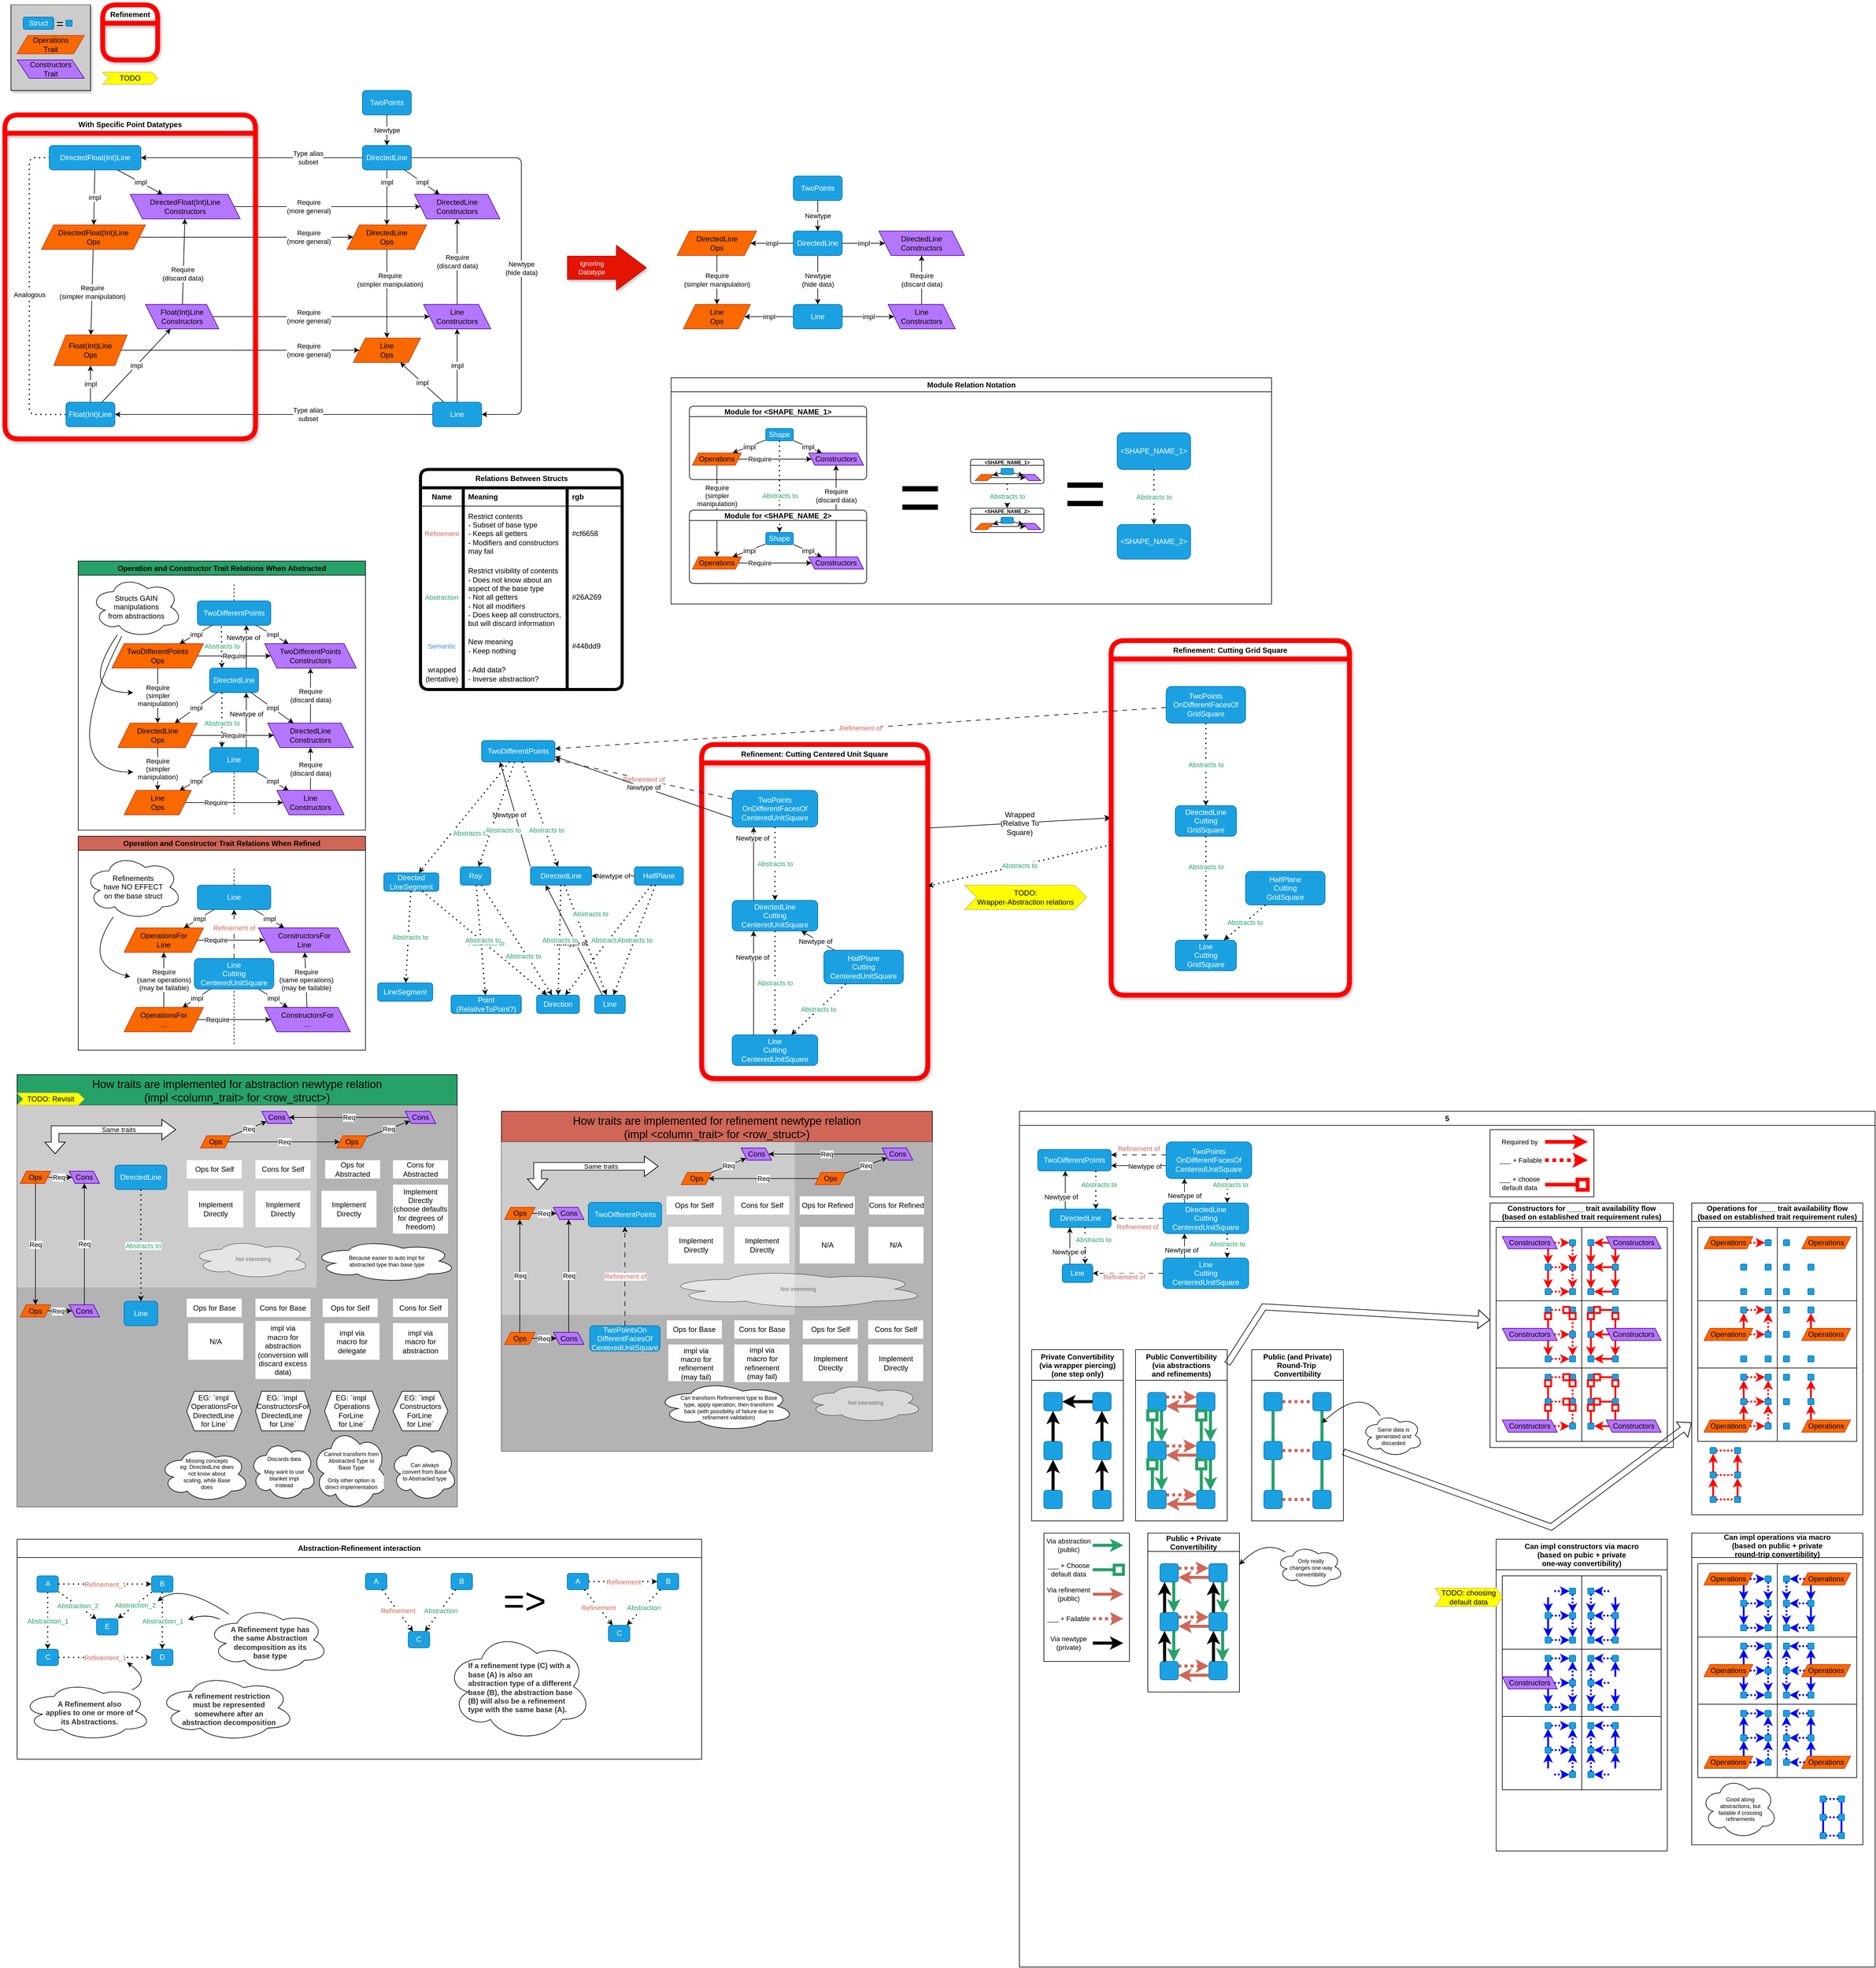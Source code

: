 <mxfile version="24.3.1" type="device">
  <diagram id="R2lEEEUBdFMjLlhIrx00" name="Page-1">
    <mxGraphModel dx="1468" dy="1503" grid="1" gridSize="10" guides="1" tooltips="1" connect="1" arrows="1" fold="1" page="1" pageScale="1" pageWidth="850" pageHeight="1100" background="#FFFFFF" math="0" shadow="0" extFonts="Permanent Marker^https://fonts.googleapis.com/css?family=Permanent+Marker">
      <root>
        <mxCell id="0" />
        <object label="main" id="1">
          <mxCell style="" parent="0" />
        </object>
        <mxCell id="Tf14-MGwDYPlrDCEWGdf-152" value="How traits are implemented for abstraction newtype relation&#xa;(impl &lt;column_trait&gt; for &lt;row_struct&gt;)" style="shape=table;childLayout=tableLayout;startSize=50;collapsible=0;recursiveResize=0;expand=0;fontSize=18;labelBackgroundColor=none;swimlaneFillColor=default;fillColor=#26A269;" parent="1" vertex="1">
          <mxGeometry x="-670" y="780" width="720" height="707" as="geometry" />
        </mxCell>
        <mxCell id="Tf14-MGwDYPlrDCEWGdf-153" value="" style="shape=tableRow;horizontal=0;swimlaneHead=0;swimlaneBody=0;top=0;left=0;strokeColor=inherit;bottom=0;right=0;dropTarget=0;fontStyle=0;fillColor=none;points=[[0,0.5],[1,0.5]];portConstraint=eastwest;startSize=0;collapsible=0;recursiveResize=0;expand=0;" parent="Tf14-MGwDYPlrDCEWGdf-152" vertex="1">
          <mxGeometry y="50" width="720" height="80" as="geometry" />
        </mxCell>
        <mxCell id="Tf14-MGwDYPlrDCEWGdf-213" style="swimlane;swimlaneHead=0;swimlaneBody=0;fontStyle=0;strokeColor=inherit;connectable=0;fillColor=none;startSize=0;collapsible=0;recursiveResize=0;expand=0;swimlaneFillColor=#CCCCCC;" parent="Tf14-MGwDYPlrDCEWGdf-153" vertex="1">
          <mxGeometry width="140" height="80" as="geometry">
            <mxRectangle width="140" height="80" as="alternateBounds" />
          </mxGeometry>
        </mxCell>
        <mxCell id="Tf14-MGwDYPlrDCEWGdf-154" value="" style="swimlane;swimlaneHead=0;swimlaneBody=0;fontStyle=0;strokeColor=inherit;connectable=0;fillColor=none;startSize=0;collapsible=0;recursiveResize=0;expand=0;swimlaneFillColor=#CCCCCC;" parent="Tf14-MGwDYPlrDCEWGdf-153" vertex="1">
          <mxGeometry x="140" width="130" height="80" as="geometry">
            <mxRectangle width="130" height="80" as="alternateBounds" />
          </mxGeometry>
        </mxCell>
        <mxCell id="Tf14-MGwDYPlrDCEWGdf-65" value="" style="shape=flexArrow;endArrow=classic;startArrow=classic;html=1;rounded=0;fillColor=default;width=12.5;endSize=7.225;anchorPointDirection=0;exitX=0.076;exitY=0;exitDx=0;exitDy=0;exitPerimeter=0;" parent="Tf14-MGwDYPlrDCEWGdf-154" edge="1">
          <mxGeometry width="100" height="100" relative="1" as="geometry">
            <mxPoint x="-77.8" y="80" as="sourcePoint" />
            <mxPoint x="120" y="40" as="targetPoint" />
            <Array as="points">
              <mxPoint x="-78" y="40" />
            </Array>
          </mxGeometry>
        </mxCell>
        <mxCell id="Tf14-MGwDYPlrDCEWGdf-83" value="Same traits" style="edgeLabel;html=1;align=center;verticalAlign=middle;resizable=0;points=[];labelBackgroundColor=none;" parent="Tf14-MGwDYPlrDCEWGdf-65" vertex="1" connectable="0">
          <mxGeometry x="-0.019" y="4" relative="1" as="geometry">
            <mxPoint x="27" y="4" as="offset" />
          </mxGeometry>
        </mxCell>
        <mxCell id="Tf14-MGwDYPlrDCEWGdf-155" value="" style="swimlane;swimlaneHead=0;swimlaneBody=0;fontStyle=0;strokeColor=inherit;connectable=0;fillColor=none;startSize=0;collapsible=0;recursiveResize=0;expand=0;swimlaneFillColor=#CCCCCC;" parent="Tf14-MGwDYPlrDCEWGdf-153" vertex="1">
          <mxGeometry x="270" width="110" height="80" as="geometry">
            <mxRectangle width="110" height="80" as="alternateBounds" />
          </mxGeometry>
        </mxCell>
        <mxCell id="Tf14-MGwDYPlrDCEWGdf-13" value="&lt;div&gt;Ops&lt;/div&gt;" style="rounded=0;whiteSpace=wrap;html=1;fillColor=#fa6800;strokeColor=#C73500;fontColor=#000000;shape=parallelogram;fixedSize=1;perimeter=parallelogramPerimeter;size=10;" parent="Tf14-MGwDYPlrDCEWGdf-155" vertex="1">
          <mxGeometry x="30" y="50" width="50" height="20" as="geometry" />
        </mxCell>
        <mxCell id="Tf14-MGwDYPlrDCEWGdf-156" value="" style="swimlane;swimlaneHead=0;swimlaneBody=0;fontStyle=0;strokeColor=inherit;connectable=0;fillColor=none;startSize=0;collapsible=0;recursiveResize=0;expand=0;swimlaneFillColor=#CCCCCC;" parent="Tf14-MGwDYPlrDCEWGdf-153" vertex="1">
          <mxGeometry x="380" width="110" height="80" as="geometry">
            <mxRectangle width="110" height="80" as="alternateBounds" />
          </mxGeometry>
        </mxCell>
        <mxCell id="Tf14-MGwDYPlrDCEWGdf-10" value="&lt;div&gt;Cons&lt;/div&gt;" style="rounded=0;whiteSpace=wrap;html=1;fillColor=#b576fe;strokeColor=#4C0099;fontColor=#000000;shape=parallelogram;fixedSize=1;perimeter=parallelogramPerimeter;size=10;flipH=1;" parent="Tf14-MGwDYPlrDCEWGdf-156" vertex="1">
          <mxGeometry x="20" y="10" width="50" height="20" as="geometry" />
        </mxCell>
        <mxCell id="Tf14-MGwDYPlrDCEWGdf-157" value="" style="swimlane;swimlaneHead=0;swimlaneBody=0;fontStyle=0;strokeColor=inherit;connectable=0;fillColor=none;startSize=0;collapsible=0;recursiveResize=0;expand=0;shadow=0;swimlaneFillColor=#B3B3B3;" parent="Tf14-MGwDYPlrDCEWGdf-153" vertex="1">
          <mxGeometry x="490" width="110" height="80" as="geometry">
            <mxRectangle width="110" height="80" as="alternateBounds" />
          </mxGeometry>
        </mxCell>
        <mxCell id="Tf14-MGwDYPlrDCEWGdf-15" value="&lt;div&gt;Ops&lt;/div&gt;" style="rounded=0;whiteSpace=wrap;html=1;fillColor=#fa6800;strokeColor=#C73500;fontColor=#000000;shape=parallelogram;fixedSize=1;perimeter=parallelogramPerimeter;size=10;" parent="Tf14-MGwDYPlrDCEWGdf-157" vertex="1">
          <mxGeometry x="33" y="50" width="50" height="20" as="geometry" />
        </mxCell>
        <mxCell id="Tf14-MGwDYPlrDCEWGdf-158" value="" style="swimlane;swimlaneHead=0;swimlaneBody=0;fontStyle=0;strokeColor=inherit;connectable=0;fillColor=none;startSize=0;collapsible=0;recursiveResize=0;expand=0;swimlaneFillColor=#B3B3B3;" parent="Tf14-MGwDYPlrDCEWGdf-153" vertex="1">
          <mxGeometry x="600" width="120" height="80" as="geometry">
            <mxRectangle width="120" height="80" as="alternateBounds" />
          </mxGeometry>
        </mxCell>
        <mxCell id="Tf14-MGwDYPlrDCEWGdf-14" value="&lt;div&gt;Cons&lt;/div&gt;" style="rounded=0;whiteSpace=wrap;html=1;fillColor=#b576fe;strokeColor=#4C0099;fontColor=#000000;shape=parallelogram;fixedSize=1;perimeter=parallelogramPerimeter;size=10;flipH=1;" parent="Tf14-MGwDYPlrDCEWGdf-158" vertex="1">
          <mxGeometry x="35" y="10" width="50" height="20" as="geometry" />
        </mxCell>
        <mxCell id="Tf14-MGwDYPlrDCEWGdf-18" value="" style="endArrow=classic;html=1;rounded=1;orthogonal=0;" parent="Tf14-MGwDYPlrDCEWGdf-153" source="Tf14-MGwDYPlrDCEWGdf-13" target="Tf14-MGwDYPlrDCEWGdf-10" edge="1">
          <mxGeometry relative="1" as="geometry">
            <mxPoint x="620" y="-270" as="sourcePoint" />
            <mxPoint x="660" y="-280" as="targetPoint" />
          </mxGeometry>
        </mxCell>
        <mxCell id="Tf14-MGwDYPlrDCEWGdf-19" value="Req" style="edgeLabel;resizable=0;html=1;;align=center;verticalAlign=middle;container=0;rounded=1;" parent="Tf14-MGwDYPlrDCEWGdf-18" connectable="0" vertex="1">
          <mxGeometry relative="1" as="geometry">
            <mxPoint as="offset" />
          </mxGeometry>
        </mxCell>
        <mxCell id="Tf14-MGwDYPlrDCEWGdf-26" value="" style="endArrow=classic;html=1;rounded=1;orthogonal=0;" parent="Tf14-MGwDYPlrDCEWGdf-153" source="Tf14-MGwDYPlrDCEWGdf-13" target="Tf14-MGwDYPlrDCEWGdf-15" edge="1">
          <mxGeometry relative="1" as="geometry">
            <mxPoint x="655" y="-180" as="sourcePoint" />
            <mxPoint x="710" y="-180" as="targetPoint" />
          </mxGeometry>
        </mxCell>
        <mxCell id="Tf14-MGwDYPlrDCEWGdf-27" value="Req" style="edgeLabel;resizable=0;html=1;;align=center;verticalAlign=middle;container=0;rounded=1;" parent="Tf14-MGwDYPlrDCEWGdf-26" connectable="0" vertex="1">
          <mxGeometry relative="1" as="geometry">
            <mxPoint as="offset" />
          </mxGeometry>
        </mxCell>
        <mxCell id="Tf14-MGwDYPlrDCEWGdf-20" value="" style="endArrow=classic;html=1;rounded=1;orthogonal=0;" parent="Tf14-MGwDYPlrDCEWGdf-153" source="Tf14-MGwDYPlrDCEWGdf-15" target="Tf14-MGwDYPlrDCEWGdf-14" edge="1">
          <mxGeometry relative="1" as="geometry">
            <mxPoint x="645" y="-300" as="sourcePoint" />
            <mxPoint x="700" y="-300" as="targetPoint" />
          </mxGeometry>
        </mxCell>
        <mxCell id="Tf14-MGwDYPlrDCEWGdf-21" value="Req" style="edgeLabel;resizable=0;html=1;;align=center;verticalAlign=middle;container=0;rounded=1;" parent="Tf14-MGwDYPlrDCEWGdf-20" connectable="0" vertex="1">
          <mxGeometry relative="1" as="geometry">
            <mxPoint as="offset" />
          </mxGeometry>
        </mxCell>
        <mxCell id="Tf14-MGwDYPlrDCEWGdf-28" value="" style="endArrow=classic;html=1;rounded=1;orthogonal=0;" parent="Tf14-MGwDYPlrDCEWGdf-153" source="Tf14-MGwDYPlrDCEWGdf-14" target="Tf14-MGwDYPlrDCEWGdf-10" edge="1">
          <mxGeometry relative="1" as="geometry">
            <mxPoint x="665" y="-170" as="sourcePoint" />
            <mxPoint x="720" y="-170" as="targetPoint" />
          </mxGeometry>
        </mxCell>
        <mxCell id="Tf14-MGwDYPlrDCEWGdf-29" value="Req" style="edgeLabel;resizable=0;html=1;;align=center;verticalAlign=middle;container=0;rounded=1;" parent="Tf14-MGwDYPlrDCEWGdf-28" connectable="0" vertex="1">
          <mxGeometry relative="1" as="geometry">
            <mxPoint as="offset" />
          </mxGeometry>
        </mxCell>
        <mxCell id="Tf14-MGwDYPlrDCEWGdf-161" value="" style="shape=tableRow;horizontal=0;swimlaneHead=0;swimlaneBody=0;top=0;left=0;strokeColor=inherit;bottom=0;right=0;dropTarget=0;fontStyle=0;fillColor=none;points=[[0,0.5],[1,0.5]];portConstraint=eastwest;startSize=0;collapsible=0;recursiveResize=0;expand=0;" parent="Tf14-MGwDYPlrDCEWGdf-152" vertex="1">
          <mxGeometry y="130" width="720" height="218" as="geometry" />
        </mxCell>
        <mxCell id="Tf14-MGwDYPlrDCEWGdf-214" style="swimlane;swimlaneHead=0;swimlaneBody=0;fontStyle=0;connectable=0;strokeColor=inherit;fillColor=none;startSize=0;collapsible=0;recursiveResize=0;expand=0;swimlaneFillColor=#CCCCCC;" parent="Tf14-MGwDYPlrDCEWGdf-161" vertex="1">
          <mxGeometry width="140" height="218" as="geometry">
            <mxRectangle width="140" height="218" as="alternateBounds" />
          </mxGeometry>
        </mxCell>
        <mxCell id="Tf14-MGwDYPlrDCEWGdf-43" value="&lt;div&gt;Cons&lt;/div&gt;" style="rounded=0;whiteSpace=wrap;html=1;fillColor=#b576fe;strokeColor=#4C0099;fontColor=#000000;shape=parallelogram;fixedSize=1;perimeter=parallelogramPerimeter;size=10;flipH=1;" parent="Tf14-MGwDYPlrDCEWGdf-214" vertex="1">
          <mxGeometry x="85" y="28" width="50" height="20" as="geometry" />
        </mxCell>
        <mxCell id="Tf14-MGwDYPlrDCEWGdf-44" value="&lt;div&gt;Ops&lt;/div&gt;" style="rounded=0;whiteSpace=wrap;html=1;fillColor=#fa6800;strokeColor=#C73500;fontColor=#000000;shape=parallelogram;fixedSize=1;perimeter=parallelogramPerimeter;size=10;" parent="Tf14-MGwDYPlrDCEWGdf-214" vertex="1">
          <mxGeometry x="5" y="28" width="50" height="20" as="geometry" />
        </mxCell>
        <mxCell id="Tf14-MGwDYPlrDCEWGdf-49" value="" style="endArrow=classic;html=1;rounded=1;orthogonal=0;" parent="Tf14-MGwDYPlrDCEWGdf-214" source="Tf14-MGwDYPlrDCEWGdf-44" target="Tf14-MGwDYPlrDCEWGdf-43" edge="1">
          <mxGeometry relative="1" as="geometry">
            <mxPoint x="-232.5" y="138" as="sourcePoint" />
            <mxPoint x="-192.5" y="128" as="targetPoint" />
          </mxGeometry>
        </mxCell>
        <mxCell id="Tf14-MGwDYPlrDCEWGdf-50" value="Req" style="edgeLabel;resizable=0;html=1;;align=center;verticalAlign=middle;container=0;rounded=1;" parent="Tf14-MGwDYPlrDCEWGdf-49" connectable="0" vertex="1">
          <mxGeometry relative="1" as="geometry">
            <mxPoint x="-2" as="offset" />
          </mxGeometry>
        </mxCell>
        <mxCell id="Tf14-MGwDYPlrDCEWGdf-162" value="" style="swimlane;swimlaneHead=0;swimlaneBody=0;fontStyle=0;connectable=0;strokeColor=inherit;fillColor=none;startSize=0;collapsible=0;recursiveResize=0;expand=0;swimlaneFillColor=#CCCCCC;" parent="Tf14-MGwDYPlrDCEWGdf-161" vertex="1">
          <mxGeometry x="140" width="130" height="218" as="geometry">
            <mxRectangle width="130" height="218" as="alternateBounds" />
          </mxGeometry>
        </mxCell>
        <mxCell id="Tf14-MGwDYPlrDCEWGdf-209" value="DirectedLine" style="rounded=1;whiteSpace=wrap;html=1;fillColor=#1ba1e2;strokeColor=#006EAF;fontColor=#ffffff;" parent="Tf14-MGwDYPlrDCEWGdf-162" vertex="1">
          <mxGeometry x="20" y="18" width="85" height="40" as="geometry" />
        </mxCell>
        <mxCell id="Tf14-MGwDYPlrDCEWGdf-163" value="" style="swimlane;swimlaneHead=0;swimlaneBody=0;fontStyle=0;connectable=0;strokeColor=default;fillColor=none;startSize=0;collapsible=0;recursiveResize=0;expand=0;swimlaneFillColor=#CCCCCC;rounded=0;strokeWidth=5;perimeterSpacing=8;" parent="Tf14-MGwDYPlrDCEWGdf-161" vertex="1">
          <mxGeometry x="270" width="110" height="218" as="geometry">
            <mxRectangle width="110" height="218" as="alternateBounds" />
          </mxGeometry>
        </mxCell>
        <mxCell id="Tf14-MGwDYPlrDCEWGdf-221" value="&lt;div&gt;Implement&lt;div&gt;Directly&lt;/div&gt;&lt;/div&gt;" style="shape=partialRectangle;html=1;whiteSpace=wrap;connectable=0;strokeColor=inherit;overflow=hidden;fillColor=default;top=0;left=0;bottom=0;right=0;pointerEvents=1;spacing=0;" parent="Tf14-MGwDYPlrDCEWGdf-163" vertex="1">
          <mxGeometry x="10" y="60" width="90" height="60" as="geometry">
            <mxRectangle width="79" height="77" as="alternateBounds" />
          </mxGeometry>
        </mxCell>
        <mxCell id="Hov7pTeKHOUxiJYiTZTO-2" value="&lt;div&gt;Ops for Self&lt;/div&gt;" style="shape=partialRectangle;html=1;whiteSpace=wrap;connectable=0;strokeColor=inherit;overflow=hidden;fillColor=default;top=0;left=0;bottom=0;right=0;pointerEvents=1;spacing=0;" parent="Tf14-MGwDYPlrDCEWGdf-163" vertex="1">
          <mxGeometry x="7.5" y="10" width="90" height="30" as="geometry">
            <mxRectangle width="79" height="77" as="alternateBounds" />
          </mxGeometry>
        </mxCell>
        <mxCell id="Tf14-MGwDYPlrDCEWGdf-164" value="" style="swimlane;swimlaneHead=0;swimlaneBody=0;fontStyle=0;connectable=0;strokeColor=inherit;fillColor=none;startSize=0;collapsible=0;recursiveResize=0;expand=0;swimlaneFillColor=#CCCCCC;" parent="Tf14-MGwDYPlrDCEWGdf-161" vertex="1">
          <mxGeometry x="380" width="110" height="218" as="geometry">
            <mxRectangle width="110" height="218" as="alternateBounds" />
          </mxGeometry>
        </mxCell>
        <mxCell id="Tf14-MGwDYPlrDCEWGdf-222" value="&lt;div&gt;&lt;span style=&quot;background-color: initial;&quot;&gt;Implement&lt;/span&gt;&lt;br&gt;&lt;/div&gt;&lt;div&gt;Directly&lt;/div&gt;" style="shape=partialRectangle;html=1;whiteSpace=wrap;connectable=0;strokeColor=inherit;overflow=hidden;fillColor=default;top=0;left=0;bottom=0;right=0;pointerEvents=1;spacing=0;" parent="Tf14-MGwDYPlrDCEWGdf-164" vertex="1">
          <mxGeometry x="10" y="60" width="90" height="60" as="geometry">
            <mxRectangle width="79" height="77" as="alternateBounds" />
          </mxGeometry>
        </mxCell>
        <mxCell id="Hov7pTeKHOUxiJYiTZTO-1" value="&lt;div&gt;Cons for Self&lt;/div&gt;" style="shape=partialRectangle;html=1;whiteSpace=wrap;connectable=0;strokeColor=inherit;overflow=hidden;fillColor=default;top=0;left=0;bottom=0;right=0;pointerEvents=1;spacing=0;" parent="Tf14-MGwDYPlrDCEWGdf-164" vertex="1">
          <mxGeometry x="10" y="10" width="90" height="30" as="geometry">
            <mxRectangle width="79" height="77" as="alternateBounds" />
          </mxGeometry>
        </mxCell>
        <mxCell id="Hov7pTeKHOUxiJYiTZTO-25" value="Not interesting" style="shape=cloud;fontSize=9;spacing=0;html=1;whiteSpace=wrap;fontColor=default;labelBorderColor=none;textShadow=0;perimeter=ellipsePerimeter;spacingLeft=33;spacingRight=26;spacingTop=-7;spacingBottom=-7;labelBackgroundColor=none;opacity=50;textOpacity=50;" parent="Tf14-MGwDYPlrDCEWGdf-164" vertex="1">
          <mxGeometry x="-94.38" y="140" width="194.38" height="64" as="geometry" />
        </mxCell>
        <mxCell id="Tf14-MGwDYPlrDCEWGdf-165" value="" style="swimlane;swimlaneHead=0;swimlaneBody=0;fontStyle=0;connectable=0;strokeColor=inherit;fillColor=none;startSize=0;collapsible=0;recursiveResize=0;expand=0;swimlaneFillColor=#B3B3B3;" parent="Tf14-MGwDYPlrDCEWGdf-161" vertex="1">
          <mxGeometry x="490" width="110" height="218" as="geometry">
            <mxRectangle width="110" height="218" as="alternateBounds" />
          </mxGeometry>
        </mxCell>
        <mxCell id="Tf14-MGwDYPlrDCEWGdf-227" value="&lt;div&gt;&lt;span style=&quot;background-color: initial;&quot;&gt;Implement&lt;/span&gt;&lt;br&gt;&lt;/div&gt;&lt;div&gt;Directly&lt;/div&gt;" style="shape=partialRectangle;html=1;whiteSpace=wrap;connectable=0;strokeColor=inherit;overflow=hidden;fillColor=default;top=0;left=0;bottom=0;right=0;pointerEvents=1;spacing=0;" parent="Tf14-MGwDYPlrDCEWGdf-165" vertex="1">
          <mxGeometry x="8" y="60" width="90" height="60" as="geometry">
            <mxRectangle width="79" height="77" as="alternateBounds" />
          </mxGeometry>
        </mxCell>
        <mxCell id="Hov7pTeKHOUxiJYiTZTO-8" value="&lt;div&gt;Ops for Abstracted&lt;/div&gt;" style="shape=partialRectangle;html=1;whiteSpace=wrap;connectable=0;strokeColor=inherit;overflow=hidden;fillColor=default;top=0;left=0;bottom=0;right=0;pointerEvents=1;spacing=0;" parent="Tf14-MGwDYPlrDCEWGdf-165" vertex="1">
          <mxGeometry x="14" y="10" width="90" height="30" as="geometry">
            <mxRectangle width="79" height="77" as="alternateBounds" />
          </mxGeometry>
        </mxCell>
        <mxCell id="Tf14-MGwDYPlrDCEWGdf-166" value="" style="swimlane;swimlaneHead=0;swimlaneBody=0;fontStyle=0;connectable=0;strokeColor=inherit;fillColor=none;startSize=0;collapsible=0;recursiveResize=0;expand=0;swimlaneFillColor=#B3B3B3;" parent="Tf14-MGwDYPlrDCEWGdf-161" vertex="1">
          <mxGeometry x="600" width="120" height="218" as="geometry">
            <mxRectangle width="120" height="218" as="alternateBounds" />
          </mxGeometry>
        </mxCell>
        <mxCell id="Tf14-MGwDYPlrDCEWGdf-228" value="&lt;div&gt;&lt;span style=&quot;background-color: initial;&quot;&gt;Implement&lt;/span&gt;&lt;br&gt;&lt;/div&gt;&lt;div&gt;Directly&lt;/div&gt;&lt;div&gt;(choose defaults for degrees of freedom)&lt;/div&gt;" style="shape=partialRectangle;html=1;whiteSpace=wrap;connectable=0;strokeColor=inherit;overflow=hidden;fillColor=default;top=0;left=0;bottom=0;right=0;pointerEvents=1;spacing=0;" parent="Tf14-MGwDYPlrDCEWGdf-166" vertex="1">
          <mxGeometry x="15" y="50" width="90" height="80" as="geometry">
            <mxRectangle width="79" height="77" as="alternateBounds" />
          </mxGeometry>
        </mxCell>
        <mxCell id="Hov7pTeKHOUxiJYiTZTO-7" value="&lt;div&gt;Cons for Abstracted&lt;/div&gt;" style="shape=partialRectangle;html=1;whiteSpace=wrap;connectable=0;strokeColor=inherit;overflow=hidden;fillColor=default;top=0;left=0;bottom=0;right=0;pointerEvents=1;spacing=0;" parent="Tf14-MGwDYPlrDCEWGdf-166" vertex="1">
          <mxGeometry x="15" y="10" width="90" height="30" as="geometry">
            <mxRectangle width="79" height="77" as="alternateBounds" />
          </mxGeometry>
        </mxCell>
        <mxCell id="Hov7pTeKHOUxiJYiTZTO-11" value="Because easier to auto impl for&lt;div&gt;abstracted type than base type&lt;/div&gt;" style="shape=cloud;fontSize=9;spacing=0;html=1;whiteSpace=wrap;fontColor=default;labelBorderColor=none;textShadow=0;perimeter=ellipsePerimeter;spacingLeft=33;spacingRight=26;spacingTop=-7;spacingBottom=-7;labelBackgroundColor=none;" parent="Tf14-MGwDYPlrDCEWGdf-166" vertex="1">
          <mxGeometry x="-117" y="140" width="237" height="70" as="geometry" />
        </mxCell>
        <mxCell id="Tf14-MGwDYPlrDCEWGdf-169" value="" style="shape=tableRow;horizontal=0;swimlaneHead=0;swimlaneBody=0;top=0;left=0;strokeColor=inherit;bottom=0;right=0;dropTarget=0;fontStyle=0;fillColor=none;points=[[0,0.5],[1,0.5]];portConstraint=eastwest;startSize=0;collapsible=0;recursiveResize=0;expand=0;" parent="Tf14-MGwDYPlrDCEWGdf-152" vertex="1">
          <mxGeometry y="348" width="720" height="359" as="geometry" />
        </mxCell>
        <mxCell id="Tf14-MGwDYPlrDCEWGdf-215" style="swimlane;swimlaneHead=0;swimlaneBody=0;fontStyle=0;connectable=0;strokeColor=inherit;fillColor=none;startSize=0;collapsible=0;recursiveResize=0;expand=0;swimlaneFillColor=#B3B3B3;" parent="Tf14-MGwDYPlrDCEWGdf-169" vertex="1">
          <mxGeometry width="140" height="359" as="geometry">
            <mxRectangle width="140" height="359" as="alternateBounds" />
          </mxGeometry>
        </mxCell>
        <mxCell id="Tf14-MGwDYPlrDCEWGdf-45" value="&lt;div&gt;Cons&lt;/div&gt;" style="rounded=0;whiteSpace=wrap;html=1;fillColor=#b576fe;strokeColor=#4C0099;fontColor=#000000;shape=parallelogram;fixedSize=1;perimeter=parallelogramPerimeter;size=10;flipH=1;" parent="Tf14-MGwDYPlrDCEWGdf-215" vertex="1">
          <mxGeometry x="85" y="28.5" width="50" height="20" as="geometry" />
        </mxCell>
        <mxCell id="Tf14-MGwDYPlrDCEWGdf-46" value="&lt;div&gt;Ops&lt;/div&gt;" style="rounded=0;whiteSpace=wrap;html=1;fillColor=#fa6800;strokeColor=#C73500;fontColor=#000000;shape=parallelogram;fixedSize=1;perimeter=parallelogramPerimeter;size=10;" parent="Tf14-MGwDYPlrDCEWGdf-215" vertex="1">
          <mxGeometry x="5" y="28.5" width="50" height="20" as="geometry" />
        </mxCell>
        <mxCell id="Tf14-MGwDYPlrDCEWGdf-51" value="" style="endArrow=classic;html=1;rounded=1;orthogonal=0;" parent="Tf14-MGwDYPlrDCEWGdf-215" source="Tf14-MGwDYPlrDCEWGdf-46" target="Tf14-MGwDYPlrDCEWGdf-45" edge="1">
          <mxGeometry relative="1" as="geometry">
            <mxPoint x="-207.5" y="23.5" as="sourcePoint" />
            <mxPoint x="-152.5" y="23.5" as="targetPoint" />
          </mxGeometry>
        </mxCell>
        <mxCell id="Tf14-MGwDYPlrDCEWGdf-52" value="Req" style="edgeLabel;resizable=0;html=1;;align=center;verticalAlign=middle;container=0;rounded=1;" parent="Tf14-MGwDYPlrDCEWGdf-51" connectable="0" vertex="1">
          <mxGeometry relative="1" as="geometry">
            <mxPoint x="-3" as="offset" />
          </mxGeometry>
        </mxCell>
        <mxCell id="Tf14-MGwDYPlrDCEWGdf-170" value="" style="swimlane;swimlaneHead=0;swimlaneBody=0;fontStyle=0;connectable=0;strokeColor=inherit;fillColor=none;startSize=0;collapsible=0;recursiveResize=0;expand=0;swimlaneFillColor=#B3B3B3;" parent="Tf14-MGwDYPlrDCEWGdf-169" vertex="1">
          <mxGeometry x="140" width="130" height="359" as="geometry">
            <mxRectangle width="130" height="359" as="alternateBounds" />
          </mxGeometry>
        </mxCell>
        <mxCell id="Tf14-MGwDYPlrDCEWGdf-208" value="&lt;div&gt;Line&lt;/div&gt;" style="rounded=1;whiteSpace=wrap;html=1;fillColor=#1ba1e2;strokeColor=#006EAF;fontColor=#ffffff;" parent="Tf14-MGwDYPlrDCEWGdf-170" vertex="1">
          <mxGeometry x="35" y="22.75" width="55" height="40" as="geometry" />
        </mxCell>
        <mxCell id="Tf14-MGwDYPlrDCEWGdf-171" value="" style="swimlane;swimlaneHead=0;swimlaneBody=0;fontStyle=0;connectable=0;strokeColor=inherit;fillColor=none;startSize=0;collapsible=0;recursiveResize=0;expand=0;swimlaneFillColor=#B3B3B3;" parent="Tf14-MGwDYPlrDCEWGdf-169" vertex="1">
          <mxGeometry x="270" width="110" height="359" as="geometry">
            <mxRectangle width="110" height="359" as="alternateBounds" />
          </mxGeometry>
        </mxCell>
        <mxCell id="Tf14-MGwDYPlrDCEWGdf-231" value="&lt;div&gt;N/A&lt;br&gt;&lt;/div&gt;" style="shape=partialRectangle;html=1;whiteSpace=wrap;connectable=0;strokeColor=inherit;overflow=hidden;fillColor=default;top=0;left=0;bottom=0;right=0;pointerEvents=1;spacing=0;" parent="Tf14-MGwDYPlrDCEWGdf-171" vertex="1">
          <mxGeometry x="10" y="58.5" width="90" height="60" as="geometry">
            <mxRectangle width="79" height="77" as="alternateBounds" />
          </mxGeometry>
        </mxCell>
        <mxCell id="Hov7pTeKHOUxiJYiTZTO-3" value="&lt;div&gt;Ops for Base&lt;/div&gt;" style="shape=partialRectangle;html=1;whiteSpace=wrap;connectable=0;strokeColor=inherit;overflow=hidden;fillColor=default;top=0;left=0;bottom=0;right=0;pointerEvents=1;spacing=0;" parent="Tf14-MGwDYPlrDCEWGdf-171" vertex="1">
          <mxGeometry x="7.5" y="18.5" width="90" height="30" as="geometry">
            <mxRectangle width="79" height="77" as="alternateBounds" />
          </mxGeometry>
        </mxCell>
        <mxCell id="Hov7pTeKHOUxiJYiTZTO-12" value="&lt;div&gt;Missing concepts&lt;/div&gt;eg: DirectedLine does not know about scaling, while Base does" style="shape=cloud;fontSize=9;spacing=0;html=1;whiteSpace=wrap;fontColor=default;labelBorderColor=none;textShadow=0;perimeter=ellipsePerimeter;spacingLeft=33;spacingRight=26;spacingTop=-4;spacingBottom=-3;labelBackgroundColor=none;" parent="Tf14-MGwDYPlrDCEWGdf-171" vertex="1">
          <mxGeometry x="-37.5" y="260" width="147.5" height="91.5" as="geometry" />
        </mxCell>
        <mxCell id="rz2tL8ZGzGI4UOQEXGXi-39" value="EG: `impl&amp;nbsp;&lt;div&gt;OperationsFor&lt;div&gt;DirectedLine&amp;nbsp;&lt;/div&gt;&lt;div&gt;for Line`&lt;/div&gt;&lt;/div&gt;" style="shape=hexagon;html=1;whiteSpace=wrap;connectable=0;strokeColor=inherit;overflow=hidden;fillColor=default;top=0;left=0;bottom=0;right=0;pointerEvents=1;spacing=0;fixedSize=1;labelBorderColor=none;spacingLeft=0;labelBackgroundColor=none;boundedLbl=1;backgroundOutline=1;darkOpacity=0.05;size=12.5;perimeter=hexagonPerimeter2;" parent="Tf14-MGwDYPlrDCEWGdf-171" vertex="1">
          <mxGeometry x="7.5" y="170" width="90" height="64.75" as="geometry">
            <mxRectangle width="79" height="77" as="alternateBounds" />
          </mxGeometry>
        </mxCell>
        <mxCell id="Tf14-MGwDYPlrDCEWGdf-172" value="" style="swimlane;swimlaneHead=0;swimlaneBody=0;fontStyle=0;connectable=0;strokeColor=inherit;fillColor=none;startSize=0;collapsible=0;recursiveResize=0;expand=0;swimlaneFillColor=#B3B3B3;" parent="Tf14-MGwDYPlrDCEWGdf-169" vertex="1">
          <mxGeometry x="380" width="110" height="359" as="geometry">
            <mxRectangle width="110" height="359" as="alternateBounds" />
          </mxGeometry>
        </mxCell>
        <mxCell id="Tf14-MGwDYPlrDCEWGdf-235" value="&lt;span style=&quot;color: rgb(0, 0, 0); font-family: Helvetica; font-size: 12px; font-style: normal; font-variant-ligatures: normal; font-variant-caps: normal; font-weight: 400; letter-spacing: normal; orphans: 2; text-align: center; text-indent: 0px; text-transform: none; widows: 2; word-spacing: 0px; -webkit-text-stroke-width: 0px; white-space: normal; text-decoration-thickness: initial; text-decoration-style: initial; text-decoration-color: initial; float: none; display: inline !important;&quot;&gt;impl via&lt;/span&gt;&lt;div style=&quot;forced-color-adjust: none; color: rgb(0, 0, 0); font-family: Helvetica; font-size: 12px; font-style: normal; font-variant-ligatures: normal; font-variant-caps: normal; font-weight: 400; letter-spacing: normal; orphans: 2; text-align: center; text-indent: 0px; text-transform: none; widows: 2; word-spacing: 0px; -webkit-text-stroke-width: 0px; white-space: normal; text-decoration-thickness: initial; text-decoration-style: initial; text-decoration-color: initial;&quot;&gt;macro for abstraction&lt;/div&gt;&lt;div style=&quot;forced-color-adjust: none; color: rgb(0, 0, 0); font-family: Helvetica; font-size: 12px; font-style: normal; font-variant-ligatures: normal; font-variant-caps: normal; font-weight: 400; letter-spacing: normal; orphans: 2; text-align: center; text-indent: 0px; text-transform: none; widows: 2; word-spacing: 0px; -webkit-text-stroke-width: 0px; white-space: normal; text-decoration-thickness: initial; text-decoration-style: initial; text-decoration-color: initial;&quot;&gt;(conversion will discard excess data)&lt;/div&gt;" style="shape=partialRectangle;html=1;whiteSpace=wrap;connectable=0;strokeColor=inherit;overflow=hidden;fillColor=default;top=0;left=0;bottom=0;right=0;pointerEvents=1;spacing=0;labelBorderColor=none;" parent="Tf14-MGwDYPlrDCEWGdf-172" vertex="1">
          <mxGeometry x="10" y="55" width="90" height="95" as="geometry">
            <mxRectangle width="79" height="77" as="alternateBounds" />
          </mxGeometry>
        </mxCell>
        <mxCell id="Hov7pTeKHOUxiJYiTZTO-4" value="&lt;div&gt;Cons for Base&lt;/div&gt;" style="shape=partialRectangle;html=1;whiteSpace=wrap;connectable=0;strokeColor=inherit;overflow=hidden;fillColor=default;top=0;left=0;bottom=0;right=0;pointerEvents=1;spacing=0;" parent="Tf14-MGwDYPlrDCEWGdf-172" vertex="1">
          <mxGeometry x="10" y="18.5" width="90" height="30" as="geometry">
            <mxRectangle width="79" height="77" as="alternateBounds" />
          </mxGeometry>
        </mxCell>
        <mxCell id="rz2tL8ZGzGI4UOQEXGXi-34" value="EG: `impl&amp;nbsp;&lt;div&gt;ConstructorsFor&lt;div&gt;DirectedLine&amp;nbsp;&lt;/div&gt;&lt;div&gt;for Line`&lt;/div&gt;&lt;/div&gt;" style="shape=hexagon;html=1;whiteSpace=wrap;connectable=0;strokeColor=inherit;overflow=hidden;fillColor=default;top=0;left=0;bottom=0;right=0;pointerEvents=1;spacing=0;fixedSize=1;labelBorderColor=none;spacingLeft=0;labelBackgroundColor=none;boundedLbl=1;backgroundOutline=1;darkOpacity=0.05;size=10;perimeter=hexagonPerimeter2;" parent="Tf14-MGwDYPlrDCEWGdf-172" vertex="1">
          <mxGeometry x="10" y="170" width="90" height="64.75" as="geometry">
            <mxRectangle width="79" height="77" as="alternateBounds" />
          </mxGeometry>
        </mxCell>
        <mxCell id="rz2tL8ZGzGI4UOQEXGXi-35" value="Discards data&lt;div&gt;&lt;br&gt;&lt;/div&gt;&lt;div&gt;May want to use blanket impl instead&lt;/div&gt;" style="shape=cloud;fontSize=9;spacing=0;html=1;whiteSpace=wrap;fontColor=default;labelBorderColor=none;textShadow=0;perimeter=ellipsePerimeter;spacingLeft=20;spacingRight=16;spacingTop=-13;spacingBottom=-17;labelBackgroundColor=none;" parent="Tf14-MGwDYPlrDCEWGdf-172" vertex="1">
          <mxGeometry y="250" width="110" height="100" as="geometry" />
        </mxCell>
        <mxCell id="Tf14-MGwDYPlrDCEWGdf-173" value="" style="swimlane;swimlaneHead=0;swimlaneBody=0;fontStyle=0;connectable=0;strokeColor=inherit;fillColor=none;startSize=0;collapsible=0;recursiveResize=0;expand=0;swimlaneFillColor=#B3B3B3;" parent="Tf14-MGwDYPlrDCEWGdf-169" vertex="1">
          <mxGeometry x="490" width="110" height="359" as="geometry">
            <mxRectangle width="110" height="359" as="alternateBounds" />
          </mxGeometry>
        </mxCell>
        <mxCell id="Tf14-MGwDYPlrDCEWGdf-237" value="&lt;span style=&quot;color: rgb(0, 0, 0); font-family: Helvetica; font-size: 12px; font-style: normal; font-variant-ligatures: normal; font-variant-caps: normal; font-weight: 400; letter-spacing: normal; orphans: 2; text-align: center; text-indent: 0px; text-transform: none; widows: 2; word-spacing: 0px; -webkit-text-stroke-width: 0px; white-space: normal; text-decoration-thickness: initial; text-decoration-style: initial; text-decoration-color: initial; float: none; display: inline !important;&quot;&gt;impl via&lt;/span&gt;&lt;div style=&quot;forced-color-adjust: none; color: rgb(0, 0, 0); font-family: Helvetica; font-size: 12px; font-style: normal; font-variant-ligatures: normal; font-variant-caps: normal; font-weight: 400; letter-spacing: normal; orphans: 2; text-align: center; text-indent: 0px; text-transform: none; widows: 2; word-spacing: 0px; -webkit-text-stroke-width: 0px; white-space: normal; text-decoration-thickness: initial; text-decoration-style: initial; text-decoration-color: initial;&quot;&gt;macro for delegate&lt;/div&gt;" style="shape=partialRectangle;html=1;whiteSpace=wrap;connectable=0;strokeColor=inherit;overflow=hidden;fillColor=default;top=0;left=0;bottom=0;right=0;pointerEvents=1;spacing=0;" parent="Tf14-MGwDYPlrDCEWGdf-173" vertex="1">
          <mxGeometry x="13" y="58.5" width="90" height="60" as="geometry">
            <mxRectangle width="79" height="77" as="alternateBounds" />
          </mxGeometry>
        </mxCell>
        <mxCell id="Hov7pTeKHOUxiJYiTZTO-5" value="&lt;div&gt;Ops for Self&lt;/div&gt;" style="shape=partialRectangle;html=1;whiteSpace=wrap;connectable=0;strokeColor=inherit;overflow=hidden;fillColor=default;top=0;left=0;bottom=0;right=0;pointerEvents=1;spacing=0;" parent="Tf14-MGwDYPlrDCEWGdf-173" vertex="1">
          <mxGeometry x="10" y="18.5" width="90" height="30" as="geometry">
            <mxRectangle width="79" height="77" as="alternateBounds" />
          </mxGeometry>
        </mxCell>
        <mxCell id="rz2tL8ZGzGI4UOQEXGXi-37" value="EG: `impl&amp;nbsp;&lt;div&gt;Operations&lt;/div&gt;&lt;div&gt;&lt;span style=&quot;color: rgba(0, 0, 0, 0); font-family: monospace; font-size: 0px; text-align: start; text-wrap: nowrap; background-color: initial;&quot;&gt;%3CmxGraphModel%3E%3Croot%3E%3CmxCell%20id%3D%220%22%2F%3E%3CmxCell%20id%3D%221%22%20parent%3D%220%22%2F%3E%3CmxCell%20id%3D%222%22%20value%3D%22EG%3A%20%60impl%26amp%3Bnbsp%3B%26lt%3Bdiv%26gt%3BConstructorsFor%26lt%3Bdiv%26gt%3BDirectedLine%26amp%3Bnbsp%3B%26lt%3B%2Fdiv%26gt%3B%26lt%3Bdiv%26gt%3Bfor%20Line%60%26lt%3B%2Fdiv%26gt%3B%26lt%3B%2Fdiv%26gt%3B%22%20style%3D%22shape%3Dcard%3Bhtml%3D1%3BwhiteSpace%3Dwrap%3Bconnectable%3D0%3BstrokeColor%3Dinherit%3Boverflow%3Dhidden%3BfillColor%3Ddefault%3Btop%3D0%3Bleft%3D0%3Bbottom%3D0%3Bright%3D0%3BpointerEvents%3D1%3Bspacing%3D0%3BfixedSize%3D1%3BlabelBorderColor%3Dnone%3BspacingLeft%3D0%3BlabelBackgroundColor%3Dnone%3BboundedLbl%3D1%3BbackgroundOutline%3D1%3BdarkOpacity%3D0.05%3Bsize%3D20%3B%22%20vertex%3D%221%22%20parent%3D%221%22%3E%3CmxGeometry%20x%3D%22-280%22%20y%3D%221390.25%22%20width%3D%2290%22%20height%3D%2264.75%22%20as%3D%22geometry%22%3E%3CmxRectangle%20width%3D%2279%22%20height%3D%2277%22%20as%3D%22alternateBounds%22%2F%3E%3C%2FmxGeometry%3E%3C%2FmxCell%3E%3C%2Froot%3E%3C%2FmxGraphModel%3E&lt;/span&gt;For&lt;span style=&quot;background-color: initial;&quot;&gt;Line&amp;nbsp;&lt;/span&gt;&lt;div&gt;for Line`&lt;/div&gt;&lt;/div&gt;" style="shape=hexagon;html=1;whiteSpace=wrap;connectable=0;strokeColor=inherit;overflow=hidden;fillColor=default;top=0;left=0;bottom=0;right=0;pointerEvents=1;spacing=0;fixedSize=1;labelBorderColor=none;spacingLeft=0;labelBackgroundColor=none;boundedLbl=1;backgroundOutline=1;darkOpacity=0.05;size=12;perimeter=hexagonPerimeter2;" parent="Tf14-MGwDYPlrDCEWGdf-173" vertex="1">
          <mxGeometry x="13" y="170" width="90" height="64.75" as="geometry">
            <mxRectangle width="79" height="77" as="alternateBounds" />
          </mxGeometry>
        </mxCell>
        <mxCell id="rz2tL8ZGzGI4UOQEXGXi-40" value="Cannot transform from Abstracted Type to Base Type&lt;div&gt;&lt;br&gt;&lt;/div&gt;&lt;div&gt;Only other option is direct implementation&lt;/div&gt;" style="shape=cloud;fontSize=9;spacing=0;html=1;whiteSpace=wrap;fontColor=default;labelBorderColor=none;textShadow=0;perimeter=ellipsePerimeter;spacingLeft=20;spacingRight=16;spacingTop=-13;spacingBottom=-17;labelBackgroundColor=none;" parent="Tf14-MGwDYPlrDCEWGdf-173" vertex="1">
          <mxGeometry x="-7.75" y="230" width="125.5" height="135" as="geometry" />
        </mxCell>
        <mxCell id="Tf14-MGwDYPlrDCEWGdf-174" value="" style="swimlane;swimlaneHead=0;swimlaneBody=0;fontStyle=0;connectable=0;strokeColor=inherit;fillColor=none;startSize=0;collapsible=0;recursiveResize=0;expand=0;swimlaneFillColor=#B3B3B3;" parent="Tf14-MGwDYPlrDCEWGdf-169" vertex="1">
          <mxGeometry x="600" width="120" height="359" as="geometry">
            <mxRectangle width="120" height="359" as="alternateBounds" />
          </mxGeometry>
        </mxCell>
        <mxCell id="Tf14-MGwDYPlrDCEWGdf-239" value="impl via&lt;div&gt;macro for abstraction&lt;/div&gt;" style="shape=partialRectangle;html=1;whiteSpace=wrap;connectable=0;strokeColor=inherit;overflow=hidden;fillColor=default;top=0;left=0;bottom=0;right=0;pointerEvents=1;spacing=0;" parent="Tf14-MGwDYPlrDCEWGdf-174" vertex="1">
          <mxGeometry x="15" y="58.5" width="90" height="60" as="geometry">
            <mxRectangle width="79" height="77" as="alternateBounds" />
          </mxGeometry>
        </mxCell>
        <mxCell id="Hov7pTeKHOUxiJYiTZTO-6" value="&lt;div&gt;Cons for Self&lt;/div&gt;" style="shape=partialRectangle;html=1;whiteSpace=wrap;connectable=0;strokeColor=inherit;overflow=hidden;fillColor=default;top=0;left=0;bottom=0;right=0;pointerEvents=1;spacing=0;" parent="Tf14-MGwDYPlrDCEWGdf-174" vertex="1">
          <mxGeometry x="15" y="18.5" width="90" height="30" as="geometry">
            <mxRectangle width="79" height="77" as="alternateBounds" />
          </mxGeometry>
        </mxCell>
        <mxCell id="rz2tL8ZGzGI4UOQEXGXi-38" value="EG: `impl&amp;nbsp;&lt;div&gt;Constructors&lt;/div&gt;&lt;div&gt;&lt;span style=&quot;color: rgba(0, 0, 0, 0); font-family: monospace; font-size: 0px; text-align: start; text-wrap: nowrap; background-color: initial;&quot;&gt;%3CmxGraphModel%3E%3Croot%3E%3CmxCell%20id%3D%220%22%2F%3E%3CmxCell%20id%3D%221%22%20parent%3D%220%22%2F%3E%3CmxCell%20id%3D%222%22%20value%3D%22EG%3A%20%60impl%26amp%3Bnbsp%3B%26lt%3Bdiv%26gt%3BConstructorsFor%26lt%3Bdiv%26gt%3BDirectedLine%26amp%3Bnbsp%3B%26lt%3B%2Fdiv%26gt%3B%26lt%3Bdiv%26gt%3Bfor%20Line%60%26lt%3B%2Fdiv%26gt%3B%26lt%3B%2Fdiv%26gt%3B%22%20style%3D%22shape%3Dcard%3Bhtml%3D1%3BwhiteSpace%3Dwrap%3Bconnectable%3D0%3BstrokeColor%3Dinherit%3Boverflow%3Dhidden%3BfillColor%3Ddefault%3Btop%3D0%3Bleft%3D0%3Bbottom%3D0%3Bright%3D0%3BpointerEvents%3D1%3Bspacing%3D0%3BfixedSize%3D1%3BlabelBorderColor%3Dnone%3BspacingLeft%3D0%3BlabelBackgroundColor%3Dnone%3BboundedLbl%3D1%3BbackgroundOutline%3D1%3BdarkOpacity%3D0.05%3Bsize%3D20%3B%22%20vertex%3D%221%22%20parent%3D%221%22%3E%3CmxGeometry%20x%3D%22-280%22%20y%3D%221390.25%22%20width%3D%2290%22%20height%3D%2264.75%22%20as%3D%22geometry%22%3E%3CmxRectangle%20width%3D%2279%22%20height%3D%2277%22%20as%3D%22alternateBounds%22%2F%3E%3C%2FmxGeometry%3E%3C%2FmxCell%3E%3C%2Froot%3E%3C%2FmxGraphModel%3E&lt;/span&gt;For&lt;span style=&quot;background-color: initial;&quot;&gt;Line&amp;nbsp;&lt;/span&gt;&lt;div&gt;for Line`&lt;/div&gt;&lt;/div&gt;" style="shape=hexagon;html=1;whiteSpace=wrap;connectable=0;strokeColor=inherit;overflow=hidden;fillColor=default;top=0;left=0;bottom=0;right=0;pointerEvents=1;spacing=0;fixedSize=1;labelBorderColor=none;spacingLeft=0;labelBackgroundColor=none;boundedLbl=1;backgroundOutline=1;darkOpacity=0.05;size=15;perimeter=hexagonPerimeter2;" parent="Tf14-MGwDYPlrDCEWGdf-174" vertex="1">
          <mxGeometry x="15" y="170" width="90" height="64.75" as="geometry">
            <mxRectangle width="79" height="77" as="alternateBounds" />
          </mxGeometry>
        </mxCell>
        <mxCell id="rz2tL8ZGzGI4UOQEXGXi-45" value="Can always convert from Base to Abstracted type" style="shape=cloud;fontSize=9;spacing=0;html=1;whiteSpace=wrap;fontColor=default;labelBorderColor=none;textShadow=0;perimeter=ellipsePerimeter;spacingLeft=20;spacingRight=16;spacingTop=-13;spacingBottom=-17;labelBackgroundColor=none;" parent="Tf14-MGwDYPlrDCEWGdf-174" vertex="1">
          <mxGeometry x="10" y="250" width="110" height="100" as="geometry" />
        </mxCell>
        <mxCell id="Tf14-MGwDYPlrDCEWGdf-206" style="edgeStyle=orthogonalEdgeStyle;rounded=1;orthogonalLoop=1;jettySize=auto;html=1;noEdgeStyle=1;orthogonal=0;" parent="Tf14-MGwDYPlrDCEWGdf-152" source="Tf14-MGwDYPlrDCEWGdf-208" edge="1">
          <mxGeometry relative="1" as="geometry">
            <Array as="points" />
          </mxGeometry>
        </mxCell>
        <mxCell id="Tf14-MGwDYPlrDCEWGdf-207" value="&lt;div style=&quot;forced-color-adjust: none; color: rgb(0, 0, 0); font-family: Helvetica; font-size: 11px; font-style: normal; font-variant-ligatures: normal; font-variant-caps: normal; font-weight: 400; letter-spacing: normal; orphans: 2; text-align: center; text-indent: 0px; text-transform: none; widows: 2; word-spacing: 0px; -webkit-text-stroke-width: 0px; white-space: nowrap; text-decoration-thickness: initial; text-decoration-style: initial; text-decoration-color: initial;&quot;&gt;&lt;span style=&quot;forced-color-adjust: none; color: rgb(38, 162, 105);&quot;&gt;Abstraction&lt;/span&gt;&lt;br style=&quot;forced-color-adjust: none;&quot;&gt;&lt;/div&gt;&lt;div style=&quot;forced-color-adjust: none; color: rgb(0, 0, 0); font-family: Helvetica; font-size: 11px; font-style: normal; font-variant-ligatures: normal; font-variant-caps: normal; font-weight: 400; letter-spacing: normal; orphans: 2; text-align: center; text-indent: 0px; text-transform: none; widows: 2; word-spacing: 0px; -webkit-text-stroke-width: 0px; white-space: nowrap; text-decoration-thickness: initial; text-decoration-style: initial; text-decoration-color: initial;&quot;&gt;Newtype&lt;/div&gt;" style="edgeLabel;html=1;align=center;verticalAlign=middle;resizable=0;points=[];rounded=1;" parent="Tf14-MGwDYPlrDCEWGdf-206" vertex="1" connectable="0">
          <mxGeometry relative="1" as="geometry">
            <mxPoint y="-2" as="offset" />
          </mxGeometry>
        </mxCell>
        <mxCell id="Tf14-MGwDYPlrDCEWGdf-59" value="" style="endArrow=classic;html=1;rounded=1;orthogonal=0;" parent="Tf14-MGwDYPlrDCEWGdf-152" source="Tf14-MGwDYPlrDCEWGdf-45" target="Tf14-MGwDYPlrDCEWGdf-43" edge="1">
          <mxGeometry relative="1" as="geometry">
            <mxPoint x="-352.5" y="370" as="sourcePoint" />
            <mxPoint x="-297.5" y="370" as="targetPoint" />
          </mxGeometry>
        </mxCell>
        <mxCell id="Tf14-MGwDYPlrDCEWGdf-60" value="Req" style="edgeLabel;resizable=0;html=1;;align=center;verticalAlign=middle;container=0;rounded=1;" parent="Tf14-MGwDYPlrDCEWGdf-59" connectable="0" vertex="1">
          <mxGeometry relative="1" as="geometry">
            <mxPoint as="offset" />
          </mxGeometry>
        </mxCell>
        <mxCell id="Tf14-MGwDYPlrDCEWGdf-57" value="" style="endArrow=classic;html=1;rounded=1;orthogonal=0;" parent="Tf14-MGwDYPlrDCEWGdf-152" source="Tf14-MGwDYPlrDCEWGdf-44" target="Tf14-MGwDYPlrDCEWGdf-46" edge="1">
          <mxGeometry relative="1" as="geometry">
            <mxPoint x="-362.5" y="360" as="sourcePoint" />
            <mxPoint x="-307.5" y="360" as="targetPoint" />
          </mxGeometry>
        </mxCell>
        <mxCell id="Tf14-MGwDYPlrDCEWGdf-58" value="Req" style="edgeLabel;resizable=0;html=1;;align=center;verticalAlign=middle;container=0;rounded=1;" parent="Tf14-MGwDYPlrDCEWGdf-57" connectable="0" vertex="1">
          <mxGeometry relative="1" as="geometry">
            <mxPoint as="offset" />
          </mxGeometry>
        </mxCell>
        <mxCell id="z8-CnurJPaImOAOjbihT-3" value="" style="endArrow=classic;dashed=1;html=1;dashPattern=1 3;strokeWidth=2;rounded=0;endFill=1;endSize=3;orthogonal=0;" parent="Tf14-MGwDYPlrDCEWGdf-152" source="Tf14-MGwDYPlrDCEWGdf-209" target="Tf14-MGwDYPlrDCEWGdf-208" edge="1">
          <mxGeometry width="50" height="50" relative="1" as="geometry">
            <mxPoint x="263" y="173" as="sourcePoint" />
            <mxPoint x="255" y="323" as="targetPoint" />
          </mxGeometry>
        </mxCell>
        <mxCell id="z8-CnurJPaImOAOjbihT-4" value="&lt;span style=&quot;color: rgb(38, 162, 105); font-family: Helvetica; font-size: 11px; font-style: normal; font-variant-ligatures: normal; font-variant-caps: normal; font-weight: 400; letter-spacing: normal; orphans: 2; text-align: center; text-indent: 0px; text-transform: none; widows: 2; word-spacing: 0px; -webkit-text-stroke-width: 0px; white-space: nowrap; background-color: rgb(255, 255, 255); text-decoration-thickness: initial; text-decoration-style: initial; text-decoration-color: initial; display: inline !important; float: none;&quot;&gt;Abstracts to&lt;/span&gt;" style="edgeLabel;html=1;align=center;verticalAlign=middle;resizable=0;points=[];" parent="z8-CnurJPaImOAOjbihT-3" vertex="1" connectable="0">
          <mxGeometry relative="1" as="geometry">
            <mxPoint x="3" as="offset" />
          </mxGeometry>
        </mxCell>
        <mxCell id="v2eCrjNbCVR9gLbqSEYK-106" value="" style="swimlane;startSize=0;swimlaneFillColor=#CCCCCC;shadow=1;" parent="1" vertex="1">
          <mxGeometry x="-680" y="-970" width="130" height="140" as="geometry" />
        </mxCell>
        <mxCell id="v2eCrjNbCVR9gLbqSEYK-40" value="Operations&lt;div&gt;Trait&lt;/div&gt;" style="rounded=0;whiteSpace=wrap;html=1;fillColor=#fa6800;strokeColor=#C73500;fontColor=#000000;shape=parallelogram;fixedSize=1;perimeter=parallelogramPerimeter;flipH=0;flipV=0;size=17.5;" parent="v2eCrjNbCVR9gLbqSEYK-106" vertex="1">
          <mxGeometry x="10" y="50" width="110" height="30" as="geometry" />
        </mxCell>
        <mxCell id="v2eCrjNbCVR9gLbqSEYK-41" value="Struct" style="rounded=1;whiteSpace=wrap;fillColor=#1ba1e2;strokeColor=#006EAF;fontColor=#ffffff;verticalAlign=middle;html=1;spacing=2;flipH=0;flipV=0;" parent="v2eCrjNbCVR9gLbqSEYK-106" vertex="1">
          <mxGeometry x="20" y="20" width="50" height="20" as="geometry" />
        </mxCell>
        <mxCell id="OulQKSR5uORSeznqZYWl-66" value="" style="rounded=1;whiteSpace=wrap;html=1;fillColor=#1ba1e2;strokeColor=#006EAF;fontColor=#ffffff;resizable=0;connectable=1;allowArrows=1;snapToPoint=1;expand=0;backgroundOutline=0;rotatable=0;perimeter=rectanglePerimeter;noLabel=1;points=[[0,0,0,0,0],[0,0.5,0,0,0],[0,1,0,0,0],[0.5,0,0,0,0],[0.5,1,0,0,0],[1,0,0,0,0],[1,0.5,0,0,0],[1,1,0,0,0]];" parent="v2eCrjNbCVR9gLbqSEYK-106" vertex="1">
          <mxGeometry x="90" y="25" width="10" height="10" as="geometry" />
        </mxCell>
        <mxCell id="OulQKSR5uORSeznqZYWl-164" value="&lt;font style=&quot;font-size: 20px;&quot;&gt;=&lt;/font&gt;" style="text;html=1;align=center;verticalAlign=middle;whiteSpace=wrap;rounded=0;fontSize=20;spacing=2;horizontal=1;" parent="v2eCrjNbCVR9gLbqSEYK-106" vertex="1">
          <mxGeometry x="70" y="20" width="20" height="20" as="geometry" />
        </mxCell>
        <mxCell id="z4_6XHSETlJinrc6F0s3-255" value="&lt;div&gt;Constructors&lt;/div&gt;&lt;div&gt;Trait&lt;/div&gt;" style="rounded=0;whiteSpace=wrap;html=1;fillColor=#b576fe;strokeColor=#4C0099;fontColor=#000000;shape=parallelogram;fixedSize=1;perimeter=parallelogramPerimeter;flipH=1;" vertex="1" parent="v2eCrjNbCVR9gLbqSEYK-106">
          <mxGeometry x="10" y="90" width="110" height="30" as="geometry" />
        </mxCell>
        <mxCell id="8NO0AHSbTcHH3xZStWIT-26" value="Operation and Constructor Trait Relations When&amp;nbsp;Abstracted" style="swimlane;whiteSpace=wrap;html=1;fillColor=#26A269;" parent="1" vertex="1">
          <mxGeometry x="-570" y="-60" width="470" height="440" as="geometry">
            <mxRectangle x="70" y="170" width="360" height="30" as="alternateBounds" />
          </mxGeometry>
        </mxCell>
        <mxCell id="v2eCrjNbCVR9gLbqSEYK-79" value="&lt;div&gt;Line&lt;/div&gt;" style="rounded=1;whiteSpace=wrap;html=1;fillColor=#1ba1e2;strokeColor=#006EAF;fontColor=#ffffff;" parent="8NO0AHSbTcHH3xZStWIT-26" vertex="1">
          <mxGeometry x="215" y="305" width="80" height="40" as="geometry" />
        </mxCell>
        <mxCell id="v2eCrjNbCVR9gLbqSEYK-80" style="edgeStyle=orthogonalEdgeStyle;rounded=1;orthogonalLoop=1;jettySize=auto;html=1;noEdgeStyle=1;orthogonal=0;exitX=0.75;exitY=0;exitDx=0;exitDy=0;entryX=0.75;entryY=1;entryDx=0;entryDy=0;" parent="8NO0AHSbTcHH3xZStWIT-26" source="v2eCrjNbCVR9gLbqSEYK-79" target="v2eCrjNbCVR9gLbqSEYK-82" edge="1">
          <mxGeometry relative="1" as="geometry">
            <Array as="points" />
          </mxGeometry>
        </mxCell>
        <mxCell id="v2eCrjNbCVR9gLbqSEYK-81" value="&lt;div style=&quot;forced-color-adjust: none; font-family: Helvetica; font-size: 11px; font-style: normal; font-variant-ligatures: normal; font-variant-caps: normal; font-weight: 400; letter-spacing: normal; orphans: 2; text-align: center; text-indent: 0px; text-transform: none; widows: 2; word-spacing: 0px; -webkit-text-stroke-width: 0px; white-space: nowrap; text-decoration-thickness: initial; text-decoration-style: initial; text-decoration-color: initial; color: rgb(0, 0, 0);&quot;&gt;Newtype of&lt;br&gt;&lt;/div&gt;" style="edgeLabel;html=1;align=center;verticalAlign=middle;resizable=0;points=[];rounded=1;" parent="v2eCrjNbCVR9gLbqSEYK-80" vertex="1" connectable="0">
          <mxGeometry relative="1" as="geometry">
            <mxPoint y="-10" as="offset" />
          </mxGeometry>
        </mxCell>
        <mxCell id="v2eCrjNbCVR9gLbqSEYK-82" value="&lt;div&gt;DirectedLine&lt;/div&gt;" style="rounded=1;whiteSpace=wrap;html=1;fillColor=#1ba1e2;strokeColor=#006EAF;fontColor=#ffffff;" parent="8NO0AHSbTcHH3xZStWIT-26" vertex="1">
          <mxGeometry x="215.001" y="175" width="80" height="40" as="geometry" />
        </mxCell>
        <mxCell id="v2eCrjNbCVR9gLbqSEYK-83" value="TwoDifferentPoints" style="rounded=1;whiteSpace=wrap;html=1;fillColor=#1ba1e2;strokeColor=#006EAF;fontColor=#ffffff;" parent="8NO0AHSbTcHH3xZStWIT-26" vertex="1">
          <mxGeometry x="195" y="65" width="120" height="40" as="geometry" />
        </mxCell>
        <mxCell id="v2eCrjNbCVR9gLbqSEYK-86" value="" style="endArrow=classic;html=1;rounded=1;orthogonal=0;" parent="8NO0AHSbTcHH3xZStWIT-26" source="v2eCrjNbCVR9gLbqSEYK-79" target="v2eCrjNbCVR9gLbqSEYK-94" edge="1">
          <mxGeometry width="50" height="50" relative="1" as="geometry">
            <mxPoint x="445" y="425" as="sourcePoint" />
            <mxPoint x="495" y="375" as="targetPoint" />
          </mxGeometry>
        </mxCell>
        <mxCell id="v2eCrjNbCVR9gLbqSEYK-87" value="impl" style="edgeLabel;html=1;align=center;verticalAlign=middle;resizable=0;points=[];rounded=1;" parent="v2eCrjNbCVR9gLbqSEYK-86" vertex="1" connectable="0">
          <mxGeometry relative="1" as="geometry">
            <mxPoint as="offset" />
          </mxGeometry>
        </mxCell>
        <mxCell id="v2eCrjNbCVR9gLbqSEYK-88" value="" style="endArrow=classic;html=1;rounded=1;orthogonal=0;" parent="8NO0AHSbTcHH3xZStWIT-26" source="v2eCrjNbCVR9gLbqSEYK-82" target="v2eCrjNbCVR9gLbqSEYK-95" edge="1">
          <mxGeometry width="50" height="50" relative="1" as="geometry">
            <mxPoint x="345" y="463" as="sourcePoint" />
            <mxPoint x="475" y="507" as="targetPoint" />
          </mxGeometry>
        </mxCell>
        <mxCell id="v2eCrjNbCVR9gLbqSEYK-89" value="impl" style="edgeLabel;html=1;align=center;verticalAlign=middle;resizable=0;points=[];rounded=1;" parent="v2eCrjNbCVR9gLbqSEYK-88" vertex="1" connectable="0">
          <mxGeometry relative="1" as="geometry">
            <mxPoint as="offset" />
          </mxGeometry>
        </mxCell>
        <mxCell id="v2eCrjNbCVR9gLbqSEYK-90" value="" style="endArrow=classic;html=1;rounded=1;orthogonal=0;" parent="8NO0AHSbTcHH3xZStWIT-26" source="v2eCrjNbCVR9gLbqSEYK-79" target="v2eCrjNbCVR9gLbqSEYK-98" edge="1">
          <mxGeometry width="50" height="50" relative="1" as="geometry">
            <mxPoint x="381" y="405" as="sourcePoint" />
            <mxPoint x="315" y="355" as="targetPoint" />
          </mxGeometry>
        </mxCell>
        <mxCell id="v2eCrjNbCVR9gLbqSEYK-91" value="impl" style="edgeLabel;html=1;align=center;verticalAlign=middle;resizable=0;points=[];rounded=1;" parent="v2eCrjNbCVR9gLbqSEYK-90" vertex="1" connectable="0">
          <mxGeometry relative="1" as="geometry">
            <mxPoint as="offset" />
          </mxGeometry>
        </mxCell>
        <mxCell id="v2eCrjNbCVR9gLbqSEYK-94" value="&lt;div&gt;Line&lt;/div&gt;&lt;div&gt;Ops&lt;br&gt;&lt;/div&gt;" style="rounded=0;whiteSpace=wrap;html=1;fillColor=#fa6800;strokeColor=#C73500;fontColor=#000000;shape=parallelogram;fixedSize=1;perimeter=parallelogramPerimeter;" parent="8NO0AHSbTcHH3xZStWIT-26" vertex="1">
          <mxGeometry x="75" y="375" width="110" height="40" as="geometry" />
        </mxCell>
        <mxCell id="v2eCrjNbCVR9gLbqSEYK-95" value="&lt;div&gt;DirectedLine&lt;/div&gt;&lt;div&gt;Ops&lt;br&gt;&lt;/div&gt;" style="rounded=0;whiteSpace=wrap;html=1;fillColor=#fa6800;strokeColor=#C73500;fontColor=#000000;shape=parallelogram;fixedSize=1;perimeter=parallelogramPerimeter;" parent="8NO0AHSbTcHH3xZStWIT-26" vertex="1">
          <mxGeometry x="65" y="265" width="130" height="40" as="geometry" />
        </mxCell>
        <mxCell id="v2eCrjNbCVR9gLbqSEYK-96" value="" style="endArrow=classic;html=1;rounded=1;orthogonal=0;" parent="8NO0AHSbTcHH3xZStWIT-26" source="v2eCrjNbCVR9gLbqSEYK-95" target="v2eCrjNbCVR9gLbqSEYK-94" edge="1">
          <mxGeometry relative="1" as="geometry">
            <mxPoint x="685" y="185" as="sourcePoint" />
            <mxPoint x="785" y="185" as="targetPoint" />
          </mxGeometry>
        </mxCell>
        <mxCell id="v2eCrjNbCVR9gLbqSEYK-97" value="&lt;div&gt;Require&lt;/div&gt;&lt;div&gt;(simpler&lt;/div&gt;&lt;div&gt;manipulation)&lt;br&gt;&lt;/div&gt;" style="edgeLabel;resizable=0;html=1;;align=center;verticalAlign=middle;container=0;rounded=1;connectable=1;backgroundOutline=0;rotatable=1;cloneable=0;deletable=1;autosize=0;movable=1;editable=1;locked=0;rotation=0;noLabel=0;" parent="v2eCrjNbCVR9gLbqSEYK-96" connectable="0" vertex="1">
          <mxGeometry relative="1" as="geometry">
            <mxPoint as="offset" />
          </mxGeometry>
        </mxCell>
        <mxCell id="v2eCrjNbCVR9gLbqSEYK-98" value="&lt;div&gt;Line&lt;/div&gt;&lt;div&gt;Constructors&lt;br&gt;&lt;/div&gt;" style="rounded=0;whiteSpace=wrap;html=1;fillColor=#b576fe;strokeColor=#4C0099;fontColor=#000000;shape=parallelogram;fixedSize=1;perimeter=parallelogramPerimeter;flipH=1;" parent="8NO0AHSbTcHH3xZStWIT-26" vertex="1">
          <mxGeometry x="325" y="375" width="110" height="40" as="geometry" />
        </mxCell>
        <mxCell id="8NO0AHSbTcHH3xZStWIT-5" value="&lt;div&gt;TwoDifferentPoints&lt;br&gt;&lt;/div&gt;&lt;div&gt;Ops&lt;br&gt;&lt;/div&gt;" style="rounded=0;whiteSpace=wrap;html=1;fillColor=#fa6800;strokeColor=#C73500;fontColor=#000000;shape=parallelogram;fixedSize=1;perimeter=parallelogramPerimeter;" parent="8NO0AHSbTcHH3xZStWIT-26" vertex="1">
          <mxGeometry x="55" y="135" width="150" height="40" as="geometry" />
        </mxCell>
        <mxCell id="8NO0AHSbTcHH3xZStWIT-6" value="&lt;div&gt;TwoDifferentPoints&lt;br&gt;&lt;/div&gt;&lt;div&gt;Constructors&lt;br&gt;&lt;/div&gt;" style="rounded=0;whiteSpace=wrap;html=1;fillColor=#b576fe;strokeColor=#4C0099;fontColor=#000000;shape=parallelogram;fixedSize=1;perimeter=parallelogramPerimeter;flipH=1;" parent="8NO0AHSbTcHH3xZStWIT-26" vertex="1">
          <mxGeometry x="305" y="135" width="150" height="40" as="geometry" />
        </mxCell>
        <mxCell id="8NO0AHSbTcHH3xZStWIT-7" value="" style="endArrow=classic;html=1;rounded=1;orthogonal=0;" parent="8NO0AHSbTcHH3xZStWIT-26" source="8NO0AHSbTcHH3xZStWIT-5" target="v2eCrjNbCVR9gLbqSEYK-95" edge="1">
          <mxGeometry relative="1" as="geometry">
            <mxPoint x="35" y="225" as="sourcePoint" />
            <mxPoint x="35" y="305" as="targetPoint" />
          </mxGeometry>
        </mxCell>
        <mxCell id="8NO0AHSbTcHH3xZStWIT-8" value="&lt;div&gt;Require&lt;/div&gt;&lt;div&gt;(simpler&lt;/div&gt;&lt;div&gt;manipulation)&lt;br&gt;&lt;/div&gt;" style="edgeLabel;resizable=0;html=1;;align=center;verticalAlign=middle;container=0;rounded=1;" parent="8NO0AHSbTcHH3xZStWIT-7" connectable="0" vertex="1">
          <mxGeometry relative="1" as="geometry">
            <mxPoint as="offset" />
          </mxGeometry>
        </mxCell>
        <mxCell id="8NO0AHSbTcHH3xZStWIT-11" value="" style="endArrow=classic;html=1;rounded=1;orthogonal=0;" parent="8NO0AHSbTcHH3xZStWIT-26" source="v2eCrjNbCVR9gLbqSEYK-83" target="8NO0AHSbTcHH3xZStWIT-6" edge="1">
          <mxGeometry width="50" height="50" relative="1" as="geometry">
            <mxPoint x="393" y="425" as="sourcePoint" />
            <mxPoint x="507" y="345" as="targetPoint" />
          </mxGeometry>
        </mxCell>
        <mxCell id="8NO0AHSbTcHH3xZStWIT-12" value="impl" style="edgeLabel;html=1;align=center;verticalAlign=middle;resizable=0;points=[];rounded=1;" parent="8NO0AHSbTcHH3xZStWIT-11" vertex="1" connectable="0">
          <mxGeometry relative="1" as="geometry">
            <mxPoint as="offset" />
          </mxGeometry>
        </mxCell>
        <mxCell id="8NO0AHSbTcHH3xZStWIT-13" value="" style="endArrow=classic;html=1;rounded=1;orthogonal=0;" parent="8NO0AHSbTcHH3xZStWIT-26" source="v2eCrjNbCVR9gLbqSEYK-83" target="8NO0AHSbTcHH3xZStWIT-5" edge="1">
          <mxGeometry width="50" height="50" relative="1" as="geometry">
            <mxPoint x="315" y="115" as="sourcePoint" />
            <mxPoint x="245" y="115" as="targetPoint" />
          </mxGeometry>
        </mxCell>
        <mxCell id="8NO0AHSbTcHH3xZStWIT-14" value="impl" style="edgeLabel;html=1;align=center;verticalAlign=middle;resizable=0;points=[];rounded=1;" parent="8NO0AHSbTcHH3xZStWIT-13" vertex="1" connectable="0">
          <mxGeometry relative="1" as="geometry">
            <mxPoint as="offset" />
          </mxGeometry>
        </mxCell>
        <mxCell id="8NO0AHSbTcHH3xZStWIT-23" value="" style="endArrow=none;dashed=1;html=1;rounded=0;exitX=0.5;exitY=0;exitDx=0;exitDy=0;orthogonal=0;" parent="8NO0AHSbTcHH3xZStWIT-26" source="v2eCrjNbCVR9gLbqSEYK-83" edge="1">
          <mxGeometry width="50" height="50" relative="1" as="geometry">
            <mxPoint x="525" y="65" as="sourcePoint" />
            <mxPoint x="255" y="35" as="targetPoint" />
          </mxGeometry>
        </mxCell>
        <mxCell id="8NO0AHSbTcHH3xZStWIT-24" value="" style="endArrow=none;dashed=1;html=1;rounded=0;orthogonal=0;" parent="8NO0AHSbTcHH3xZStWIT-26" source="v2eCrjNbCVR9gLbqSEYK-79" edge="1">
          <mxGeometry width="50" height="50" relative="1" as="geometry">
            <mxPoint x="334.58" y="525" as="sourcePoint" />
            <mxPoint x="255" y="415" as="targetPoint" />
          </mxGeometry>
        </mxCell>
        <mxCell id="T0ldDWOgYWyLSYpHs7__-4" value="" style="endArrow=classic;html=1;rounded=1;orthogonal=0;" parent="8NO0AHSbTcHH3xZStWIT-26" source="8NO0AHSbTcHH3xZStWIT-5" target="8NO0AHSbTcHH3xZStWIT-6" edge="1">
          <mxGeometry width="50" height="50" relative="1" as="geometry">
            <mxPoint x="250" y="205" as="sourcePoint" />
            <mxPoint x="315" y="215" as="targetPoint" />
          </mxGeometry>
        </mxCell>
        <mxCell id="T0ldDWOgYWyLSYpHs7__-5" value="Require" style="edgeLabel;html=1;align=center;verticalAlign=middle;resizable=0;points=[];rounded=1;" parent="T0ldDWOgYWyLSYpHs7__-4" vertex="1" connectable="0">
          <mxGeometry relative="1" as="geometry">
            <mxPoint as="offset" />
          </mxGeometry>
        </mxCell>
        <mxCell id="T0ldDWOgYWyLSYpHs7__-8" value="" style="endArrow=classic;html=1;rounded=1;orthogonal=0;" parent="8NO0AHSbTcHH3xZStWIT-26" source="v2eCrjNbCVR9gLbqSEYK-94" target="v2eCrjNbCVR9gLbqSEYK-98" edge="1">
          <mxGeometry width="50" height="50" relative="1" as="geometry">
            <mxPoint x="235" y="325" as="sourcePoint" />
            <mxPoint x="490" y="325" as="targetPoint" />
          </mxGeometry>
        </mxCell>
        <mxCell id="T0ldDWOgYWyLSYpHs7__-9" value="Require" style="edgeLabel;html=1;align=center;verticalAlign=middle;resizable=0;points=[];rounded=1;" parent="T0ldDWOgYWyLSYpHs7__-8" vertex="1" connectable="0">
          <mxGeometry relative="1" as="geometry">
            <mxPoint x="-30" as="offset" />
          </mxGeometry>
        </mxCell>
        <mxCell id="v2eCrjNbCVR9gLbqSEYK-99" value="&lt;div&gt;DirectedLine&lt;/div&gt;&lt;div&gt;Constructors&lt;br&gt;&lt;/div&gt;" style="rounded=0;whiteSpace=wrap;html=1;fillColor=#b576fe;strokeColor=#4C0099;fontColor=#000000;shape=parallelogram;fixedSize=1;perimeter=parallelogramPerimeter;flipH=1;" parent="8NO0AHSbTcHH3xZStWIT-26" vertex="1">
          <mxGeometry x="310" y="265" width="140" height="40" as="geometry" />
        </mxCell>
        <mxCell id="v2eCrjNbCVR9gLbqSEYK-92" value="" style="endArrow=classic;html=1;rounded=1;orthogonal=0;" parent="8NO0AHSbTcHH3xZStWIT-26" source="v2eCrjNbCVR9gLbqSEYK-82" target="v2eCrjNbCVR9gLbqSEYK-99" edge="1">
          <mxGeometry width="50" height="50" relative="1" as="geometry">
            <mxPoint x="365" y="345" as="sourcePoint" />
            <mxPoint x="299" y="295" as="targetPoint" />
          </mxGeometry>
        </mxCell>
        <mxCell id="v2eCrjNbCVR9gLbqSEYK-93" value="impl" style="edgeLabel;html=1;align=center;verticalAlign=middle;resizable=0;points=[];rounded=1;" parent="v2eCrjNbCVR9gLbqSEYK-92" vertex="1" connectable="0">
          <mxGeometry relative="1" as="geometry">
            <mxPoint as="offset" />
          </mxGeometry>
        </mxCell>
        <mxCell id="v2eCrjNbCVR9gLbqSEYK-100" value="" style="endArrow=classic;html=1;rounded=1;orthogonal=0;" parent="8NO0AHSbTcHH3xZStWIT-26" source="v2eCrjNbCVR9gLbqSEYK-98" target="v2eCrjNbCVR9gLbqSEYK-99" edge="1">
          <mxGeometry relative="1" as="geometry">
            <mxPoint x="422" y="570" as="sourcePoint" />
            <mxPoint x="268" y="325" as="targetPoint" />
          </mxGeometry>
        </mxCell>
        <mxCell id="v2eCrjNbCVR9gLbqSEYK-101" value="&lt;div&gt;Require&lt;/div&gt;&lt;div&gt;(discard data)&lt;br&gt;&lt;/div&gt;" style="edgeLabel;resizable=0;html=1;;align=center;verticalAlign=middle;container=0;rounded=1;" parent="v2eCrjNbCVR9gLbqSEYK-100" connectable="0" vertex="1">
          <mxGeometry relative="1" as="geometry">
            <mxPoint as="offset" />
          </mxGeometry>
        </mxCell>
        <mxCell id="8NO0AHSbTcHH3xZStWIT-9" value="" style="endArrow=classic;html=1;rounded=1;orthogonal=0;" parent="8NO0AHSbTcHH3xZStWIT-26" source="v2eCrjNbCVR9gLbqSEYK-99" target="8NO0AHSbTcHH3xZStWIT-6" edge="1">
          <mxGeometry relative="1" as="geometry">
            <mxPoint x="700" y="285" as="sourcePoint" />
            <mxPoint x="700" y="205" as="targetPoint" />
          </mxGeometry>
        </mxCell>
        <mxCell id="8NO0AHSbTcHH3xZStWIT-10" value="&lt;div&gt;Require&lt;/div&gt;&lt;div&gt;(discard data)&lt;br&gt;&lt;/div&gt;" style="edgeLabel;resizable=0;html=1;;align=center;verticalAlign=middle;container=0;rounded=1;" parent="8NO0AHSbTcHH3xZStWIT-9" connectable="0" vertex="1">
          <mxGeometry relative="1" as="geometry">
            <mxPoint as="offset" />
          </mxGeometry>
        </mxCell>
        <mxCell id="T0ldDWOgYWyLSYpHs7__-6" value="" style="endArrow=classic;html=1;rounded=1;orthogonal=0;" parent="8NO0AHSbTcHH3xZStWIT-26" source="v2eCrjNbCVR9gLbqSEYK-95" target="v2eCrjNbCVR9gLbqSEYK-99" edge="1">
          <mxGeometry width="50" height="50" relative="1" as="geometry">
            <mxPoint x="235" y="505" as="sourcePoint" />
            <mxPoint x="475" y="505" as="targetPoint" />
          </mxGeometry>
        </mxCell>
        <mxCell id="T0ldDWOgYWyLSYpHs7__-7" value="Require" style="edgeLabel;html=1;align=center;verticalAlign=middle;resizable=0;points=[];rounded=1;" parent="T0ldDWOgYWyLSYpHs7__-6" vertex="1" connectable="0">
          <mxGeometry relative="1" as="geometry">
            <mxPoint x="2" as="offset" />
          </mxGeometry>
        </mxCell>
        <mxCell id="eETtx5_im3tt8mnc9pRz-1" value="Structs GAIN&lt;div&gt;manipulations&lt;/div&gt;&lt;div&gt;from abstractions&lt;/div&gt;" style="ellipse;shape=cloud;whiteSpace=wrap;html=1;" parent="8NO0AHSbTcHH3xZStWIT-26" vertex="1">
          <mxGeometry x="20" y="25" width="150" height="100" as="geometry" />
        </mxCell>
        <mxCell id="eETtx5_im3tt8mnc9pRz-3" value="" style="curved=1;endArrow=classic;html=1;rounded=0;flowAnimation=0;noJump=0;ignoreEdge=0;orthogonalLoop=0;orthogonal=0;enumerate=0;comic=0;snapToPoint=0;" parent="8NO0AHSbTcHH3xZStWIT-26" source="eETtx5_im3tt8mnc9pRz-1" edge="1">
          <mxGeometry width="50" height="50" relative="1" as="geometry">
            <mxPoint x="-70" y="185" as="sourcePoint" />
            <mxPoint x="90" y="215" as="targetPoint" />
            <Array as="points">
              <mxPoint y="215" />
            </Array>
          </mxGeometry>
        </mxCell>
        <mxCell id="eETtx5_im3tt8mnc9pRz-4" value="" style="curved=1;endArrow=classic;html=1;rounded=0;noJump=0;" parent="8NO0AHSbTcHH3xZStWIT-26" source="eETtx5_im3tt8mnc9pRz-1" edge="1">
          <mxGeometry width="50" height="50" relative="1" as="geometry">
            <mxPoint x="-144" y="389" as="sourcePoint" />
            <mxPoint x="90" y="345" as="targetPoint" />
            <Array as="points">
              <mxPoint x="-40" y="345" />
            </Array>
          </mxGeometry>
        </mxCell>
        <mxCell id="z8-CnurJPaImOAOjbihT-1" value="" style="endArrow=classic;dashed=1;html=1;dashPattern=1 3;strokeWidth=2;rounded=0;endFill=1;endSize=3;orthogonal=0;entryX=0.25;entryY=0;entryDx=0;entryDy=0;exitX=0.25;exitY=1;exitDx=0;exitDy=0;" parent="8NO0AHSbTcHH3xZStWIT-26" source="v2eCrjNbCVR9gLbqSEYK-82" target="v2eCrjNbCVR9gLbqSEYK-79" edge="1">
          <mxGeometry width="50" height="50" relative="1" as="geometry">
            <mxPoint x="354" y="194.5" as="sourcePoint" />
            <mxPoint x="205" y="375.5" as="targetPoint" />
          </mxGeometry>
        </mxCell>
        <mxCell id="z8-CnurJPaImOAOjbihT-2" value="&lt;span style=&quot;color: rgb(38, 162, 105); font-family: Helvetica; font-size: 11px; font-style: normal; font-variant-ligatures: normal; font-variant-caps: normal; font-weight: 400; letter-spacing: normal; orphans: 2; text-align: center; text-indent: 0px; text-transform: none; widows: 2; word-spacing: 0px; -webkit-text-stroke-width: 0px; white-space: nowrap; background-color: rgb(255, 255, 255); text-decoration-thickness: initial; text-decoration-style: initial; text-decoration-color: initial; display: inline !important; float: none;&quot;&gt;Abstracts to&lt;/span&gt;" style="edgeLabel;html=1;align=center;verticalAlign=middle;resizable=0;points=[];" parent="z8-CnurJPaImOAOjbihT-1" vertex="1" connectable="0">
          <mxGeometry relative="1" as="geometry">
            <mxPoint y="5" as="offset" />
          </mxGeometry>
        </mxCell>
        <mxCell id="z8-CnurJPaImOAOjbihT-6" value="" style="endArrow=classic;dashed=1;html=1;dashPattern=1 3;strokeWidth=2;rounded=0;endFill=1;endSize=3;orthogonal=0;entryX=0.25;entryY=0;entryDx=0;entryDy=0;exitX=0.327;exitY=1.042;exitDx=0;exitDy=0;exitPerimeter=0;" parent="8NO0AHSbTcHH3xZStWIT-26" source="v2eCrjNbCVR9gLbqSEYK-83" target="v2eCrjNbCVR9gLbqSEYK-82" edge="1">
          <mxGeometry width="50" height="50" relative="1" as="geometry">
            <mxPoint x="260" y="120" as="sourcePoint" />
            <mxPoint x="245" y="315" as="targetPoint" />
          </mxGeometry>
        </mxCell>
        <mxCell id="z8-CnurJPaImOAOjbihT-7" value="&lt;span style=&quot;color: rgb(38, 162, 105); font-family: Helvetica; font-size: 11px; font-style: normal; font-variant-ligatures: normal; font-variant-caps: normal; font-weight: 400; letter-spacing: normal; orphans: 2; text-align: center; text-indent: 0px; text-transform: none; widows: 2; word-spacing: 0px; -webkit-text-stroke-width: 0px; white-space: nowrap; background-color: rgb(255, 255, 255); text-decoration-thickness: initial; text-decoration-style: initial; text-decoration-color: initial; display: inline !important; float: none;&quot;&gt;Abstracts to&lt;/span&gt;" style="edgeLabel;html=1;align=center;verticalAlign=middle;resizable=0;points=[];" parent="z8-CnurJPaImOAOjbihT-6" vertex="1" connectable="0">
          <mxGeometry relative="1" as="geometry">
            <mxPoint y="-2" as="offset" />
          </mxGeometry>
        </mxCell>
        <mxCell id="z8-CnurJPaImOAOjbihT-8" style="edgeStyle=orthogonalEdgeStyle;rounded=1;orthogonalLoop=1;jettySize=auto;html=1;noEdgeStyle=1;orthogonal=0;exitX=0.75;exitY=0;exitDx=0;exitDy=0;entryX=0.668;entryY=0.986;entryDx=0;entryDy=0;entryPerimeter=0;" parent="8NO0AHSbTcHH3xZStWIT-26" source="v2eCrjNbCVR9gLbqSEYK-82" target="v2eCrjNbCVR9gLbqSEYK-83" edge="1">
          <mxGeometry relative="1" as="geometry">
            <Array as="points" />
            <mxPoint x="285" y="315" as="sourcePoint" />
            <mxPoint x="285" y="225" as="targetPoint" />
          </mxGeometry>
        </mxCell>
        <mxCell id="z8-CnurJPaImOAOjbihT-9" value="&lt;div style=&quot;forced-color-adjust: none; font-family: Helvetica; font-size: 11px; font-style: normal; font-variant-ligatures: normal; font-variant-caps: normal; font-weight: 400; letter-spacing: normal; orphans: 2; text-align: center; text-indent: 0px; text-transform: none; widows: 2; word-spacing: 0px; -webkit-text-stroke-width: 0px; white-space: nowrap; text-decoration-thickness: initial; text-decoration-style: initial; text-decoration-color: initial; color: rgb(0, 0, 0);&quot;&gt;Newtype of&lt;br&gt;&lt;/div&gt;" style="edgeLabel;html=1;align=center;verticalAlign=middle;resizable=0;points=[];rounded=1;" parent="z8-CnurJPaImOAOjbihT-8" vertex="1" connectable="0">
          <mxGeometry relative="1" as="geometry">
            <mxPoint x="-5" y="-15" as="offset" />
          </mxGeometry>
        </mxCell>
        <mxCell id="8NO0AHSbTcHH3xZStWIT-35" value="&lt;div&gt;Line&lt;/div&gt;" style="rounded=1;whiteSpace=wrap;html=1;fillColor=#1ba1e2;strokeColor=#006EAF;fontColor=#ffffff;" parent="1" vertex="1">
          <mxGeometry x="275" y="650" width="50" height="30" as="geometry" />
        </mxCell>
        <mxCell id="8NO0AHSbTcHH3xZStWIT-36" style="edgeStyle=orthogonalEdgeStyle;rounded=1;orthogonalLoop=1;jettySize=auto;html=1;noEdgeStyle=1;orthogonal=0;curved=0;jumpStyle=sharp;flowAnimation=0;shadow=0;entryX=0.25;entryY=1;entryDx=0;entryDy=0;exitX=0.25;exitY=0;exitDx=0;exitDy=0;" parent="1" source="8NO0AHSbTcHH3xZStWIT-35" target="8NO0AHSbTcHH3xZStWIT-38" edge="1">
          <mxGeometry relative="1" as="geometry">
            <Array as="points" />
            <mxPoint x="47.5" y="580" as="sourcePoint" />
            <mxPoint x="180" y="470" as="targetPoint" />
          </mxGeometry>
        </mxCell>
        <mxCell id="8NO0AHSbTcHH3xZStWIT-37" value="&lt;span style=&quot;color: rgb(0, 0, 0); font-family: Helvetica; font-size: 11px; font-style: normal; font-variant-ligatures: normal; font-variant-caps: normal; font-weight: 400; letter-spacing: normal; orphans: 2; text-align: center; text-indent: 0px; text-transform: none; widows: 2; word-spacing: 0px; -webkit-text-stroke-width: 0px; white-space: nowrap; background-color: rgb(255, 255, 255); text-decoration-thickness: initial; text-decoration-style: initial; text-decoration-color: initial; display: inline !important; float: none;&quot;&gt;Newtype of&lt;/span&gt;" style="edgeLabel;html=1;align=center;verticalAlign=middle;resizable=0;points=[];rounded=1;" parent="8NO0AHSbTcHH3xZStWIT-36" vertex="1" connectable="0">
          <mxGeometry relative="1" as="geometry">
            <mxPoint x="-7" y="5" as="offset" />
          </mxGeometry>
        </mxCell>
        <mxCell id="8NO0AHSbTcHH3xZStWIT-38" value="&lt;div&gt;DirectedLine&lt;/div&gt;" style="rounded=1;whiteSpace=wrap;html=1;fillColor=#1ba1e2;strokeColor=#006EAF;fontColor=#ffffff;" parent="1" vertex="1">
          <mxGeometry x="170" y="440" width="100" height="30" as="geometry" />
        </mxCell>
        <mxCell id="8NO0AHSbTcHH3xZStWIT-39" value="TwoDifferentPoints" style="rounded=1;whiteSpace=wrap;html=1;fillColor=#1ba1e2;strokeColor=#006EAF;fontColor=#ffffff;" parent="1" vertex="1">
          <mxGeometry x="90" y="233.5" width="120" height="35" as="geometry" />
        </mxCell>
        <mxCell id="8NO0AHSbTcHH3xZStWIT-40" value="" style="endArrow=classic;html=1;rounded=1;noEdgeStyle=1;orthogonal=1;entryX=0.25;entryY=1;entryDx=0;entryDy=0;" parent="1" source="8NO0AHSbTcHH3xZStWIT-38" target="8NO0AHSbTcHH3xZStWIT-39" edge="1">
          <mxGeometry width="50" height="50" relative="1" as="geometry">
            <mxPoint x="125" y="731" as="sourcePoint" />
            <mxPoint x="75" y="781" as="targetPoint" />
            <Array as="points" />
          </mxGeometry>
        </mxCell>
        <mxCell id="8NO0AHSbTcHH3xZStWIT-41" value="&lt;div style=&quot;forced-color-adjust: none; color: rgb(0, 0, 0); font-family: Helvetica; font-size: 11px; font-style: normal; font-variant-ligatures: normal; font-variant-caps: normal; font-weight: 400; letter-spacing: normal; orphans: 2; text-align: center; text-indent: 0px; text-transform: none; widows: 2; word-spacing: 0px; -webkit-text-stroke-width: 0px; white-space: nowrap; text-decoration-thickness: initial; text-decoration-style: initial; text-decoration-color: initial;&quot;&gt;Newtype of&lt;br&gt;&lt;/div&gt;" style="edgeLabel;html=1;align=center;verticalAlign=middle;resizable=0;points=[];rounded=1;" parent="8NO0AHSbTcHH3xZStWIT-40" vertex="1" connectable="0">
          <mxGeometry relative="1" as="geometry">
            <mxPoint x="-10" y="1" as="offset" />
          </mxGeometry>
        </mxCell>
        <mxCell id="8NO0AHSbTcHH3xZStWIT-42" value="HalfPlane" style="rounded=1;whiteSpace=wrap;html=1;fillColor=#1ba1e2;strokeColor=#006EAF;fontColor=#ffffff;" parent="1" vertex="1">
          <mxGeometry x="340" y="440" width="80" height="30" as="geometry" />
        </mxCell>
        <mxCell id="8NO0AHSbTcHH3xZStWIT-43" style="edgeStyle=orthogonalEdgeStyle;rounded=1;orthogonalLoop=1;jettySize=auto;html=1;noEdgeStyle=1;orthogonal=0;" parent="1" source="8NO0AHSbTcHH3xZStWIT-42" target="8NO0AHSbTcHH3xZStWIT-38" edge="1">
          <mxGeometry relative="1" as="geometry">
            <Array as="points" />
            <mxPoint x="55" y="496" as="sourcePoint" />
            <mxPoint x="55" y="416" as="targetPoint" />
          </mxGeometry>
        </mxCell>
        <mxCell id="8NO0AHSbTcHH3xZStWIT-44" value="&lt;span style=&quot;color: rgb(0, 0, 0); font-family: Helvetica; font-size: 11px; font-style: normal; font-variant-ligatures: normal; font-variant-caps: normal; font-weight: 400; letter-spacing: normal; orphans: 2; text-align: center; text-indent: 0px; text-transform: none; widows: 2; word-spacing: 0px; -webkit-text-stroke-width: 0px; white-space: nowrap; background-color: rgb(255, 255, 255); text-decoration-thickness: initial; text-decoration-style: initial; text-decoration-color: initial; display: inline !important; float: none;&quot;&gt;Newtype of&lt;/span&gt;" style="edgeLabel;html=1;align=center;verticalAlign=middle;resizable=0;points=[];rounded=1;" parent="8NO0AHSbTcHH3xZStWIT-43" vertex="1" connectable="0">
          <mxGeometry relative="1" as="geometry">
            <mxPoint as="offset" />
          </mxGeometry>
        </mxCell>
        <mxCell id="0TJrppLCOqJmz8Xq7RQ5-9" value="" style="endArrow=classic;html=1;rounded=0;fontSize=12;startSize=8;endSize=8;curved=1;orthogonal=0;exitX=1;exitY=0.25;exitDx=0;exitDy=0;entryX=0;entryY=0.5;entryDx=0;entryDy=0;" parent="1" source="rz2tL8ZGzGI4UOQEXGXi-2" target="N71l-OULLyR_cf9wNzuh-198" edge="1">
          <mxGeometry relative="1" as="geometry">
            <mxPoint x="480" y="351.5" as="sourcePoint" />
            <mxPoint x="620" y="358.5" as="targetPoint" />
          </mxGeometry>
        </mxCell>
        <mxCell id="0TJrppLCOqJmz8Xq7RQ5-10" value="&lt;div style=&quot;color: rgb(0, 0, 0); font-family: Helvetica; font-size: 12px; font-style: normal; font-variant-ligatures: normal; font-variant-caps: normal; font-weight: 400; letter-spacing: normal; orphans: 2; text-align: center; text-indent: 0px; text-transform: none; widows: 2; word-spacing: 0px; -webkit-text-stroke-width: 0px; white-space: nowrap; text-decoration-thickness: initial; text-decoration-style: initial; text-decoration-color: initial;&quot;&gt;Wrapped&lt;br&gt;&lt;/div&gt;&lt;div style=&quot;color: rgb(0, 0, 0); font-family: Helvetica; font-size: 12px; font-style: normal; font-variant-ligatures: normal; font-variant-caps: normal; font-weight: 400; letter-spacing: normal; orphans: 2; text-align: center; text-indent: 0px; text-transform: none; widows: 2; word-spacing: 0px; -webkit-text-stroke-width: 0px; white-space: nowrap; text-decoration-thickness: initial; text-decoration-style: initial; text-decoration-color: initial;&quot;&gt;(Relative To&lt;/div&gt;&lt;div style=&quot;color: rgb(0, 0, 0); font-family: Helvetica; font-size: 12px; font-style: normal; font-variant-ligatures: normal; font-variant-caps: normal; font-weight: 400; letter-spacing: normal; orphans: 2; text-align: center; text-indent: 0px; text-transform: none; widows: 2; word-spacing: 0px; -webkit-text-stroke-width: 0px; white-space: nowrap; text-decoration-thickness: initial; text-decoration-style: initial; text-decoration-color: initial;&quot;&gt;Square)&lt;/div&gt;" style="edgeLabel;resizable=0;html=1;fontSize=12;;align=center;verticalAlign=middle;" parent="0TJrppLCOqJmz8Xq7RQ5-9" connectable="0" vertex="1">
          <mxGeometry relative="1" as="geometry">
            <mxPoint as="offset" />
          </mxGeometry>
        </mxCell>
        <mxCell id="N71l-OULLyR_cf9wNzuh-89" value="&lt;div&gt;Line&lt;/div&gt;" style="rounded=1;whiteSpace=wrap;html=1;fillColor=#1ba1e2;strokeColor=#006EAF;fontColor=#ffffff;" parent="1" vertex="1">
          <mxGeometry x="10" y="-320" width="80" height="40" as="geometry" />
        </mxCell>
        <mxCell id="N71l-OULLyR_cf9wNzuh-90" style="edgeStyle=orthogonalEdgeStyle;rounded=1;orthogonalLoop=1;jettySize=auto;html=1;noEdgeStyle=1;orthogonal=0;" parent="1" source="N71l-OULLyR_cf9wNzuh-92" target="N71l-OULLyR_cf9wNzuh-89" edge="1">
          <mxGeometry relative="1" as="geometry">
            <Array as="points">
              <mxPoint x="155" y="-720" />
              <mxPoint x="155" y="-300" />
            </Array>
          </mxGeometry>
        </mxCell>
        <mxCell id="N71l-OULLyR_cf9wNzuh-91" value="&lt;div&gt;Newtype&lt;/div&gt;&lt;div&gt;(hide data)&lt;br&gt;&lt;/div&gt;" style="edgeLabel;html=1;align=center;verticalAlign=middle;resizable=0;points=[];rounded=1;" parent="N71l-OULLyR_cf9wNzuh-90" vertex="1" connectable="0">
          <mxGeometry relative="1" as="geometry">
            <mxPoint y="28" as="offset" />
          </mxGeometry>
        </mxCell>
        <mxCell id="N71l-OULLyR_cf9wNzuh-92" value="&lt;div&gt;DirectedLine&lt;/div&gt;" style="rounded=1;whiteSpace=wrap;html=1;fillColor=#1ba1e2;strokeColor=#006EAF;fontColor=#ffffff;" parent="1" vertex="1">
          <mxGeometry x="-104.999" y="-740" width="80" height="40" as="geometry" />
        </mxCell>
        <mxCell id="N71l-OULLyR_cf9wNzuh-93" value="TwoPoints" style="rounded=1;whiteSpace=wrap;html=1;fillColor=#1ba1e2;strokeColor=#006EAF;fontColor=#ffffff;" parent="1" vertex="1">
          <mxGeometry x="-104.999" y="-830" width="80" height="40" as="geometry" />
        </mxCell>
        <mxCell id="N71l-OULLyR_cf9wNzuh-94" value="" style="endArrow=classic;html=1;rounded=1;noEdgeStyle=1;orthogonal=0;" parent="1" source="N71l-OULLyR_cf9wNzuh-93" target="N71l-OULLyR_cf9wNzuh-92" edge="1">
          <mxGeometry width="50" height="50" relative="1" as="geometry">
            <mxPoint x="-35" y="-325" as="sourcePoint" />
            <mxPoint x="15" y="-375" as="targetPoint" />
            <Array as="points" />
          </mxGeometry>
        </mxCell>
        <mxCell id="N71l-OULLyR_cf9wNzuh-95" value="Newtype" style="edgeLabel;html=1;align=center;verticalAlign=middle;resizable=0;points=[];rounded=1;" parent="N71l-OULLyR_cf9wNzuh-94" vertex="1" connectable="0">
          <mxGeometry relative="1" as="geometry">
            <mxPoint as="offset" />
          </mxGeometry>
        </mxCell>
        <mxCell id="N71l-OULLyR_cf9wNzuh-96" style="edgeStyle=orthogonalEdgeStyle;rounded=1;orthogonalLoop=1;jettySize=auto;html=1;noEdgeStyle=1;orthogonal=0;" parent="1" source="N71l-OULLyR_cf9wNzuh-89" target="N71l-OULLyR_cf9wNzuh-126" edge="1">
          <mxGeometry relative="1" as="geometry">
            <mxPoint x="-350" y="-680" as="sourcePoint" />
            <mxPoint x="-140" y="-650" as="targetPoint" />
            <Array as="points" />
          </mxGeometry>
        </mxCell>
        <mxCell id="N71l-OULLyR_cf9wNzuh-97" value="&lt;div&gt;Type alias&lt;/div&gt;subset" style="edgeLabel;html=1;align=center;verticalAlign=middle;resizable=0;points=[];rounded=1;" parent="N71l-OULLyR_cf9wNzuh-96" vertex="1" connectable="0">
          <mxGeometry x="-0.196" relative="1" as="geometry">
            <mxPoint x="5" as="offset" />
          </mxGeometry>
        </mxCell>
        <mxCell id="N71l-OULLyR_cf9wNzuh-98" style="edgeStyle=orthogonalEdgeStyle;rounded=1;orthogonalLoop=1;jettySize=auto;html=1;noEdgeStyle=1;orthogonal=0;" parent="1" source="N71l-OULLyR_cf9wNzuh-92" target="N71l-OULLyR_cf9wNzuh-127" edge="1">
          <mxGeometry relative="1" as="geometry">
            <Array as="points" />
            <mxPoint x="-350" y="-700" as="sourcePoint" />
            <mxPoint x="-160" y="-700" as="targetPoint" />
          </mxGeometry>
        </mxCell>
        <mxCell id="N71l-OULLyR_cf9wNzuh-99" value="&lt;div&gt;Type alias&lt;/div&gt;subset" style="edgeLabel;html=1;align=center;verticalAlign=middle;resizable=0;points=[];rounded=1;" parent="N71l-OULLyR_cf9wNzuh-98" vertex="1" connectable="0">
          <mxGeometry x="-0.196" relative="1" as="geometry">
            <mxPoint x="56" as="offset" />
          </mxGeometry>
        </mxCell>
        <mxCell id="N71l-OULLyR_cf9wNzuh-100" value="" style="endArrow=classic;html=1;rounded=1;orthogonal=0;" parent="1" source="N71l-OULLyR_cf9wNzuh-89" target="N71l-OULLyR_cf9wNzuh-108" edge="1">
          <mxGeometry width="50" height="50" relative="1" as="geometry">
            <mxPoint x="25" y="-610" as="sourcePoint" />
            <mxPoint x="75" y="-660" as="targetPoint" />
          </mxGeometry>
        </mxCell>
        <mxCell id="N71l-OULLyR_cf9wNzuh-101" value="impl" style="edgeLabel;html=1;align=center;verticalAlign=middle;resizable=0;points=[];rounded=1;" parent="N71l-OULLyR_cf9wNzuh-100" vertex="1" connectable="0">
          <mxGeometry relative="1" as="geometry">
            <mxPoint as="offset" />
          </mxGeometry>
        </mxCell>
        <mxCell id="N71l-OULLyR_cf9wNzuh-102" value="" style="endArrow=classic;html=1;rounded=1;orthogonal=0;" parent="1" source="N71l-OULLyR_cf9wNzuh-92" target="N71l-OULLyR_cf9wNzuh-109" edge="1">
          <mxGeometry width="50" height="50" relative="1" as="geometry">
            <mxPoint x="-75" y="-572" as="sourcePoint" />
            <mxPoint x="55" y="-528" as="targetPoint" />
          </mxGeometry>
        </mxCell>
        <mxCell id="N71l-OULLyR_cf9wNzuh-103" value="impl" style="edgeLabel;html=1;align=center;verticalAlign=middle;resizable=0;points=[];rounded=1;" parent="N71l-OULLyR_cf9wNzuh-102" vertex="1" connectable="0">
          <mxGeometry relative="1" as="geometry">
            <mxPoint y="-25" as="offset" />
          </mxGeometry>
        </mxCell>
        <mxCell id="N71l-OULLyR_cf9wNzuh-104" value="" style="endArrow=classic;html=1;rounded=1;orthogonal=0;" parent="1" source="N71l-OULLyR_cf9wNzuh-89" target="N71l-OULLyR_cf9wNzuh-116" edge="1">
          <mxGeometry width="50" height="50" relative="1" as="geometry">
            <mxPoint x="-39" y="-630" as="sourcePoint" />
            <mxPoint x="-105" y="-680" as="targetPoint" />
          </mxGeometry>
        </mxCell>
        <mxCell id="N71l-OULLyR_cf9wNzuh-105" value="impl" style="edgeLabel;html=1;align=center;verticalAlign=middle;resizable=0;points=[];rounded=1;" parent="N71l-OULLyR_cf9wNzuh-104" vertex="1" connectable="0">
          <mxGeometry relative="1" as="geometry">
            <mxPoint as="offset" />
          </mxGeometry>
        </mxCell>
        <mxCell id="N71l-OULLyR_cf9wNzuh-106" value="" style="endArrow=classic;html=1;rounded=1;orthogonal=0;" parent="1" source="N71l-OULLyR_cf9wNzuh-92" target="N71l-OULLyR_cf9wNzuh-117" edge="1">
          <mxGeometry width="50" height="50" relative="1" as="geometry">
            <mxPoint x="-55" y="-690" as="sourcePoint" />
            <mxPoint x="-121" y="-740" as="targetPoint" />
          </mxGeometry>
        </mxCell>
        <mxCell id="N71l-OULLyR_cf9wNzuh-107" value="impl" style="edgeLabel;html=1;align=center;verticalAlign=middle;resizable=0;points=[];rounded=1;" parent="N71l-OULLyR_cf9wNzuh-106" vertex="1" connectable="0">
          <mxGeometry relative="1" as="geometry">
            <mxPoint as="offset" />
          </mxGeometry>
        </mxCell>
        <mxCell id="N71l-OULLyR_cf9wNzuh-108" value="&lt;div&gt;Line&lt;/div&gt;&lt;div&gt;Ops&lt;br&gt;&lt;/div&gt;" style="rounded=0;whiteSpace=wrap;html=1;fillColor=#fa6800;strokeColor=#C73500;fontColor=#000000;shape=parallelogram;fixedSize=1;perimeter=parallelogramPerimeter;" parent="1" vertex="1">
          <mxGeometry x="-120" y="-425" width="110" height="40" as="geometry" />
        </mxCell>
        <mxCell id="N71l-OULLyR_cf9wNzuh-109" value="&lt;div&gt;DirectedLine&lt;/div&gt;&lt;div&gt;Ops&lt;br&gt;&lt;/div&gt;" style="rounded=0;whiteSpace=wrap;html=1;fillColor=#fa6800;strokeColor=#C73500;fontColor=#000000;shape=parallelogram;fixedSize=1;perimeter=parallelogramPerimeter;" parent="1" vertex="1">
          <mxGeometry x="-130" y="-610" width="130" height="40" as="geometry" />
        </mxCell>
        <mxCell id="N71l-OULLyR_cf9wNzuh-110" value="" style="endArrow=classic;html=1;rounded=1;orthogonal=0;" parent="1" source="N71l-OULLyR_cf9wNzuh-138" target="N71l-OULLyR_cf9wNzuh-108" edge="1">
          <mxGeometry relative="1" as="geometry">
            <mxPoint x="-30" y="-620" as="sourcePoint" />
            <mxPoint x="-168" y="-670" as="targetPoint" />
          </mxGeometry>
        </mxCell>
        <mxCell id="N71l-OULLyR_cf9wNzuh-111" value="&lt;div&gt;Require&lt;/div&gt;&lt;div&gt;(more general)&lt;/div&gt;" style="edgeLabel;resizable=0;html=1;;align=center;verticalAlign=middle;container=0;rounded=1;" parent="N71l-OULLyR_cf9wNzuh-110" connectable="0" vertex="1">
          <mxGeometry relative="1" as="geometry">
            <mxPoint x="112" as="offset" />
          </mxGeometry>
        </mxCell>
        <mxCell id="N71l-OULLyR_cf9wNzuh-112" value="" style="endArrow=classic;html=1;rounded=1;orthogonal=0;" parent="1" source="N71l-OULLyR_cf9wNzuh-109" target="N71l-OULLyR_cf9wNzuh-108" edge="1">
          <mxGeometry relative="1" as="geometry">
            <mxPoint x="285" y="-850" as="sourcePoint" />
            <mxPoint x="385" y="-850" as="targetPoint" />
          </mxGeometry>
        </mxCell>
        <mxCell id="N71l-OULLyR_cf9wNzuh-113" value="&lt;div&gt;Require&lt;/div&gt;&lt;div&gt;(simpler manipulation)&lt;br&gt;&lt;/div&gt;" style="edgeLabel;resizable=0;html=1;;align=center;verticalAlign=middle;container=0;rounded=1;" parent="N71l-OULLyR_cf9wNzuh-112" connectable="0" vertex="1">
          <mxGeometry relative="1" as="geometry">
            <mxPoint x="5" y="-23" as="offset" />
          </mxGeometry>
        </mxCell>
        <mxCell id="N71l-OULLyR_cf9wNzuh-114" value="" style="endArrow=classic;html=1;rounded=1;orthogonal=0;" parent="1" source="N71l-OULLyR_cf9wNzuh-139" target="N71l-OULLyR_cf9wNzuh-109" edge="1">
          <mxGeometry relative="1" as="geometry">
            <mxPoint x="-60" y="-450" as="sourcePoint" />
            <mxPoint x="-60" y="-370" as="targetPoint" />
          </mxGeometry>
        </mxCell>
        <mxCell id="N71l-OULLyR_cf9wNzuh-115" value="&lt;div&gt;Require&lt;/div&gt;&lt;div&gt;(more general)&lt;/div&gt;" style="edgeLabel;resizable=0;html=1;;align=center;verticalAlign=middle;container=0;rounded=1;" parent="N71l-OULLyR_cf9wNzuh-114" connectable="0" vertex="1">
          <mxGeometry relative="1" as="geometry">
            <mxPoint x="102" as="offset" />
          </mxGeometry>
        </mxCell>
        <mxCell id="N71l-OULLyR_cf9wNzuh-116" value="&lt;div&gt;Line&lt;/div&gt;&lt;div&gt;Constructors&lt;br&gt;&lt;/div&gt;" style="rounded=0;whiteSpace=wrap;html=1;fillColor=#b576fe;strokeColor=#4C0099;fontColor=#000000;shape=parallelogram;fixedSize=1;perimeter=parallelogramPerimeter;flipH=1;" parent="1" vertex="1">
          <mxGeometry x="-5" y="-480" width="110" height="40" as="geometry" />
        </mxCell>
        <mxCell id="N71l-OULLyR_cf9wNzuh-117" value="&lt;div&gt;DirectedLine&lt;/div&gt;&lt;div&gt;Constructors&lt;br&gt;&lt;/div&gt;" style="rounded=0;whiteSpace=wrap;html=1;fillColor=#b576fe;strokeColor=#4C0099;fontColor=#000000;shape=parallelogram;fixedSize=1;perimeter=parallelogramPerimeter;flipH=1;" parent="1" vertex="1">
          <mxGeometry x="-20" y="-660" width="140" height="40" as="geometry" />
        </mxCell>
        <mxCell id="N71l-OULLyR_cf9wNzuh-118" value="" style="endArrow=classic;html=1;rounded=1;orthogonal=0;" parent="1" source="N71l-OULLyR_cf9wNzuh-142" target="N71l-OULLyR_cf9wNzuh-116" edge="1">
          <mxGeometry relative="1" as="geometry">
            <mxPoint x="-130" y="-610.43" as="sourcePoint" />
            <mxPoint x="-200" y="-610.43" as="targetPoint" />
          </mxGeometry>
        </mxCell>
        <mxCell id="N71l-OULLyR_cf9wNzuh-119" value="&lt;div&gt;Require&lt;/div&gt;&lt;div&gt;(more general)&lt;/div&gt;" style="edgeLabel;resizable=0;html=1;;align=center;verticalAlign=middle;container=0;rounded=1;" parent="N71l-OULLyR_cf9wNzuh-118" connectable="0" vertex="1">
          <mxGeometry relative="1" as="geometry">
            <mxPoint x="-21" as="offset" />
          </mxGeometry>
        </mxCell>
        <mxCell id="N71l-OULLyR_cf9wNzuh-120" value="" style="endArrow=classic;html=1;rounded=1;orthogonal=0;" parent="1" source="N71l-OULLyR_cf9wNzuh-116" target="N71l-OULLyR_cf9wNzuh-117" edge="1">
          <mxGeometry relative="1" as="geometry">
            <mxPoint x="-13" y="-465" as="sourcePoint" />
            <mxPoint x="-167" y="-710" as="targetPoint" />
          </mxGeometry>
        </mxCell>
        <mxCell id="N71l-OULLyR_cf9wNzuh-121" value="&lt;div&gt;Require&lt;/div&gt;&lt;div&gt;(discard data)&lt;br&gt;&lt;/div&gt;" style="edgeLabel;resizable=0;html=1;;align=center;verticalAlign=middle;container=0;rounded=1;" parent="N71l-OULLyR_cf9wNzuh-120" connectable="0" vertex="1">
          <mxGeometry relative="1" as="geometry">
            <mxPoint as="offset" />
          </mxGeometry>
        </mxCell>
        <mxCell id="N71l-OULLyR_cf9wNzuh-122" value="" style="endArrow=classic;html=1;rounded=1;orthogonal=0;" parent="1" source="N71l-OULLyR_cf9wNzuh-143" target="N71l-OULLyR_cf9wNzuh-117" edge="1">
          <mxGeometry relative="1" as="geometry">
            <mxPoint x="-240" y="-620" as="sourcePoint" />
            <mxPoint x="-240" y="-670" as="targetPoint" />
          </mxGeometry>
        </mxCell>
        <mxCell id="N71l-OULLyR_cf9wNzuh-123" value="&lt;div&gt;Require&lt;/div&gt;&lt;div&gt;(more general)&lt;br&gt;&lt;/div&gt;" style="edgeLabel;resizable=0;html=1;;align=center;verticalAlign=middle;container=0;rounded=1;" parent="N71l-OULLyR_cf9wNzuh-122" connectable="0" vertex="1">
          <mxGeometry relative="1" as="geometry">
            <mxPoint x="-31" as="offset" />
          </mxGeometry>
        </mxCell>
        <mxCell id="N71l-OULLyR_cf9wNzuh-124" value="With Specific Point Datatypes" style="swimlane;startSize=30;fillColor=#FFFFFF;fontColor=#000000;strokeColor=#FF0000;swimlaneFillColor=none;strokeWidth=8;perimeterSpacing=0;rounded=1;swimlaneLine=1;glass=0;shadow=1;arcSize=25;comic=0;enumerate=0;moveCells=0;autosize=0;fillStyle=auto;" parent="1" vertex="1">
          <mxGeometry x="-690" y="-790" width="410" height="530" as="geometry">
            <mxRectangle x="60" y="135" width="50" height="40" as="alternateBounds" />
          </mxGeometry>
        </mxCell>
        <mxCell id="N71l-OULLyR_cf9wNzuh-125" value="" style="group" parent="N71l-OULLyR_cf9wNzuh-124" vertex="1" connectable="0">
          <mxGeometry x="40" y="50" width="345" height="460" as="geometry" />
        </mxCell>
        <mxCell id="N71l-OULLyR_cf9wNzuh-126" value="&lt;div&gt;Float(Int)Line&lt;br&gt;&lt;/div&gt;" style="rounded=1;whiteSpace=wrap;html=1;fillColor=#1ba1e2;strokeColor=#006EAF;fontColor=#ffffff;" parent="N71l-OULLyR_cf9wNzuh-125" vertex="1">
          <mxGeometry x="60" y="420" width="80" height="40" as="geometry" />
        </mxCell>
        <mxCell id="N71l-OULLyR_cf9wNzuh-127" value="&lt;div&gt;DirectedFloat(Int)Line&lt;/div&gt;" style="rounded=1;whiteSpace=wrap;html=1;fillColor=#1ba1e2;strokeColor=#006EAF;fontColor=#ffffff;" parent="N71l-OULLyR_cf9wNzuh-125" vertex="1">
          <mxGeometry x="32.5" width="150" height="40" as="geometry" />
        </mxCell>
        <mxCell id="N71l-OULLyR_cf9wNzuh-128" value="" style="endArrow=none;dashed=1;html=1;dashPattern=1 3;strokeWidth=2;rounded=1;orthogonal=0;" parent="N71l-OULLyR_cf9wNzuh-125" source="N71l-OULLyR_cf9wNzuh-126" target="N71l-OULLyR_cf9wNzuh-127" edge="1">
          <mxGeometry width="50" height="50" relative="1" as="geometry">
            <mxPoint x="424.53" y="620" as="sourcePoint" />
            <mxPoint x="474.53" y="570" as="targetPoint" />
            <Array as="points">
              <mxPoint y="440" />
              <mxPoint y="20" />
            </Array>
          </mxGeometry>
        </mxCell>
        <mxCell id="N71l-OULLyR_cf9wNzuh-129" value="&lt;div&gt;Analogous&lt;/div&gt;" style="edgeLabel;html=1;align=center;verticalAlign=middle;resizable=0;points=[];rounded=1;" parent="N71l-OULLyR_cf9wNzuh-128" vertex="1" connectable="0">
          <mxGeometry relative="1" as="geometry">
            <mxPoint as="offset" />
          </mxGeometry>
        </mxCell>
        <mxCell id="N71l-OULLyR_cf9wNzuh-130" value="" style="endArrow=classic;html=1;rounded=1;orthogonal=0;" parent="N71l-OULLyR_cf9wNzuh-125" source="N71l-OULLyR_cf9wNzuh-127" target="N71l-OULLyR_cf9wNzuh-139" edge="1">
          <mxGeometry width="50" height="50" relative="1" as="geometry">
            <mxPoint x="430" y="310" as="sourcePoint" />
            <mxPoint x="500" y="310" as="targetPoint" />
          </mxGeometry>
        </mxCell>
        <mxCell id="N71l-OULLyR_cf9wNzuh-131" value="impl" style="edgeLabel;html=1;align=center;verticalAlign=middle;resizable=0;points=[];rounded=1;" parent="N71l-OULLyR_cf9wNzuh-130" vertex="1" connectable="0">
          <mxGeometry relative="1" as="geometry">
            <mxPoint as="offset" />
          </mxGeometry>
        </mxCell>
        <mxCell id="N71l-OULLyR_cf9wNzuh-132" value="" style="endArrow=classic;html=1;rounded=1;orthogonal=0;" parent="N71l-OULLyR_cf9wNzuh-125" source="N71l-OULLyR_cf9wNzuh-126" target="N71l-OULLyR_cf9wNzuh-138" edge="1">
          <mxGeometry width="50" height="50" relative="1" as="geometry">
            <mxPoint x="150" y="420" as="sourcePoint" />
            <mxPoint x="220" y="420" as="targetPoint" />
          </mxGeometry>
        </mxCell>
        <mxCell id="N71l-OULLyR_cf9wNzuh-133" value="impl" style="edgeLabel;html=1;align=center;verticalAlign=middle;resizable=0;points=[];rounded=1;" parent="N71l-OULLyR_cf9wNzuh-132" vertex="1" connectable="0">
          <mxGeometry relative="1" as="geometry">
            <mxPoint as="offset" />
          </mxGeometry>
        </mxCell>
        <mxCell id="N71l-OULLyR_cf9wNzuh-134" value="" style="endArrow=classic;html=1;rounded=1;orthogonal=0;" parent="N71l-OULLyR_cf9wNzuh-125" source="N71l-OULLyR_cf9wNzuh-127" target="N71l-OULLyR_cf9wNzuh-143" edge="1">
          <mxGeometry width="50" height="50" relative="1" as="geometry">
            <mxPoint x="77" as="sourcePoint" />
            <mxPoint x="93" y="180" as="targetPoint" />
          </mxGeometry>
        </mxCell>
        <mxCell id="N71l-OULLyR_cf9wNzuh-135" value="impl" style="edgeLabel;html=1;align=center;verticalAlign=middle;resizable=0;points=[];rounded=1;" parent="N71l-OULLyR_cf9wNzuh-134" vertex="1" connectable="0">
          <mxGeometry relative="1" as="geometry">
            <mxPoint as="offset" />
          </mxGeometry>
        </mxCell>
        <mxCell id="N71l-OULLyR_cf9wNzuh-136" value="" style="endArrow=classic;html=1;rounded=1;orthogonal=0;" parent="N71l-OULLyR_cf9wNzuh-125" source="N71l-OULLyR_cf9wNzuh-126" target="N71l-OULLyR_cf9wNzuh-142" edge="1">
          <mxGeometry width="50" height="50" relative="1" as="geometry">
            <mxPoint x="54" y="510" as="sourcePoint" />
            <mxPoint x="90" y="350" as="targetPoint" />
          </mxGeometry>
        </mxCell>
        <mxCell id="N71l-OULLyR_cf9wNzuh-137" value="impl" style="edgeLabel;html=1;align=center;verticalAlign=middle;resizable=0;points=[];rounded=1;" parent="N71l-OULLyR_cf9wNzuh-136" vertex="1" connectable="0">
          <mxGeometry relative="1" as="geometry">
            <mxPoint as="offset" />
          </mxGeometry>
        </mxCell>
        <mxCell id="N71l-OULLyR_cf9wNzuh-138" value="&lt;div&gt;Float(Int)Line&lt;/div&gt;&lt;div&gt;Ops&lt;br&gt;&lt;/div&gt;" style="rounded=0;whiteSpace=wrap;html=1;fillColor=#fa6800;strokeColor=#C73500;fontColor=#000000;shape=parallelogram;fixedSize=1;perimeter=parallelogramPerimeter;" parent="N71l-OULLyR_cf9wNzuh-125" vertex="1">
          <mxGeometry x="40" y="310" width="120" height="50" as="geometry" />
        </mxCell>
        <mxCell id="N71l-OULLyR_cf9wNzuh-139" value="&lt;div&gt;DirectedFloat(Int)Line&lt;/div&gt;&lt;div&gt;Ops&lt;br&gt;&lt;/div&gt;" style="rounded=0;whiteSpace=wrap;html=1;fillColor=#fa6800;strokeColor=#C73500;fontColor=#000000;shape=parallelogram;fixedSize=1;perimeter=parallelogramPerimeter;" parent="N71l-OULLyR_cf9wNzuh-125" vertex="1">
          <mxGeometry x="20" y="130" width="170" height="40" as="geometry" />
        </mxCell>
        <mxCell id="N71l-OULLyR_cf9wNzuh-140" value="" style="endArrow=classic;html=1;rounded=1;orthogonal=0;" parent="N71l-OULLyR_cf9wNzuh-125" source="N71l-OULLyR_cf9wNzuh-139" target="N71l-OULLyR_cf9wNzuh-138" edge="1">
          <mxGeometry relative="1" as="geometry">
            <mxPoint x="399.5" y="330" as="sourcePoint" />
            <mxPoint x="399.5" y="410" as="targetPoint" />
          </mxGeometry>
        </mxCell>
        <mxCell id="N71l-OULLyR_cf9wNzuh-141" value="&lt;div&gt;Require&lt;/div&gt;&lt;div&gt;(simpler manipulation)&lt;br&gt;&lt;/div&gt;" style="edgeLabel;resizable=0;html=1;;align=center;verticalAlign=middle;container=0;rounded=1;" parent="N71l-OULLyR_cf9wNzuh-140" connectable="0" vertex="1">
          <mxGeometry relative="1" as="geometry">
            <mxPoint as="offset" />
          </mxGeometry>
        </mxCell>
        <mxCell id="N71l-OULLyR_cf9wNzuh-142" value="&lt;div&gt;Float(Int)Line&lt;/div&gt;&lt;div&gt;Constructors&lt;br&gt;&lt;/div&gt;" style="rounded=0;whiteSpace=wrap;html=1;fillColor=#b576fe;strokeColor=#4C0099;fontColor=#000000;shape=parallelogram;fixedSize=1;perimeter=parallelogramPerimeter;flipH=1;" parent="N71l-OULLyR_cf9wNzuh-125" vertex="1">
          <mxGeometry x="190" y="260" width="120" height="40" as="geometry" />
        </mxCell>
        <mxCell id="N71l-OULLyR_cf9wNzuh-143" value="&lt;div&gt;DirectedFloat(Int)Line&lt;/div&gt;&lt;div&gt;Constructors&lt;br&gt;&lt;/div&gt;" style="rounded=0;whiteSpace=wrap;html=1;fillColor=#b576fe;strokeColor=#4C0099;fontColor=#000000;shape=parallelogram;fixedSize=1;perimeter=parallelogramPerimeter;flipH=1;" parent="N71l-OULLyR_cf9wNzuh-125" vertex="1">
          <mxGeometry x="165" y="80" width="180" height="40" as="geometry" />
        </mxCell>
        <mxCell id="N71l-OULLyR_cf9wNzuh-144" value="" style="endArrow=classic;html=1;rounded=1;orthogonal=0;" parent="N71l-OULLyR_cf9wNzuh-125" source="N71l-OULLyR_cf9wNzuh-142" target="N71l-OULLyR_cf9wNzuh-143" edge="1">
          <mxGeometry relative="1" as="geometry">
            <mxPoint x="480" y="240" as="sourcePoint" />
            <mxPoint x="480" y="190" as="targetPoint" />
          </mxGeometry>
        </mxCell>
        <mxCell id="N71l-OULLyR_cf9wNzuh-145" value="&lt;div&gt;Require&lt;/div&gt;&lt;div&gt;(discard data)&lt;/div&gt;" style="edgeLabel;resizable=0;html=1;;align=center;verticalAlign=middle;container=0;rounded=1;" parent="N71l-OULLyR_cf9wNzuh-144" connectable="0" vertex="1">
          <mxGeometry relative="1" as="geometry">
            <mxPoint x="-2" y="20" as="offset" />
          </mxGeometry>
        </mxCell>
        <mxCell id="N71l-OULLyR_cf9wNzuh-146" value="&lt;div&gt;Line&lt;/div&gt;" style="rounded=1;whiteSpace=wrap;html=1;fillColor=#1ba1e2;strokeColor=#006EAF;fontColor=#ffffff;" parent="1" vertex="1">
          <mxGeometry x="600" y="-480" width="80" height="40" as="geometry" />
        </mxCell>
        <mxCell id="N71l-OULLyR_cf9wNzuh-147" style="edgeStyle=orthogonalEdgeStyle;rounded=1;orthogonalLoop=1;jettySize=auto;html=1;noEdgeStyle=1;orthogonal=0;" parent="1" source="N71l-OULLyR_cf9wNzuh-149" target="N71l-OULLyR_cf9wNzuh-146" edge="1">
          <mxGeometry relative="1" as="geometry">
            <Array as="points" />
          </mxGeometry>
        </mxCell>
        <mxCell id="N71l-OULLyR_cf9wNzuh-148" value="&lt;div&gt;Newtype&lt;/div&gt;&lt;div&gt;(hide data)&lt;br&gt;&lt;/div&gt;" style="edgeLabel;html=1;align=center;verticalAlign=middle;resizable=0;points=[];rounded=1;" parent="N71l-OULLyR_cf9wNzuh-147" vertex="1" connectable="0">
          <mxGeometry relative="1" as="geometry">
            <mxPoint as="offset" />
          </mxGeometry>
        </mxCell>
        <mxCell id="N71l-OULLyR_cf9wNzuh-149" value="&lt;div&gt;DirectedLine&lt;/div&gt;" style="rounded=1;whiteSpace=wrap;html=1;fillColor=#1ba1e2;strokeColor=#006EAF;fontColor=#ffffff;" parent="1" vertex="1">
          <mxGeometry x="600.001" y="-600" width="80" height="40" as="geometry" />
        </mxCell>
        <mxCell id="N71l-OULLyR_cf9wNzuh-150" value="TwoPoints" style="rounded=1;whiteSpace=wrap;html=1;fillColor=#1ba1e2;strokeColor=#006EAF;fontColor=#ffffff;" parent="1" vertex="1">
          <mxGeometry x="600.001" y="-690" width="80" height="40" as="geometry" />
        </mxCell>
        <mxCell id="N71l-OULLyR_cf9wNzuh-151" value="" style="endArrow=classic;html=1;rounded=1;noEdgeStyle=1;orthogonal=0;" parent="1" source="N71l-OULLyR_cf9wNzuh-150" target="N71l-OULLyR_cf9wNzuh-149" edge="1">
          <mxGeometry width="50" height="50" relative="1" as="geometry">
            <mxPoint x="670" y="-185" as="sourcePoint" />
            <mxPoint x="720" y="-235" as="targetPoint" />
            <Array as="points" />
          </mxGeometry>
        </mxCell>
        <mxCell id="N71l-OULLyR_cf9wNzuh-152" value="Newtype" style="edgeLabel;html=1;align=center;verticalAlign=middle;resizable=0;points=[];rounded=1;" parent="N71l-OULLyR_cf9wNzuh-151" vertex="1" connectable="0">
          <mxGeometry relative="1" as="geometry">
            <mxPoint as="offset" />
          </mxGeometry>
        </mxCell>
        <mxCell id="N71l-OULLyR_cf9wNzuh-153" value="" style="endArrow=classic;html=1;rounded=1;orthogonal=0;" parent="1" source="N71l-OULLyR_cf9wNzuh-146" target="N71l-OULLyR_cf9wNzuh-161" edge="1">
          <mxGeometry width="50" height="50" relative="1" as="geometry">
            <mxPoint x="730" y="-470" as="sourcePoint" />
            <mxPoint x="780" y="-520" as="targetPoint" />
          </mxGeometry>
        </mxCell>
        <mxCell id="N71l-OULLyR_cf9wNzuh-154" value="impl" style="edgeLabel;html=1;align=center;verticalAlign=middle;resizable=0;points=[];rounded=1;" parent="N71l-OULLyR_cf9wNzuh-153" vertex="1" connectable="0">
          <mxGeometry relative="1" as="geometry">
            <mxPoint as="offset" />
          </mxGeometry>
        </mxCell>
        <mxCell id="N71l-OULLyR_cf9wNzuh-155" value="" style="endArrow=classic;html=1;rounded=1;orthogonal=0;" parent="1" source="N71l-OULLyR_cf9wNzuh-149" target="N71l-OULLyR_cf9wNzuh-162" edge="1">
          <mxGeometry width="50" height="50" relative="1" as="geometry">
            <mxPoint x="630" y="-432" as="sourcePoint" />
            <mxPoint x="760" y="-388" as="targetPoint" />
          </mxGeometry>
        </mxCell>
        <mxCell id="N71l-OULLyR_cf9wNzuh-156" value="impl" style="edgeLabel;html=1;align=center;verticalAlign=middle;resizable=0;points=[];rounded=1;" parent="N71l-OULLyR_cf9wNzuh-155" vertex="1" connectable="0">
          <mxGeometry relative="1" as="geometry">
            <mxPoint as="offset" />
          </mxGeometry>
        </mxCell>
        <mxCell id="N71l-OULLyR_cf9wNzuh-157" value="" style="endArrow=classic;html=1;rounded=1;orthogonal=0;" parent="1" source="N71l-OULLyR_cf9wNzuh-146" target="N71l-OULLyR_cf9wNzuh-165" edge="1">
          <mxGeometry width="50" height="50" relative="1" as="geometry">
            <mxPoint x="666" y="-490" as="sourcePoint" />
            <mxPoint x="600" y="-540" as="targetPoint" />
          </mxGeometry>
        </mxCell>
        <mxCell id="N71l-OULLyR_cf9wNzuh-158" value="impl" style="edgeLabel;html=1;align=center;verticalAlign=middle;resizable=0;points=[];rounded=1;" parent="N71l-OULLyR_cf9wNzuh-157" vertex="1" connectable="0">
          <mxGeometry relative="1" as="geometry">
            <mxPoint as="offset" />
          </mxGeometry>
        </mxCell>
        <mxCell id="N71l-OULLyR_cf9wNzuh-159" value="" style="endArrow=classic;html=1;rounded=1;orthogonal=0;" parent="1" source="N71l-OULLyR_cf9wNzuh-149" target="N71l-OULLyR_cf9wNzuh-166" edge="1">
          <mxGeometry width="50" height="50" relative="1" as="geometry">
            <mxPoint x="650" y="-550" as="sourcePoint" />
            <mxPoint x="584" y="-600" as="targetPoint" />
          </mxGeometry>
        </mxCell>
        <mxCell id="N71l-OULLyR_cf9wNzuh-160" value="impl" style="edgeLabel;html=1;align=center;verticalAlign=middle;resizable=0;points=[];rounded=1;" parent="N71l-OULLyR_cf9wNzuh-159" vertex="1" connectable="0">
          <mxGeometry relative="1" as="geometry">
            <mxPoint as="offset" />
          </mxGeometry>
        </mxCell>
        <mxCell id="N71l-OULLyR_cf9wNzuh-161" value="&lt;div&gt;Line&lt;/div&gt;&lt;div&gt;Ops&lt;br&gt;&lt;/div&gt;" style="rounded=0;whiteSpace=wrap;html=1;fillColor=#fa6800;strokeColor=#C73500;fontColor=#000000;shape=parallelogram;fixedSize=1;perimeter=parallelogramPerimeter;" parent="1" vertex="1">
          <mxGeometry x="420" y="-480" width="110" height="40" as="geometry" />
        </mxCell>
        <mxCell id="N71l-OULLyR_cf9wNzuh-162" value="&lt;div&gt;DirectedLine&lt;/div&gt;&lt;div&gt;Ops&lt;br&gt;&lt;/div&gt;" style="rounded=0;whiteSpace=wrap;html=1;fillColor=#fa6800;strokeColor=#C73500;fontColor=#000000;shape=parallelogram;fixedSize=1;perimeter=parallelogramPerimeter;" parent="1" vertex="1">
          <mxGeometry x="410" y="-600" width="130" height="40" as="geometry" />
        </mxCell>
        <mxCell id="N71l-OULLyR_cf9wNzuh-163" value="" style="endArrow=classic;html=1;rounded=1;orthogonal=0;" parent="1" source="N71l-OULLyR_cf9wNzuh-162" target="N71l-OULLyR_cf9wNzuh-161" edge="1">
          <mxGeometry relative="1" as="geometry">
            <mxPoint x="990" y="-710" as="sourcePoint" />
            <mxPoint x="1090" y="-710" as="targetPoint" />
          </mxGeometry>
        </mxCell>
        <mxCell id="N71l-OULLyR_cf9wNzuh-164" value="&lt;div&gt;Require&lt;/div&gt;&lt;div&gt;(simpler manipulation)&lt;br&gt;&lt;/div&gt;" style="edgeLabel;resizable=0;html=1;;align=center;verticalAlign=middle;container=0;rounded=1;" parent="N71l-OULLyR_cf9wNzuh-163" connectable="0" vertex="1">
          <mxGeometry relative="1" as="geometry">
            <mxPoint as="offset" />
          </mxGeometry>
        </mxCell>
        <mxCell id="N71l-OULLyR_cf9wNzuh-165" value="&lt;div&gt;Line&lt;/div&gt;&lt;div&gt;Constructors&lt;br&gt;&lt;/div&gt;" style="rounded=0;whiteSpace=wrap;html=1;fillColor=#b576fe;strokeColor=#4C0099;fontColor=#000000;shape=parallelogram;fixedSize=1;perimeter=parallelogramPerimeter;flipH=1;" parent="1" vertex="1">
          <mxGeometry x="755" y="-480" width="110" height="40" as="geometry" />
        </mxCell>
        <mxCell id="N71l-OULLyR_cf9wNzuh-166" value="&lt;div&gt;DirectedLine&lt;/div&gt;&lt;div&gt;Constructors&lt;br&gt;&lt;/div&gt;" style="rounded=0;whiteSpace=wrap;html=1;fillColor=#b576fe;strokeColor=#4C0099;fontColor=#000000;shape=parallelogram;fixedSize=1;perimeter=parallelogramPerimeter;flipH=1;" parent="1" vertex="1">
          <mxGeometry x="740" y="-600" width="140" height="40" as="geometry" />
        </mxCell>
        <mxCell id="N71l-OULLyR_cf9wNzuh-167" value="" style="endArrow=classic;html=1;rounded=1;orthogonal=0;" parent="1" source="N71l-OULLyR_cf9wNzuh-165" target="N71l-OULLyR_cf9wNzuh-166" edge="1">
          <mxGeometry relative="1" as="geometry">
            <mxPoint x="692" y="-325" as="sourcePoint" />
            <mxPoint x="538" y="-570" as="targetPoint" />
          </mxGeometry>
        </mxCell>
        <mxCell id="N71l-OULLyR_cf9wNzuh-168" value="&lt;div&gt;Require&lt;/div&gt;&lt;div&gt;(discard data)&lt;br&gt;&lt;/div&gt;" style="edgeLabel;resizable=0;html=1;;align=center;verticalAlign=middle;container=0;rounded=1;" parent="N71l-OULLyR_cf9wNzuh-167" connectable="0" vertex="1">
          <mxGeometry relative="1" as="geometry">
            <mxPoint as="offset" />
          </mxGeometry>
        </mxCell>
        <mxCell id="N71l-OULLyR_cf9wNzuh-169" value="" style="shape=flexArrow;endArrow=classic;html=1;rounded=0;width=38.095;endSize=15.979;endWidth=34.517;fillColor=#e51400;strokeColor=#B20000;shadow=1;orthogonal=0;" parent="1" edge="1">
          <mxGeometry width="50" height="50" relative="1" as="geometry">
            <mxPoint x="230" y="-540" as="sourcePoint" />
            <mxPoint x="360" y="-540" as="targetPoint" />
          </mxGeometry>
        </mxCell>
        <mxCell id="N71l-OULLyR_cf9wNzuh-170" value="&lt;div&gt;Ignoring&lt;/div&gt;&lt;div&gt;Datatype&lt;br&gt;&lt;/div&gt;" style="edgeLabel;html=1;align=center;verticalAlign=middle;resizable=0;points=[];fontColor=#FFFFFF;labelBackgroundColor=none;" parent="N71l-OULLyR_cf9wNzuh-169" vertex="1" connectable="0">
          <mxGeometry relative="1" as="geometry">
            <mxPoint x="-25" as="offset" />
          </mxGeometry>
        </mxCell>
        <mxCell id="N71l-OULLyR_cf9wNzuh-176" value="Refinement" style="swimlane;startSize=30;fillColor=#FFFFFF;fontColor=#000000;strokeColor=#FF0000;swimlaneFillColor=none;strokeWidth=8;perimeterSpacing=0;rounded=1;swimlaneLine=1;glass=0;shadow=1;arcSize=25;comic=0;enumerate=0;moveCells=0;autosize=0;fillStyle=auto;" parent="1" vertex="1">
          <mxGeometry x="-530" y="-970" width="90" height="90" as="geometry">
            <mxRectangle x="60" y="135" width="50" height="40" as="alternateBounds" />
          </mxGeometry>
        </mxCell>
        <mxCell id="N71l-OULLyR_cf9wNzuh-198" value="Refinement: Cutting Grid Square" style="swimlane;startSize=30;fillColor=#FFFFFF;fontColor=#000000;strokeColor=#FF0000;swimlaneFillColor=none;strokeWidth=8;perimeterSpacing=0;rounded=1;swimlaneLine=1;glass=0;shadow=1;arcSize=25;comic=0;enumerate=0;moveCells=0;autosize=0;fillStyle=auto;" parent="1" vertex="1">
          <mxGeometry x="1120" y="70" width="390" height="580" as="geometry">
            <mxRectangle x="60" y="135" width="50" height="40" as="alternateBounds" />
          </mxGeometry>
        </mxCell>
        <mxCell id="0TJrppLCOqJmz8Xq7RQ5-1" value="&lt;div&gt;DirectedLine&lt;/div&gt;&lt;div&gt;Cutting&lt;/div&gt;&lt;div&gt;GridSquare&lt;br&gt;&lt;/div&gt;" style="rounded=1;whiteSpace=wrap;html=1;fillColor=#1ba1e2;strokeColor=#006EAF;fontColor=#ffffff;" parent="N71l-OULLyR_cf9wNzuh-198" vertex="1">
          <mxGeometry x="105" y="270" width="100" height="50" as="geometry" />
        </mxCell>
        <mxCell id="0TJrppLCOqJmz8Xq7RQ5-2" value="&lt;div&gt;TwoPoints&lt;/div&gt;&lt;div&gt;OnDifferentFacesOf&lt;/div&gt;&lt;div&gt;GridSquare&lt;/div&gt;" style="rounded=1;whiteSpace=wrap;html=1;fillColor=#1ba1e2;strokeColor=#006EAF;fontColor=#ffffff;" parent="N71l-OULLyR_cf9wNzuh-198" vertex="1">
          <mxGeometry x="90" y="75" width="130" height="60" as="geometry" />
        </mxCell>
        <mxCell id="0TJrppLCOqJmz8Xq7RQ5-15" value="&lt;div&gt;HalfPlane&lt;/div&gt;&lt;div&gt;Cutting&lt;/div&gt;&lt;div&gt;GridSquare&lt;/div&gt;" style="rounded=1;whiteSpace=wrap;html=1;fillColor=#1ba1e2;strokeColor=#006EAF;fontColor=#ffffff;" parent="N71l-OULLyR_cf9wNzuh-198" vertex="1">
          <mxGeometry x="220" y="377.5" width="130" height="55" as="geometry" />
        </mxCell>
        <mxCell id="0TJrppLCOqJmz8Xq7RQ5-16" value="" style="endArrow=classic;dashed=1;html=1;dashPattern=1 3;strokeWidth=2;rounded=0;endFill=1;endSize=3;orthogonal=0;" parent="N71l-OULLyR_cf9wNzuh-198" source="0TJrppLCOqJmz8Xq7RQ5-2" target="0TJrppLCOqJmz8Xq7RQ5-1" edge="1">
          <mxGeometry width="50" height="50" relative="1" as="geometry">
            <mxPoint x="15" y="443.5" as="sourcePoint" />
            <mxPoint x="255" y="443.5" as="targetPoint" />
          </mxGeometry>
        </mxCell>
        <mxCell id="0TJrppLCOqJmz8Xq7RQ5-17" value="&lt;span style=&quot;color: rgb(38, 162, 105); font-family: Helvetica; font-size: 11px; font-style: normal; font-variant-ligatures: normal; font-variant-caps: normal; font-weight: 400; letter-spacing: normal; orphans: 2; text-align: center; text-indent: 0px; text-transform: none; widows: 2; word-spacing: 0px; -webkit-text-stroke-width: 0px; white-space: nowrap; background-color: rgb(255, 255, 255); text-decoration-thickness: initial; text-decoration-style: initial; text-decoration-color: initial; display: inline !important; float: none;&quot;&gt;Abstracts to&lt;/span&gt;" style="edgeLabel;html=1;align=center;verticalAlign=middle;resizable=0;points=[];" parent="0TJrppLCOqJmz8Xq7RQ5-16" vertex="1" connectable="0">
          <mxGeometry relative="1" as="geometry">
            <mxPoint as="offset" />
          </mxGeometry>
        </mxCell>
        <mxCell id="CGaphj8i6zDPKAGvkTLg-8" value="&lt;div&gt;Line&lt;/div&gt;&lt;div&gt;Cutting&lt;/div&gt;&lt;div&gt;GridSquare&lt;br&gt;&lt;/div&gt;" style="rounded=1;whiteSpace=wrap;html=1;fillColor=#1ba1e2;strokeColor=#006EAF;fontColor=#ffffff;" parent="N71l-OULLyR_cf9wNzuh-198" vertex="1">
          <mxGeometry x="105" y="490" width="100" height="50" as="geometry" />
        </mxCell>
        <mxCell id="CGaphj8i6zDPKAGvkTLg-15" value="" style="endArrow=classic;dashed=1;html=1;dashPattern=1 3;strokeWidth=2;rounded=0;endFill=1;endSize=3;orthogonal=0;" parent="N71l-OULLyR_cf9wNzuh-198" source="0TJrppLCOqJmz8Xq7RQ5-1" target="CGaphj8i6zDPKAGvkTLg-8" edge="1">
          <mxGeometry width="50" height="50" relative="1" as="geometry">
            <mxPoint x="280" y="440" as="sourcePoint" />
            <mxPoint x="280" y="570" as="targetPoint" />
          </mxGeometry>
        </mxCell>
        <mxCell id="CGaphj8i6zDPKAGvkTLg-16" value="&lt;span style=&quot;color: rgb(38, 162, 105); font-family: Helvetica; font-size: 11px; font-style: normal; font-variant-ligatures: normal; font-variant-caps: normal; font-weight: 400; letter-spacing: normal; orphans: 2; text-align: center; text-indent: 0px; text-transform: none; widows: 2; word-spacing: 0px; -webkit-text-stroke-width: 0px; white-space: nowrap; background-color: rgb(255, 255, 255); text-decoration-thickness: initial; text-decoration-style: initial; text-decoration-color: initial; display: inline !important; float: none;&quot;&gt;Abstracts to&lt;/span&gt;" style="edgeLabel;html=1;align=center;verticalAlign=middle;resizable=0;points=[];" parent="CGaphj8i6zDPKAGvkTLg-15" vertex="1" connectable="0">
          <mxGeometry relative="1" as="geometry">
            <mxPoint y="-35" as="offset" />
          </mxGeometry>
        </mxCell>
        <mxCell id="CGaphj8i6zDPKAGvkTLg-177" value="" style="endArrow=classic;dashed=1;html=1;dashPattern=1 3;strokeWidth=2;rounded=0;endFill=1;endSize=3;orthogonal=0;" parent="N71l-OULLyR_cf9wNzuh-198" source="0TJrppLCOqJmz8Xq7RQ5-15" target="CGaphj8i6zDPKAGvkTLg-8" edge="1">
          <mxGeometry width="50" height="50" relative="1" as="geometry">
            <mxPoint x="324" y="505" as="sourcePoint" />
            <mxPoint x="220" y="582" as="targetPoint" />
          </mxGeometry>
        </mxCell>
        <mxCell id="CGaphj8i6zDPKAGvkTLg-178" value="&lt;span style=&quot;color: rgb(38, 162, 105); font-family: Helvetica; font-size: 11px; font-style: normal; font-variant-ligatures: normal; font-variant-caps: normal; font-weight: 400; letter-spacing: normal; orphans: 2; text-align: center; text-indent: 0px; text-transform: none; widows: 2; word-spacing: 0px; -webkit-text-stroke-width: 0px; white-space: nowrap; background-color: rgb(255, 255, 255); text-decoration-thickness: initial; text-decoration-style: initial; text-decoration-color: initial; display: inline !important; float: none;&quot;&gt;Abstracts to&lt;/span&gt;" style="edgeLabel;html=1;align=center;verticalAlign=middle;resizable=0;points=[];" parent="CGaphj8i6zDPKAGvkTLg-177" vertex="1" connectable="0">
          <mxGeometry relative="1" as="geometry">
            <mxPoint as="offset" />
          </mxGeometry>
        </mxCell>
        <mxCell id="vzA0jvPMeC43cJMO_e1w-11" value="Relations Between Structs" style="shape=table;startSize=30;container=1;collapsible=1;childLayout=tableLayout;fixedRows=1;rowLines=0;fontStyle=1;align=center;resizeLast=1;html=1;rounded=1;shadow=0;gradientColor=none;swimlaneFillColor=default;strokeWidth=5;" parent="1" vertex="1">
          <mxGeometry x="-10" y="-210" width="330" height="360" as="geometry" />
        </mxCell>
        <mxCell id="vzA0jvPMeC43cJMO_e1w-12" value="" style="shape=tableRow;horizontal=0;startSize=0;swimlaneHead=0;swimlaneBody=0;fillColor=none;collapsible=0;dropTarget=0;points=[[0,0.5],[1,0.5]];portConstraint=eastwest;top=0;left=0;right=0;bottom=1;" parent="vzA0jvPMeC43cJMO_e1w-11" vertex="1">
          <mxGeometry y="30" width="330" height="30" as="geometry" />
        </mxCell>
        <mxCell id="vzA0jvPMeC43cJMO_e1w-13" value="Name" style="shape=partialRectangle;connectable=0;fillColor=none;top=0;left=0;bottom=0;right=0;fontStyle=1;overflow=hidden;whiteSpace=wrap;html=1;" parent="vzA0jvPMeC43cJMO_e1w-12" vertex="1">
          <mxGeometry width="70" height="30" as="geometry">
            <mxRectangle width="70" height="30" as="alternateBounds" />
          </mxGeometry>
        </mxCell>
        <mxCell id="vzA0jvPMeC43cJMO_e1w-14" value="Meaning" style="shape=partialRectangle;connectable=0;fillColor=none;top=0;left=0;bottom=0;right=0;align=left;spacingLeft=6;fontStyle=1;overflow=hidden;whiteSpace=wrap;html=1;strokeColor=default;" parent="vzA0jvPMeC43cJMO_e1w-12" vertex="1">
          <mxGeometry x="70" width="170" height="30" as="geometry">
            <mxRectangle width="170" height="30" as="alternateBounds" />
          </mxGeometry>
        </mxCell>
        <mxCell id="Tf14-MGwDYPlrDCEWGdf-351" value="rgb" style="shape=partialRectangle;connectable=0;fillColor=none;top=0;left=0;bottom=0;right=0;align=left;spacingLeft=6;fontStyle=1;overflow=hidden;whiteSpace=wrap;html=1;strokeColor=default;" parent="vzA0jvPMeC43cJMO_e1w-12" vertex="1">
          <mxGeometry x="240" width="90" height="30" as="geometry">
            <mxRectangle width="90" height="30" as="alternateBounds" />
          </mxGeometry>
        </mxCell>
        <mxCell id="vzA0jvPMeC43cJMO_e1w-15" value="" style="shape=tableRow;horizontal=0;startSize=0;swimlaneHead=0;swimlaneBody=0;fillColor=none;collapsible=0;dropTarget=0;points=[[0,0.5],[1,0.5]];portConstraint=eastwest;top=0;left=0;right=0;bottom=0;" parent="vzA0jvPMeC43cJMO_e1w-11" vertex="1">
          <mxGeometry y="60" width="330" height="90" as="geometry" />
        </mxCell>
        <mxCell id="vzA0jvPMeC43cJMO_e1w-16" value="&lt;span style=&quot;font-family: Helvetica; font-size: 11px; font-style: normal; font-variant-ligatures: normal; font-variant-caps: normal; font-weight: 400; letter-spacing: normal; orphans: 2; text-align: center; text-indent: 0px; text-transform: none; widows: 2; word-spacing: 0px; -webkit-text-stroke-width: 0px; white-space: nowrap; background-color: rgb(255, 255, 255); text-decoration-thickness: initial; text-decoration-style: initial; text-decoration-color: initial; float: none; display: inline !important;&quot;&gt;&lt;font color=&quot;#cf6658&quot;&gt;Refinement&lt;/font&gt;&lt;/span&gt;" style="shape=partialRectangle;connectable=0;fillColor=none;top=0;left=0;bottom=0;right=0;editable=1;overflow=hidden;whiteSpace=wrap;html=1;" parent="vzA0jvPMeC43cJMO_e1w-15" vertex="1">
          <mxGeometry width="70" height="90" as="geometry">
            <mxRectangle width="70" height="90" as="alternateBounds" />
          </mxGeometry>
        </mxCell>
        <mxCell id="vzA0jvPMeC43cJMO_e1w-17" value="&lt;span style=&quot;text-align: center;&quot;&gt;Restrict contents&lt;/span&gt;&lt;div&gt;&lt;span style=&quot;text-align: center; background-color: initial;&quot;&gt;- Subset of base type&amp;nbsp;&amp;nbsp;&lt;/span&gt;&lt;br&gt;&lt;/div&gt;&lt;div&gt;&lt;span style=&quot;text-align: center;&quot;&gt;- Keeps all getters&lt;/span&gt;&lt;/div&gt;&lt;div&gt;&lt;span style=&quot;text-align: center;&quot;&gt;- Modifiers and constructors may fail&lt;/span&gt;&lt;/div&gt;" style="shape=partialRectangle;connectable=0;fillColor=none;top=0;left=0;bottom=0;right=0;align=left;spacingLeft=6;overflow=hidden;whiteSpace=wrap;html=1;strokeColor=default;" parent="vzA0jvPMeC43cJMO_e1w-15" vertex="1">
          <mxGeometry x="70" width="170" height="90" as="geometry">
            <mxRectangle width="170" height="90" as="alternateBounds" />
          </mxGeometry>
        </mxCell>
        <mxCell id="Tf14-MGwDYPlrDCEWGdf-352" value="#cf6658" style="shape=partialRectangle;connectable=0;fillColor=none;top=0;left=0;bottom=0;right=0;align=left;spacingLeft=6;overflow=hidden;whiteSpace=wrap;html=1;strokeColor=default;" parent="vzA0jvPMeC43cJMO_e1w-15" vertex="1">
          <mxGeometry x="240" width="90" height="90" as="geometry">
            <mxRectangle width="90" height="90" as="alternateBounds" />
          </mxGeometry>
        </mxCell>
        <mxCell id="vzA0jvPMeC43cJMO_e1w-18" value="" style="shape=tableRow;horizontal=0;startSize=0;swimlaneHead=0;swimlaneBody=0;fillColor=none;collapsible=0;dropTarget=0;points=[[0,0.5],[1,0.5]];portConstraint=eastwest;top=0;left=0;right=0;bottom=0;" parent="vzA0jvPMeC43cJMO_e1w-11" vertex="1">
          <mxGeometry y="150" width="330" height="117" as="geometry" />
        </mxCell>
        <mxCell id="vzA0jvPMeC43cJMO_e1w-19" value="&lt;span style=&quot;color: rgb(38, 162, 105); font-size: 11px; text-wrap: nowrap; background-color: rgb(255, 255, 255);&quot;&gt;Abstraction&lt;/span&gt;" style="shape=partialRectangle;connectable=0;fillColor=none;top=0;left=0;bottom=0;right=0;editable=1;overflow=hidden;whiteSpace=wrap;html=1;" parent="vzA0jvPMeC43cJMO_e1w-18" vertex="1">
          <mxGeometry width="70" height="117" as="geometry">
            <mxRectangle width="70" height="117" as="alternateBounds" />
          </mxGeometry>
        </mxCell>
        <mxCell id="vzA0jvPMeC43cJMO_e1w-20" value="&lt;span style=&quot;text-align: center;&quot;&gt;Restrict visibility of contents&lt;/span&gt;&lt;div&gt;&lt;span style=&quot;text-align: center;&quot;&gt;- Does not know about an aspect of the base type&lt;/span&gt;&lt;/div&gt;&lt;div&gt;&lt;span style=&quot;text-align: center;&quot;&gt;- Not all getters&lt;/span&gt;&lt;/div&gt;&lt;div&gt;&lt;span style=&quot;text-align: center;&quot;&gt;- Not all modifiers&lt;/span&gt;&lt;/div&gt;&lt;div&gt;&lt;span style=&quot;text-align: center;&quot;&gt;- Does keep all constructors, but will discard information&lt;/span&gt;&lt;/div&gt;" style="shape=partialRectangle;connectable=0;fillColor=none;top=0;left=0;bottom=0;right=0;align=left;spacingLeft=6;overflow=hidden;whiteSpace=wrap;html=1;" parent="vzA0jvPMeC43cJMO_e1w-18" vertex="1">
          <mxGeometry x="70" width="170" height="117" as="geometry">
            <mxRectangle width="170" height="117" as="alternateBounds" />
          </mxGeometry>
        </mxCell>
        <mxCell id="Tf14-MGwDYPlrDCEWGdf-353" value="#26A269" style="shape=partialRectangle;connectable=0;fillColor=none;top=0;left=0;bottom=0;right=0;align=left;spacingLeft=6;overflow=hidden;whiteSpace=wrap;html=1;" parent="vzA0jvPMeC43cJMO_e1w-18" vertex="1">
          <mxGeometry x="240" width="90" height="117" as="geometry">
            <mxRectangle width="90" height="117" as="alternateBounds" />
          </mxGeometry>
        </mxCell>
        <mxCell id="vzA0jvPMeC43cJMO_e1w-21" value="" style="shape=tableRow;horizontal=0;startSize=0;swimlaneHead=0;swimlaneBody=0;fillColor=none;collapsible=0;dropTarget=0;points=[[0,0.5],[1,0.5]];portConstraint=eastwest;top=0;left=0;right=0;bottom=0;" parent="vzA0jvPMeC43cJMO_e1w-11" vertex="1">
          <mxGeometry y="267" width="330" height="43" as="geometry" />
        </mxCell>
        <mxCell id="vzA0jvPMeC43cJMO_e1w-22" value="&lt;span style=&quot;font-family: Helvetica; font-size: 11px; font-style: normal; font-variant-ligatures: normal; font-variant-caps: normal; font-weight: 400; letter-spacing: normal; orphans: 2; text-align: center; text-indent: 0px; text-transform: none; widows: 2; word-spacing: 0px; -webkit-text-stroke-width: 0px; white-space: nowrap; background-color: rgb(255, 255, 255); text-decoration-thickness: initial; text-decoration-style: initial; text-decoration-color: initial; float: none; display: inline !important;&quot;&gt;&lt;font color=&quot;#448dd9&quot;&gt;Semantic&lt;/font&gt;&lt;/span&gt;" style="shape=partialRectangle;connectable=0;fillColor=none;top=0;left=0;bottom=0;right=0;editable=1;overflow=hidden;whiteSpace=wrap;html=1;" parent="vzA0jvPMeC43cJMO_e1w-21" vertex="1">
          <mxGeometry width="70" height="43" as="geometry">
            <mxRectangle width="70" height="43" as="alternateBounds" />
          </mxGeometry>
        </mxCell>
        <mxCell id="vzA0jvPMeC43cJMO_e1w-23" value="&lt;span style=&quot;text-align: center;&quot;&gt;New meaning&lt;/span&gt;&lt;div&gt;&lt;span style=&quot;text-align: center; background-color: initial;&quot;&gt;- Keep nothing&lt;/span&gt;&lt;/div&gt;" style="shape=partialRectangle;connectable=0;fillColor=none;top=0;left=0;bottom=0;right=0;align=left;spacingLeft=6;overflow=hidden;whiteSpace=wrap;html=1;" parent="vzA0jvPMeC43cJMO_e1w-21" vertex="1">
          <mxGeometry x="70" width="170" height="43" as="geometry">
            <mxRectangle width="170" height="43" as="alternateBounds" />
          </mxGeometry>
        </mxCell>
        <mxCell id="Tf14-MGwDYPlrDCEWGdf-354" value="#448dd9" style="shape=partialRectangle;connectable=0;fillColor=none;top=0;left=0;bottom=0;right=0;align=left;spacingLeft=6;overflow=hidden;whiteSpace=wrap;html=1;" parent="vzA0jvPMeC43cJMO_e1w-21" vertex="1">
          <mxGeometry x="240" width="90" height="43" as="geometry">
            <mxRectangle width="90" height="43" as="alternateBounds" />
          </mxGeometry>
        </mxCell>
        <mxCell id="vzA0jvPMeC43cJMO_e1w-24" style="shape=tableRow;horizontal=0;startSize=0;swimlaneHead=0;swimlaneBody=0;fillColor=none;collapsible=0;dropTarget=0;points=[[0,0.5],[1,0.5]];portConstraint=eastwest;top=0;left=0;right=0;bottom=0;" parent="vzA0jvPMeC43cJMO_e1w-11" vertex="1">
          <mxGeometry y="310" width="330" height="50" as="geometry" />
        </mxCell>
        <mxCell id="vzA0jvPMeC43cJMO_e1w-25" value="wrapped&lt;div&gt;(tentative)&lt;/div&gt;" style="shape=partialRectangle;connectable=0;fillColor=none;top=0;left=0;bottom=0;right=0;editable=1;overflow=hidden;whiteSpace=wrap;html=1;" parent="vzA0jvPMeC43cJMO_e1w-24" vertex="1">
          <mxGeometry width="70" height="50" as="geometry">
            <mxRectangle width="70" height="50" as="alternateBounds" />
          </mxGeometry>
        </mxCell>
        <mxCell id="vzA0jvPMeC43cJMO_e1w-26" value="- Add data?&lt;div&gt;- Inverse abstraction?&lt;/div&gt;" style="shape=partialRectangle;connectable=0;fillColor=none;top=0;left=0;bottom=0;right=0;align=left;spacingLeft=6;overflow=hidden;whiteSpace=wrap;html=1;" parent="vzA0jvPMeC43cJMO_e1w-24" vertex="1">
          <mxGeometry x="70" width="170" height="50" as="geometry">
            <mxRectangle width="170" height="50" as="alternateBounds" />
          </mxGeometry>
        </mxCell>
        <mxCell id="Tf14-MGwDYPlrDCEWGdf-355" style="shape=partialRectangle;connectable=0;fillColor=none;top=0;left=0;bottom=0;right=0;align=left;spacingLeft=6;overflow=hidden;whiteSpace=wrap;html=1;" parent="vzA0jvPMeC43cJMO_e1w-24" vertex="1">
          <mxGeometry x="240" width="90" height="50" as="geometry">
            <mxRectangle width="90" height="50" as="alternateBounds" />
          </mxGeometry>
        </mxCell>
        <mxCell id="vzA0jvPMeC43cJMO_e1w-84" value="Operation and Constructor Trait Relations When Refined" style="swimlane;whiteSpace=wrap;html=1;allowArrows=1;fillColor=#CF6658;" parent="1" vertex="1">
          <mxGeometry x="-570" y="390" width="470" height="350" as="geometry">
            <mxRectangle x="70" y="170" width="360" height="30" as="alternateBounds" />
          </mxGeometry>
        </mxCell>
        <mxCell id="vzA0jvPMeC43cJMO_e1w-85" value="&lt;div&gt;Line&lt;/div&gt;&lt;div&gt;Cutting&lt;/div&gt;&lt;div&gt;CenteredUnitSquare&lt;/div&gt;" style="rounded=1;whiteSpace=wrap;html=1;fillColor=#1ba1e2;strokeColor=#006EAF;fontColor=#ffffff;" parent="vzA0jvPMeC43cJMO_e1w-84" vertex="1">
          <mxGeometry x="190" y="200" width="130" height="50" as="geometry" />
        </mxCell>
        <mxCell id="vzA0jvPMeC43cJMO_e1w-86" value="Line" style="rounded=1;whiteSpace=wrap;html=1;fillColor=#1ba1e2;strokeColor=#006EAF;fontColor=#ffffff;" parent="vzA0jvPMeC43cJMO_e1w-84" vertex="1">
          <mxGeometry x="195" y="80" width="120" height="40" as="geometry" />
        </mxCell>
        <mxCell id="vzA0jvPMeC43cJMO_e1w-87" value="" style="endArrow=classic;html=1;rounded=1;orthogonal=0;" parent="vzA0jvPMeC43cJMO_e1w-84" source="vzA0jvPMeC43cJMO_e1w-85" target="vzA0jvPMeC43cJMO_e1w-91" edge="1">
          <mxGeometry width="50" height="50" relative="1" as="geometry">
            <mxPoint x="245" y="378" as="sourcePoint" />
            <mxPoint x="375" y="422" as="targetPoint" />
          </mxGeometry>
        </mxCell>
        <mxCell id="vzA0jvPMeC43cJMO_e1w-88" value="impl" style="edgeLabel;html=1;align=center;verticalAlign=middle;resizable=0;points=[];rounded=1;" parent="vzA0jvPMeC43cJMO_e1w-87" vertex="1" connectable="0">
          <mxGeometry relative="1" as="geometry">
            <mxPoint as="offset" />
          </mxGeometry>
        </mxCell>
        <mxCell id="vzA0jvPMeC43cJMO_e1w-89" value="" style="endArrow=classic;html=1;rounded=1;orthogonal=0;" parent="vzA0jvPMeC43cJMO_e1w-84" source="vzA0jvPMeC43cJMO_e1w-85" target="vzA0jvPMeC43cJMO_e1w-92" edge="1">
          <mxGeometry width="50" height="50" relative="1" as="geometry">
            <mxPoint x="265" y="260" as="sourcePoint" />
            <mxPoint x="199" y="210" as="targetPoint" />
          </mxGeometry>
        </mxCell>
        <mxCell id="vzA0jvPMeC43cJMO_e1w-90" value="impl" style="edgeLabel;html=1;align=center;verticalAlign=middle;resizable=0;points=[];rounded=1;" parent="vzA0jvPMeC43cJMO_e1w-89" vertex="1" connectable="0">
          <mxGeometry relative="1" as="geometry">
            <mxPoint as="offset" />
          </mxGeometry>
        </mxCell>
        <mxCell id="vzA0jvPMeC43cJMO_e1w-91" value="&lt;div&gt;OperationsFor&lt;/div&gt;&lt;div&gt;...&lt;/div&gt;" style="rounded=0;whiteSpace=wrap;html=1;fillColor=#fa6800;strokeColor=#C73500;fontColor=#000000;shape=parallelogram;fixedSize=1;perimeter=parallelogramPerimeter;" parent="vzA0jvPMeC43cJMO_e1w-84" vertex="1">
          <mxGeometry x="75" y="280" width="130" height="40" as="geometry" />
        </mxCell>
        <mxCell id="vzA0jvPMeC43cJMO_e1w-92" value="&lt;div&gt;ConstructorsFor&lt;/div&gt;&lt;div&gt;...&lt;/div&gt;" style="rounded=0;whiteSpace=wrap;html=1;fillColor=#b576fe;strokeColor=#4C0099;fontColor=#000000;shape=parallelogram;fixedSize=1;perimeter=parallelogramPerimeter;flipH=1;" parent="vzA0jvPMeC43cJMO_e1w-84" vertex="1">
          <mxGeometry x="305" y="280" width="140" height="40" as="geometry" />
        </mxCell>
        <mxCell id="vzA0jvPMeC43cJMO_e1w-93" value="&lt;div&gt;OperationsFor&lt;/div&gt;&lt;div&gt;Line&lt;/div&gt;" style="rounded=0;whiteSpace=wrap;html=1;fillColor=#fa6800;strokeColor=#C73500;fontColor=#000000;shape=parallelogram;fixedSize=1;perimeter=parallelogramPerimeter;" parent="vzA0jvPMeC43cJMO_e1w-84" vertex="1">
          <mxGeometry x="75" y="150" width="130" height="40" as="geometry" />
        </mxCell>
        <mxCell id="vzA0jvPMeC43cJMO_e1w-94" value="&lt;div&gt;ConstructorsFor&lt;/div&gt;&lt;div&gt;Line&lt;/div&gt;" style="rounded=0;whiteSpace=wrap;html=1;fillColor=#b576fe;strokeColor=#4C0099;fontColor=#000000;shape=parallelogram;fixedSize=1;perimeter=parallelogramPerimeter;flipH=1;" parent="vzA0jvPMeC43cJMO_e1w-84" vertex="1">
          <mxGeometry x="295" y="150" width="150" height="40" as="geometry" />
        </mxCell>
        <mxCell id="vzA0jvPMeC43cJMO_e1w-95" value="" style="endArrow=classic;html=1;rounded=1;orthogonal=0;" parent="vzA0jvPMeC43cJMO_e1w-84" source="vzA0jvPMeC43cJMO_e1w-91" target="vzA0jvPMeC43cJMO_e1w-93" edge="1">
          <mxGeometry relative="1" as="geometry">
            <mxPoint x="45" y="220" as="sourcePoint" />
            <mxPoint x="45" y="300" as="targetPoint" />
          </mxGeometry>
        </mxCell>
        <mxCell id="vzA0jvPMeC43cJMO_e1w-96" value="&lt;div&gt;Require&lt;/div&gt;&lt;div&gt;(same operations)&lt;/div&gt;&lt;div&gt;(may be failable)&lt;/div&gt;" style="edgeLabel;resizable=0;html=1;;align=center;verticalAlign=middle;container=1;rounded=1;" parent="vzA0jvPMeC43cJMO_e1w-95" connectable="0" vertex="1">
          <mxGeometry relative="1" as="geometry">
            <mxPoint as="offset" />
          </mxGeometry>
        </mxCell>
        <mxCell id="vzA0jvPMeC43cJMO_e1w-97" value="" style="endArrow=classic;html=1;rounded=1;orthogonal=0;" parent="vzA0jvPMeC43cJMO_e1w-84" source="vzA0jvPMeC43cJMO_e1w-92" target="vzA0jvPMeC43cJMO_e1w-94" edge="1">
          <mxGeometry relative="1" as="geometry">
            <mxPoint x="570" y="270" as="sourcePoint" />
            <mxPoint x="570" y="190" as="targetPoint" />
          </mxGeometry>
        </mxCell>
        <mxCell id="vzA0jvPMeC43cJMO_e1w-98" value="&lt;div&gt;Require&lt;/div&gt;&lt;div&gt;(same operations)&lt;/div&gt;&lt;div&gt;(may be failable)&lt;/div&gt;" style="edgeLabel;resizable=0;html=1;;align=center;verticalAlign=middle;container=0;rounded=1;" parent="vzA0jvPMeC43cJMO_e1w-97" connectable="0" vertex="1">
          <mxGeometry relative="1" as="geometry">
            <mxPoint as="offset" />
          </mxGeometry>
        </mxCell>
        <mxCell id="vzA0jvPMeC43cJMO_e1w-99" value="" style="endArrow=classic;html=1;rounded=1;orthogonal=0;" parent="vzA0jvPMeC43cJMO_e1w-84" source="vzA0jvPMeC43cJMO_e1w-86" target="vzA0jvPMeC43cJMO_e1w-94" edge="1">
          <mxGeometry width="50" height="50" relative="1" as="geometry">
            <mxPoint x="293" y="340" as="sourcePoint" />
            <mxPoint x="407" y="260" as="targetPoint" />
          </mxGeometry>
        </mxCell>
        <mxCell id="vzA0jvPMeC43cJMO_e1w-100" value="impl" style="edgeLabel;html=1;align=center;verticalAlign=middle;resizable=0;points=[];rounded=1;" parent="vzA0jvPMeC43cJMO_e1w-99" vertex="1" connectable="0">
          <mxGeometry relative="1" as="geometry">
            <mxPoint as="offset" />
          </mxGeometry>
        </mxCell>
        <mxCell id="vzA0jvPMeC43cJMO_e1w-101" value="" style="endArrow=classic;html=1;rounded=1;orthogonal=0;" parent="vzA0jvPMeC43cJMO_e1w-84" source="vzA0jvPMeC43cJMO_e1w-86" target="vzA0jvPMeC43cJMO_e1w-93" edge="1">
          <mxGeometry width="50" height="50" relative="1" as="geometry">
            <mxPoint x="215" y="30" as="sourcePoint" />
            <mxPoint x="145" y="30" as="targetPoint" />
          </mxGeometry>
        </mxCell>
        <mxCell id="vzA0jvPMeC43cJMO_e1w-102" value="impl" style="edgeLabel;html=1;align=center;verticalAlign=middle;resizable=0;points=[];rounded=1;" parent="vzA0jvPMeC43cJMO_e1w-101" vertex="1" connectable="0">
          <mxGeometry relative="1" as="geometry">
            <mxPoint as="offset" />
          </mxGeometry>
        </mxCell>
        <mxCell id="vzA0jvPMeC43cJMO_e1w-107" value="" style="endArrow=none;dashed=1;html=1;rounded=0;exitX=0.5;exitY=0;exitDx=0;exitDy=0;orthogonal=0;" parent="vzA0jvPMeC43cJMO_e1w-84" source="vzA0jvPMeC43cJMO_e1w-86" edge="1">
          <mxGeometry width="50" height="50" relative="1" as="geometry">
            <mxPoint x="275" y="50" as="sourcePoint" />
            <mxPoint x="255" y="50" as="targetPoint" />
          </mxGeometry>
        </mxCell>
        <mxCell id="vzA0jvPMeC43cJMO_e1w-108" value="" style="endArrow=none;dashed=1;html=1;rounded=0;orthogonal=0;" parent="vzA0jvPMeC43cJMO_e1w-84" target="vzA0jvPMeC43cJMO_e1w-85" edge="1">
          <mxGeometry width="50" height="50" relative="1" as="geometry">
            <mxPoint x="255" y="340" as="sourcePoint" />
            <mxPoint x="265" y="300" as="targetPoint" />
          </mxGeometry>
        </mxCell>
        <mxCell id="vzA0jvPMeC43cJMO_e1w-109" value="" style="endArrow=classic;dashed=1;html=1;dashPattern=8 8;strokeWidth=1;rounded=0;endFill=1;endSize=6;orthogonal=0;strokeColor=default;align=center;verticalAlign=middle;fontFamily=Helvetica;fontSize=11;fontColor=default;labelBackgroundColor=default;" parent="vzA0jvPMeC43cJMO_e1w-84" source="vzA0jvPMeC43cJMO_e1w-85" target="vzA0jvPMeC43cJMO_e1w-86" edge="1">
          <mxGeometry width="50" height="50" relative="1" as="geometry">
            <mxPoint x="205" y="210" as="sourcePoint" />
            <mxPoint x="205" y="164" as="targetPoint" />
          </mxGeometry>
        </mxCell>
        <mxCell id="vzA0jvPMeC43cJMO_e1w-110" value="&lt;span style=&quot;color: rgb(207, 102, 88); font-family: Helvetica; font-size: 11px; font-style: normal; font-variant-ligatures: normal; font-variant-caps: normal; font-weight: 400; letter-spacing: normal; orphans: 2; text-align: center; text-indent: 0px; text-transform: none; widows: 2; word-spacing: 0px; -webkit-text-stroke-width: 0px; white-space: nowrap; background-color: rgb(255, 255, 255); text-decoration-thickness: initial; text-decoration-style: initial; text-decoration-color: initial; display: inline !important; float: none;&quot;&gt;Refinement of&lt;/span&gt;" style="edgeLabel;html=1;align=center;verticalAlign=middle;resizable=0;points=[];rounded=0;dashed=1;dashPattern=8 8;strokeColor=default;strokeWidth=1;fontFamily=Helvetica;fontSize=11;fontColor=default;labelBackgroundColor=default;" parent="vzA0jvPMeC43cJMO_e1w-109" vertex="1" connectable="0">
          <mxGeometry relative="1" as="geometry">
            <mxPoint y="-10" as="offset" />
          </mxGeometry>
        </mxCell>
        <mxCell id="T0ldDWOgYWyLSYpHs7__-10" value="" style="endArrow=classic;html=1;rounded=1;orthogonal=0;" parent="vzA0jvPMeC43cJMO_e1w-84" source="vzA0jvPMeC43cJMO_e1w-93" target="vzA0jvPMeC43cJMO_e1w-94" edge="1">
          <mxGeometry width="50" height="50" relative="1" as="geometry">
            <mxPoint x="305" y="80" as="sourcePoint" />
            <mxPoint x="465" y="80" as="targetPoint" />
          </mxGeometry>
        </mxCell>
        <mxCell id="T0ldDWOgYWyLSYpHs7__-11" value="Require" style="edgeLabel;html=1;align=center;verticalAlign=middle;resizable=0;points=[];rounded=1;" parent="T0ldDWOgYWyLSYpHs7__-10" vertex="1" connectable="0">
          <mxGeometry relative="1" as="geometry">
            <mxPoint x="-25" as="offset" />
          </mxGeometry>
        </mxCell>
        <mxCell id="T0ldDWOgYWyLSYpHs7__-12" value="" style="endArrow=classic;html=1;rounded=1;orthogonal=0;" parent="vzA0jvPMeC43cJMO_e1w-84" source="vzA0jvPMeC43cJMO_e1w-91" target="vzA0jvPMeC43cJMO_e1w-92" edge="1">
          <mxGeometry width="50" height="50" relative="1" as="geometry">
            <mxPoint x="35" y="100" as="sourcePoint" />
            <mxPoint x="195" y="100" as="targetPoint" />
          </mxGeometry>
        </mxCell>
        <mxCell id="T0ldDWOgYWyLSYpHs7__-13" value="Require" style="edgeLabel;html=1;align=center;verticalAlign=middle;resizable=0;points=[];rounded=1;" parent="T0ldDWOgYWyLSYpHs7__-12" vertex="1" connectable="0">
          <mxGeometry relative="1" as="geometry">
            <mxPoint x="-27" as="offset" />
          </mxGeometry>
        </mxCell>
        <mxCell id="eETtx5_im3tt8mnc9pRz-2" value="Refinements&lt;div&gt;have NO EFFECT&lt;/div&gt;&lt;div&gt;on the base struct&lt;/div&gt;" style="ellipse;shape=cloud;whiteSpace=wrap;html=1;" parent="vzA0jvPMeC43cJMO_e1w-84" vertex="1">
          <mxGeometry x="10" y="30" width="160" height="106.5" as="geometry" />
        </mxCell>
        <mxCell id="eETtx5_im3tt8mnc9pRz-5" value="" style="curved=1;endArrow=classic;html=1;rounded=0;" parent="vzA0jvPMeC43cJMO_e1w-84" source="eETtx5_im3tt8mnc9pRz-2" edge="1">
          <mxGeometry width="50" height="50" relative="1" as="geometry">
            <mxPoint x="-205" y="105" as="sourcePoint" />
            <mxPoint x="85" y="230" as="targetPoint" />
            <Array as="points">
              <mxPoint x="5" y="210" />
            </Array>
          </mxGeometry>
        </mxCell>
        <mxCell id="94iwUXyGh3kdDj7jn64L-1" value="Direction" style="rounded=1;whiteSpace=wrap;html=1;fillColor=#1ba1e2;strokeColor=#006EAF;fontColor=#ffffff;" parent="1" vertex="1">
          <mxGeometry x="180" y="650" width="70" height="30" as="geometry" />
        </mxCell>
        <mxCell id="94iwUXyGh3kdDj7jn64L-2" value="" style="endArrow=classic;dashed=1;html=1;dashPattern=1 3;strokeWidth=2;rounded=0;endFill=1;endSize=3;orthogonal=0;" parent="1" source="8NO0AHSbTcHH3xZStWIT-38" target="94iwUXyGh3kdDj7jn64L-1" edge="1">
          <mxGeometry width="50" height="50" relative="1" as="geometry">
            <mxPoint x="10" y="299" as="sourcePoint" />
            <mxPoint x="10" y="420" as="targetPoint" />
          </mxGeometry>
        </mxCell>
        <mxCell id="94iwUXyGh3kdDj7jn64L-3" value="&lt;span style=&quot;color: rgb(38, 162, 105); font-family: Helvetica; font-size: 11px; font-style: normal; font-variant-ligatures: normal; font-variant-caps: normal; font-weight: 400; letter-spacing: normal; orphans: 2; text-align: center; text-indent: 0px; text-transform: none; widows: 2; word-spacing: 0px; -webkit-text-stroke-width: 0px; white-space: nowrap; background-color: rgb(255, 255, 255); text-decoration-thickness: initial; text-decoration-style: initial; text-decoration-color: initial; display: inline !important; float: none;&quot;&gt;Abstracts to&lt;/span&gt;" style="edgeLabel;html=1;align=center;verticalAlign=middle;resizable=0;points=[];" parent="94iwUXyGh3kdDj7jn64L-2" vertex="1" connectable="0">
          <mxGeometry relative="1" as="geometry">
            <mxPoint as="offset" />
          </mxGeometry>
        </mxCell>
        <mxCell id="Tf14-MGwDYPlrDCEWGdf-246" value="How traits are implemented for refinement newtype relation&#xa;(impl &lt;column_trait&gt; for &lt;row_struct&gt;)" style="shape=table;childLayout=tableLayout;startSize=50;collapsible=0;recursiveResize=0;expand=0;fontSize=18;fillColor=#cf6658;" parent="1" vertex="1">
          <mxGeometry x="122.5" y="840" width="705" height="556" as="geometry" />
        </mxCell>
        <mxCell id="Tf14-MGwDYPlrDCEWGdf-247" value="" style="shape=tableRow;horizontal=0;swimlaneHead=0;swimlaneBody=0;top=0;left=0;strokeColor=inherit;bottom=0;right=0;dropTarget=0;fontStyle=0;fillColor=none;points=[[0,0.5],[1,0.5]];portConstraint=eastwest;startSize=0;collapsible=0;recursiveResize=0;expand=0;" parent="Tf14-MGwDYPlrDCEWGdf-246" vertex="1">
          <mxGeometry y="50" width="705" height="79" as="geometry" />
        </mxCell>
        <mxCell id="Tf14-MGwDYPlrDCEWGdf-248" style="swimlane;swimlaneHead=0;swimlaneBody=0;fontStyle=0;strokeColor=inherit;connectable=0;fillColor=none;startSize=0;collapsible=0;recursiveResize=0;expand=0;swimlaneFillColor=#CCCCCC;" parent="Tf14-MGwDYPlrDCEWGdf-247" vertex="1">
          <mxGeometry width="137" height="79" as="geometry">
            <mxRectangle width="137" height="79" as="alternateBounds" />
          </mxGeometry>
        </mxCell>
        <mxCell id="Tf14-MGwDYPlrDCEWGdf-249" value="" style="swimlane;swimlaneHead=0;swimlaneBody=0;fontStyle=0;strokeColor=inherit;connectable=0;fillColor=none;startSize=0;collapsible=0;recursiveResize=0;expand=0;swimlaneFillColor=#CCCCCC;" parent="Tf14-MGwDYPlrDCEWGdf-247" vertex="1">
          <mxGeometry x="137" width="127" height="79" as="geometry">
            <mxRectangle width="127" height="79" as="alternateBounds" />
          </mxGeometry>
        </mxCell>
        <mxCell id="Tf14-MGwDYPlrDCEWGdf-250" value="" style="shape=flexArrow;endArrow=classic;startArrow=classic;html=1;rounded=0;fillColor=default;width=12.5;endSize=7.225;anchorPointDirection=0;exitX=0.076;exitY=0;exitDx=0;exitDy=0;exitPerimeter=0;" parent="Tf14-MGwDYPlrDCEWGdf-249" edge="1">
          <mxGeometry width="100" height="100" relative="1" as="geometry">
            <mxPoint x="-77.8" y="80" as="sourcePoint" />
            <mxPoint x="120" y="40" as="targetPoint" />
            <Array as="points">
              <mxPoint x="-78" y="40" />
            </Array>
          </mxGeometry>
        </mxCell>
        <mxCell id="Tf14-MGwDYPlrDCEWGdf-251" value="Same traits" style="edgeLabel;html=1;align=center;verticalAlign=middle;resizable=0;points=[];labelBackgroundColor=none;" parent="Tf14-MGwDYPlrDCEWGdf-250" vertex="1" connectable="0">
          <mxGeometry x="-0.019" y="4" relative="1" as="geometry">
            <mxPoint x="27" y="4" as="offset" />
          </mxGeometry>
        </mxCell>
        <mxCell id="Tf14-MGwDYPlrDCEWGdf-252" value="" style="swimlane;swimlaneHead=0;swimlaneBody=0;fontStyle=0;strokeColor=inherit;connectable=0;fillColor=none;startSize=0;collapsible=0;recursiveResize=0;expand=0;swimlaneFillColor=#CCCCCC;" parent="Tf14-MGwDYPlrDCEWGdf-247" vertex="1">
          <mxGeometry x="264" width="108" height="79" as="geometry">
            <mxRectangle width="108" height="79" as="alternateBounds" />
          </mxGeometry>
        </mxCell>
        <mxCell id="Tf14-MGwDYPlrDCEWGdf-253" value="&lt;div&gt;Ops&lt;/div&gt;" style="rounded=0;whiteSpace=wrap;html=1;fillColor=#fa6800;strokeColor=#C73500;fontColor=#000000;shape=parallelogram;fixedSize=1;perimeter=parallelogramPerimeter;size=10;" parent="Tf14-MGwDYPlrDCEWGdf-252" vertex="1">
          <mxGeometry x="30" y="50" width="50" height="20" as="geometry" />
        </mxCell>
        <mxCell id="Tf14-MGwDYPlrDCEWGdf-254" value="" style="swimlane;swimlaneHead=0;swimlaneBody=0;fontStyle=0;strokeColor=inherit;connectable=0;fillColor=none;startSize=0;collapsible=0;recursiveResize=0;expand=0;swimlaneFillColor=#CCCCCC;" parent="Tf14-MGwDYPlrDCEWGdf-247" vertex="1">
          <mxGeometry x="372" width="108" height="79" as="geometry">
            <mxRectangle width="108" height="79" as="alternateBounds" />
          </mxGeometry>
        </mxCell>
        <mxCell id="Tf14-MGwDYPlrDCEWGdf-255" value="&lt;div&gt;Cons&lt;/div&gt;" style="rounded=0;whiteSpace=wrap;html=1;fillColor=#b576fe;strokeColor=#4C0099;fontColor=#000000;shape=parallelogram;fixedSize=1;perimeter=parallelogramPerimeter;size=10;flipH=1;" parent="Tf14-MGwDYPlrDCEWGdf-254" vertex="1">
          <mxGeometry x="20" y="10" width="50" height="20" as="geometry" />
        </mxCell>
        <mxCell id="Tf14-MGwDYPlrDCEWGdf-256" value="" style="swimlane;swimlaneHead=0;swimlaneBody=0;fontStyle=0;strokeColor=inherit;connectable=0;fillColor=none;startSize=0;collapsible=0;recursiveResize=0;expand=0;shadow=0;swimlaneFillColor=#B3B3B3;" parent="Tf14-MGwDYPlrDCEWGdf-247" vertex="1">
          <mxGeometry x="480" width="108" height="79" as="geometry">
            <mxRectangle width="108" height="79" as="alternateBounds" />
          </mxGeometry>
        </mxCell>
        <mxCell id="Tf14-MGwDYPlrDCEWGdf-257" value="&lt;div&gt;Ops&lt;/div&gt;" style="rounded=0;whiteSpace=wrap;html=1;fillColor=#fa6800;strokeColor=#C73500;fontColor=#000000;shape=parallelogram;fixedSize=1;perimeter=parallelogramPerimeter;size=10;" parent="Tf14-MGwDYPlrDCEWGdf-256" vertex="1">
          <mxGeometry x="33" y="50" width="50" height="20" as="geometry" />
        </mxCell>
        <mxCell id="Tf14-MGwDYPlrDCEWGdf-258" value="" style="swimlane;swimlaneHead=0;swimlaneBody=0;fontStyle=0;strokeColor=inherit;connectable=0;fillColor=none;startSize=0;collapsible=0;recursiveResize=0;expand=0;swimlaneFillColor=#B3B3B3;" parent="Tf14-MGwDYPlrDCEWGdf-247" vertex="1">
          <mxGeometry x="588" width="117" height="79" as="geometry">
            <mxRectangle width="117" height="79" as="alternateBounds" />
          </mxGeometry>
        </mxCell>
        <mxCell id="Tf14-MGwDYPlrDCEWGdf-259" value="&lt;div&gt;Cons&lt;/div&gt;" style="rounded=0;whiteSpace=wrap;html=1;fillColor=#b576fe;strokeColor=#4C0099;fontColor=#000000;shape=parallelogram;fixedSize=1;perimeter=parallelogramPerimeter;size=10;flipH=1;" parent="Tf14-MGwDYPlrDCEWGdf-258" vertex="1">
          <mxGeometry x="35" y="10" width="50" height="20" as="geometry" />
        </mxCell>
        <mxCell id="Tf14-MGwDYPlrDCEWGdf-264" value="" style="endArrow=classic;html=1;rounded=1;orthogonal=0;" parent="Tf14-MGwDYPlrDCEWGdf-247" source="Tf14-MGwDYPlrDCEWGdf-253" target="Tf14-MGwDYPlrDCEWGdf-255" edge="1">
          <mxGeometry relative="1" as="geometry">
            <mxPoint x="620" y="-270" as="sourcePoint" />
            <mxPoint x="660" y="-280" as="targetPoint" />
          </mxGeometry>
        </mxCell>
        <mxCell id="Tf14-MGwDYPlrDCEWGdf-265" value="Req" style="edgeLabel;resizable=0;html=1;;align=center;verticalAlign=middle;container=0;rounded=1;" parent="Tf14-MGwDYPlrDCEWGdf-264" connectable="0" vertex="1">
          <mxGeometry relative="1" as="geometry">
            <mxPoint as="offset" />
          </mxGeometry>
        </mxCell>
        <mxCell id="Tf14-MGwDYPlrDCEWGdf-268" value="" style="endArrow=classic;html=1;rounded=1;orthogonal=0;" parent="Tf14-MGwDYPlrDCEWGdf-247" source="Tf14-MGwDYPlrDCEWGdf-257" target="Tf14-MGwDYPlrDCEWGdf-259" edge="1">
          <mxGeometry relative="1" as="geometry">
            <mxPoint x="645" y="-300" as="sourcePoint" />
            <mxPoint x="700" y="-300" as="targetPoint" />
          </mxGeometry>
        </mxCell>
        <mxCell id="Tf14-MGwDYPlrDCEWGdf-269" value="Req" style="edgeLabel;resizable=0;html=1;;align=center;verticalAlign=middle;container=0;rounded=1;" parent="Tf14-MGwDYPlrDCEWGdf-268" connectable="0" vertex="1">
          <mxGeometry relative="1" as="geometry">
            <mxPoint as="offset" />
          </mxGeometry>
        </mxCell>
        <mxCell id="Tf14-MGwDYPlrDCEWGdf-270" value="" style="endArrow=classic;html=1;rounded=1;orthogonal=0;" parent="Tf14-MGwDYPlrDCEWGdf-247" source="Tf14-MGwDYPlrDCEWGdf-259" target="Tf14-MGwDYPlrDCEWGdf-255" edge="1">
          <mxGeometry relative="1" as="geometry">
            <mxPoint x="665" y="-170" as="sourcePoint" />
            <mxPoint x="720" y="-170" as="targetPoint" />
          </mxGeometry>
        </mxCell>
        <mxCell id="Tf14-MGwDYPlrDCEWGdf-271" value="Req" style="edgeLabel;resizable=0;html=1;;align=center;verticalAlign=middle;container=0;rounded=1;" parent="Tf14-MGwDYPlrDCEWGdf-270" connectable="0" vertex="1">
          <mxGeometry relative="1" as="geometry">
            <mxPoint as="offset" />
          </mxGeometry>
        </mxCell>
        <mxCell id="Tf14-MGwDYPlrDCEWGdf-266" value="" style="endArrow=classic;html=1;rounded=1;orthogonal=0;" parent="Tf14-MGwDYPlrDCEWGdf-247" source="Tf14-MGwDYPlrDCEWGdf-257" target="Tf14-MGwDYPlrDCEWGdf-253" edge="1">
          <mxGeometry relative="1" as="geometry">
            <mxPoint x="343.5" y="-50" as="sourcePoint" />
            <mxPoint x="526.5" y="-50" as="targetPoint" />
          </mxGeometry>
        </mxCell>
        <mxCell id="Tf14-MGwDYPlrDCEWGdf-267" value="Req" style="edgeLabel;resizable=0;html=1;;align=center;verticalAlign=middle;container=0;rounded=1;" parent="Tf14-MGwDYPlrDCEWGdf-266" connectable="0" vertex="1">
          <mxGeometry relative="1" as="geometry">
            <mxPoint as="offset" />
          </mxGeometry>
        </mxCell>
        <mxCell id="Tf14-MGwDYPlrDCEWGdf-278" value="" style="shape=tableRow;horizontal=0;swimlaneHead=0;swimlaneBody=0;top=0;left=0;strokeColor=inherit;bottom=0;right=0;dropTarget=0;fontStyle=0;fillColor=none;points=[[0,0.5],[1,0.5]];portConstraint=eastwest;startSize=0;collapsible=0;recursiveResize=0;expand=0;" parent="Tf14-MGwDYPlrDCEWGdf-246" vertex="1">
          <mxGeometry y="129" width="705" height="204" as="geometry" />
        </mxCell>
        <mxCell id="Tf14-MGwDYPlrDCEWGdf-279" style="swimlane;swimlaneHead=0;swimlaneBody=0;fontStyle=0;connectable=0;strokeColor=inherit;fillColor=none;startSize=0;collapsible=0;recursiveResize=0;expand=0;swimlaneFillColor=#CCCCCC;" parent="Tf14-MGwDYPlrDCEWGdf-278" vertex="1">
          <mxGeometry width="137" height="204" as="geometry">
            <mxRectangle width="137" height="204" as="alternateBounds" />
          </mxGeometry>
        </mxCell>
        <mxCell id="Tf14-MGwDYPlrDCEWGdf-280" value="&lt;div&gt;Cons&lt;/div&gt;" style="rounded=0;whiteSpace=wrap;html=1;fillColor=#b576fe;strokeColor=#4C0099;fontColor=#000000;shape=parallelogram;fixedSize=1;perimeter=parallelogramPerimeter;size=10;flipH=1;" parent="Tf14-MGwDYPlrDCEWGdf-279" vertex="1">
          <mxGeometry x="85" y="28" width="50" height="20" as="geometry" />
        </mxCell>
        <mxCell id="Tf14-MGwDYPlrDCEWGdf-281" value="&lt;div&gt;Ops&lt;/div&gt;" style="rounded=0;whiteSpace=wrap;html=1;fillColor=#fa6800;strokeColor=#C73500;fontColor=#000000;shape=parallelogram;fixedSize=1;perimeter=parallelogramPerimeter;size=10;" parent="Tf14-MGwDYPlrDCEWGdf-279" vertex="1">
          <mxGeometry x="5" y="28" width="50" height="20" as="geometry" />
        </mxCell>
        <mxCell id="Tf14-MGwDYPlrDCEWGdf-282" value="" style="endArrow=classic;html=1;rounded=1;orthogonal=0;" parent="Tf14-MGwDYPlrDCEWGdf-279" source="Tf14-MGwDYPlrDCEWGdf-281" target="Tf14-MGwDYPlrDCEWGdf-280" edge="1">
          <mxGeometry relative="1" as="geometry">
            <mxPoint x="-232.5" y="138" as="sourcePoint" />
            <mxPoint x="-192.5" y="128" as="targetPoint" />
          </mxGeometry>
        </mxCell>
        <mxCell id="Tf14-MGwDYPlrDCEWGdf-283" value="Req" style="edgeLabel;resizable=0;html=1;;align=center;verticalAlign=middle;container=0;rounded=1;" parent="Tf14-MGwDYPlrDCEWGdf-282" connectable="0" vertex="1">
          <mxGeometry relative="1" as="geometry">
            <mxPoint x="-1" as="offset" />
          </mxGeometry>
        </mxCell>
        <mxCell id="Tf14-MGwDYPlrDCEWGdf-284" value="" style="swimlane;swimlaneHead=0;swimlaneBody=0;fontStyle=0;connectable=0;strokeColor=inherit;fillColor=none;startSize=0;collapsible=0;recursiveResize=0;expand=0;swimlaneFillColor=#CCCCCC;" parent="Tf14-MGwDYPlrDCEWGdf-278" vertex="1">
          <mxGeometry x="137" width="127" height="204" as="geometry">
            <mxRectangle width="127" height="204" as="alternateBounds" />
          </mxGeometry>
        </mxCell>
        <mxCell id="Tf14-MGwDYPlrDCEWGdf-285" value="TwoDifferentPoints" style="rounded=1;whiteSpace=wrap;html=1;fillColor=#1ba1e2;strokeColor=#006EAF;fontColor=#ffffff;" parent="Tf14-MGwDYPlrDCEWGdf-284" vertex="1">
          <mxGeometry x="5" y="20" width="120" height="40" as="geometry" />
        </mxCell>
        <mxCell id="Tf14-MGwDYPlrDCEWGdf-286" value="" style="swimlane;swimlaneHead=0;swimlaneBody=0;fontStyle=0;connectable=0;strokeColor=default;fillColor=none;startSize=0;collapsible=0;recursiveResize=0;expand=0;swimlaneFillColor=#CCCCCC;rounded=0;strokeWidth=5;perimeterSpacing=8;" parent="Tf14-MGwDYPlrDCEWGdf-278" vertex="1">
          <mxGeometry x="264" width="108" height="204" as="geometry">
            <mxRectangle width="108" height="204" as="alternateBounds" />
          </mxGeometry>
        </mxCell>
        <mxCell id="Tf14-MGwDYPlrDCEWGdf-287" value="Implement&lt;div&gt;Directly&lt;/div&gt;" style="shape=partialRectangle;html=1;whiteSpace=wrap;connectable=0;strokeColor=inherit;overflow=hidden;fillColor=default;top=0;left=0;bottom=0;right=0;pointerEvents=1;" parent="Tf14-MGwDYPlrDCEWGdf-286" vertex="1">
          <mxGeometry x="9" y="60" width="90" height="60" as="geometry">
            <mxRectangle width="79" height="77" as="alternateBounds" />
          </mxGeometry>
        </mxCell>
        <mxCell id="Hov7pTeKHOUxiJYiTZTO-13" value="&lt;div&gt;Ops for Self&lt;/div&gt;" style="shape=partialRectangle;html=1;whiteSpace=wrap;connectable=0;strokeColor=inherit;overflow=hidden;fillColor=default;top=0;left=0;bottom=0;right=0;pointerEvents=1;spacing=0;" parent="Tf14-MGwDYPlrDCEWGdf-286" vertex="1">
          <mxGeometry x="6" y="10" width="90" height="30" as="geometry">
            <mxRectangle width="79" height="77" as="alternateBounds" />
          </mxGeometry>
        </mxCell>
        <mxCell id="Tf14-MGwDYPlrDCEWGdf-288" value="" style="swimlane;swimlaneHead=0;swimlaneBody=0;fontStyle=0;connectable=0;strokeColor=inherit;fillColor=none;startSize=0;collapsible=0;recursiveResize=0;expand=0;swimlaneFillColor=#CCCCCC;" parent="Tf14-MGwDYPlrDCEWGdf-278" vertex="1">
          <mxGeometry x="372" width="108" height="204" as="geometry">
            <mxRectangle width="108" height="204" as="alternateBounds" />
          </mxGeometry>
        </mxCell>
        <mxCell id="Tf14-MGwDYPlrDCEWGdf-289" value="Implement&lt;div&gt;Directly&lt;/div&gt;" style="shape=partialRectangle;html=1;whiteSpace=wrap;connectable=0;strokeColor=inherit;overflow=hidden;fillColor=default;top=0;left=0;bottom=0;right=0;pointerEvents=1;" parent="Tf14-MGwDYPlrDCEWGdf-288" vertex="1">
          <mxGeometry x="9" y="60" width="90" height="60" as="geometry">
            <mxRectangle width="79" height="77" as="alternateBounds" />
          </mxGeometry>
        </mxCell>
        <mxCell id="Hov7pTeKHOUxiJYiTZTO-14" value="&lt;div&gt;Cons for Self&lt;/div&gt;" style="shape=partialRectangle;html=1;whiteSpace=wrap;connectable=0;strokeColor=inherit;overflow=hidden;fillColor=default;top=0;left=0;bottom=0;right=0;pointerEvents=1;spacing=0;" parent="Tf14-MGwDYPlrDCEWGdf-288" vertex="1">
          <mxGeometry x="9" y="10" width="90" height="30" as="geometry">
            <mxRectangle width="79" height="77" as="alternateBounds" />
          </mxGeometry>
        </mxCell>
        <mxCell id="Tf14-MGwDYPlrDCEWGdf-290" value="" style="swimlane;swimlaneHead=0;swimlaneBody=0;fontStyle=0;connectable=0;strokeColor=inherit;fillColor=none;startSize=0;collapsible=0;recursiveResize=0;expand=0;swimlaneFillColor=#B3B3B3;" parent="Tf14-MGwDYPlrDCEWGdf-278" vertex="1">
          <mxGeometry x="480" width="108" height="204" as="geometry">
            <mxRectangle width="108" height="204" as="alternateBounds" />
          </mxGeometry>
        </mxCell>
        <mxCell id="Tf14-MGwDYPlrDCEWGdf-291" value="&lt;span style=&quot;color: rgb(0, 0, 0); font-family: Helvetica; font-size: 12px; font-style: normal; font-variant-ligatures: normal; font-variant-caps: normal; font-weight: 400; letter-spacing: normal; orphans: 2; text-align: center; text-indent: 0px; text-transform: none; widows: 2; word-spacing: 0px; -webkit-text-stroke-width: 0px; white-space: normal; background-color: rgb(251, 251, 251); text-decoration-thickness: initial; text-decoration-style: initial; text-decoration-color: initial; display: inline !important; float: none;&quot;&gt;N/A&lt;/span&gt;" style="shape=partialRectangle;html=1;whiteSpace=wrap;connectable=0;strokeColor=inherit;overflow=hidden;fillColor=default;top=0;left=0;bottom=0;right=0;pointerEvents=1;" parent="Tf14-MGwDYPlrDCEWGdf-290" vertex="1">
          <mxGeometry x="8" y="60" width="90" height="60" as="geometry">
            <mxRectangle width="79" height="77" as="alternateBounds" />
          </mxGeometry>
        </mxCell>
        <mxCell id="Hov7pTeKHOUxiJYiTZTO-15" value="&lt;div&gt;Ops for Refined&lt;/div&gt;" style="shape=partialRectangle;html=1;whiteSpace=wrap;connectable=0;strokeColor=inherit;overflow=hidden;fillColor=default;top=0;left=0;bottom=0;right=0;pointerEvents=1;spacing=0;" parent="Tf14-MGwDYPlrDCEWGdf-290" vertex="1">
          <mxGeometry x="8" y="10" width="90" height="30" as="geometry">
            <mxRectangle width="79" height="77" as="alternateBounds" />
          </mxGeometry>
        </mxCell>
        <mxCell id="Tf14-MGwDYPlrDCEWGdf-292" value="" style="swimlane;swimlaneHead=0;swimlaneBody=0;fontStyle=0;connectable=0;strokeColor=inherit;fillColor=none;startSize=0;collapsible=0;recursiveResize=0;expand=0;swimlaneFillColor=#B3B3B3;" parent="Tf14-MGwDYPlrDCEWGdf-278" vertex="1">
          <mxGeometry x="588" width="117" height="204" as="geometry">
            <mxRectangle width="117" height="204" as="alternateBounds" />
          </mxGeometry>
        </mxCell>
        <mxCell id="Tf14-MGwDYPlrDCEWGdf-293" value="&lt;span style=&quot;color: rgb(0, 0, 0); font-family: Helvetica; font-style: normal; font-variant-ligatures: normal; font-variant-caps: normal; font-weight: 400; letter-spacing: normal; orphans: 2; text-align: center; text-indent: 0px; text-transform: none; widows: 2; word-spacing: 0px; -webkit-text-stroke-width: 0px; white-space: normal; background-color: rgb(251, 251, 251); text-decoration-thickness: initial; text-decoration-style: initial; text-decoration-color: initial; float: none; display: inline !important;&quot;&gt;&lt;font style=&quot;font-size: 12px;&quot;&gt;N/A&lt;/font&gt;&lt;/span&gt;" style="shape=partialRectangle;html=1;whiteSpace=wrap;connectable=0;strokeColor=inherit;overflow=hidden;fillColor=default;top=0;left=0;bottom=0;right=0;pointerEvents=1;" parent="Tf14-MGwDYPlrDCEWGdf-292" vertex="1">
          <mxGeometry x="12.5" y="60" width="90" height="60" as="geometry">
            <mxRectangle width="79" height="77" as="alternateBounds" />
          </mxGeometry>
        </mxCell>
        <mxCell id="Hov7pTeKHOUxiJYiTZTO-16" value="&lt;div&gt;Cons for Refined&lt;/div&gt;" style="shape=partialRectangle;html=1;whiteSpace=wrap;connectable=0;strokeColor=inherit;overflow=hidden;fillColor=default;top=0;left=0;bottom=0;right=0;pointerEvents=1;spacing=0;" parent="Tf14-MGwDYPlrDCEWGdf-292" vertex="1">
          <mxGeometry x="13.5" y="10" width="90" height="30" as="geometry">
            <mxRectangle width="79" height="77" as="alternateBounds" />
          </mxGeometry>
        </mxCell>
        <mxCell id="Hov7pTeKHOUxiJYiTZTO-23" value="Not interesting" style="shape=cloud;fontSize=9;spacing=0;html=1;whiteSpace=wrap;fontColor=default;labelBorderColor=none;textShadow=0;perimeter=ellipsePerimeter;spacingLeft=33;spacingRight=26;spacingTop=-7;spacingBottom=-7;labelBackgroundColor=none;opacity=50;textOpacity=50;" parent="Tf14-MGwDYPlrDCEWGdf-292" vertex="1">
          <mxGeometry x="-323" y="130" width="432.5" height="64" as="geometry" />
        </mxCell>
        <mxCell id="Tf14-MGwDYPlrDCEWGdf-298" value="" style="shape=tableRow;horizontal=0;swimlaneHead=0;swimlaneBody=0;top=0;left=0;strokeColor=inherit;bottom=0;right=0;dropTarget=0;fontStyle=0;fillColor=none;points=[[0,0.5],[1,0.5]];portConstraint=eastwest;startSize=0;collapsible=0;recursiveResize=0;expand=0;" parent="Tf14-MGwDYPlrDCEWGdf-246" vertex="1">
          <mxGeometry y="333" width="705" height="223" as="geometry" />
        </mxCell>
        <mxCell id="Tf14-MGwDYPlrDCEWGdf-299" style="swimlane;swimlaneHead=0;swimlaneBody=0;fontStyle=0;connectable=0;strokeColor=inherit;fillColor=none;startSize=0;collapsible=0;recursiveResize=0;expand=0;swimlaneFillColor=#B3B3B3;" parent="Tf14-MGwDYPlrDCEWGdf-298" vertex="1">
          <mxGeometry width="137" height="223" as="geometry">
            <mxRectangle width="137" height="223" as="alternateBounds" />
          </mxGeometry>
        </mxCell>
        <mxCell id="Tf14-MGwDYPlrDCEWGdf-300" value="&lt;div&gt;Cons&lt;/div&gt;" style="rounded=0;whiteSpace=wrap;html=1;fillColor=#b576fe;strokeColor=#4C0099;fontColor=#000000;shape=parallelogram;fixedSize=1;perimeter=parallelogramPerimeter;size=10;flipH=1;" parent="Tf14-MGwDYPlrDCEWGdf-299" vertex="1">
          <mxGeometry x="85" y="28.5" width="50" height="20" as="geometry" />
        </mxCell>
        <mxCell id="Tf14-MGwDYPlrDCEWGdf-301" value="&lt;div&gt;Ops&lt;/div&gt;" style="rounded=0;whiteSpace=wrap;html=1;fillColor=#fa6800;strokeColor=#C73500;fontColor=#000000;shape=parallelogram;fixedSize=1;perimeter=parallelogramPerimeter;size=10;" parent="Tf14-MGwDYPlrDCEWGdf-299" vertex="1">
          <mxGeometry x="5" y="28.5" width="50" height="20" as="geometry" />
        </mxCell>
        <mxCell id="Tf14-MGwDYPlrDCEWGdf-302" value="" style="endArrow=classic;html=1;rounded=1;orthogonal=0;" parent="Tf14-MGwDYPlrDCEWGdf-299" source="Tf14-MGwDYPlrDCEWGdf-301" target="Tf14-MGwDYPlrDCEWGdf-300" edge="1">
          <mxGeometry relative="1" as="geometry">
            <mxPoint x="-207.5" y="23.5" as="sourcePoint" />
            <mxPoint x="-152.5" y="23.5" as="targetPoint" />
          </mxGeometry>
        </mxCell>
        <mxCell id="Tf14-MGwDYPlrDCEWGdf-303" value="Req" style="edgeLabel;resizable=0;html=1;;align=center;verticalAlign=middle;container=0;rounded=1;" parent="Tf14-MGwDYPlrDCEWGdf-302" connectable="0" vertex="1">
          <mxGeometry relative="1" as="geometry">
            <mxPoint x="-1" as="offset" />
          </mxGeometry>
        </mxCell>
        <mxCell id="Tf14-MGwDYPlrDCEWGdf-304" value="" style="swimlane;swimlaneHead=0;swimlaneBody=0;fontStyle=0;connectable=0;strokeColor=inherit;fillColor=none;startSize=0;collapsible=0;recursiveResize=0;expand=0;swimlaneFillColor=#B3B3B3;" parent="Tf14-MGwDYPlrDCEWGdf-298" vertex="1">
          <mxGeometry x="137" width="127" height="223" as="geometry">
            <mxRectangle width="127" height="223" as="alternateBounds" />
          </mxGeometry>
        </mxCell>
        <mxCell id="Tf14-MGwDYPlrDCEWGdf-305" value="&lt;div&gt;TwoPointsOn&lt;/div&gt;&lt;div&gt;DifferentFacesOf&lt;/div&gt;&lt;div&gt;&lt;span style=&quot;background-color: initial;&quot;&gt;CenteredUnitSquare&lt;/span&gt;&lt;/div&gt;" style="rounded=1;whiteSpace=wrap;html=1;fillColor=#1ba1e2;strokeColor=#006EAF;fontColor=#ffffff;" parent="Tf14-MGwDYPlrDCEWGdf-304" vertex="1">
          <mxGeometry x="7.5" y="17.75" width="115" height="41.5" as="geometry" />
        </mxCell>
        <mxCell id="Tf14-MGwDYPlrDCEWGdf-306" value="" style="swimlane;swimlaneHead=0;swimlaneBody=0;fontStyle=0;connectable=0;strokeColor=inherit;fillColor=none;startSize=0;collapsible=0;recursiveResize=0;expand=0;swimlaneFillColor=#B3B3B3;" parent="Tf14-MGwDYPlrDCEWGdf-298" vertex="1">
          <mxGeometry x="264" width="108" height="223" as="geometry">
            <mxRectangle width="108" height="223" as="alternateBounds" />
          </mxGeometry>
        </mxCell>
        <mxCell id="Tf14-MGwDYPlrDCEWGdf-307" value="&lt;div style=&quot;forced-color-adjust: none; color: rgb(0, 0, 0); font-family: Helvetica; font-size: 12px; font-style: normal; font-variant-ligatures: normal; font-variant-caps: normal; font-weight: 400; letter-spacing: normal; orphans: 2; text-align: center; text-indent: 0px; text-transform: none; widows: 2; word-spacing: 0px; -webkit-text-stroke-width: 0px; white-space: normal; background-color: rgb(251, 251, 251); text-decoration-thickness: initial; text-decoration-style: initial; text-decoration-color: initial;&quot;&gt;impl via&lt;br style=&quot;forced-color-adjust: none;&quot;&gt;&lt;/div&gt;&lt;div style=&quot;forced-color-adjust: none; color: rgb(0, 0, 0); font-family: Helvetica; font-size: 12px; font-style: normal; font-variant-ligatures: normal; font-variant-caps: normal; font-weight: 400; letter-spacing: normal; orphans: 2; text-align: center; text-indent: 0px; text-transform: none; widows: 2; word-spacing: 0px; -webkit-text-stroke-width: 0px; white-space: normal; text-decoration-thickness: initial; text-decoration-style: initial; text-decoration-color: initial; background-color: rgb(251, 251, 251);&quot;&gt;macro for&lt;/div&gt;&lt;div style=&quot;forced-color-adjust: none; color: rgb(0, 0, 0); font-family: Helvetica; font-size: 12px; font-style: normal; font-variant-ligatures: normal; font-variant-caps: normal; font-weight: 400; letter-spacing: normal; orphans: 2; text-align: center; text-indent: 0px; text-transform: none; widows: 2; word-spacing: 0px; -webkit-text-stroke-width: 0px; white-space: normal; text-decoration-thickness: initial; text-decoration-style: initial; text-decoration-color: initial; background-color: rgb(251, 251, 251);&quot;&gt;refinement&lt;/div&gt;&lt;div style=&quot;forced-color-adjust: none; color: rgb(0, 0, 0); font-family: Helvetica; font-size: 12px; font-style: normal; font-variant-ligatures: normal; font-variant-caps: normal; font-weight: 400; letter-spacing: normal; orphans: 2; text-align: center; text-indent: 0px; text-transform: none; widows: 2; word-spacing: 0px; -webkit-text-stroke-width: 0px; white-space: normal; text-decoration-thickness: initial; text-decoration-style: initial; text-decoration-color: initial; background-color: rgb(251, 251, 251);&quot;&gt;(may fail)&lt;/div&gt;" style="shape=partialRectangle;html=1;whiteSpace=wrap;connectable=0;strokeColor=inherit;overflow=hidden;fillColor=default;top=0;left=0;bottom=0;right=0;pointerEvents=1;" parent="Tf14-MGwDYPlrDCEWGdf-306" vertex="1">
          <mxGeometry x="9" y="48.5" width="90" height="60" as="geometry">
            <mxRectangle width="79" height="77" as="alternateBounds" />
          </mxGeometry>
        </mxCell>
        <mxCell id="Hov7pTeKHOUxiJYiTZTO-17" value="&lt;div&gt;Ops for Base&lt;/div&gt;" style="shape=partialRectangle;html=1;whiteSpace=wrap;connectable=0;strokeColor=inherit;overflow=hidden;fillColor=default;top=0;left=0;bottom=0;right=0;pointerEvents=1;spacing=0;" parent="Tf14-MGwDYPlrDCEWGdf-306" vertex="1">
          <mxGeometry x="6.62" y="9" width="90" height="30" as="geometry">
            <mxRectangle width="79" height="77" as="alternateBounds" />
          </mxGeometry>
        </mxCell>
        <mxCell id="Tf14-MGwDYPlrDCEWGdf-308" value="" style="swimlane;swimlaneHead=0;swimlaneBody=0;fontStyle=0;connectable=0;strokeColor=inherit;fillColor=none;startSize=0;collapsible=0;recursiveResize=0;expand=0;swimlaneFillColor=#B3B3B3;" parent="Tf14-MGwDYPlrDCEWGdf-298" vertex="1">
          <mxGeometry x="372" width="108" height="223" as="geometry">
            <mxRectangle width="108" height="223" as="alternateBounds" />
          </mxGeometry>
        </mxCell>
        <mxCell id="Tf14-MGwDYPlrDCEWGdf-309" value="&lt;div style=&quot;forced-color-adjust: none; color: rgb(0, 0, 0); font-family: Helvetica; font-size: 12px; font-style: normal; font-variant-ligatures: normal; font-variant-caps: normal; font-weight: 400; letter-spacing: normal; orphans: 2; text-align: center; text-indent: 0px; text-transform: none; widows: 2; word-spacing: 0px; -webkit-text-stroke-width: 0px; white-space: normal; background-color: rgb(251, 251, 251); text-decoration-thickness: initial; text-decoration-style: initial; text-decoration-color: initial;&quot;&gt;impl via&lt;br style=&quot;forced-color-adjust: none; font-size: 12px;&quot;&gt;&lt;/div&gt;&lt;div style=&quot;forced-color-adjust: none; color: rgb(0, 0, 0); font-family: Helvetica; font-size: 12px; font-style: normal; font-variant-ligatures: normal; font-variant-caps: normal; font-weight: 400; letter-spacing: normal; orphans: 2; text-align: center; text-indent: 0px; text-transform: none; widows: 2; word-spacing: 0px; -webkit-text-stroke-width: 0px; white-space: normal; text-decoration-thickness: initial; text-decoration-style: initial; text-decoration-color: initial; background-color: rgb(251, 251, 251);&quot;&gt;macro for&lt;/div&gt;&lt;div style=&quot;forced-color-adjust: none; color: rgb(0, 0, 0); font-family: Helvetica; font-size: 12px; font-style: normal; font-variant-ligatures: normal; font-variant-caps: normal; font-weight: 400; letter-spacing: normal; orphans: 2; text-align: center; text-indent: 0px; text-transform: none; widows: 2; word-spacing: 0px; -webkit-text-stroke-width: 0px; white-space: normal; text-decoration-thickness: initial; text-decoration-style: initial; text-decoration-color: initial; background-color: rgb(251, 251, 251);&quot;&gt;refinement&lt;/div&gt;&lt;div style=&quot;forced-color-adjust: none; color: rgb(0, 0, 0); font-family: Helvetica; font-size: 12px; font-style: normal; font-variant-ligatures: normal; font-variant-caps: normal; font-weight: 400; letter-spacing: normal; orphans: 2; text-align: center; text-indent: 0px; text-transform: none; widows: 2; word-spacing: 0px; -webkit-text-stroke-width: 0px; white-space: normal; text-decoration-thickness: initial; text-decoration-style: initial; text-decoration-color: initial; background-color: rgb(251, 251, 251);&quot;&gt;(may fail)&lt;/div&gt;" style="shape=partialRectangle;html=1;whiteSpace=wrap;connectable=0;strokeColor=inherit;overflow=hidden;fillColor=default;top=0;left=0;bottom=0;right=0;pointerEvents=1;fontSize=12;" parent="Tf14-MGwDYPlrDCEWGdf-308" vertex="1">
          <mxGeometry x="9" y="48.5" width="90" height="61.5" as="geometry">
            <mxRectangle width="79" height="77" as="alternateBounds" />
          </mxGeometry>
        </mxCell>
        <mxCell id="Hov7pTeKHOUxiJYiTZTO-18" value="&lt;div&gt;Cons for Base&lt;/div&gt;" style="shape=partialRectangle;html=1;whiteSpace=wrap;connectable=0;strokeColor=inherit;overflow=hidden;fillColor=default;top=0;left=0;bottom=0;right=0;pointerEvents=1;spacing=0;" parent="Tf14-MGwDYPlrDCEWGdf-308" vertex="1">
          <mxGeometry x="9" y="9" width="90" height="30" as="geometry">
            <mxRectangle width="79" height="77" as="alternateBounds" />
          </mxGeometry>
        </mxCell>
        <mxCell id="Hov7pTeKHOUxiJYiTZTO-22" value="Can transform Refinement type to Base type, apply operation, then transform back (with possibility of failure due to refinement validation)" style="shape=cloud;fontSize=9;spacing=0;html=1;whiteSpace=wrap;fontColor=default;labelBorderColor=none;textShadow=0;perimeter=ellipsePerimeter;spacingLeft=40;spacingRight=30;spacingTop=0;spacingBottom=-6;labelBackgroundColor=none;" parent="Tf14-MGwDYPlrDCEWGdf-308" vertex="1">
          <mxGeometry x="-119" y="108.5" width="227" height="81.5" as="geometry" />
        </mxCell>
        <mxCell id="Tf14-MGwDYPlrDCEWGdf-310" value="" style="swimlane;swimlaneHead=0;swimlaneBody=0;fontStyle=0;connectable=0;strokeColor=inherit;fillColor=none;startSize=0;collapsible=0;recursiveResize=0;expand=0;swimlaneFillColor=#B3B3B3;" parent="Tf14-MGwDYPlrDCEWGdf-298" vertex="1">
          <mxGeometry x="480" width="108" height="223" as="geometry">
            <mxRectangle width="108" height="223" as="alternateBounds" />
          </mxGeometry>
        </mxCell>
        <mxCell id="Tf14-MGwDYPlrDCEWGdf-311" value="&lt;span style=&quot;color: rgb(0, 0, 0); font-family: Helvetica; font-size: 12px; font-style: normal; font-variant-ligatures: normal; font-variant-caps: normal; font-weight: 400; letter-spacing: normal; orphans: 2; text-align: center; text-indent: 0px; text-transform: none; widows: 2; word-spacing: 0px; -webkit-text-stroke-width: 0px; white-space: normal; background-color: rgb(251, 251, 251); text-decoration-thickness: initial; text-decoration-style: initial; text-decoration-color: initial; display: inline !important; float: none;&quot;&gt;Implement&lt;/span&gt;&lt;div style=&quot;forced-color-adjust: none; color: rgb(0, 0, 0); font-family: Helvetica; font-size: 12px; font-style: normal; font-variant-ligatures: normal; font-variant-caps: normal; font-weight: 400; letter-spacing: normal; orphans: 2; text-align: center; text-indent: 0px; text-transform: none; widows: 2; word-spacing: 0px; -webkit-text-stroke-width: 0px; white-space: normal; background-color: rgb(251, 251, 251); text-decoration-thickness: initial; text-decoration-style: initial; text-decoration-color: initial;&quot;&gt;Directly&lt;/div&gt;" style="shape=partialRectangle;html=1;whiteSpace=wrap;connectable=0;strokeColor=inherit;overflow=hidden;fillColor=default;top=0;left=0;bottom=0;right=0;pointerEvents=1;" parent="Tf14-MGwDYPlrDCEWGdf-310" vertex="1">
          <mxGeometry x="13" y="48.5" width="90" height="60" as="geometry">
            <mxRectangle width="79" height="77" as="alternateBounds" />
          </mxGeometry>
        </mxCell>
        <mxCell id="Hov7pTeKHOUxiJYiTZTO-19" value="&lt;div&gt;Ops for Self&lt;/div&gt;" style="shape=partialRectangle;html=1;whiteSpace=wrap;connectable=0;strokeColor=inherit;overflow=hidden;fillColor=default;top=0;left=0;bottom=0;right=0;pointerEvents=1;spacing=0;" parent="Tf14-MGwDYPlrDCEWGdf-310" vertex="1">
          <mxGeometry x="13" y="9" width="90" height="30" as="geometry">
            <mxRectangle width="79" height="77" as="alternateBounds" />
          </mxGeometry>
        </mxCell>
        <mxCell id="Tf14-MGwDYPlrDCEWGdf-312" value="" style="swimlane;swimlaneHead=0;swimlaneBody=0;fontStyle=0;connectable=0;strokeColor=inherit;fillColor=none;startSize=0;collapsible=0;recursiveResize=0;expand=0;swimlaneFillColor=#B3B3B3;" parent="Tf14-MGwDYPlrDCEWGdf-298" vertex="1">
          <mxGeometry x="588" width="117" height="223" as="geometry">
            <mxRectangle width="117" height="223" as="alternateBounds" />
          </mxGeometry>
        </mxCell>
        <mxCell id="Tf14-MGwDYPlrDCEWGdf-313" value="&lt;span style=&quot;color: rgb(0, 0, 0); font-family: Helvetica; font-size: 12px; font-style: normal; font-variant-ligatures: normal; font-variant-caps: normal; font-weight: 400; letter-spacing: normal; orphans: 2; text-align: center; text-indent: 0px; text-transform: none; widows: 2; word-spacing: 0px; -webkit-text-stroke-width: 0px; white-space: normal; background-color: rgb(251, 251, 251); text-decoration-thickness: initial; text-decoration-style: initial; text-decoration-color: initial; display: inline !important; float: none;&quot;&gt;Implement&lt;/span&gt;&lt;div style=&quot;forced-color-adjust: none; color: rgb(0, 0, 0); font-family: Helvetica; font-size: 12px; font-style: normal; font-variant-ligatures: normal; font-variant-caps: normal; font-weight: 400; letter-spacing: normal; orphans: 2; text-align: center; text-indent: 0px; text-transform: none; widows: 2; word-spacing: 0px; -webkit-text-stroke-width: 0px; white-space: normal; background-color: rgb(251, 251, 251); text-decoration-thickness: initial; text-decoration-style: initial; text-decoration-color: initial;&quot;&gt;Directly&lt;/div&gt;" style="shape=partialRectangle;html=1;whiteSpace=wrap;connectable=0;strokeColor=inherit;overflow=hidden;fillColor=default;top=0;left=0;bottom=0;right=0;pointerEvents=1;" parent="Tf14-MGwDYPlrDCEWGdf-312" vertex="1">
          <mxGeometry x="12" y="48.5" width="90" height="60" as="geometry">
            <mxRectangle width="79" height="77" as="alternateBounds" />
          </mxGeometry>
        </mxCell>
        <mxCell id="Hov7pTeKHOUxiJYiTZTO-20" value="&lt;div&gt;Cons for Self&lt;/div&gt;" style="shape=partialRectangle;html=1;whiteSpace=wrap;connectable=0;strokeColor=inherit;overflow=hidden;fillColor=default;top=0;left=0;bottom=0;right=0;pointerEvents=1;spacing=0;" parent="Tf14-MGwDYPlrDCEWGdf-312" vertex="1">
          <mxGeometry x="12" y="9" width="90" height="30" as="geometry">
            <mxRectangle width="79" height="77" as="alternateBounds" />
          </mxGeometry>
        </mxCell>
        <mxCell id="Hov7pTeKHOUxiJYiTZTO-24" value="Not interesting" style="shape=cloud;fontSize=9;spacing=0;html=1;whiteSpace=wrap;fontColor=default;labelBorderColor=none;textShadow=0;perimeter=ellipsePerimeter;spacingLeft=33;spacingRight=26;spacingTop=-7;spacingBottom=-7;labelBackgroundColor=none;opacity=50;textOpacity=50;" parent="Tf14-MGwDYPlrDCEWGdf-312" vertex="1">
          <mxGeometry x="-92.38" y="112" width="194.38" height="64" as="geometry" />
        </mxCell>
        <mxCell id="Tf14-MGwDYPlrDCEWGdf-340" style="edgeStyle=orthogonalEdgeStyle;rounded=1;orthogonalLoop=1;jettySize=auto;html=1;noEdgeStyle=1;orthogonal=0;" parent="Tf14-MGwDYPlrDCEWGdf-246" source="Tf14-MGwDYPlrDCEWGdf-305" edge="1">
          <mxGeometry relative="1" as="geometry">
            <Array as="points" />
          </mxGeometry>
        </mxCell>
        <mxCell id="Tf14-MGwDYPlrDCEWGdf-341" value="&lt;div style=&quot;forced-color-adjust: none; color: rgb(0, 0, 0); font-family: Helvetica; font-size: 11px; font-style: normal; font-variant-ligatures: normal; font-variant-caps: normal; font-weight: 400; letter-spacing: normal; orphans: 2; text-align: center; text-indent: 0px; text-transform: none; widows: 2; word-spacing: 0px; -webkit-text-stroke-width: 0px; white-space: nowrap; text-decoration-thickness: initial; text-decoration-style: initial; text-decoration-color: initial;&quot;&gt;&lt;span style=&quot;forced-color-adjust: none; color: rgb(165, 29, 45);&quot;&gt;Refinement&lt;/span&gt;&lt;br style=&quot;forced-color-adjust: none;&quot;&gt;&lt;/div&gt;&lt;div style=&quot;forced-color-adjust: none; color: rgb(0, 0, 0); font-family: Helvetica; font-size: 11px; font-style: normal; font-variant-ligatures: normal; font-variant-caps: normal; font-weight: 400; letter-spacing: normal; orphans: 2; text-align: center; text-indent: 0px; text-transform: none; widows: 2; word-spacing: 0px; -webkit-text-stroke-width: 0px; white-space: nowrap; text-decoration-thickness: initial; text-decoration-style: initial; text-decoration-color: initial;&quot;&gt;Newtype&lt;/div&gt;" style="edgeLabel;html=1;align=center;verticalAlign=middle;resizable=0;points=[];rounded=1;" parent="Tf14-MGwDYPlrDCEWGdf-340" vertex="1" connectable="0">
          <mxGeometry relative="1" as="geometry">
            <mxPoint y="-2" as="offset" />
          </mxGeometry>
        </mxCell>
        <mxCell id="Tf14-MGwDYPlrDCEWGdf-342" value="" style="endArrow=classic;html=1;rounded=1;orthogonal=0;" parent="Tf14-MGwDYPlrDCEWGdf-246" source="Tf14-MGwDYPlrDCEWGdf-300" target="Tf14-MGwDYPlrDCEWGdf-280" edge="1">
          <mxGeometry relative="1" as="geometry">
            <mxPoint x="-352.5" y="370" as="sourcePoint" />
            <mxPoint x="-297.5" y="370" as="targetPoint" />
          </mxGeometry>
        </mxCell>
        <mxCell id="Tf14-MGwDYPlrDCEWGdf-343" value="Req" style="edgeLabel;resizable=0;html=1;;align=center;verticalAlign=middle;container=0;rounded=1;" parent="Tf14-MGwDYPlrDCEWGdf-342" connectable="0" vertex="1">
          <mxGeometry relative="1" as="geometry">
            <mxPoint as="offset" />
          </mxGeometry>
        </mxCell>
        <mxCell id="Tf14-MGwDYPlrDCEWGdf-344" value="" style="endArrow=classic;html=1;rounded=1;orthogonal=0;" parent="Tf14-MGwDYPlrDCEWGdf-246" source="Tf14-MGwDYPlrDCEWGdf-301" target="Tf14-MGwDYPlrDCEWGdf-281" edge="1">
          <mxGeometry relative="1" as="geometry">
            <mxPoint x="-60" y="168" as="sourcePoint" />
            <mxPoint x="-60" y="228.5" as="targetPoint" />
          </mxGeometry>
        </mxCell>
        <mxCell id="Tf14-MGwDYPlrDCEWGdf-345" value="Req" style="edgeLabel;resizable=0;html=1;;align=center;verticalAlign=middle;container=0;rounded=1;" parent="Tf14-MGwDYPlrDCEWGdf-344" connectable="0" vertex="1">
          <mxGeometry relative="1" as="geometry">
            <mxPoint as="offset" />
          </mxGeometry>
        </mxCell>
        <mxCell id="rz2tL8ZGzGI4UOQEXGXi-32" value="" style="endArrow=classic;dashed=1;html=1;strokeWidth=1;rounded=0;endFill=1;endSize=6;orthogonal=0;dashPattern=8 8;strokeColor=default;align=center;verticalAlign=middle;fontFamily=Helvetica;fontSize=11;fontColor=default;labelBackgroundColor=default;" parent="Tf14-MGwDYPlrDCEWGdf-246" source="Tf14-MGwDYPlrDCEWGdf-305" target="Tf14-MGwDYPlrDCEWGdf-285" edge="1">
          <mxGeometry width="50" height="50" relative="1" as="geometry">
            <mxPoint x="287.5" y="-38" as="sourcePoint" />
            <mxPoint x="37.5" y="-40" as="targetPoint" />
            <Array as="points" />
          </mxGeometry>
        </mxCell>
        <mxCell id="rz2tL8ZGzGI4UOQEXGXi-33" value="&lt;span style=&quot;color: rgb(207, 102, 88); font-family: Helvetica; font-size: 11px; font-style: normal; font-variant-ligatures: normal; font-variant-caps: normal; font-weight: 400; letter-spacing: normal; orphans: 2; text-align: center; text-indent: 0px; text-transform: none; widows: 2; word-spacing: 0px; -webkit-text-stroke-width: 0px; white-space: nowrap; background-color: rgb(255, 255, 255); text-decoration-thickness: initial; text-decoration-style: initial; text-decoration-color: initial; display: inline !important; float: none;&quot;&gt;Refinement of&lt;/span&gt;" style="edgeLabel;html=1;align=center;verticalAlign=middle;resizable=0;points=[];rounded=0;dashed=1;dashPattern=8 8;strokeColor=default;strokeWidth=1;fontFamily=Helvetica;fontSize=11;fontColor=default;labelBackgroundColor=default;" parent="rz2tL8ZGzGI4UOQEXGXi-32" vertex="1" connectable="0">
          <mxGeometry relative="1" as="geometry">
            <mxPoint as="offset" />
          </mxGeometry>
        </mxCell>
        <mxCell id="CGaphj8i6zDPKAGvkTLg-3" value="" style="endArrow=classic;dashed=1;html=1;dashPattern=1 3;strokeWidth=2;rounded=0;endFill=1;endSize=3;orthogonal=0;" parent="1" source="8NO0AHSbTcHH3xZStWIT-42" target="94iwUXyGh3kdDj7jn64L-1" edge="1">
          <mxGeometry width="50" height="50" relative="1" as="geometry">
            <mxPoint x="144" y="460" as="sourcePoint" />
            <mxPoint x="-14" y="608" as="targetPoint" />
          </mxGeometry>
        </mxCell>
        <mxCell id="CGaphj8i6zDPKAGvkTLg-4" value="&lt;span style=&quot;color: rgb(38, 162, 105); font-family: Helvetica; font-size: 11px; font-style: normal; font-variant-ligatures: normal; font-variant-caps: normal; font-weight: 400; letter-spacing: normal; orphans: 2; text-align: center; text-indent: 0px; text-transform: none; widows: 2; word-spacing: 0px; -webkit-text-stroke-width: 0px; white-space: nowrap; background-color: rgb(255, 255, 255); text-decoration-thickness: initial; text-decoration-style: initial; text-decoration-color: initial; display: inline !important; float: none;&quot;&gt;Abstracts to&lt;/span&gt;" style="edgeLabel;html=1;align=center;verticalAlign=middle;resizable=0;points=[];" parent="CGaphj8i6zDPKAGvkTLg-3" vertex="1" connectable="0">
          <mxGeometry relative="1" as="geometry">
            <mxPoint as="offset" />
          </mxGeometry>
        </mxCell>
        <mxCell id="CGaphj8i6zDPKAGvkTLg-5" value="" style="endArrow=classic;dashed=1;html=1;dashPattern=1 3;strokeWidth=2;rounded=0;endFill=1;endSize=3;orthogonal=0;" parent="1" source="8NO0AHSbTcHH3xZStWIT-42" target="8NO0AHSbTcHH3xZStWIT-35" edge="1">
          <mxGeometry width="50" height="50" relative="1" as="geometry">
            <mxPoint x="120" y="593" as="sourcePoint" />
            <mxPoint x="-15" y="593" as="targetPoint" />
          </mxGeometry>
        </mxCell>
        <mxCell id="CGaphj8i6zDPKAGvkTLg-6" value="&lt;span style=&quot;color: rgb(38, 162, 105); font-family: Helvetica; font-size: 11px; font-style: normal; font-variant-ligatures: normal; font-variant-caps: normal; font-weight: 400; letter-spacing: normal; orphans: 2; text-align: center; text-indent: 0px; text-transform: none; widows: 2; word-spacing: 0px; -webkit-text-stroke-width: 0px; white-space: nowrap; background-color: rgb(255, 255, 255); text-decoration-thickness: initial; text-decoration-style: initial; text-decoration-color: initial; display: inline !important; float: none;&quot;&gt;Abstracts to&lt;/span&gt;" style="edgeLabel;html=1;align=center;verticalAlign=middle;resizable=0;points=[];" parent="CGaphj8i6zDPKAGvkTLg-5" vertex="1" connectable="0">
          <mxGeometry relative="1" as="geometry">
            <mxPoint as="offset" />
          </mxGeometry>
        </mxCell>
        <mxCell id="CGaphj8i6zDPKAGvkTLg-23" value="Module Relation Notation" style="swimlane;whiteSpace=wrap;html=1;" parent="1" vertex="1">
          <mxGeometry x="400" y="-360" width="982.5" height="370" as="geometry">
            <mxRectangle x="70" y="170" width="360" height="30" as="alternateBounds" />
          </mxGeometry>
        </mxCell>
        <mxCell id="CGaphj8i6zDPKAGvkTLg-44" value="" style="endArrow=classic;html=1;rounded=1;orthogonal=0;" parent="CGaphj8i6zDPKAGvkTLg-23" source="CGaphj8i6zDPKAGvkTLg-42" target="CGaphj8i6zDPKAGvkTLg-104" edge="1">
          <mxGeometry relative="1" as="geometry">
            <mxPoint y="230" as="sourcePoint" />
            <mxPoint x="89.135" y="296.5" as="targetPoint" />
          </mxGeometry>
        </mxCell>
        <mxCell id="CGaphj8i6zDPKAGvkTLg-45" value="&lt;div&gt;Require&lt;/div&gt;&lt;div&gt;(simpler&lt;/div&gt;&lt;div&gt;manipulation)&lt;br&gt;&lt;/div&gt;" style="edgeLabel;resizable=0;html=1;;align=center;verticalAlign=middle;container=0;rounded=1;" parent="CGaphj8i6zDPKAGvkTLg-44" connectable="0" vertex="1">
          <mxGeometry relative="1" as="geometry">
            <mxPoint y="-25" as="offset" />
          </mxGeometry>
        </mxCell>
        <mxCell id="CGaphj8i6zDPKAGvkTLg-61" value="" style="endArrow=classic;html=1;rounded=1;orthogonal=0;" parent="CGaphj8i6zDPKAGvkTLg-23" source="CGaphj8i6zDPKAGvkTLg-106" target="CGaphj8i6zDPKAGvkTLg-43" edge="1">
          <mxGeometry relative="1" as="geometry">
            <mxPoint x="255.865" y="296.5" as="sourcePoint" />
            <mxPoint x="665" y="210" as="targetPoint" />
          </mxGeometry>
        </mxCell>
        <mxCell id="CGaphj8i6zDPKAGvkTLg-62" value="&lt;div&gt;Require&lt;/div&gt;&lt;div&gt;(discard data)&lt;br&gt;&lt;/div&gt;" style="edgeLabel;resizable=0;html=1;;align=center;verticalAlign=middle;container=0;rounded=1;" parent="CGaphj8i6zDPKAGvkTLg-61" connectable="0" vertex="1">
          <mxGeometry relative="1" as="geometry">
            <mxPoint y="-25" as="offset" />
          </mxGeometry>
        </mxCell>
        <mxCell id="CGaphj8i6zDPKAGvkTLg-69" value="Module for &lt;SHAPE_NAME_1&gt;" style="swimlane;startSize=17;rounded=1;arcSize=14;glass=0;shadow=0;" parent="CGaphj8i6zDPKAGvkTLg-23" vertex="1">
          <mxGeometry x="30" y="46.5" width="290" height="120" as="geometry" />
        </mxCell>
        <mxCell id="CGaphj8i6zDPKAGvkTLg-42" value="&lt;div&gt;Operations&lt;/div&gt;" style="rounded=0;whiteSpace=wrap;html=1;fillColor=#fa6800;strokeColor=#C73500;fontColor=#000000;shape=parallelogram;fixedSize=1;perimeter=parallelogramPerimeter;size=10;" parent="CGaphj8i6zDPKAGvkTLg-69" vertex="1">
          <mxGeometry x="5" y="76.5" width="80" height="20" as="geometry" />
        </mxCell>
        <mxCell id="CGaphj8i6zDPKAGvkTLg-28" value="Shape" style="rounded=1;whiteSpace=wrap;html=1;fillColor=#1ba1e2;strokeColor=#006EAF;fontColor=#ffffff;" parent="CGaphj8i6zDPKAGvkTLg-69" vertex="1">
          <mxGeometry x="125" y="36.5" width="45" height="20" as="geometry" />
        </mxCell>
        <mxCell id="CGaphj8i6zDPKAGvkTLg-43" value="&lt;div&gt;Constructors&lt;/div&gt;" style="rounded=0;whiteSpace=wrap;html=1;fillColor=#b576fe;strokeColor=#4C0099;fontColor=#000000;shape=parallelogram;fixedSize=1;perimeter=parallelogramPerimeter;size=10;flipH=1;" parent="CGaphj8i6zDPKAGvkTLg-69" vertex="1">
          <mxGeometry x="195" y="76.5" width="90" height="20" as="geometry" />
        </mxCell>
        <mxCell id="CGaphj8i6zDPKAGvkTLg-52" value="" style="endArrow=classic;html=1;rounded=1;orthogonal=0;" parent="CGaphj8i6zDPKAGvkTLg-69" source="CGaphj8i6zDPKAGvkTLg-42" target="CGaphj8i6zDPKAGvkTLg-43" edge="1">
          <mxGeometry width="50" height="50" relative="1" as="geometry">
            <mxPoint x="165" y="150" as="sourcePoint" />
            <mxPoint x="230" y="160" as="targetPoint" />
          </mxGeometry>
        </mxCell>
        <mxCell id="CGaphj8i6zDPKAGvkTLg-53" value="Require" style="edgeLabel;html=1;align=center;verticalAlign=middle;resizable=0;points=[];rounded=1;" parent="CGaphj8i6zDPKAGvkTLg-52" vertex="1" connectable="0">
          <mxGeometry relative="1" as="geometry">
            <mxPoint x="-25" as="offset" />
          </mxGeometry>
        </mxCell>
        <mxCell id="CGaphj8i6zDPKAGvkTLg-46" value="" style="endArrow=classic;html=1;rounded=1;orthogonal=0;" parent="CGaphj8i6zDPKAGvkTLg-69" source="CGaphj8i6zDPKAGvkTLg-28" target="CGaphj8i6zDPKAGvkTLg-43" edge="1">
          <mxGeometry width="50" height="50" relative="1" as="geometry">
            <mxPoint x="308" y="370" as="sourcePoint" />
            <mxPoint x="422" y="290" as="targetPoint" />
          </mxGeometry>
        </mxCell>
        <mxCell id="CGaphj8i6zDPKAGvkTLg-47" value="impl" style="edgeLabel;html=1;align=center;verticalAlign=middle;resizable=0;points=[];rounded=1;" parent="CGaphj8i6zDPKAGvkTLg-46" vertex="1" connectable="0">
          <mxGeometry relative="1" as="geometry">
            <mxPoint as="offset" />
          </mxGeometry>
        </mxCell>
        <mxCell id="CGaphj8i6zDPKAGvkTLg-48" value="" style="endArrow=classic;html=1;rounded=1;orthogonal=0;" parent="CGaphj8i6zDPKAGvkTLg-69" source="CGaphj8i6zDPKAGvkTLg-28" target="CGaphj8i6zDPKAGvkTLg-42" edge="1">
          <mxGeometry width="50" height="50" relative="1" as="geometry">
            <mxPoint x="230" y="60" as="sourcePoint" />
            <mxPoint x="160" y="60" as="targetPoint" />
          </mxGeometry>
        </mxCell>
        <mxCell id="CGaphj8i6zDPKAGvkTLg-49" value="impl" style="edgeLabel;html=1;align=center;verticalAlign=middle;resizable=0;points=[];rounded=1;" parent="CGaphj8i6zDPKAGvkTLg-48" vertex="1" connectable="0">
          <mxGeometry relative="1" as="geometry">
            <mxPoint as="offset" />
          </mxGeometry>
        </mxCell>
        <mxCell id="CGaphj8i6zDPKAGvkTLg-74" value="" style="endArrow=classic;dashed=1;html=1;dashPattern=1 3;strokeWidth=2;rounded=0;endFill=1;endSize=3;orthogonal=0;" parent="CGaphj8i6zDPKAGvkTLg-23" source="CGaphj8i6zDPKAGvkTLg-28" target="CGaphj8i6zDPKAGvkTLg-105" edge="1">
          <mxGeometry width="50" height="50" relative="1" as="geometry">
            <mxPoint x="309" y="210" as="sourcePoint" />
            <mxPoint x="165.72" y="256.5" as="targetPoint" />
          </mxGeometry>
        </mxCell>
        <mxCell id="CGaphj8i6zDPKAGvkTLg-75" value="&lt;span style=&quot;color: rgb(38, 162, 105); font-family: Helvetica; font-size: 11px; font-style: normal; font-variant-ligatures: normal; font-variant-caps: normal; font-weight: 400; letter-spacing: normal; orphans: 2; text-align: center; text-indent: 0px; text-transform: none; widows: 2; word-spacing: 0px; -webkit-text-stroke-width: 0px; white-space: nowrap; background-color: rgb(255, 255, 255); text-decoration-thickness: initial; text-decoration-style: initial; text-decoration-color: initial; display: inline !important; float: none;&quot;&gt;Abstracts to&lt;/span&gt;" style="edgeLabel;html=1;align=center;verticalAlign=middle;resizable=0;points=[];" parent="CGaphj8i6zDPKAGvkTLg-74" vertex="1" connectable="0">
          <mxGeometry relative="1" as="geometry">
            <mxPoint y="15" as="offset" />
          </mxGeometry>
        </mxCell>
        <mxCell id="CGaphj8i6zDPKAGvkTLg-103" value="Module for &lt;SHAPE_NAME_2&gt;" style="swimlane;startSize=17;rounded=1;" parent="CGaphj8i6zDPKAGvkTLg-23" vertex="1">
          <mxGeometry x="30" y="216.5" width="290" height="120" as="geometry" />
        </mxCell>
        <mxCell id="CGaphj8i6zDPKAGvkTLg-104" value="&lt;div&gt;Operations&lt;/div&gt;" style="rounded=0;whiteSpace=wrap;html=1;fillColor=#fa6800;strokeColor=#C73500;fontColor=#000000;shape=parallelogram;fixedSize=1;perimeter=parallelogramPerimeter;size=10;" parent="CGaphj8i6zDPKAGvkTLg-103" vertex="1">
          <mxGeometry x="5" y="76.5" width="80" height="20" as="geometry" />
        </mxCell>
        <mxCell id="CGaphj8i6zDPKAGvkTLg-105" value="Shape" style="rounded=1;whiteSpace=wrap;html=1;fillColor=#1ba1e2;strokeColor=#006EAF;fontColor=#ffffff;" parent="CGaphj8i6zDPKAGvkTLg-103" vertex="1">
          <mxGeometry x="125" y="36.5" width="45" height="20" as="geometry" />
        </mxCell>
        <mxCell id="CGaphj8i6zDPKAGvkTLg-106" value="&lt;div&gt;Constructors&lt;/div&gt;" style="rounded=0;whiteSpace=wrap;html=1;fillColor=#b576fe;strokeColor=#4C0099;fontColor=#000000;shape=parallelogram;fixedSize=1;perimeter=parallelogramPerimeter;size=10;flipH=1;" parent="CGaphj8i6zDPKAGvkTLg-103" vertex="1">
          <mxGeometry x="195" y="76.5" width="90" height="20" as="geometry" />
        </mxCell>
        <mxCell id="CGaphj8i6zDPKAGvkTLg-107" value="" style="endArrow=classic;html=1;rounded=1;orthogonal=0;" parent="CGaphj8i6zDPKAGvkTLg-103" source="CGaphj8i6zDPKAGvkTLg-104" target="CGaphj8i6zDPKAGvkTLg-106" edge="1">
          <mxGeometry width="50" height="50" relative="1" as="geometry">
            <mxPoint x="165" y="150" as="sourcePoint" />
            <mxPoint x="230" y="160" as="targetPoint" />
          </mxGeometry>
        </mxCell>
        <mxCell id="CGaphj8i6zDPKAGvkTLg-108" value="Require" style="edgeLabel;html=1;align=center;verticalAlign=middle;resizable=0;points=[];rounded=1;" parent="CGaphj8i6zDPKAGvkTLg-107" vertex="1" connectable="0">
          <mxGeometry relative="1" as="geometry">
            <mxPoint x="-25" as="offset" />
          </mxGeometry>
        </mxCell>
        <mxCell id="CGaphj8i6zDPKAGvkTLg-109" value="" style="endArrow=classic;html=1;rounded=1;orthogonal=0;" parent="CGaphj8i6zDPKAGvkTLg-103" source="CGaphj8i6zDPKAGvkTLg-105" target="CGaphj8i6zDPKAGvkTLg-106" edge="1">
          <mxGeometry width="50" height="50" relative="1" as="geometry">
            <mxPoint x="308" y="370" as="sourcePoint" />
            <mxPoint x="422" y="290" as="targetPoint" />
          </mxGeometry>
        </mxCell>
        <mxCell id="CGaphj8i6zDPKAGvkTLg-110" value="impl" style="edgeLabel;html=1;align=center;verticalAlign=middle;resizable=0;points=[];rounded=1;" parent="CGaphj8i6zDPKAGvkTLg-109" vertex="1" connectable="0">
          <mxGeometry relative="1" as="geometry">
            <mxPoint as="offset" />
          </mxGeometry>
        </mxCell>
        <mxCell id="CGaphj8i6zDPKAGvkTLg-111" value="" style="endArrow=classic;html=1;rounded=1;orthogonal=0;" parent="CGaphj8i6zDPKAGvkTLg-103" source="CGaphj8i6zDPKAGvkTLg-105" target="CGaphj8i6zDPKAGvkTLg-104" edge="1">
          <mxGeometry width="50" height="50" relative="1" as="geometry">
            <mxPoint x="230" y="60" as="sourcePoint" />
            <mxPoint x="160" y="60" as="targetPoint" />
          </mxGeometry>
        </mxCell>
        <mxCell id="CGaphj8i6zDPKAGvkTLg-112" value="impl" style="edgeLabel;html=1;align=center;verticalAlign=middle;resizable=0;points=[];rounded=1;" parent="CGaphj8i6zDPKAGvkTLg-111" vertex="1" connectable="0">
          <mxGeometry relative="1" as="geometry">
            <mxPoint as="offset" />
          </mxGeometry>
        </mxCell>
        <mxCell id="CGaphj8i6zDPKAGvkTLg-113" value="&lt;font style=&quot;font-size: 120px;&quot;&gt;=&lt;/font&gt;" style="text;html=1;align=center;verticalAlign=middle;whiteSpace=wrap;rounded=0;" parent="CGaphj8i6zDPKAGvkTLg-23" vertex="1">
          <mxGeometry x="365" y="163.25" width="85" height="60" as="geometry" />
        </mxCell>
        <mxCell id="CGaphj8i6zDPKAGvkTLg-114" value="&lt;SHAPE_NAME_1&gt;" style="swimlane;startSize=10;rounded=1;arcSize=14;glass=0;shadow=0;fontSize=8;" parent="CGaphj8i6zDPKAGvkTLg-23" vertex="1">
          <mxGeometry x="490" y="133.25" width="120" height="40" as="geometry" />
        </mxCell>
        <mxCell id="CGaphj8i6zDPKAGvkTLg-115" value="" style="rounded=0;whiteSpace=wrap;html=1;fillColor=#fa6800;strokeColor=#C73500;fontColor=#000000;shape=parallelogram;fixedSize=1;perimeter=parallelogramPerimeter;size=10;" parent="CGaphj8i6zDPKAGvkTLg-114" vertex="1">
          <mxGeometry x="7.5" y="25" width="30" height="10" as="geometry" />
        </mxCell>
        <mxCell id="CGaphj8i6zDPKAGvkTLg-116" value="" style="rounded=1;whiteSpace=wrap;html=1;fillColor=#1ba1e2;strokeColor=#006EAF;fontColor=#ffffff;" parent="CGaphj8i6zDPKAGvkTLg-114" vertex="1">
          <mxGeometry x="50" y="15" width="20" height="10" as="geometry" />
        </mxCell>
        <mxCell id="CGaphj8i6zDPKAGvkTLg-120" value="" style="endArrow=classic;html=1;rounded=1;orthogonal=0;" parent="CGaphj8i6zDPKAGvkTLg-114" source="CGaphj8i6zDPKAGvkTLg-116" target="CGaphj8i6zDPKAGvkTLg-117" edge="1">
          <mxGeometry width="50" height="50" relative="1" as="geometry">
            <mxPoint x="288" y="313" as="sourcePoint" />
            <mxPoint x="402" y="233" as="targetPoint" />
          </mxGeometry>
        </mxCell>
        <mxCell id="CGaphj8i6zDPKAGvkTLg-122" value="" style="endArrow=classic;html=1;rounded=1;orthogonal=0;" parent="CGaphj8i6zDPKAGvkTLg-114" source="CGaphj8i6zDPKAGvkTLg-116" target="CGaphj8i6zDPKAGvkTLg-115" edge="1">
          <mxGeometry width="50" height="50" relative="1" as="geometry">
            <mxPoint x="210" y="3" as="sourcePoint" />
            <mxPoint x="140" y="3" as="targetPoint" />
          </mxGeometry>
        </mxCell>
        <mxCell id="CGaphj8i6zDPKAGvkTLg-117" value="" style="rounded=0;whiteSpace=wrap;html=1;fillColor=#b576fe;strokeColor=#4C0099;fontColor=#000000;shape=parallelogram;fixedSize=1;perimeter=parallelogramPerimeter;size=10;flipH=1;" parent="CGaphj8i6zDPKAGvkTLg-114" vertex="1">
          <mxGeometry x="85" y="25" width="30" height="10" as="geometry" />
        </mxCell>
        <mxCell id="CGaphj8i6zDPKAGvkTLg-118" value="" style="endArrow=classic;html=1;rounded=1;orthogonal=0;" parent="CGaphj8i6zDPKAGvkTLg-114" source="CGaphj8i6zDPKAGvkTLg-115" target="CGaphj8i6zDPKAGvkTLg-117" edge="1">
          <mxGeometry width="50" height="50" relative="1" as="geometry">
            <mxPoint x="145" y="93" as="sourcePoint" />
            <mxPoint x="210" y="103" as="targetPoint" />
          </mxGeometry>
        </mxCell>
        <mxCell id="CGaphj8i6zDPKAGvkTLg-124" value="&lt;SHAPE_NAME_2&gt;" style="swimlane;startSize=10;rounded=1;arcSize=14;glass=0;shadow=0;fontSize=8;" parent="CGaphj8i6zDPKAGvkTLg-23" vertex="1">
          <mxGeometry x="490" y="213.25" width="120" height="40" as="geometry" />
        </mxCell>
        <mxCell id="CGaphj8i6zDPKAGvkTLg-125" value="" style="rounded=0;whiteSpace=wrap;html=1;fillColor=#fa6800;strokeColor=#C73500;fontColor=#000000;shape=parallelogram;fixedSize=1;perimeter=parallelogramPerimeter;size=10;" parent="CGaphj8i6zDPKAGvkTLg-124" vertex="1">
          <mxGeometry x="7.5" y="25" width="30" height="10" as="geometry" />
        </mxCell>
        <mxCell id="CGaphj8i6zDPKAGvkTLg-126" value="" style="rounded=1;whiteSpace=wrap;html=1;fillColor=#1ba1e2;strokeColor=#006EAF;fontColor=#ffffff;" parent="CGaphj8i6zDPKAGvkTLg-124" vertex="1">
          <mxGeometry x="50" y="15" width="20" height="10" as="geometry" />
        </mxCell>
        <mxCell id="CGaphj8i6zDPKAGvkTLg-127" value="" style="endArrow=classic;html=1;rounded=1;orthogonal=0;" parent="CGaphj8i6zDPKAGvkTLg-124" source="CGaphj8i6zDPKAGvkTLg-126" target="CGaphj8i6zDPKAGvkTLg-129" edge="1">
          <mxGeometry width="50" height="50" relative="1" as="geometry">
            <mxPoint x="288" y="313" as="sourcePoint" />
            <mxPoint x="402" y="233" as="targetPoint" />
          </mxGeometry>
        </mxCell>
        <mxCell id="CGaphj8i6zDPKAGvkTLg-128" value="" style="endArrow=classic;html=1;rounded=1;orthogonal=0;" parent="CGaphj8i6zDPKAGvkTLg-124" source="CGaphj8i6zDPKAGvkTLg-126" target="CGaphj8i6zDPKAGvkTLg-125" edge="1">
          <mxGeometry width="50" height="50" relative="1" as="geometry">
            <mxPoint x="210" y="3" as="sourcePoint" />
            <mxPoint x="140" y="3" as="targetPoint" />
          </mxGeometry>
        </mxCell>
        <mxCell id="CGaphj8i6zDPKAGvkTLg-129" value="" style="rounded=0;whiteSpace=wrap;html=1;fillColor=#b576fe;strokeColor=#4C0099;fontColor=#000000;shape=parallelogram;fixedSize=1;perimeter=parallelogramPerimeter;size=10;flipH=1;" parent="CGaphj8i6zDPKAGvkTLg-124" vertex="1">
          <mxGeometry x="85" y="25" width="30" height="10" as="geometry" />
        </mxCell>
        <mxCell id="CGaphj8i6zDPKAGvkTLg-130" value="" style="endArrow=classic;html=1;rounded=1;orthogonal=0;" parent="CGaphj8i6zDPKAGvkTLg-124" source="CGaphj8i6zDPKAGvkTLg-125" target="CGaphj8i6zDPKAGvkTLg-129" edge="1">
          <mxGeometry width="50" height="50" relative="1" as="geometry">
            <mxPoint x="145" y="93" as="sourcePoint" />
            <mxPoint x="210" y="103" as="targetPoint" />
          </mxGeometry>
        </mxCell>
        <mxCell id="CGaphj8i6zDPKAGvkTLg-131" value="" style="endArrow=classic;dashed=1;html=1;dashPattern=1 3;strokeWidth=2;rounded=0;endFill=1;endSize=3;orthogonal=0;" parent="CGaphj8i6zDPKAGvkTLg-23" source="CGaphj8i6zDPKAGvkTLg-114" target="CGaphj8i6zDPKAGvkTLg-124" edge="1">
          <mxGeometry width="50" height="50" relative="1" as="geometry">
            <mxPoint x="213" y="126.25" as="sourcePoint" />
            <mxPoint x="213" y="276.25" as="targetPoint" />
          </mxGeometry>
        </mxCell>
        <mxCell id="CGaphj8i6zDPKAGvkTLg-132" value="&lt;span style=&quot;color: rgb(38, 162, 105); font-family: Helvetica; font-size: 11px; font-style: normal; font-variant-ligatures: normal; font-variant-caps: normal; font-weight: 400; letter-spacing: normal; orphans: 2; text-align: center; text-indent: 0px; text-transform: none; widows: 2; word-spacing: 0px; -webkit-text-stroke-width: 0px; white-space: nowrap; background-color: rgb(255, 255, 255); text-decoration-thickness: initial; text-decoration-style: initial; text-decoration-color: initial; display: inline !important; float: none;&quot;&gt;Abstracts to&lt;/span&gt;" style="edgeLabel;html=1;align=center;verticalAlign=middle;resizable=0;points=[];" parent="CGaphj8i6zDPKAGvkTLg-131" vertex="1" connectable="0">
          <mxGeometry relative="1" as="geometry">
            <mxPoint as="offset" />
          </mxGeometry>
        </mxCell>
        <mxCell id="CGaphj8i6zDPKAGvkTLg-133" value="&lt;font style=&quot;font-size: 120px;&quot;&gt;=&lt;/font&gt;" style="text;html=1;align=center;verticalAlign=middle;whiteSpace=wrap;rounded=0;" parent="CGaphj8i6zDPKAGvkTLg-23" vertex="1">
          <mxGeometry x="635" y="156.5" width="85" height="60" as="geometry" />
        </mxCell>
        <mxCell id="CGaphj8i6zDPKAGvkTLg-134" value="&amp;lt;SHAPE_NAME_1&amp;gt;" style="rounded=1;whiteSpace=wrap;html=1;fillColor=#1ba1e2;strokeColor=#006EAF;fontColor=#ffffff;" parent="CGaphj8i6zDPKAGvkTLg-23" vertex="1">
          <mxGeometry x="730" y="90" width="120" height="60" as="geometry" />
        </mxCell>
        <mxCell id="CGaphj8i6zDPKAGvkTLg-135" value="" style="endArrow=classic;dashed=1;html=1;dashPattern=1 3;strokeWidth=2;rounded=0;endFill=1;endSize=3;orthogonal=0;" parent="CGaphj8i6zDPKAGvkTLg-23" source="CGaphj8i6zDPKAGvkTLg-134" target="CGaphj8i6zDPKAGvkTLg-138" edge="1">
          <mxGeometry width="50" height="50" relative="1" as="geometry">
            <mxPoint x="904" y="186.88" as="sourcePoint" />
            <mxPoint x="776.735" y="229.88" as="targetPoint" />
          </mxGeometry>
        </mxCell>
        <mxCell id="CGaphj8i6zDPKAGvkTLg-136" value="&lt;span style=&quot;color: rgb(38, 162, 105); font-family: Helvetica; font-size: 11px; font-style: normal; font-variant-ligatures: normal; font-variant-caps: normal; font-weight: 400; letter-spacing: normal; orphans: 2; text-align: center; text-indent: 0px; text-transform: none; widows: 2; word-spacing: 0px; -webkit-text-stroke-width: 0px; white-space: nowrap; background-color: rgb(255, 255, 255); text-decoration-thickness: initial; text-decoration-style: initial; text-decoration-color: initial; display: inline !important; float: none;&quot;&gt;Abstracts to&lt;/span&gt;" style="edgeLabel;html=1;align=center;verticalAlign=middle;resizable=0;points=[];" parent="CGaphj8i6zDPKAGvkTLg-135" vertex="1" connectable="0">
          <mxGeometry relative="1" as="geometry">
            <mxPoint as="offset" />
          </mxGeometry>
        </mxCell>
        <mxCell id="CGaphj8i6zDPKAGvkTLg-138" value="&amp;lt;SHAPE_NAME_2&amp;gt;" style="rounded=1;whiteSpace=wrap;html=1;fillColor=#1ba1e2;strokeColor=#006EAF;fontColor=#ffffff;" parent="CGaphj8i6zDPKAGvkTLg-23" vertex="1">
          <mxGeometry x="730" y="240" width="120" height="56.75" as="geometry" />
        </mxCell>
        <mxCell id="CGaphj8i6zDPKAGvkTLg-139" value="Abstraction-Refinement interaction" style="swimlane;whiteSpace=wrap;html=1;startSize=30;align=center;" parent="1" vertex="1">
          <mxGeometry x="-670" y="1540" width="1120" height="360" as="geometry" />
        </mxCell>
        <mxCell id="CGaphj8i6zDPKAGvkTLg-140" value="A" style="rounded=1;whiteSpace=wrap;html=1;fillColor=#1ba1e2;strokeColor=#006EAF;fontColor=#ffffff;" parent="CGaphj8i6zDPKAGvkTLg-139" vertex="1">
          <mxGeometry x="32.5" y="60" width="35" height="26.75" as="geometry" />
        </mxCell>
        <mxCell id="CGaphj8i6zDPKAGvkTLg-143" value="B" style="rounded=1;whiteSpace=wrap;html=1;fillColor=#1ba1e2;strokeColor=#006EAF;fontColor=#ffffff;" parent="CGaphj8i6zDPKAGvkTLg-139" vertex="1">
          <mxGeometry x="220" y="60" width="35" height="26.75" as="geometry" />
        </mxCell>
        <mxCell id="CGaphj8i6zDPKAGvkTLg-142" value="C" style="rounded=1;whiteSpace=wrap;html=1;fillColor=#1ba1e2;strokeColor=#006EAF;fontColor=#ffffff;" parent="CGaphj8i6zDPKAGvkTLg-139" vertex="1">
          <mxGeometry x="32.5" y="180" width="35" height="26.75" as="geometry" />
        </mxCell>
        <mxCell id="CGaphj8i6zDPKAGvkTLg-141" value="D" style="rounded=1;whiteSpace=wrap;html=1;fillColor=#1ba1e2;strokeColor=#006EAF;fontColor=#ffffff;" parent="CGaphj8i6zDPKAGvkTLg-139" vertex="1">
          <mxGeometry x="220" y="180" width="35" height="26.75" as="geometry" />
        </mxCell>
        <mxCell id="CGaphj8i6zDPKAGvkTLg-144" value="" style="endArrow=classic;dashed=1;html=1;dashPattern=1 3;strokeWidth=2;rounded=0;endFill=1;endSize=3;orthogonal=0;" parent="CGaphj8i6zDPKAGvkTLg-139" source="CGaphj8i6zDPKAGvkTLg-140" target="CGaphj8i6zDPKAGvkTLg-142" edge="1">
          <mxGeometry width="50" height="50" relative="1" as="geometry">
            <mxPoint x="110" y="111.5" as="sourcePoint" />
            <mxPoint x="110" y="148.5" as="targetPoint" />
          </mxGeometry>
        </mxCell>
        <mxCell id="CGaphj8i6zDPKAGvkTLg-145" value="&lt;span style=&quot;font-family: Helvetica; font-size: 11px; font-style: normal; font-variant-ligatures: normal; font-variant-caps: normal; font-weight: 400; letter-spacing: normal; orphans: 2; text-align: center; text-indent: 0px; text-transform: none; widows: 2; word-spacing: 0px; -webkit-text-stroke-width: 0px; white-space: nowrap; background-color: rgb(255, 255, 255); text-decoration-thickness: initial; text-decoration-style: initial; text-decoration-color: initial; float: none; display: inline !important;&quot;&gt;&lt;font color=&quot;#26a269&quot;&gt;Abstraction_1&lt;/font&gt;&lt;/span&gt;" style="edgeLabel;html=1;align=center;verticalAlign=middle;resizable=0;points=[];" parent="CGaphj8i6zDPKAGvkTLg-144" vertex="1" connectable="0">
          <mxGeometry relative="1" as="geometry">
            <mxPoint as="offset" />
          </mxGeometry>
        </mxCell>
        <mxCell id="CGaphj8i6zDPKAGvkTLg-146" value="" style="endArrow=classic;dashed=1;html=1;dashPattern=1 3;strokeWidth=2;rounded=0;endFill=1;endSize=3;orthogonal=0;" parent="CGaphj8i6zDPKAGvkTLg-139" source="CGaphj8i6zDPKAGvkTLg-140" target="CGaphj8i6zDPKAGvkTLg-143" edge="1">
          <mxGeometry width="50" height="50" relative="1" as="geometry">
            <mxPoint x="210" y="86.75" as="sourcePoint" />
            <mxPoint x="110" y="130" as="targetPoint" />
          </mxGeometry>
        </mxCell>
        <mxCell id="CGaphj8i6zDPKAGvkTLg-147" value="&lt;span style=&quot;color: rgb(207, 102, 88); font-family: Helvetica; font-size: 11px; font-style: normal; font-variant-ligatures: normal; font-variant-caps: normal; font-weight: 400; letter-spacing: normal; orphans: 2; text-align: center; text-indent: 0px; text-transform: none; widows: 2; word-spacing: 0px; -webkit-text-stroke-width: 0px; white-space: nowrap; background-color: rgb(255, 255, 255); text-decoration-thickness: initial; text-decoration-style: initial; text-decoration-color: initial; display: inline !important; float: none;&quot;&gt;Refinement_1&lt;/span&gt;" style="edgeLabel;html=1;align=center;verticalAlign=middle;resizable=0;points=[];" parent="CGaphj8i6zDPKAGvkTLg-146" vertex="1" connectable="0">
          <mxGeometry relative="1" as="geometry">
            <mxPoint as="offset" />
          </mxGeometry>
        </mxCell>
        <mxCell id="CGaphj8i6zDPKAGvkTLg-148" value="" style="endArrow=classic;dashed=1;html=1;dashPattern=1 3;strokeWidth=2;rounded=0;endFill=1;endSize=3;orthogonal=0;" parent="CGaphj8i6zDPKAGvkTLg-139" source="CGaphj8i6zDPKAGvkTLg-143" target="CGaphj8i6zDPKAGvkTLg-141" edge="1">
          <mxGeometry width="50" height="50" relative="1" as="geometry">
            <mxPoint x="60" y="97" as="sourcePoint" />
            <mxPoint x="60" y="170" as="targetPoint" />
          </mxGeometry>
        </mxCell>
        <mxCell id="CGaphj8i6zDPKAGvkTLg-149" value="&lt;span style=&quot;font-family: Helvetica; font-size: 11px; font-style: normal; font-variant-ligatures: normal; font-variant-caps: normal; font-weight: 400; letter-spacing: normal; orphans: 2; text-align: center; text-indent: 0px; text-transform: none; widows: 2; word-spacing: 0px; -webkit-text-stroke-width: 0px; white-space: nowrap; background-color: rgb(255, 255, 255); text-decoration-thickness: initial; text-decoration-style: initial; text-decoration-color: initial; float: none; display: inline !important;&quot;&gt;&lt;font color=&quot;#26a269&quot;&gt;Abstraction_1&lt;/font&gt;&lt;/span&gt;" style="edgeLabel;html=1;align=center;verticalAlign=middle;resizable=0;points=[];" parent="CGaphj8i6zDPKAGvkTLg-148" vertex="1" connectable="0">
          <mxGeometry relative="1" as="geometry">
            <mxPoint as="offset" />
          </mxGeometry>
        </mxCell>
        <mxCell id="CGaphj8i6zDPKAGvkTLg-150" value="E" style="rounded=1;whiteSpace=wrap;html=1;fillColor=#1ba1e2;strokeColor=#006EAF;fontColor=#ffffff;" parent="CGaphj8i6zDPKAGvkTLg-139" vertex="1">
          <mxGeometry x="130" y="130" width="35" height="26.75" as="geometry" />
        </mxCell>
        <mxCell id="CGaphj8i6zDPKAGvkTLg-151" value="" style="endArrow=classic;dashed=1;html=1;dashPattern=1 3;strokeWidth=2;rounded=0;endFill=1;endSize=3;orthogonal=0;" parent="CGaphj8i6zDPKAGvkTLg-139" source="CGaphj8i6zDPKAGvkTLg-140" target="CGaphj8i6zDPKAGvkTLg-150" edge="1">
          <mxGeometry width="50" height="50" relative="1" as="geometry">
            <mxPoint x="61" y="97" as="sourcePoint" />
            <mxPoint x="66" y="170" as="targetPoint" />
          </mxGeometry>
        </mxCell>
        <mxCell id="CGaphj8i6zDPKAGvkTLg-152" value="&lt;span style=&quot;font-family: Helvetica; font-size: 11px; font-style: normal; font-variant-ligatures: normal; font-variant-caps: normal; font-weight: 400; letter-spacing: normal; orphans: 2; text-align: center; text-indent: 0px; text-transform: none; widows: 2; word-spacing: 0px; -webkit-text-stroke-width: 0px; white-space: nowrap; background-color: rgb(255, 255, 255); text-decoration-thickness: initial; text-decoration-style: initial; text-decoration-color: initial; float: none; display: inline !important;&quot;&gt;&lt;font color=&quot;#26a269&quot;&gt;Abstraction_2&lt;/font&gt;&lt;/span&gt;" style="edgeLabel;html=1;align=center;verticalAlign=middle;resizable=0;points=[];" parent="CGaphj8i6zDPKAGvkTLg-151" vertex="1" connectable="0">
          <mxGeometry relative="1" as="geometry">
            <mxPoint as="offset" />
          </mxGeometry>
        </mxCell>
        <mxCell id="CGaphj8i6zDPKAGvkTLg-153" value="" style="endArrow=classic;dashed=1;html=1;dashPattern=1 3;strokeWidth=2;rounded=0;endFill=1;endSize=3;orthogonal=0;" parent="CGaphj8i6zDPKAGvkTLg-139" source="CGaphj8i6zDPKAGvkTLg-143" target="CGaphj8i6zDPKAGvkTLg-150" edge="1">
          <mxGeometry width="50" height="50" relative="1" as="geometry">
            <mxPoint x="150" y="120" as="sourcePoint" />
            <mxPoint x="203" y="176" as="targetPoint" />
          </mxGeometry>
        </mxCell>
        <mxCell id="CGaphj8i6zDPKAGvkTLg-154" value="&lt;span style=&quot;font-family: Helvetica; font-size: 11px; font-style: normal; font-variant-ligatures: normal; font-variant-caps: normal; font-weight: 400; letter-spacing: normal; orphans: 2; text-align: center; text-indent: 0px; text-transform: none; widows: 2; word-spacing: 0px; -webkit-text-stroke-width: 0px; white-space: nowrap; background-color: rgb(255, 255, 255); text-decoration-thickness: initial; text-decoration-style: initial; text-decoration-color: initial; float: none; display: inline !important;&quot;&gt;&lt;font color=&quot;#26a269&quot;&gt;Abstraction_2&lt;/font&gt;&lt;/span&gt;" style="edgeLabel;html=1;align=center;verticalAlign=middle;resizable=0;points=[];" parent="CGaphj8i6zDPKAGvkTLg-153" vertex="1" connectable="0">
          <mxGeometry relative="1" as="geometry">
            <mxPoint as="offset" />
          </mxGeometry>
        </mxCell>
        <mxCell id="CGaphj8i6zDPKAGvkTLg-155" value="" style="endArrow=classic;dashed=1;html=1;dashPattern=1 3;strokeWidth=2;rounded=0;endFill=1;endSize=3;orthogonal=0;" parent="CGaphj8i6zDPKAGvkTLg-139" source="CGaphj8i6zDPKAGvkTLg-142" target="CGaphj8i6zDPKAGvkTLg-141" edge="1">
          <mxGeometry width="50" height="50" relative="1" as="geometry">
            <mxPoint x="85" y="220" as="sourcePoint" />
            <mxPoint x="237" y="237" as="targetPoint" />
          </mxGeometry>
        </mxCell>
        <mxCell id="CGaphj8i6zDPKAGvkTLg-156" value="&lt;span style=&quot;color: rgb(207, 102, 88); font-family: Helvetica; font-size: 11px; font-style: normal; font-variant-ligatures: normal; font-variant-caps: normal; font-weight: 400; letter-spacing: normal; orphans: 2; text-align: center; text-indent: 0px; text-transform: none; widows: 2; word-spacing: 0px; -webkit-text-stroke-width: 0px; white-space: nowrap; background-color: rgb(255, 255, 255); text-decoration-thickness: initial; text-decoration-style: initial; text-decoration-color: initial; display: inline !important; float: none;&quot;&gt;Refinement_1&lt;/span&gt;" style="edgeLabel;html=1;align=center;verticalAlign=middle;resizable=0;points=[];" parent="CGaphj8i6zDPKAGvkTLg-155" vertex="1" connectable="0">
          <mxGeometry relative="1" as="geometry">
            <mxPoint as="offset" />
          </mxGeometry>
        </mxCell>
        <mxCell id="CGaphj8i6zDPKAGvkTLg-159" value="&lt;span style=&quot;color: rgb(51, 51, 51); font-weight: 700; text-align: left; background-color: initial;&quot;&gt;A Refinement type has the same Abstraction decomposition as its base type&lt;/span&gt;" style="shape=cloud;whiteSpace=wrap;html=1;strokeColor=#000000;fixedSize=1;perimeter=ellipsePerimeter;labelBorderColor=none;spacingLeft=34;spacingRight=26;spacingTop=-9;spacingBottom=-16;" parent="CGaphj8i6zDPKAGvkTLg-139" vertex="1">
          <mxGeometry x="310" y="110" width="200" height="110" as="geometry" />
        </mxCell>
        <mxCell id="CGaphj8i6zDPKAGvkTLg-160" value="&lt;span style=&quot;color: rgb(51, 51, 51); font-weight: 700; text-align: left; background-color: initial;&quot;&gt;A Refinement also applies to one or more of its Abstractions.&lt;/span&gt;" style="shape=cloud;whiteSpace=wrap;html=1;strokeColor=#000000;fixedSize=1;perimeter=ellipsePerimeter;labelBorderColor=none;spacingLeft=37;spacingRight=29;spacingTop=-9;spacingBottom=-13;" parent="CGaphj8i6zDPKAGvkTLg-139" vertex="1">
          <mxGeometry x="7.5" y="233" width="212.5" height="97" as="geometry" />
        </mxCell>
        <mxCell id="CGaphj8i6zDPKAGvkTLg-161" value="" style="curved=1;endArrow=classic;html=1;rounded=0;" parent="CGaphj8i6zDPKAGvkTLg-139" source="CGaphj8i6zDPKAGvkTLg-160" edge="1">
          <mxGeometry width="50" height="50" relative="1" as="geometry">
            <mxPoint x="270" y="250.75" as="sourcePoint" />
            <mxPoint x="180" y="201.5" as="targetPoint" />
            <Array as="points">
              <mxPoint x="220" y="231.5" />
            </Array>
          </mxGeometry>
        </mxCell>
        <mxCell id="CGaphj8i6zDPKAGvkTLg-162" value="" style="curved=1;endArrow=classic;html=1;rounded=0;" parent="CGaphj8i6zDPKAGvkTLg-139" source="CGaphj8i6zDPKAGvkTLg-159" edge="1">
          <mxGeometry width="50" height="50" relative="1" as="geometry">
            <mxPoint x="298" y="102.5" as="sourcePoint" />
            <mxPoint x="280" y="131.5" as="targetPoint" />
            <Array as="points">
              <mxPoint x="310" y="121.5" />
            </Array>
          </mxGeometry>
        </mxCell>
        <mxCell id="CGaphj8i6zDPKAGvkTLg-163" value="" style="curved=1;endArrow=classic;html=1;rounded=0;" parent="CGaphj8i6zDPKAGvkTLg-139" source="CGaphj8i6zDPKAGvkTLg-159" edge="1">
          <mxGeometry width="50" height="50" relative="1" as="geometry">
            <mxPoint x="335" y="107" as="sourcePoint" />
            <mxPoint x="230" y="101.5" as="targetPoint" />
            <Array as="points">
              <mxPoint x="270" y="71.5" />
            </Array>
          </mxGeometry>
        </mxCell>
        <mxCell id="CGaphj8i6zDPKAGvkTLg-213" value="A" style="rounded=1;whiteSpace=wrap;html=1;fillColor=#1ba1e2;strokeColor=#006EAF;fontColor=#ffffff;" parent="CGaphj8i6zDPKAGvkTLg-139" vertex="1">
          <mxGeometry x="900" y="55.88" width="35" height="26.75" as="geometry" />
        </mxCell>
        <mxCell id="CGaphj8i6zDPKAGvkTLg-214" value="B" style="rounded=1;whiteSpace=wrap;html=1;fillColor=#1ba1e2;strokeColor=#006EAF;fontColor=#ffffff;" parent="CGaphj8i6zDPKAGvkTLg-139" vertex="1">
          <mxGeometry x="1047.5" y="55.88" width="35" height="26.75" as="geometry" />
        </mxCell>
        <mxCell id="CGaphj8i6zDPKAGvkTLg-215" value="" style="endArrow=classic;dashed=1;html=1;dashPattern=1 3;strokeWidth=2;rounded=0;endFill=1;endSize=3;orthogonal=0;" parent="CGaphj8i6zDPKAGvkTLg-139" source="CGaphj8i6zDPKAGvkTLg-213" target="CGaphj8i6zDPKAGvkTLg-214" edge="1">
          <mxGeometry width="50" height="50" relative="1" as="geometry">
            <mxPoint x="1055" y="92.63" as="sourcePoint" />
            <mxPoint x="955" y="135.88" as="targetPoint" />
          </mxGeometry>
        </mxCell>
        <mxCell id="CGaphj8i6zDPKAGvkTLg-216" value="&lt;span style=&quot;color: rgb(207, 102, 88); font-family: Helvetica; font-size: 11px; font-style: normal; font-variant-ligatures: normal; font-variant-caps: normal; font-weight: 400; letter-spacing: normal; orphans: 2; text-align: center; text-indent: 0px; text-transform: none; widows: 2; word-spacing: 0px; -webkit-text-stroke-width: 0px; white-space: nowrap; background-color: rgb(255, 255, 255); text-decoration-thickness: initial; text-decoration-style: initial; text-decoration-color: initial; display: inline !important; float: none;&quot;&gt;Refinement&lt;/span&gt;" style="edgeLabel;html=1;align=center;verticalAlign=middle;resizable=0;points=[];" parent="CGaphj8i6zDPKAGvkTLg-215" vertex="1" connectable="0">
          <mxGeometry relative="1" as="geometry">
            <mxPoint as="offset" />
          </mxGeometry>
        </mxCell>
        <mxCell id="CGaphj8i6zDPKAGvkTLg-217" value="C" style="rounded=1;whiteSpace=wrap;html=1;fillColor=#1ba1e2;strokeColor=#006EAF;fontColor=#ffffff;" parent="CGaphj8i6zDPKAGvkTLg-139" vertex="1">
          <mxGeometry x="967.5" y="140.88" width="35" height="26.75" as="geometry" />
        </mxCell>
        <mxCell id="CGaphj8i6zDPKAGvkTLg-218" value="" style="endArrow=classic;dashed=1;html=1;dashPattern=1 3;strokeWidth=2;rounded=0;endFill=1;endSize=3;orthogonal=0;" parent="CGaphj8i6zDPKAGvkTLg-139" source="CGaphj8i6zDPKAGvkTLg-213" target="CGaphj8i6zDPKAGvkTLg-217" edge="1">
          <mxGeometry width="50" height="50" relative="1" as="geometry">
            <mxPoint x="906" y="102.88" as="sourcePoint" />
            <mxPoint x="911" y="175.88" as="targetPoint" />
          </mxGeometry>
        </mxCell>
        <mxCell id="CGaphj8i6zDPKAGvkTLg-219" value="&lt;span style=&quot;color: rgb(207, 102, 88); font-family: Helvetica; font-size: 11px; font-style: normal; font-variant-ligatures: normal; font-variant-caps: normal; font-weight: 400; letter-spacing: normal; orphans: 2; text-align: center; text-indent: 0px; text-transform: none; widows: 2; word-spacing: 0px; -webkit-text-stroke-width: 0px; white-space: nowrap; background-color: rgb(255, 255, 255); text-decoration-thickness: initial; text-decoration-style: initial; text-decoration-color: initial; display: inline !important; float: none;&quot;&gt;Refinement&lt;/span&gt;" style="edgeLabel;html=1;align=center;verticalAlign=middle;resizable=0;points=[];" parent="CGaphj8i6zDPKAGvkTLg-218" vertex="1" connectable="0">
          <mxGeometry relative="1" as="geometry">
            <mxPoint as="offset" />
          </mxGeometry>
        </mxCell>
        <mxCell id="CGaphj8i6zDPKAGvkTLg-220" value="" style="endArrow=classic;dashed=1;html=1;dashPattern=1 3;strokeWidth=2;rounded=0;endFill=1;endSize=3;orthogonal=0;" parent="CGaphj8i6zDPKAGvkTLg-139" source="CGaphj8i6zDPKAGvkTLg-214" target="CGaphj8i6zDPKAGvkTLg-217" edge="1">
          <mxGeometry width="50" height="50" relative="1" as="geometry">
            <mxPoint x="995" y="125.88" as="sourcePoint" />
            <mxPoint x="1048" y="181.88" as="targetPoint" />
          </mxGeometry>
        </mxCell>
        <mxCell id="CGaphj8i6zDPKAGvkTLg-221" value="&lt;span style=&quot;font-family: Helvetica; font-size: 11px; font-style: normal; font-variant-ligatures: normal; font-variant-caps: normal; font-weight: 400; letter-spacing: normal; orphans: 2; text-align: center; text-indent: 0px; text-transform: none; widows: 2; word-spacing: 0px; -webkit-text-stroke-width: 0px; white-space: nowrap; background-color: rgb(255, 255, 255); text-decoration-thickness: initial; text-decoration-style: initial; text-decoration-color: initial; float: none; display: inline !important;&quot;&gt;&lt;font color=&quot;#26a269&quot;&gt;Abstraction&lt;/font&gt;&lt;/span&gt;" style="edgeLabel;html=1;align=center;verticalAlign=middle;resizable=0;points=[];" parent="CGaphj8i6zDPKAGvkTLg-220" vertex="1" connectable="0">
          <mxGeometry relative="1" as="geometry">
            <mxPoint as="offset" />
          </mxGeometry>
        </mxCell>
        <mxCell id="CGaphj8i6zDPKAGvkTLg-222" value="&lt;div style=&quot;text-align: left;&quot;&gt;&lt;span style=&quot;background-color: initial;&quot;&gt;&lt;font color=&quot;#333333&quot;&gt;&lt;b&gt;If a refinement type (C) with a base (A) is also an abstraction type of a different base (B), the abstraction base (B) will also be a refinement type with the same base (A).&amp;nbsp;&lt;/b&gt;&lt;/font&gt;&lt;/span&gt;&lt;/div&gt;" style="shape=cloud;whiteSpace=wrap;html=1;strokeColor=#000000;fixedSize=1;perimeter=ellipsePerimeter;labelBorderColor=none;spacingLeft=37;spacingRight=29;spacingTop=-9;spacingBottom=-13;" parent="CGaphj8i6zDPKAGvkTLg-139" vertex="1">
          <mxGeometry x="700" y="150.88" width="240" height="180" as="geometry" />
        </mxCell>
        <mxCell id="CGaphj8i6zDPKAGvkTLg-223" value="A" style="rounded=1;whiteSpace=wrap;html=1;fillColor=#1ba1e2;strokeColor=#006EAF;fontColor=#ffffff;" parent="CGaphj8i6zDPKAGvkTLg-139" vertex="1">
          <mxGeometry x="570" y="55.88" width="35" height="26.75" as="geometry" />
        </mxCell>
        <mxCell id="CGaphj8i6zDPKAGvkTLg-224" value="B" style="rounded=1;whiteSpace=wrap;html=1;fillColor=#1ba1e2;strokeColor=#006EAF;fontColor=#ffffff;" parent="CGaphj8i6zDPKAGvkTLg-139" vertex="1">
          <mxGeometry x="710" y="55.88" width="35" height="26.75" as="geometry" />
        </mxCell>
        <mxCell id="CGaphj8i6zDPKAGvkTLg-227" value="C" style="rounded=1;whiteSpace=wrap;html=1;fillColor=#1ba1e2;strokeColor=#006EAF;fontColor=#ffffff;" parent="CGaphj8i6zDPKAGvkTLg-139" vertex="1">
          <mxGeometry x="640" y="150.88" width="35" height="26.75" as="geometry" />
        </mxCell>
        <mxCell id="CGaphj8i6zDPKAGvkTLg-228" value="" style="endArrow=classic;dashed=1;html=1;dashPattern=1 3;strokeWidth=2;rounded=0;endFill=1;endSize=3;orthogonal=0;" parent="CGaphj8i6zDPKAGvkTLg-139" source="CGaphj8i6zDPKAGvkTLg-223" target="CGaphj8i6zDPKAGvkTLg-227" edge="1">
          <mxGeometry width="50" height="50" relative="1" as="geometry">
            <mxPoint x="568.5" y="102.88" as="sourcePoint" />
            <mxPoint x="573.5" y="175.88" as="targetPoint" />
          </mxGeometry>
        </mxCell>
        <mxCell id="CGaphj8i6zDPKAGvkTLg-229" value="&lt;span style=&quot;color: rgb(207, 102, 88); font-family: Helvetica; font-size: 11px; font-style: normal; font-variant-ligatures: normal; font-variant-caps: normal; font-weight: 400; letter-spacing: normal; orphans: 2; text-align: center; text-indent: 0px; text-transform: none; widows: 2; word-spacing: 0px; -webkit-text-stroke-width: 0px; white-space: nowrap; background-color: rgb(255, 255, 255); text-decoration-thickness: initial; text-decoration-style: initial; text-decoration-color: initial; display: inline !important; float: none;&quot;&gt;Refinement&lt;/span&gt;" style="edgeLabel;html=1;align=center;verticalAlign=middle;resizable=0;points=[];" parent="CGaphj8i6zDPKAGvkTLg-228" vertex="1" connectable="0">
          <mxGeometry relative="1" as="geometry">
            <mxPoint as="offset" />
          </mxGeometry>
        </mxCell>
        <mxCell id="CGaphj8i6zDPKAGvkTLg-230" value="" style="endArrow=classic;dashed=1;html=1;dashPattern=1 3;strokeWidth=2;rounded=0;endFill=1;endSize=3;orthogonal=0;" parent="CGaphj8i6zDPKAGvkTLg-139" source="CGaphj8i6zDPKAGvkTLg-224" target="CGaphj8i6zDPKAGvkTLg-227" edge="1">
          <mxGeometry width="50" height="50" relative="1" as="geometry">
            <mxPoint x="657.5" y="125.88" as="sourcePoint" />
            <mxPoint x="710.5" y="181.88" as="targetPoint" />
          </mxGeometry>
        </mxCell>
        <mxCell id="CGaphj8i6zDPKAGvkTLg-231" value="&lt;span style=&quot;font-family: Helvetica; font-size: 11px; font-style: normal; font-variant-ligatures: normal; font-variant-caps: normal; font-weight: 400; letter-spacing: normal; orphans: 2; text-align: center; text-indent: 0px; text-transform: none; widows: 2; word-spacing: 0px; -webkit-text-stroke-width: 0px; white-space: nowrap; background-color: rgb(255, 255, 255); text-decoration-thickness: initial; text-decoration-style: initial; text-decoration-color: initial; float: none; display: inline !important;&quot;&gt;&lt;font color=&quot;#26a269&quot;&gt;Abstraction&lt;/font&gt;&lt;/span&gt;" style="edgeLabel;html=1;align=center;verticalAlign=middle;resizable=0;points=[];" parent="CGaphj8i6zDPKAGvkTLg-230" vertex="1" connectable="0">
          <mxGeometry relative="1" as="geometry">
            <mxPoint as="offset" />
          </mxGeometry>
        </mxCell>
        <mxCell id="CGaphj8i6zDPKAGvkTLg-233" value="&lt;font style=&quot;font-size: 60px;&quot;&gt;=&amp;gt;&lt;/font&gt;" style="text;html=1;align=center;verticalAlign=middle;whiteSpace=wrap;rounded=0;" parent="CGaphj8i6zDPKAGvkTLg-139" vertex="1">
          <mxGeometry x="783.75" y="70.88" width="92.5" height="60" as="geometry" />
        </mxCell>
        <mxCell id="rz2tL8ZGzGI4UOQEXGXi-1" value="&lt;span style=&quot;color: rgb(51, 51, 51); font-family: Helvetica; font-size: 12px; font-style: normal; font-variant-ligatures: normal; font-variant-caps: normal; font-weight: 700; letter-spacing: normal; orphans: 2; text-align: left; text-indent: 0px; text-transform: none; widows: 2; word-spacing: 0px; -webkit-text-stroke-width: 0px; white-space: normal; background-color: rgb(251, 251, 251); text-decoration-thickness: initial; text-decoration-style: initial; text-decoration-color: initial; display: inline !important; float: none;&quot;&gt;A refinement restriction must be represented somewhere after an abstraction decomposition&lt;/span&gt;" style="shape=cloud;whiteSpace=wrap;html=1;strokeColor=#000000;fixedSize=1;perimeter=ellipsePerimeter;labelBorderColor=none;spacingLeft=34;spacingRight=26;spacingTop=-9;spacingBottom=-13;" parent="CGaphj8i6zDPKAGvkTLg-139" vertex="1">
          <mxGeometry x="230" y="220.88" width="225" height="110" as="geometry" />
        </mxCell>
        <mxCell id="rz2tL8ZGzGI4UOQEXGXi-2" value="Refinement: Cutting Centered Unit Square" style="swimlane;startSize=30;fillColor=#FFFFFF;fontColor=#000000;strokeColor=#FF0000;swimlaneFillColor=none;strokeWidth=8;perimeterSpacing=0;rounded=1;swimlaneLine=1;glass=0;shadow=1;arcSize=25;comic=0;enumerate=0;moveCells=0;autosize=0;fillStyle=auto;" parent="1" vertex="1">
          <mxGeometry x="450" y="240" width="370" height="546.5" as="geometry">
            <mxRectangle x="60" y="135" width="50" height="40" as="alternateBounds" />
          </mxGeometry>
        </mxCell>
        <mxCell id="8NO0AHSbTcHH3xZStWIT-52" value="&lt;div&gt;TwoPoints&lt;/div&gt;&lt;div&gt;OnDifferentFacesOf&lt;/div&gt;&lt;div&gt;CenteredUnitSquare&lt;/div&gt;" style="rounded=1;whiteSpace=wrap;html=1;fillColor=#1ba1e2;strokeColor=#006EAF;fontColor=#ffffff;" parent="rz2tL8ZGzGI4UOQEXGXi-2" vertex="1">
          <mxGeometry x="50" y="75" width="140" height="60" as="geometry" />
        </mxCell>
        <mxCell id="8NO0AHSbTcHH3xZStWIT-47" value="&lt;div&gt;DirectedLine&lt;/div&gt;&lt;div&gt;Cutting&lt;/div&gt;&lt;div&gt;CenteredUnitSquare&lt;br&gt;&lt;/div&gt;" style="rounded=1;whiteSpace=wrap;html=1;fillColor=#1ba1e2;strokeColor=#006EAF;fontColor=#ffffff;" parent="rz2tL8ZGzGI4UOQEXGXi-2" vertex="1">
          <mxGeometry x="50" y="255" width="140" height="50" as="geometry" />
        </mxCell>
        <mxCell id="8NO0AHSbTcHH3xZStWIT-66" value="&lt;div&gt;HalfPlane&lt;/div&gt;&lt;div&gt;Cutting&lt;/div&gt;&lt;div&gt;CenteredUnitSquare&lt;/div&gt;" style="rounded=1;whiteSpace=wrap;html=1;fillColor=#1ba1e2;strokeColor=#006EAF;fontColor=#ffffff;" parent="rz2tL8ZGzGI4UOQEXGXi-2" vertex="1">
          <mxGeometry x="200" y="336.5" width="130" height="55" as="geometry" />
        </mxCell>
        <mxCell id="CGaphj8i6zDPKAGvkTLg-7" value="&lt;div&gt;Line&lt;/div&gt;&lt;div&gt;Cutting&lt;/div&gt;&lt;div&gt;CenteredUnitSquare&lt;br&gt;&lt;/div&gt;" style="rounded=1;whiteSpace=wrap;html=1;fillColor=#1ba1e2;strokeColor=#006EAF;fontColor=#ffffff;" parent="rz2tL8ZGzGI4UOQEXGXi-2" vertex="1">
          <mxGeometry x="50" y="475" width="140" height="50" as="geometry" />
        </mxCell>
        <mxCell id="8NO0AHSbTcHH3xZStWIT-67" value="" style="endArrow=classic;html=1;rounded=0;orthogonal=0;" parent="rz2tL8ZGzGI4UOQEXGXi-2" source="8NO0AHSbTcHH3xZStWIT-66" target="8NO0AHSbTcHH3xZStWIT-47" edge="1">
          <mxGeometry x="-0.284" y="-61" width="50" height="50" relative="1" as="geometry">
            <mxPoint x="-1195.71" y="240" as="sourcePoint" />
            <mxPoint x="-1195.71" y="195" as="targetPoint" />
            <mxPoint as="offset" />
          </mxGeometry>
        </mxCell>
        <mxCell id="HVuLOxm5gcPt4g6opzB_-2" value="&lt;span style=&quot;color: rgb(0, 0, 0); font-family: Helvetica; font-size: 11px; font-style: normal; font-variant-ligatures: normal; font-variant-caps: normal; font-weight: 400; letter-spacing: normal; orphans: 2; text-align: center; text-indent: 0px; text-transform: none; widows: 2; word-spacing: 0px; -webkit-text-stroke-width: 0px; white-space: nowrap; background-color: rgb(255, 255, 255); text-decoration-thickness: initial; text-decoration-style: initial; text-decoration-color: initial; display: inline !important; float: none;&quot;&gt;Newtype of&lt;/span&gt;" style="edgeLabel;html=1;align=center;verticalAlign=middle;resizable=0;points=[];" parent="8NO0AHSbTcHH3xZStWIT-67" vertex="1" connectable="0">
          <mxGeometry relative="1" as="geometry">
            <mxPoint x="-5" y="1" as="offset" />
          </mxGeometry>
        </mxCell>
        <mxCell id="CGaphj8i6zDPKAGvkTLg-9" value="" style="endArrow=classic;html=1;rounded=0;orthogonal=1;exitX=0.25;exitY=0;exitDx=0;exitDy=0;" parent="rz2tL8ZGzGI4UOQEXGXi-2" source="CGaphj8i6zDPKAGvkTLg-7" target="8NO0AHSbTcHH3xZStWIT-47" edge="1">
          <mxGeometry width="50" height="50" relative="1" as="geometry">
            <mxPoint x="90" y="475" as="sourcePoint" />
            <mxPoint x="90" y="305" as="targetPoint" />
          </mxGeometry>
        </mxCell>
        <mxCell id="CGaphj8i6zDPKAGvkTLg-10" value="&lt;span style=&quot;color: rgb(0, 0, 0); font-family: Helvetica; font-size: 11px; font-style: normal; font-variant-ligatures: normal; font-variant-caps: normal; font-weight: 400; letter-spacing: normal; orphans: 2; text-align: center; text-indent: 0px; text-transform: none; widows: 2; word-spacing: 0px; -webkit-text-stroke-width: 0px; white-space: nowrap; background-color: rgb(255, 255, 255); text-decoration-thickness: initial; text-decoration-style: initial; text-decoration-color: initial; display: inline !important; float: none;&quot;&gt;Newtype of&lt;/span&gt;" style="edgeLabel;html=1;align=center;verticalAlign=middle;resizable=0;points=[];" parent="CGaphj8i6zDPKAGvkTLg-9" vertex="1" connectable="0">
          <mxGeometry relative="1" as="geometry">
            <mxPoint x="-2" y="-42" as="offset" />
          </mxGeometry>
        </mxCell>
        <mxCell id="CGaphj8i6zDPKAGvkTLg-11" value="" style="endArrow=classic;dashed=1;html=1;dashPattern=1 3;strokeWidth=2;rounded=0;endFill=1;endSize=3;orthogonal=0;" parent="rz2tL8ZGzGI4UOQEXGXi-2" source="8NO0AHSbTcHH3xZStWIT-66" target="CGaphj8i6zDPKAGvkTLg-7" edge="1">
          <mxGeometry width="50" height="50" relative="1" as="geometry">
            <mxPoint x="-1163" y="535" as="sourcePoint" />
            <mxPoint x="-1250" y="625" as="targetPoint" />
          </mxGeometry>
        </mxCell>
        <mxCell id="CGaphj8i6zDPKAGvkTLg-12" value="&lt;span style=&quot;color: rgb(38, 162, 105); font-family: Helvetica; font-size: 11px; font-style: normal; font-variant-ligatures: normal; font-variant-caps: normal; font-weight: 400; letter-spacing: normal; orphans: 2; text-align: center; text-indent: 0px; text-transform: none; widows: 2; word-spacing: 0px; -webkit-text-stroke-width: 0px; white-space: nowrap; background-color: rgb(255, 255, 255); text-decoration-thickness: initial; text-decoration-style: initial; text-decoration-color: initial; display: inline !important; float: none;&quot;&gt;Abstracts to&lt;/span&gt;" style="edgeLabel;html=1;align=center;verticalAlign=middle;resizable=0;points=[];" parent="CGaphj8i6zDPKAGvkTLg-11" vertex="1" connectable="0">
          <mxGeometry relative="1" as="geometry">
            <mxPoint as="offset" />
          </mxGeometry>
        </mxCell>
        <mxCell id="rz2tL8ZGzGI4UOQEXGXi-43" value="" style="endArrow=classic;dashed=1;html=1;dashPattern=1 3;strokeWidth=2;rounded=0;endFill=1;endSize=3;orthogonal=0;" parent="rz2tL8ZGzGI4UOQEXGXi-2" source="8NO0AHSbTcHH3xZStWIT-47" target="CGaphj8i6zDPKAGvkTLg-7" edge="1">
          <mxGeometry width="50" height="50" relative="1" as="geometry">
            <mxPoint x="104" y="356.5" as="sourcePoint" />
            <mxPoint y="433.5" as="targetPoint" />
          </mxGeometry>
        </mxCell>
        <mxCell id="rz2tL8ZGzGI4UOQEXGXi-44" value="&lt;span style=&quot;color: rgb(38, 162, 105); font-family: Helvetica; font-size: 11px; font-style: normal; font-variant-ligatures: normal; font-variant-caps: normal; font-weight: 400; letter-spacing: normal; orphans: 2; text-align: center; text-indent: 0px; text-transform: none; widows: 2; word-spacing: 0px; -webkit-text-stroke-width: 0px; white-space: nowrap; background-color: rgb(255, 255, 255); text-decoration-thickness: initial; text-decoration-style: initial; text-decoration-color: initial; display: inline !important; float: none;&quot;&gt;Abstracts to&lt;/span&gt;" style="edgeLabel;html=1;align=center;verticalAlign=middle;resizable=0;points=[];" parent="rz2tL8ZGzGI4UOQEXGXi-43" vertex="1" connectable="0">
          <mxGeometry relative="1" as="geometry">
            <mxPoint as="offset" />
          </mxGeometry>
        </mxCell>
        <mxCell id="zqVZBVrwK6Ry3Yh-bdBT-1" value="" style="endArrow=classic;html=1;rounded=0;orthogonal=1;exitX=0.25;exitY=0;exitDx=0;exitDy=0;" parent="rz2tL8ZGzGI4UOQEXGXi-2" source="8NO0AHSbTcHH3xZStWIT-47" target="8NO0AHSbTcHH3xZStWIT-52" edge="1">
          <mxGeometry width="50" height="50" relative="1" as="geometry">
            <mxPoint x="95" y="485" as="sourcePoint" />
            <mxPoint x="95" y="315" as="targetPoint" />
          </mxGeometry>
        </mxCell>
        <mxCell id="zqVZBVrwK6Ry3Yh-bdBT-2" value="&lt;span style=&quot;color: rgb(0, 0, 0); font-family: Helvetica; font-size: 11px; font-style: normal; font-variant-ligatures: normal; font-variant-caps: normal; font-weight: 400; letter-spacing: normal; orphans: 2; text-align: center; text-indent: 0px; text-transform: none; widows: 2; word-spacing: 0px; -webkit-text-stroke-width: 0px; white-space: nowrap; background-color: rgb(255, 255, 255); text-decoration-thickness: initial; text-decoration-style: initial; text-decoration-color: initial; display: inline !important; float: none;&quot;&gt;Newtype of&lt;/span&gt;" style="edgeLabel;html=1;align=center;verticalAlign=middle;resizable=0;points=[];" parent="zqVZBVrwK6Ry3Yh-bdBT-1" vertex="1" connectable="0">
          <mxGeometry relative="1" as="geometry">
            <mxPoint x="-2" y="-42" as="offset" />
          </mxGeometry>
        </mxCell>
        <mxCell id="zqVZBVrwK6Ry3Yh-bdBT-5" value="" style="endArrow=classic;dashed=1;html=1;dashPattern=1 3;strokeWidth=2;rounded=0;endFill=1;endSize=3;orthogonal=0;" parent="rz2tL8ZGzGI4UOQEXGXi-2" source="8NO0AHSbTcHH3xZStWIT-52" target="8NO0AHSbTcHH3xZStWIT-47" edge="1">
          <mxGeometry width="50" height="50" relative="1" as="geometry">
            <mxPoint x="130" y="315" as="sourcePoint" />
            <mxPoint x="130" y="485" as="targetPoint" />
          </mxGeometry>
        </mxCell>
        <mxCell id="zqVZBVrwK6Ry3Yh-bdBT-6" value="&lt;span style=&quot;color: rgb(38, 162, 105); font-family: Helvetica; font-size: 11px; font-style: normal; font-variant-ligatures: normal; font-variant-caps: normal; font-weight: 400; letter-spacing: normal; orphans: 2; text-align: center; text-indent: 0px; text-transform: none; widows: 2; word-spacing: 0px; -webkit-text-stroke-width: 0px; white-space: nowrap; background-color: rgb(255, 255, 255); text-decoration-thickness: initial; text-decoration-style: initial; text-decoration-color: initial; display: inline !important; float: none;&quot;&gt;Abstracts to&lt;/span&gt;" style="edgeLabel;html=1;align=center;verticalAlign=middle;resizable=0;points=[];" parent="zqVZBVrwK6Ry3Yh-bdBT-5" vertex="1" connectable="0">
          <mxGeometry relative="1" as="geometry">
            <mxPoint as="offset" />
          </mxGeometry>
        </mxCell>
        <mxCell id="rz2tL8ZGzGI4UOQEXGXi-15" value="" style="endArrow=classic;dashed=1;html=1;dashPattern=1 3;strokeWidth=2;rounded=0;endFill=1;endSize=3;orthogonal=0;" parent="1" source="8NO0AHSbTcHH3xZStWIT-39" target="8NO0AHSbTcHH3xZStWIT-38" edge="1">
          <mxGeometry width="50" height="50" relative="1" as="geometry">
            <mxPoint x="101" y="290" as="sourcePoint" />
            <mxPoint x="-60" y="500" as="targetPoint" />
          </mxGeometry>
        </mxCell>
        <mxCell id="rz2tL8ZGzGI4UOQEXGXi-16" value="&lt;span style=&quot;font-family: Helvetica; font-size: 11px; font-style: normal; font-variant-ligatures: normal; font-variant-caps: normal; font-weight: 400; letter-spacing: normal; orphans: 2; text-align: center; text-indent: 0px; text-transform: none; widows: 2; word-spacing: 0px; -webkit-text-stroke-width: 0px; white-space: nowrap; background-color: rgb(255, 255, 255); text-decoration-thickness: initial; text-decoration-style: initial; text-decoration-color: initial; float: none; display: inline !important;&quot;&gt;&lt;font color=&quot;#26a269&quot;&gt;Abstracts to&lt;/font&gt;&lt;/span&gt;" style="edgeLabel;html=1;align=center;verticalAlign=middle;resizable=0;points=[];" parent="rz2tL8ZGzGI4UOQEXGXi-15" vertex="1" connectable="0">
          <mxGeometry relative="1" as="geometry">
            <mxPoint x="10" y="26" as="offset" />
          </mxGeometry>
        </mxCell>
        <mxCell id="CGaphj8i6zDPKAGvkTLg-173" value="" style="endArrow=classic;dashed=1;html=1;dashPattern=1 3;strokeWidth=2;rounded=0;endFill=1;endSize=3;orthogonal=0;" parent="1" source="N71l-OULLyR_cf9wNzuh-198" target="rz2tL8ZGzGI4UOQEXGXi-2" edge="1">
          <mxGeometry width="50" height="50" relative="1" as="geometry">
            <mxPoint x="1060" y="330" as="sourcePoint" />
            <mxPoint x="630" y="405" as="targetPoint" />
            <Array as="points" />
          </mxGeometry>
        </mxCell>
        <mxCell id="CGaphj8i6zDPKAGvkTLg-174" value="&lt;span style=&quot;color: rgb(38, 162, 105); font-family: Helvetica; font-size: 11px; font-style: normal; font-variant-ligatures: normal; font-variant-caps: normal; font-weight: 400; letter-spacing: normal; orphans: 2; text-align: center; text-indent: 0px; text-transform: none; widows: 2; word-spacing: 0px; -webkit-text-stroke-width: 0px; white-space: nowrap; background-color: rgb(255, 255, 255); text-decoration-thickness: initial; text-decoration-style: initial; text-decoration-color: initial; display: inline !important; float: none;&quot;&gt;Abstracts to&lt;/span&gt;" style="edgeLabel;html=1;align=center;verticalAlign=middle;resizable=0;points=[];" parent="CGaphj8i6zDPKAGvkTLg-173" vertex="1" connectable="0">
          <mxGeometry relative="1" as="geometry">
            <mxPoint as="offset" />
          </mxGeometry>
        </mxCell>
        <mxCell id="rz2tL8ZGzGI4UOQEXGXi-30" value="" style="endArrow=classic;dashed=1;html=1;dashPattern=1 3;strokeWidth=2;rounded=0;endFill=1;endSize=3;orthogonal=0;" parent="1" source="8NO0AHSbTcHH3xZStWIT-38" target="8NO0AHSbTcHH3xZStWIT-35" edge="1">
          <mxGeometry width="50" height="50" relative="1" as="geometry">
            <mxPoint x="263" y="588" as="sourcePoint" />
            <mxPoint x="212" y="700" as="targetPoint" />
          </mxGeometry>
        </mxCell>
        <mxCell id="rz2tL8ZGzGI4UOQEXGXi-31" value="&lt;span style=&quot;color: rgb(38, 162, 105); font-family: Helvetica; font-size: 11px; font-style: normal; font-variant-ligatures: normal; font-variant-caps: normal; font-weight: 400; letter-spacing: normal; orphans: 2; text-align: center; text-indent: 0px; text-transform: none; widows: 2; word-spacing: 0px; -webkit-text-stroke-width: 0px; white-space: nowrap; background-color: rgb(255, 255, 255); text-decoration-thickness: initial; text-decoration-style: initial; text-decoration-color: initial; display: inline !important; float: none;&quot;&gt;Abstracts to&lt;/span&gt;" style="edgeLabel;html=1;align=center;verticalAlign=middle;resizable=0;points=[];" parent="rz2tL8ZGzGI4UOQEXGXi-30" vertex="1" connectable="0">
          <mxGeometry relative="1" as="geometry">
            <mxPoint x="8" y="-43" as="offset" />
          </mxGeometry>
        </mxCell>
        <mxCell id="8TNqvCBJWGf6VXYo9lmr-1" value="&lt;div&gt;LineSegment&lt;/div&gt;" style="rounded=1;whiteSpace=wrap;html=1;fillColor=#1ba1e2;strokeColor=#006EAF;fontColor=#ffffff;" parent="1" vertex="1">
          <mxGeometry x="-80" y="630" width="90" height="30" as="geometry" />
        </mxCell>
        <mxCell id="8TNqvCBJWGf6VXYo9lmr-2" value="&lt;div&gt;Directed&lt;/div&gt;&lt;div&gt;LineSegment&lt;/div&gt;" style="rounded=1;whiteSpace=wrap;html=1;fillColor=#1ba1e2;strokeColor=#006EAF;fontColor=#ffffff;" parent="1" vertex="1">
          <mxGeometry x="-70" y="450" width="90" height="30" as="geometry" />
        </mxCell>
        <mxCell id="8TNqvCBJWGf6VXYo9lmr-3" value="&lt;div&gt;Ray&lt;/div&gt;" style="rounded=1;whiteSpace=wrap;html=1;fillColor=#1ba1e2;strokeColor=#006EAF;fontColor=#ffffff;" parent="1" vertex="1">
          <mxGeometry x="55" y="440" width="50" height="30" as="geometry" />
        </mxCell>
        <mxCell id="8TNqvCBJWGf6VXYo9lmr-4" value="" style="endArrow=classic;dashed=1;html=1;dashPattern=1 3;strokeWidth=2;rounded=0;endFill=1;endSize=3;orthogonal=0;" parent="1" source="8NO0AHSbTcHH3xZStWIT-39" target="8TNqvCBJWGf6VXYo9lmr-2" edge="1">
          <mxGeometry width="50" height="50" relative="1" as="geometry">
            <mxPoint x="-68" y="269" as="sourcePoint" />
            <mxPoint x="-70" y="450" as="targetPoint" />
          </mxGeometry>
        </mxCell>
        <mxCell id="8TNqvCBJWGf6VXYo9lmr-5" value="&lt;span style=&quot;color: rgb(38, 162, 105); font-family: Helvetica; font-size: 11px; font-style: normal; font-variant-ligatures: normal; font-variant-caps: normal; font-weight: 400; letter-spacing: normal; orphans: 2; text-align: center; text-indent: 0px; text-transform: none; widows: 2; word-spacing: 0px; -webkit-text-stroke-width: 0px; white-space: nowrap; background-color: rgb(255, 255, 255); text-decoration-thickness: initial; text-decoration-style: initial; text-decoration-color: initial; display: inline !important; float: none;&quot;&gt;Abstracts to&lt;/span&gt;" style="edgeLabel;html=1;align=center;verticalAlign=middle;resizable=0;points=[];" parent="8TNqvCBJWGf6VXYo9lmr-4" vertex="1" connectable="0">
          <mxGeometry relative="1" as="geometry">
            <mxPoint x="10" y="26" as="offset" />
          </mxGeometry>
        </mxCell>
        <mxCell id="8TNqvCBJWGf6VXYo9lmr-6" value="" style="endArrow=classic;dashed=1;html=1;dashPattern=1 3;strokeWidth=2;rounded=0;endFill=1;endSize=3;orthogonal=0;" parent="1" source="8TNqvCBJWGf6VXYo9lmr-2" target="8TNqvCBJWGf6VXYo9lmr-1" edge="1">
          <mxGeometry width="50" height="50" relative="1" as="geometry">
            <mxPoint x="148" y="279" as="sourcePoint" />
            <mxPoint x="61" y="400" as="targetPoint" />
          </mxGeometry>
        </mxCell>
        <mxCell id="8TNqvCBJWGf6VXYo9lmr-7" value="&lt;span style=&quot;color: rgb(38, 162, 105); font-family: Helvetica; font-size: 11px; font-style: normal; font-variant-ligatures: normal; font-variant-caps: normal; font-weight: 400; letter-spacing: normal; orphans: 2; text-align: center; text-indent: 0px; text-transform: none; widows: 2; word-spacing: 0px; -webkit-text-stroke-width: 0px; white-space: nowrap; background-color: rgb(255, 255, 255); text-decoration-thickness: initial; text-decoration-style: initial; text-decoration-color: initial; display: inline !important; float: none;&quot;&gt;Abstracts to&lt;/span&gt;" style="edgeLabel;html=1;align=center;verticalAlign=middle;resizable=0;points=[];" parent="8TNqvCBJWGf6VXYo9lmr-6" vertex="1" connectable="0">
          <mxGeometry relative="1" as="geometry">
            <mxPoint x="3" as="offset" />
          </mxGeometry>
        </mxCell>
        <mxCell id="8TNqvCBJWGf6VXYo9lmr-8" value="" style="endArrow=classic;dashed=1;html=1;dashPattern=1 3;strokeWidth=2;rounded=0;endFill=1;endSize=3;orthogonal=0;" parent="1" source="8TNqvCBJWGf6VXYo9lmr-2" target="94iwUXyGh3kdDj7jn64L-1" edge="1">
          <mxGeometry width="50" height="50" relative="1" as="geometry">
            <mxPoint x="41" y="430" as="sourcePoint" />
            <mxPoint x="-16" y="530" as="targetPoint" />
          </mxGeometry>
        </mxCell>
        <mxCell id="8TNqvCBJWGf6VXYo9lmr-9" value="&lt;span style=&quot;color: rgb(38, 162, 105); font-family: Helvetica; font-size: 11px; font-style: normal; font-variant-ligatures: normal; font-variant-caps: normal; font-weight: 400; letter-spacing: normal; orphans: 2; text-align: center; text-indent: 0px; text-transform: none; widows: 2; word-spacing: 0px; -webkit-text-stroke-width: 0px; white-space: nowrap; background-color: rgb(255, 255, 255); text-decoration-thickness: initial; text-decoration-style: initial; text-decoration-color: initial; display: inline !important; float: none;&quot;&gt;Abstracts to&lt;/span&gt;" style="edgeLabel;html=1;align=center;verticalAlign=middle;resizable=0;points=[];" parent="8TNqvCBJWGf6VXYo9lmr-8" vertex="1" connectable="0">
          <mxGeometry relative="1" as="geometry">
            <mxPoint x="3" as="offset" />
          </mxGeometry>
        </mxCell>
        <mxCell id="8TNqvCBJWGf6VXYo9lmr-10" value="" style="endArrow=classic;dashed=1;html=1;dashPattern=1 3;strokeWidth=2;rounded=0;endFill=1;endSize=3;orthogonal=0;" parent="1" source="8NO0AHSbTcHH3xZStWIT-39" target="8TNqvCBJWGf6VXYo9lmr-3" edge="1">
          <mxGeometry width="50" height="50" relative="1" as="geometry">
            <mxPoint x="62" y="204" as="sourcePoint" />
            <mxPoint x="-25" y="325" as="targetPoint" />
          </mxGeometry>
        </mxCell>
        <mxCell id="8TNqvCBJWGf6VXYo9lmr-11" value="&lt;span style=&quot;color: rgb(38, 162, 105); font-family: Helvetica; font-size: 11px; font-style: normal; font-variant-ligatures: normal; font-variant-caps: normal; font-weight: 400; letter-spacing: normal; orphans: 2; text-align: center; text-indent: 0px; text-transform: none; widows: 2; word-spacing: 0px; -webkit-text-stroke-width: 0px; white-space: nowrap; background-color: rgb(255, 255, 255); text-decoration-thickness: initial; text-decoration-style: initial; text-decoration-color: initial; display: inline !important; float: none;&quot;&gt;Abstracts to&lt;/span&gt;" style="edgeLabel;html=1;align=center;verticalAlign=middle;resizable=0;points=[];" parent="8TNqvCBJWGf6VXYo9lmr-10" vertex="1" connectable="0">
          <mxGeometry relative="1" as="geometry">
            <mxPoint x="10" y="26" as="offset" />
          </mxGeometry>
        </mxCell>
        <mxCell id="8TNqvCBJWGf6VXYo9lmr-12" value="" style="endArrow=classic;dashed=1;html=1;dashPattern=1 3;strokeWidth=2;rounded=0;endFill=1;endSize=3;orthogonal=0;" parent="1" source="8TNqvCBJWGf6VXYo9lmr-3" target="94iwUXyGh3kdDj7jn64L-1" edge="1">
          <mxGeometry width="50" height="50" relative="1" as="geometry">
            <mxPoint x="112" y="279" as="sourcePoint" />
            <mxPoint y="360" as="targetPoint" />
          </mxGeometry>
        </mxCell>
        <mxCell id="8TNqvCBJWGf6VXYo9lmr-13" value="&lt;span style=&quot;color: rgb(38, 162, 105); font-family: Helvetica; font-size: 11px; font-style: normal; font-variant-ligatures: normal; font-variant-caps: normal; font-weight: 400; letter-spacing: normal; orphans: 2; text-align: center; text-indent: 0px; text-transform: none; widows: 2; word-spacing: 0px; -webkit-text-stroke-width: 0px; white-space: nowrap; background-color: rgb(255, 255, 255); text-decoration-thickness: initial; text-decoration-style: initial; text-decoration-color: initial; display: inline !important; float: none;&quot;&gt;Abstracts to&lt;/span&gt;" style="edgeLabel;html=1;align=center;verticalAlign=middle;resizable=0;points=[];" parent="8TNqvCBJWGf6VXYo9lmr-12" vertex="1" connectable="0">
          <mxGeometry relative="1" as="geometry">
            <mxPoint x="10" y="26" as="offset" />
          </mxGeometry>
        </mxCell>
        <mxCell id="8TNqvCBJWGf6VXYo9lmr-14" value="TODO:&lt;div&gt;Wrapper-Abstraction relations&lt;/div&gt;" style="whiteSpace=wrap;html=1;shape=step;perimeter=stepPerimeter;fixedSize=1;fillColor=#FFFF00;strokeColor=#d6b656;" parent="1" vertex="1">
          <mxGeometry x="880" y="470" width="200" height="40" as="geometry" />
        </mxCell>
        <mxCell id="bUSR-uzyoIk139Gec51S-1" value="&lt;div&gt;Point&lt;/div&gt;&lt;div&gt;(RelativeToPoint?)&lt;/div&gt;" style="rounded=1;whiteSpace=wrap;html=1;fillColor=#1ba1e2;strokeColor=#006EAF;fontColor=#ffffff;" parent="1" vertex="1">
          <mxGeometry x="40" y="650" width="115" height="30" as="geometry" />
        </mxCell>
        <mxCell id="bUSR-uzyoIk139Gec51S-2" value="" style="endArrow=classic;dashed=1;html=1;dashPattern=1 3;strokeWidth=2;rounded=0;endFill=1;endSize=3;orthogonal=0;" parent="1" source="8TNqvCBJWGf6VXYo9lmr-3" target="bUSR-uzyoIk139Gec51S-1" edge="1">
          <mxGeometry width="50" height="50" relative="1" as="geometry">
            <mxPoint x="3" y="490" as="sourcePoint" />
            <mxPoint x="207" y="660" as="targetPoint" />
          </mxGeometry>
        </mxCell>
        <mxCell id="bUSR-uzyoIk139Gec51S-3" value="&lt;span style=&quot;color: rgb(38, 162, 105); font-family: Helvetica; font-size: 11px; font-style: normal; font-variant-ligatures: normal; font-variant-caps: normal; font-weight: 400; letter-spacing: normal; orphans: 2; text-align: center; text-indent: 0px; text-transform: none; widows: 2; word-spacing: 0px; -webkit-text-stroke-width: 0px; white-space: nowrap; background-color: rgb(255, 255, 255); text-decoration-thickness: initial; text-decoration-style: initial; text-decoration-color: initial; display: inline !important; float: none;&quot;&gt;Abstracts to&lt;/span&gt;" style="edgeLabel;html=1;align=center;verticalAlign=middle;resizable=0;points=[];" parent="bUSR-uzyoIk139Gec51S-2" vertex="1" connectable="0">
          <mxGeometry relative="1" as="geometry">
            <mxPoint x="3" as="offset" />
          </mxGeometry>
        </mxCell>
        <mxCell id="CGaphj8i6zDPKAGvkTLg-167" value="" style="endArrow=classic;dashed=1;html=1;strokeWidth=1;rounded=0;endFill=1;endSize=6;orthogonal=0;dashPattern=8 8;" parent="1" source="8NO0AHSbTcHH3xZStWIT-52" target="8NO0AHSbTcHH3xZStWIT-39" edge="1">
          <mxGeometry width="50" height="50" relative="1" as="geometry">
            <mxPoint x="705" y="338" as="sourcePoint" />
            <mxPoint x="55" y="360" as="targetPoint" />
            <Array as="points" />
          </mxGeometry>
        </mxCell>
        <mxCell id="CGaphj8i6zDPKAGvkTLg-168" value="&lt;div&gt;&lt;font color=&quot;#cf6658&quot;&gt;Refinement of&lt;/font&gt;&lt;/div&gt;" style="edgeLabel;html=1;align=center;verticalAlign=middle;resizable=0;points=[];" parent="CGaphj8i6zDPKAGvkTLg-167" vertex="1" connectable="0">
          <mxGeometry relative="1" as="geometry">
            <mxPoint as="offset" />
          </mxGeometry>
        </mxCell>
        <mxCell id="vCSZwzF-COuYglUwFIWC-1" value="" style="endArrow=classic;dashed=1;html=1;strokeWidth=1;rounded=0;endFill=1;endSize=6;orthogonal=0;dashPattern=8 8;" parent="1" source="0TJrppLCOqJmz8Xq7RQ5-2" target="8NO0AHSbTcHH3xZStWIT-39" edge="1">
          <mxGeometry width="50" height="50" relative="1" as="geometry">
            <mxPoint x="440" y="170" as="sourcePoint" />
            <mxPoint x="310" y="171" as="targetPoint" />
            <Array as="points" />
          </mxGeometry>
        </mxCell>
        <mxCell id="vCSZwzF-COuYglUwFIWC-2" value="&lt;span style=&quot;color: rgb(207, 102, 88); font-family: Helvetica; font-size: 11px; font-style: normal; font-variant-ligatures: normal; font-variant-caps: normal; font-weight: 400; letter-spacing: normal; orphans: 2; text-align: center; text-indent: 0px; text-transform: none; widows: 2; word-spacing: 0px; -webkit-text-stroke-width: 0px; white-space: nowrap; background-color: rgb(255, 255, 255); text-decoration-thickness: initial; text-decoration-style: initial; text-decoration-color: initial; display: inline !important; float: none;&quot;&gt;Refinement of&lt;/span&gt;" style="edgeLabel;html=1;align=center;verticalAlign=middle;resizable=0;points=[];" parent="vCSZwzF-COuYglUwFIWC-1" vertex="1" connectable="0">
          <mxGeometry relative="1" as="geometry">
            <mxPoint as="offset" />
          </mxGeometry>
        </mxCell>
        <mxCell id="CGaphj8i6zDPKAGvkTLg-165" value="" style="endArrow=classic;html=1;rounded=0;orthogonal=1;entryX=1;entryY=0.75;entryDx=0;entryDy=0;exitX=0;exitY=0.75;exitDx=0;exitDy=0;" parent="1" source="8NO0AHSbTcHH3xZStWIT-52" target="8NO0AHSbTcHH3xZStWIT-39" edge="1">
          <mxGeometry width="50" height="50" relative="1" as="geometry">
            <mxPoint x="448.89" y="284.25" as="sourcePoint" />
            <mxPoint x="448.89" y="154.25" as="targetPoint" />
          </mxGeometry>
        </mxCell>
        <mxCell id="CGaphj8i6zDPKAGvkTLg-166" value="&lt;span style=&quot;color: rgb(0, 0, 0); font-family: Helvetica; font-size: 11px; font-style: normal; font-variant-ligatures: normal; font-variant-caps: normal; font-weight: 400; letter-spacing: normal; orphans: 2; text-align: center; text-indent: 0px; text-transform: none; widows: 2; word-spacing: 0px; -webkit-text-stroke-width: 0px; white-space: nowrap; background-color: rgb(255, 255, 255); text-decoration-thickness: initial; text-decoration-style: initial; text-decoration-color: initial; display: inline !important; float: none;&quot;&gt;Newtype of&lt;/span&gt;" style="edgeLabel;html=1;align=center;verticalAlign=middle;resizable=0;points=[];" parent="CGaphj8i6zDPKAGvkTLg-165" vertex="1" connectable="0">
          <mxGeometry relative="1" as="geometry">
            <mxPoint as="offset" />
          </mxGeometry>
        </mxCell>
        <mxCell id="z8-CnurJPaImOAOjbihT-5" value="TODO: Revisit" style="whiteSpace=wrap;html=1;shape=step;perimeter=stepPerimeter;fixedSize=1;fillColor=#FFFF00;strokeColor=#d6b656;size=10;" parent="1" vertex="1">
          <mxGeometry x="-670" y="810" width="110" height="20" as="geometry" />
        </mxCell>
        <mxCell id="z8-CnurJPaImOAOjbihT-85" value="5" style="swimlane;whiteSpace=wrap;html=1;allowArrows=0;" parent="1" vertex="1">
          <mxGeometry x="970" y="840" width="1400" height="1400" as="geometry">
            <mxRectangle x="70" y="170" width="360" height="30" as="alternateBounds" />
          </mxGeometry>
        </mxCell>
        <mxCell id="z8-CnurJPaImOAOjbihT-10" value="&lt;div&gt;Line&lt;/div&gt;" style="rounded=1;whiteSpace=wrap;html=1;fillColor=#1ba1e2;strokeColor=#006EAF;fontColor=#ffffff;" parent="z8-CnurJPaImOAOjbihT-85" vertex="1">
          <mxGeometry x="70" y="250" width="50" height="30" as="geometry" />
        </mxCell>
        <mxCell id="z8-CnurJPaImOAOjbihT-11" style="edgeStyle=orthogonalEdgeStyle;rounded=1;orthogonalLoop=1;jettySize=auto;html=1;noEdgeStyle=1;orthogonal=1;curved=0;jumpStyle=sharp;flowAnimation=0;shadow=0;exitX=0.25;exitY=0;exitDx=0;exitDy=0;" parent="z8-CnurJPaImOAOjbihT-85" source="z8-CnurJPaImOAOjbihT-10" target="z8-CnurJPaImOAOjbihT-13" edge="1">
          <mxGeometry relative="1" as="geometry">
            <Array as="points" />
            <mxPoint x="7.5" y="356.5" as="sourcePoint" />
            <mxPoint x="140" y="246.5" as="targetPoint" />
          </mxGeometry>
        </mxCell>
        <mxCell id="z8-CnurJPaImOAOjbihT-12" value="&lt;span style=&quot;color: rgb(0, 0, 0); font-family: Helvetica; font-size: 11px; font-style: normal; font-variant-ligatures: normal; font-variant-caps: normal; font-weight: 400; letter-spacing: normal; orphans: 2; text-align: center; text-indent: 0px; text-transform: none; widows: 2; word-spacing: 0px; -webkit-text-stroke-width: 0px; white-space: nowrap; background-color: rgb(255, 255, 255); text-decoration-thickness: initial; text-decoration-style: initial; text-decoration-color: initial; display: inline !important; float: none;&quot;&gt;Newtype of&lt;/span&gt;" style="edgeLabel;html=1;align=center;verticalAlign=middle;resizable=0;points=[];rounded=1;" parent="z8-CnurJPaImOAOjbihT-11" vertex="1" connectable="0">
          <mxGeometry relative="1" as="geometry">
            <mxPoint x="-2" y="10" as="offset" />
          </mxGeometry>
        </mxCell>
        <mxCell id="z8-CnurJPaImOAOjbihT-13" value="&lt;div&gt;DirectedLine&lt;/div&gt;" style="rounded=1;whiteSpace=wrap;html=1;fillColor=#1ba1e2;strokeColor=#006EAF;fontColor=#ffffff;" parent="z8-CnurJPaImOAOjbihT-85" vertex="1">
          <mxGeometry x="50" y="160" width="100" height="30" as="geometry" />
        </mxCell>
        <mxCell id="z8-CnurJPaImOAOjbihT-14" value="TwoDifferentPoints" style="rounded=1;whiteSpace=wrap;html=1;fillColor=#1ba1e2;strokeColor=#006EAF;fontColor=#ffffff;" parent="z8-CnurJPaImOAOjbihT-85" vertex="1">
          <mxGeometry x="30" y="62.5" width="120" height="35" as="geometry" />
        </mxCell>
        <mxCell id="z8-CnurJPaImOAOjbihT-15" value="" style="endArrow=classic;html=1;rounded=1;noEdgeStyle=1;orthogonal=1;exitX=0.25;exitY=0;exitDx=0;exitDy=0;" parent="z8-CnurJPaImOAOjbihT-85" source="z8-CnurJPaImOAOjbihT-13" target="z8-CnurJPaImOAOjbihT-14" edge="1">
          <mxGeometry width="50" height="50" relative="1" as="geometry">
            <mxPoint x="85" y="507.5" as="sourcePoint" />
            <mxPoint x="35" y="557.5" as="targetPoint" />
            <Array as="points" />
          </mxGeometry>
        </mxCell>
        <mxCell id="z8-CnurJPaImOAOjbihT-16" value="&lt;div style=&quot;forced-color-adjust: none; color: rgb(0, 0, 0); font-family: Helvetica; font-size: 11px; font-style: normal; font-variant-ligatures: normal; font-variant-caps: normal; font-weight: 400; letter-spacing: normal; orphans: 2; text-align: center; text-indent: 0px; text-transform: none; widows: 2; word-spacing: 0px; -webkit-text-stroke-width: 0px; white-space: nowrap; text-decoration-thickness: initial; text-decoration-style: initial; text-decoration-color: initial;&quot;&gt;Newtype of&lt;br&gt;&lt;/div&gt;" style="edgeLabel;html=1;align=center;verticalAlign=middle;resizable=0;points=[];rounded=1;" parent="z8-CnurJPaImOAOjbihT-15" vertex="1" connectable="0">
          <mxGeometry relative="1" as="geometry">
            <mxPoint x="-7" y="11" as="offset" />
          </mxGeometry>
        </mxCell>
        <mxCell id="z8-CnurJPaImOAOjbihT-17" value="&lt;div&gt;TwoPoints&lt;/div&gt;&lt;div&gt;OnDifferentFacesOf&lt;/div&gt;&lt;div&gt;CenteredUnitSquare&lt;/div&gt;" style="rounded=1;whiteSpace=wrap;html=1;fillColor=#1ba1e2;strokeColor=#006EAF;fontColor=#ffffff;" parent="z8-CnurJPaImOAOjbihT-85" vertex="1">
          <mxGeometry x="240" y="50" width="140" height="60" as="geometry" />
        </mxCell>
        <mxCell id="z8-CnurJPaImOAOjbihT-18" value="&lt;div&gt;DirectedLine&lt;/div&gt;&lt;div&gt;Cutting&lt;/div&gt;&lt;div&gt;CenteredUnitSquare&lt;br&gt;&lt;/div&gt;" style="rounded=1;whiteSpace=wrap;html=1;fillColor=#1ba1e2;strokeColor=#006EAF;fontColor=#ffffff;" parent="z8-CnurJPaImOAOjbihT-85" vertex="1">
          <mxGeometry x="235" y="150" width="140" height="50" as="geometry" />
        </mxCell>
        <mxCell id="z8-CnurJPaImOAOjbihT-19" value="&lt;div&gt;Line&lt;/div&gt;&lt;div&gt;Cutting&lt;/div&gt;&lt;div&gt;CenteredUnitSquare&lt;br&gt;&lt;/div&gt;" style="rounded=1;whiteSpace=wrap;html=1;fillColor=#1ba1e2;strokeColor=#006EAF;fontColor=#ffffff;" parent="z8-CnurJPaImOAOjbihT-85" vertex="1">
          <mxGeometry x="235" y="240" width="140" height="50" as="geometry" />
        </mxCell>
        <mxCell id="z8-CnurJPaImOAOjbihT-20" value="" style="endArrow=classic;html=1;rounded=0;orthogonal=1;exitX=0.25;exitY=0;exitDx=0;exitDy=0;" parent="z8-CnurJPaImOAOjbihT-85" source="z8-CnurJPaImOAOjbihT-19" target="z8-CnurJPaImOAOjbihT-18" edge="1">
          <mxGeometry width="50" height="50" relative="1" as="geometry">
            <mxPoint x="500" y="491.5" as="sourcePoint" />
            <mxPoint x="500" y="321.5" as="targetPoint" />
          </mxGeometry>
        </mxCell>
        <mxCell id="z8-CnurJPaImOAOjbihT-21" value="&lt;span style=&quot;color: rgb(0, 0, 0); font-family: Helvetica; font-size: 11px; font-style: normal; font-variant-ligatures: normal; font-variant-caps: normal; font-weight: 400; letter-spacing: normal; orphans: 2; text-align: center; text-indent: 0px; text-transform: none; widows: 2; word-spacing: 0px; -webkit-text-stroke-width: 0px; white-space: nowrap; background-color: rgb(255, 255, 255); text-decoration-thickness: initial; text-decoration-style: initial; text-decoration-color: initial; display: inline !important; float: none;&quot;&gt;Newtype of&lt;/span&gt;" style="edgeLabel;html=1;align=center;verticalAlign=middle;resizable=0;points=[];" parent="z8-CnurJPaImOAOjbihT-20" vertex="1" connectable="0">
          <mxGeometry relative="1" as="geometry">
            <mxPoint x="-5" y="7" as="offset" />
          </mxGeometry>
        </mxCell>
        <mxCell id="z8-CnurJPaImOAOjbihT-22" value="" style="endArrow=classic;dashed=1;html=1;dashPattern=1 3;strokeWidth=2;rounded=0;endFill=1;endSize=3;orthogonal=1;entryX=0.75;entryY=0;entryDx=0;entryDy=0;" parent="z8-CnurJPaImOAOjbihT-85" source="z8-CnurJPaImOAOjbihT-18" target="z8-CnurJPaImOAOjbihT-19" edge="1">
          <mxGeometry width="50" height="50" relative="1" as="geometry">
            <mxPoint x="514" y="373" as="sourcePoint" />
            <mxPoint x="410" y="450" as="targetPoint" />
          </mxGeometry>
        </mxCell>
        <mxCell id="z8-CnurJPaImOAOjbihT-23" value="&lt;span style=&quot;color: rgb(38, 162, 105); font-family: Helvetica; font-size: 11px; font-style: normal; font-variant-ligatures: normal; font-variant-caps: normal; font-weight: 400; letter-spacing: normal; orphans: 2; text-align: center; text-indent: 0px; text-transform: none; widows: 2; word-spacing: 0px; -webkit-text-stroke-width: 0px; white-space: nowrap; background-color: rgb(255, 255, 255); text-decoration-thickness: initial; text-decoration-style: initial; text-decoration-color: initial; display: inline !important; float: none;&quot;&gt;Abstracts to&lt;/span&gt;" style="edgeLabel;html=1;align=center;verticalAlign=middle;resizable=0;points=[];" parent="z8-CnurJPaImOAOjbihT-22" vertex="1" connectable="0">
          <mxGeometry relative="1" as="geometry">
            <mxPoint y="-3" as="offset" />
          </mxGeometry>
        </mxCell>
        <mxCell id="z8-CnurJPaImOAOjbihT-24" value="" style="endArrow=classic;html=1;rounded=0;orthogonal=1;exitX=0.25;exitY=0;exitDx=0;exitDy=0;" parent="z8-CnurJPaImOAOjbihT-85" source="z8-CnurJPaImOAOjbihT-18" target="z8-CnurJPaImOAOjbihT-17" edge="1">
          <mxGeometry width="50" height="50" relative="1" as="geometry">
            <mxPoint x="505" y="501.5" as="sourcePoint" />
            <mxPoint x="505" y="331.5" as="targetPoint" />
          </mxGeometry>
        </mxCell>
        <mxCell id="z8-CnurJPaImOAOjbihT-25" value="&lt;span style=&quot;color: rgb(0, 0, 0); font-family: Helvetica; font-size: 11px; font-style: normal; font-variant-ligatures: normal; font-variant-caps: normal; font-weight: 400; letter-spacing: normal; orphans: 2; text-align: center; text-indent: 0px; text-transform: none; widows: 2; word-spacing: 0px; -webkit-text-stroke-width: 0px; white-space: nowrap; background-color: rgb(255, 255, 255); text-decoration-thickness: initial; text-decoration-style: initial; text-decoration-color: initial; display: inline !important; float: none;&quot;&gt;Newtype of&lt;/span&gt;" style="edgeLabel;html=1;align=center;verticalAlign=middle;resizable=0;points=[];" parent="z8-CnurJPaImOAOjbihT-24" vertex="1" connectable="0">
          <mxGeometry relative="1" as="geometry">
            <mxPoint y="8" as="offset" />
          </mxGeometry>
        </mxCell>
        <mxCell id="z8-CnurJPaImOAOjbihT-26" value="" style="endArrow=classic;dashed=1;html=1;dashPattern=1 3;strokeWidth=2;rounded=0;endFill=1;endSize=3;orthogonal=1;entryX=0.75;entryY=0;entryDx=0;entryDy=0;" parent="z8-CnurJPaImOAOjbihT-85" source="z8-CnurJPaImOAOjbihT-14" target="z8-CnurJPaImOAOjbihT-13" edge="1">
          <mxGeometry width="50" height="50" relative="1" as="geometry">
            <mxPoint x="61" y="66.5" as="sourcePoint" />
            <mxPoint x="-100" y="276.5" as="targetPoint" />
          </mxGeometry>
        </mxCell>
        <mxCell id="z8-CnurJPaImOAOjbihT-27" value="&lt;span style=&quot;font-family: Helvetica; font-size: 11px; font-style: normal; font-variant-ligatures: normal; font-variant-caps: normal; font-weight: 400; letter-spacing: normal; orphans: 2; text-align: center; text-indent: 0px; text-transform: none; widows: 2; word-spacing: 0px; -webkit-text-stroke-width: 0px; white-space: nowrap; background-color: rgb(255, 255, 255); text-decoration-thickness: initial; text-decoration-style: initial; text-decoration-color: initial; float: none; display: inline !important;&quot;&gt;&lt;font color=&quot;#26a269&quot;&gt;Abstracts to&lt;/font&gt;&lt;/span&gt;" style="edgeLabel;html=1;align=center;verticalAlign=middle;resizable=0;points=[];" parent="z8-CnurJPaImOAOjbihT-26" vertex="1" connectable="0">
          <mxGeometry relative="1" as="geometry">
            <mxPoint x="5" y="-9" as="offset" />
          </mxGeometry>
        </mxCell>
        <mxCell id="z8-CnurJPaImOAOjbihT-28" value="" style="endArrow=classic;dashed=1;html=1;dashPattern=1 3;strokeWidth=2;rounded=0;endFill=1;endSize=3;orthogonal=1;entryX=0.75;entryY=0;entryDx=0;entryDy=0;" parent="z8-CnurJPaImOAOjbihT-85" source="z8-CnurJPaImOAOjbihT-13" target="z8-CnurJPaImOAOjbihT-10" edge="1">
          <mxGeometry width="50" height="50" relative="1" as="geometry">
            <mxPoint x="223" y="364.5" as="sourcePoint" />
            <mxPoint x="172" y="476.5" as="targetPoint" />
          </mxGeometry>
        </mxCell>
        <mxCell id="z8-CnurJPaImOAOjbihT-29" value="&lt;span style=&quot;color: rgb(38, 162, 105); font-family: Helvetica; font-size: 11px; font-style: normal; font-variant-ligatures: normal; font-variant-caps: normal; font-weight: 400; letter-spacing: normal; orphans: 2; text-align: center; text-indent: 0px; text-transform: none; widows: 2; word-spacing: 0px; -webkit-text-stroke-width: 0px; white-space: nowrap; background-color: rgb(255, 255, 255); text-decoration-thickness: initial; text-decoration-style: initial; text-decoration-color: initial; display: inline !important; float: none;&quot;&gt;Abstracts to&lt;/span&gt;" style="edgeLabel;html=1;align=center;verticalAlign=middle;resizable=0;points=[];" parent="z8-CnurJPaImOAOjbihT-28" vertex="1" connectable="0">
          <mxGeometry relative="1" as="geometry">
            <mxPoint x="13" y="-10" as="offset" />
          </mxGeometry>
        </mxCell>
        <mxCell id="z8-CnurJPaImOAOjbihT-30" value="" style="endArrow=classic;dashed=1;html=1;strokeWidth=1;rounded=0;endFill=1;endSize=6;orthogonal=1;dashPattern=8 8;entryX=1;entryY=0.25;entryDx=0;entryDy=0;" parent="z8-CnurJPaImOAOjbihT-85" source="z8-CnurJPaImOAOjbihT-17" target="z8-CnurJPaImOAOjbihT-14" edge="1">
          <mxGeometry width="50" height="50" relative="1" as="geometry">
            <mxPoint x="665" y="114.5" as="sourcePoint" />
            <mxPoint x="180" y="-30" as="targetPoint" />
            <Array as="points" />
          </mxGeometry>
        </mxCell>
        <mxCell id="z8-CnurJPaImOAOjbihT-31" value="&lt;div&gt;&lt;font color=&quot;#cf6658&quot;&gt;Refinement of&lt;/font&gt;&lt;/div&gt;" style="edgeLabel;html=1;align=center;verticalAlign=middle;resizable=0;points=[];" parent="z8-CnurJPaImOAOjbihT-30" vertex="1" connectable="0">
          <mxGeometry relative="1" as="geometry">
            <mxPoint y="-11" as="offset" />
          </mxGeometry>
        </mxCell>
        <mxCell id="z8-CnurJPaImOAOjbihT-32" value="" style="endArrow=classic;html=1;rounded=0;orthogonal=1;entryX=1;entryY=0.75;entryDx=0;entryDy=0;" parent="z8-CnurJPaImOAOjbihT-85" source="z8-CnurJPaImOAOjbihT-17" target="z8-CnurJPaImOAOjbihT-14" edge="1">
          <mxGeometry width="50" height="50" relative="1" as="geometry">
            <mxPoint x="408.89" y="60.75" as="sourcePoint" />
            <mxPoint x="160" y="40" as="targetPoint" />
          </mxGeometry>
        </mxCell>
        <mxCell id="z8-CnurJPaImOAOjbihT-33" value="&lt;span style=&quot;color: rgb(0, 0, 0); font-family: Helvetica; font-size: 11px; font-style: normal; font-variant-ligatures: normal; font-variant-caps: normal; font-weight: 400; letter-spacing: normal; orphans: 2; text-align: center; text-indent: 0px; text-transform: none; widows: 2; word-spacing: 0px; -webkit-text-stroke-width: 0px; white-space: nowrap; background-color: rgb(255, 255, 255); text-decoration-thickness: initial; text-decoration-style: initial; text-decoration-color: initial; display: inline !important; float: none;&quot;&gt;Newtype of&lt;/span&gt;" style="edgeLabel;html=1;align=center;verticalAlign=middle;resizable=0;points=[];" parent="z8-CnurJPaImOAOjbihT-32" vertex="1" connectable="0">
          <mxGeometry relative="1" as="geometry">
            <mxPoint x="10" y="1" as="offset" />
          </mxGeometry>
        </mxCell>
        <mxCell id="z8-CnurJPaImOAOjbihT-35" value="" style="endArrow=classic;dashed=1;html=1;strokeWidth=1;rounded=0;endFill=1;endSize=6;orthogonal=1;dashPattern=8 8;exitX=0;exitY=0.5;exitDx=0;exitDy=0;" parent="z8-CnurJPaImOAOjbihT-85" source="z8-CnurJPaImOAOjbihT-18" target="z8-CnurJPaImOAOjbihT-13" edge="1">
          <mxGeometry width="50" height="50" relative="1" as="geometry">
            <mxPoint x="335" y="111" as="sourcePoint" />
            <mxPoint x="195" y="110" as="targetPoint" />
            <Array as="points" />
          </mxGeometry>
        </mxCell>
        <mxCell id="z8-CnurJPaImOAOjbihT-36" value="&lt;div&gt;&lt;font color=&quot;#cf6658&quot;&gt;Refinement of&lt;/font&gt;&lt;/div&gt;" style="edgeLabel;html=1;align=center;verticalAlign=middle;resizable=0;points=[];" parent="z8-CnurJPaImOAOjbihT-35" vertex="1" connectable="0">
          <mxGeometry relative="1" as="geometry">
            <mxPoint y="14" as="offset" />
          </mxGeometry>
        </mxCell>
        <mxCell id="z8-CnurJPaImOAOjbihT-37" value="" style="endArrow=classic;dashed=1;html=1;strokeWidth=1;rounded=0;endFill=1;endSize=6;orthogonal=1;dashPattern=8 8;exitX=0;exitY=0.5;exitDx=0;exitDy=0;" parent="z8-CnurJPaImOAOjbihT-85" source="z8-CnurJPaImOAOjbihT-19" target="z8-CnurJPaImOAOjbihT-10" edge="1">
          <mxGeometry width="50" height="50" relative="1" as="geometry">
            <mxPoint x="330" y="236" as="sourcePoint" />
            <mxPoint x="150" y="230" as="targetPoint" />
            <Array as="points" />
          </mxGeometry>
        </mxCell>
        <mxCell id="z8-CnurJPaImOAOjbihT-38" value="&lt;div&gt;&lt;font color=&quot;#cf6658&quot;&gt;Refinement of&lt;/font&gt;&lt;/div&gt;" style="edgeLabel;html=1;align=center;verticalAlign=middle;resizable=0;points=[];" parent="z8-CnurJPaImOAOjbihT-37" vertex="1" connectable="0">
          <mxGeometry relative="1" as="geometry">
            <mxPoint x="-7" y="6" as="offset" />
          </mxGeometry>
        </mxCell>
        <mxCell id="z8-CnurJPaImOAOjbihT-39" value="" style="endArrow=classic;dashed=1;html=1;dashPattern=1 3;strokeWidth=2;rounded=0;endFill=1;endSize=3;orthogonal=1;entryX=0.75;entryY=0;entryDx=0;entryDy=0;" parent="z8-CnurJPaImOAOjbihT-85" source="z8-CnurJPaImOAOjbihT-17" target="z8-CnurJPaImOAOjbihT-18" edge="1">
          <mxGeometry width="50" height="50" relative="1" as="geometry">
            <mxPoint x="422" y="200" as="sourcePoint" />
            <mxPoint x="428" y="290" as="targetPoint" />
          </mxGeometry>
        </mxCell>
        <mxCell id="z8-CnurJPaImOAOjbihT-40" value="&lt;span style=&quot;color: rgb(38, 162, 105); font-family: Helvetica; font-size: 11px; font-style: normal; font-variant-ligatures: normal; font-variant-caps: normal; font-weight: 400; letter-spacing: normal; orphans: 2; text-align: center; text-indent: 0px; text-transform: none; widows: 2; word-spacing: 0px; -webkit-text-stroke-width: 0px; white-space: nowrap; background-color: rgb(255, 255, 255); text-decoration-thickness: initial; text-decoration-style: initial; text-decoration-color: initial; display: inline !important; float: none;&quot;&gt;Abstracts to&lt;/span&gt;" style="edgeLabel;html=1;align=center;verticalAlign=middle;resizable=0;points=[];" parent="z8-CnurJPaImOAOjbihT-39" vertex="1" connectable="0">
          <mxGeometry relative="1" as="geometry">
            <mxPoint x="5" y="-10" as="offset" />
          </mxGeometry>
        </mxCell>
        <mxCell id="z8-CnurJPaImOAOjbihT-307" value="Operations for ____ trait availability flow&#xa;(based on established trait requirement rules)" style="swimlane;startSize=30;collapsible=0;connectable=1;" parent="z8-CnurJPaImOAOjbihT-85" vertex="1">
          <mxGeometry x="1100" y="150" width="280" height="510" as="geometry" />
        </mxCell>
        <mxCell id="OulQKSR5uORSeznqZYWl-272" value="" style="swimlane;startSize=0;connectable=0;collapsible=0;" parent="z8-CnurJPaImOAOjbihT-307" vertex="1">
          <mxGeometry x="140" y="40" width="130" height="120" as="geometry" />
        </mxCell>
        <mxCell id="OulQKSR5uORSeznqZYWl-276" value="&lt;div&gt;&lt;br&gt;&lt;/div&gt;" style="rounded=1;whiteSpace=wrap;html=1;fillColor=#1ba1e2;strokeColor=#006EAF;fontColor=#ffffff;resizable=0;connectable=1;allowArrows=1;snapToPoint=1;expand=0;backgroundOutline=0;points=[];rotatable=0;perimeter=rectanglePerimeter;noLabel=1;" parent="OulQKSR5uORSeznqZYWl-272" vertex="1">
          <mxGeometry x="10" y="20" width="10" height="10" as="geometry" />
        </mxCell>
        <mxCell id="OulQKSR5uORSeznqZYWl-277" value="&lt;div&gt;&lt;br&gt;&lt;/div&gt;" style="rounded=1;whiteSpace=wrap;html=1;fillColor=#1ba1e2;strokeColor=#006EAF;fontColor=#ffffff;resizable=0;connectable=1;allowArrows=1;snapToPoint=1;expand=0;backgroundOutline=0;points=[];rotatable=0;perimeter=rectanglePerimeter;noLabel=1;" parent="OulQKSR5uORSeznqZYWl-272" vertex="1">
          <mxGeometry x="10" y="60" width="10" height="10" as="geometry" />
        </mxCell>
        <mxCell id="OulQKSR5uORSeznqZYWl-278" value="&lt;div&gt;&lt;br&gt;&lt;/div&gt;" style="rounded=1;whiteSpace=wrap;html=1;fillColor=#1ba1e2;strokeColor=#006EAF;fontColor=#ffffff;resizable=0;connectable=1;allowArrows=1;snapToPoint=1;expand=0;backgroundOutline=0;points=[];rotatable=0;perimeter=rectanglePerimeter;noLabel=1;" parent="OulQKSR5uORSeznqZYWl-272" vertex="1">
          <mxGeometry x="10" y="100" width="10" height="10" as="geometry" />
        </mxCell>
        <mxCell id="OulQKSR5uORSeznqZYWl-284" value="&lt;div&gt;&lt;br&gt;&lt;/div&gt;" style="rounded=1;whiteSpace=wrap;html=1;fillColor=#1ba1e2;strokeColor=#006EAF;fontColor=#ffffff;resizable=0;connectable=1;allowArrows=1;snapToPoint=1;expand=0;backgroundOutline=0;points=[];rotatable=0;perimeter=rectanglePerimeter;noLabel=1;shadow=0;" parent="OulQKSR5uORSeznqZYWl-272" vertex="1">
          <mxGeometry x="50" y="100" width="10" height="10" as="geometry" />
        </mxCell>
        <mxCell id="OulQKSR5uORSeznqZYWl-285" value="&lt;div style=&quot;font-size: 12px;&quot;&gt;Operations&lt;/div&gt;" style="rounded=0;whiteSpace=wrap;html=1;fillColor=#fa6800;strokeColor=#C73500;fontColor=#000000;shape=parallelogram;fixedSize=1;perimeter=parallelogramPerimeter;size=10;fontSize=12;" parent="OulQKSR5uORSeznqZYWl-272" vertex="1">
          <mxGeometry x="40" y="15" width="80" height="20" as="geometry" />
        </mxCell>
        <mxCell id="OulQKSR5uORSeznqZYWl-286" value="" style="rounded=1;whiteSpace=wrap;html=1;fillColor=#1ba1e2;strokeColor=#006EAF;fontColor=#ffffff;resizable=0;connectable=1;allowArrows=1;snapToPoint=1;expand=0;backgroundOutline=0;rotatable=0;perimeter=rectanglePerimeter;noLabel=1;points=[[0,0,0,0,0],[0,0.5,0,0,0],[0,1,0,0,0],[0.5,0,0,0,0],[0.5,1,0,0,0],[1,0,0,0,0],[1,0.5,0,0,0],[1,1,0,0,0]];" parent="OulQKSR5uORSeznqZYWl-272" vertex="1">
          <mxGeometry x="50" y="60" width="10" height="10" as="geometry" />
        </mxCell>
        <mxCell id="OulQKSR5uORSeznqZYWl-287" value="" style="swimlane;startSize=0;connectable=0;collapsible=0;" parent="z8-CnurJPaImOAOjbihT-307" vertex="1">
          <mxGeometry x="10" y="40" width="130" height="120" as="geometry" />
        </mxCell>
        <mxCell id="OulQKSR5uORSeznqZYWl-291" value="&lt;div&gt;&lt;br&gt;&lt;/div&gt;" style="rounded=1;whiteSpace=wrap;html=1;fillColor=#1ba1e2;strokeColor=#006EAF;fontColor=#ffffff;resizable=0;connectable=1;allowArrows=1;snapToPoint=1;expand=0;backgroundOutline=0;points=[];rotatable=0;perimeter=rectanglePerimeter;noLabel=1;" parent="OulQKSR5uORSeznqZYWl-287" vertex="1">
          <mxGeometry x="110" y="20" width="10" height="10" as="geometry" />
        </mxCell>
        <mxCell id="OulQKSR5uORSeznqZYWl-292" value="&lt;div&gt;&lt;br&gt;&lt;/div&gt;" style="rounded=1;whiteSpace=wrap;html=1;fillColor=#1ba1e2;strokeColor=#006EAF;fontColor=#ffffff;resizable=0;connectable=1;allowArrows=1;snapToPoint=1;expand=0;backgroundOutline=0;points=[];rotatable=0;perimeter=rectanglePerimeter;noLabel=1;" parent="OulQKSR5uORSeznqZYWl-287" vertex="1">
          <mxGeometry x="110" y="60" width="10" height="10" as="geometry" />
        </mxCell>
        <mxCell id="OulQKSR5uORSeznqZYWl-293" value="&lt;div&gt;&lt;br&gt;&lt;/div&gt;" style="rounded=1;whiteSpace=wrap;html=1;fillColor=#1ba1e2;strokeColor=#006EAF;fontColor=#ffffff;resizable=0;connectable=1;allowArrows=1;snapToPoint=1;expand=0;backgroundOutline=0;points=[];rotatable=0;perimeter=rectanglePerimeter;noLabel=1;" parent="OulQKSR5uORSeznqZYWl-287" vertex="1">
          <mxGeometry x="110" y="100" width="10" height="10" as="geometry" />
        </mxCell>
        <mxCell id="OulQKSR5uORSeznqZYWl-296" value="" style="endArrow=classic;html=1;rounded=0;fillColor=#f8cecc;strokeColor=#FF0000;strokeWidth=3;dashed=1;dashPattern=1 1;" parent="OulQKSR5uORSeznqZYWl-287" source="OulQKSR5uORSeznqZYWl-300" target="OulQKSR5uORSeznqZYWl-291" edge="1">
          <mxGeometry width="50" height="50" relative="1" as="geometry">
            <mxPoint x="85" y="25" as="sourcePoint" />
            <mxPoint x="110" y="55" as="targetPoint" />
          </mxGeometry>
        </mxCell>
        <mxCell id="OulQKSR5uORSeznqZYWl-299" value="&lt;div&gt;&lt;br&gt;&lt;/div&gt;" style="rounded=1;whiteSpace=wrap;html=1;fillColor=#1ba1e2;strokeColor=#006EAF;fontColor=#ffffff;resizable=0;connectable=1;allowArrows=1;snapToPoint=1;expand=0;backgroundOutline=0;points=[];rotatable=0;perimeter=rectanglePerimeter;noLabel=1;shadow=0;" parent="OulQKSR5uORSeznqZYWl-287" vertex="1">
          <mxGeometry x="70" y="100" width="10" height="10" as="geometry" />
        </mxCell>
        <mxCell id="OulQKSR5uORSeznqZYWl-300" value="&lt;div style=&quot;font-size: 12px;&quot;&gt;Operations&lt;/div&gt;" style="rounded=0;whiteSpace=wrap;html=1;fillColor=#fa6800;strokeColor=#C73500;fontColor=#000000;shape=parallelogram;fixedSize=1;perimeter=parallelogramPerimeter;size=10;fontSize=12;" parent="OulQKSR5uORSeznqZYWl-287" vertex="1">
          <mxGeometry x="10" y="15" width="80" height="20" as="geometry" />
        </mxCell>
        <mxCell id="OulQKSR5uORSeznqZYWl-301" value="" style="rounded=1;whiteSpace=wrap;html=1;fillColor=#1ba1e2;strokeColor=#006EAF;fontColor=#ffffff;resizable=0;connectable=1;allowArrows=1;snapToPoint=1;expand=0;backgroundOutline=0;rotatable=0;perimeter=rectanglePerimeter;noLabel=1;points=[[0,0,0,0,0],[0,0.5,0,0,0],[0,1,0,0,0],[0.5,0,0,0,0],[0.5,1,0,0,0],[1,0,0,0,0],[1,0.5,0,0,0],[1,1,0,0,0]];" parent="OulQKSR5uORSeznqZYWl-287" vertex="1">
          <mxGeometry x="70" y="60" width="10" height="10" as="geometry" />
        </mxCell>
        <mxCell id="OulQKSR5uORSeznqZYWl-302" value="" style="swimlane;startSize=0;connectable=0;collapsible=0;" parent="z8-CnurJPaImOAOjbihT-307" vertex="1">
          <mxGeometry x="140" y="270" width="130" height="120" as="geometry" />
        </mxCell>
        <mxCell id="OulQKSR5uORSeznqZYWl-304" value="" style="endArrow=classic;html=1;rounded=0;fillColor=#f8cecc;strokeColor=#FF0000;strokeWidth=3;" parent="OulQKSR5uORSeznqZYWl-302" source="OulQKSR5uORSeznqZYWl-316" target="OulQKSR5uORSeznqZYWl-314" edge="1">
          <mxGeometry width="50" height="50" relative="1" as="geometry">
            <mxPoint x="106.058" y="25.0" as="sourcePoint" />
            <mxPoint x="105" y="-20" as="targetPoint" />
          </mxGeometry>
        </mxCell>
        <mxCell id="OulQKSR5uORSeznqZYWl-305" value="" style="endArrow=classic;html=1;rounded=0;fillColor=#f8cecc;strokeColor=#FF0000;strokeWidth=3;orthogonal=1;entryX=0.5;entryY=1;entryDx=0;entryDy=0;entryPerimeter=0;" parent="OulQKSR5uORSeznqZYWl-302" source="OulQKSR5uORSeznqZYWl-315" target="OulQKSR5uORSeznqZYWl-316" edge="1">
          <mxGeometry width="50" height="50" relative="1" as="geometry">
            <mxPoint x="55" y="85" as="sourcePoint" />
            <mxPoint x="106.042" y="45.0" as="targetPoint" />
          </mxGeometry>
        </mxCell>
        <mxCell id="OulQKSR5uORSeznqZYWl-306" value="&lt;div&gt;&lt;br&gt;&lt;/div&gt;" style="rounded=1;whiteSpace=wrap;html=1;fillColor=#1ba1e2;strokeColor=#006EAF;fontColor=#ffffff;resizable=0;connectable=1;allowArrows=1;snapToPoint=1;expand=0;backgroundOutline=0;points=[];rotatable=0;perimeter=rectanglePerimeter;noLabel=1;" parent="OulQKSR5uORSeznqZYWl-302" vertex="1">
          <mxGeometry x="10" y="90" width="10" height="10" as="geometry" />
        </mxCell>
        <mxCell id="OulQKSR5uORSeznqZYWl-307" value="&lt;div&gt;&lt;br&gt;&lt;/div&gt;" style="rounded=1;whiteSpace=wrap;html=1;fillColor=#1ba1e2;strokeColor=#006EAF;fontColor=#ffffff;resizable=0;connectable=1;allowArrows=1;snapToPoint=1;expand=0;backgroundOutline=0;points=[];rotatable=0;perimeter=rectanglePerimeter;noLabel=1;" parent="OulQKSR5uORSeznqZYWl-302" vertex="1">
          <mxGeometry x="10" y="50" width="10" height="10" as="geometry" />
        </mxCell>
        <mxCell id="OulQKSR5uORSeznqZYWl-308" value="&lt;div&gt;&lt;br&gt;&lt;/div&gt;" style="rounded=1;whiteSpace=wrap;html=1;fillColor=#1ba1e2;strokeColor=#006EAF;fontColor=#ffffff;resizable=0;connectable=1;allowArrows=1;snapToPoint=1;expand=0;backgroundOutline=0;points=[];rotatable=0;perimeter=rectanglePerimeter;noLabel=1;" parent="OulQKSR5uORSeznqZYWl-302" vertex="1">
          <mxGeometry x="10" y="10" width="10" height="10" as="geometry" />
        </mxCell>
        <mxCell id="OulQKSR5uORSeznqZYWl-314" value="&lt;div&gt;&lt;br&gt;&lt;/div&gt;" style="rounded=1;whiteSpace=wrap;html=1;fillColor=#1ba1e2;strokeColor=#006EAF;fontColor=#ffffff;resizable=0;connectable=1;allowArrows=1;snapToPoint=1;expand=0;backgroundOutline=0;points=[];rotatable=0;perimeter=rectanglePerimeter;noLabel=1;shadow=0;" parent="OulQKSR5uORSeznqZYWl-302" vertex="1">
          <mxGeometry x="50" y="10" width="10" height="10" as="geometry" />
        </mxCell>
        <mxCell id="OulQKSR5uORSeznqZYWl-315" value="&lt;div style=&quot;font-size: 12px;&quot;&gt;Operations&lt;/div&gt;" style="rounded=0;whiteSpace=wrap;html=1;fillColor=#fa6800;strokeColor=#C73500;fontColor=#000000;shape=parallelogram;fixedSize=1;perimeter=parallelogramPerimeter;size=10;fontSize=12;" parent="OulQKSR5uORSeznqZYWl-302" vertex="1">
          <mxGeometry x="40" y="85" width="80" height="20" as="geometry" />
        </mxCell>
        <mxCell id="OulQKSR5uORSeznqZYWl-316" value="" style="rounded=1;whiteSpace=wrap;html=1;fillColor=#1ba1e2;strokeColor=#006EAF;fontColor=#ffffff;resizable=0;connectable=1;allowArrows=1;snapToPoint=1;expand=0;backgroundOutline=0;rotatable=0;perimeter=rectanglePerimeter;noLabel=1;points=[[0,0,0,0,0],[0,0.5,0,0,0],[0,1,0,0,0],[0.5,0,0,0,0],[0.5,1,0,0,0],[1,0,0,0,0],[1,0.5,0,0,0],[1,1,0,0,0]];" parent="OulQKSR5uORSeznqZYWl-302" vertex="1">
          <mxGeometry x="50" y="50" width="10" height="10" as="geometry" />
        </mxCell>
        <mxCell id="OulQKSR5uORSeznqZYWl-317" value="" style="swimlane;startSize=0;connectable=0;collapsible=0;" parent="z8-CnurJPaImOAOjbihT-307" vertex="1">
          <mxGeometry x="10" y="270" width="130" height="120" as="geometry" />
        </mxCell>
        <mxCell id="OulQKSR5uORSeznqZYWl-319" value="" style="endArrow=classic;html=1;rounded=0;fillColor=#f8cecc;strokeColor=#FF0000;strokeWidth=3;" parent="OulQKSR5uORSeznqZYWl-317" source="OulQKSR5uORSeznqZYWl-331" target="OulQKSR5uORSeznqZYWl-329" edge="1">
          <mxGeometry width="50" height="50" relative="1" as="geometry">
            <mxPoint x="23.942" y="25.0" as="sourcePoint" />
            <mxPoint x="25" y="-20" as="targetPoint" />
          </mxGeometry>
        </mxCell>
        <mxCell id="OulQKSR5uORSeznqZYWl-320" value="" style="endArrow=classic;html=1;rounded=0;fillColor=#f8cecc;strokeColor=#FF0000;strokeWidth=3;orthogonal=1;entryX=0.5;entryY=1;entryDx=0;entryDy=0;entryPerimeter=0;" parent="OulQKSR5uORSeznqZYWl-317" source="OulQKSR5uORSeznqZYWl-330" target="OulQKSR5uORSeznqZYWl-331" edge="1">
          <mxGeometry width="50" height="50" relative="1" as="geometry">
            <mxPoint x="75" y="85" as="sourcePoint" />
            <mxPoint x="23.958" y="45.0" as="targetPoint" />
          </mxGeometry>
        </mxCell>
        <mxCell id="OulQKSR5uORSeznqZYWl-321" value="&lt;div&gt;&lt;br&gt;&lt;/div&gt;" style="rounded=1;whiteSpace=wrap;html=1;fillColor=#1ba1e2;strokeColor=#006EAF;fontColor=#ffffff;resizable=0;connectable=1;allowArrows=1;snapToPoint=1;expand=0;backgroundOutline=0;points=[];rotatable=0;perimeter=rectanglePerimeter;noLabel=1;" parent="OulQKSR5uORSeznqZYWl-317" vertex="1">
          <mxGeometry x="110" y="90" width="10" height="10" as="geometry" />
        </mxCell>
        <mxCell id="OulQKSR5uORSeznqZYWl-322" value="&lt;div&gt;&lt;br&gt;&lt;/div&gt;" style="rounded=1;whiteSpace=wrap;html=1;fillColor=#1ba1e2;strokeColor=#006EAF;fontColor=#ffffff;resizable=0;connectable=1;allowArrows=1;snapToPoint=1;expand=0;backgroundOutline=0;points=[];rotatable=0;perimeter=rectanglePerimeter;noLabel=1;" parent="OulQKSR5uORSeznqZYWl-317" vertex="1">
          <mxGeometry x="110" y="50" width="10" height="10" as="geometry" />
        </mxCell>
        <mxCell id="OulQKSR5uORSeznqZYWl-323" value="&lt;div&gt;&lt;br&gt;&lt;/div&gt;" style="rounded=1;whiteSpace=wrap;html=1;fillColor=#1ba1e2;strokeColor=#006EAF;fontColor=#ffffff;resizable=0;connectable=1;allowArrows=1;snapToPoint=1;expand=0;backgroundOutline=0;points=[];rotatable=0;perimeter=rectanglePerimeter;noLabel=1;" parent="OulQKSR5uORSeznqZYWl-317" vertex="1">
          <mxGeometry x="110" y="10" width="10" height="10" as="geometry" />
        </mxCell>
        <mxCell id="OulQKSR5uORSeznqZYWl-324" value="" style="endArrow=classic;html=1;rounded=0;fillColor=#f8cecc;strokeColor=#FF0000;strokeWidth=3;dashed=1;dashPattern=1 1;" parent="OulQKSR5uORSeznqZYWl-317" source="OulQKSR5uORSeznqZYWl-329" target="OulQKSR5uORSeznqZYWl-323" edge="1">
          <mxGeometry width="50" height="50" relative="1" as="geometry">
            <mxPoint x="62.5" y="-30" as="sourcePoint" />
            <mxPoint x="30" y="5" as="targetPoint" />
          </mxGeometry>
        </mxCell>
        <mxCell id="OulQKSR5uORSeznqZYWl-325" value="" style="endArrow=classic;html=1;rounded=0;fillColor=#f8cecc;strokeColor=#FF0000;strokeWidth=3;dashed=1;dashPattern=1 1;" parent="OulQKSR5uORSeznqZYWl-317" source="OulQKSR5uORSeznqZYWl-331" target="OulQKSR5uORSeznqZYWl-322" edge="1">
          <mxGeometry width="50" height="50" relative="1" as="geometry">
            <mxPoint x="62.5" y="35.0" as="sourcePoint" />
            <mxPoint x="90" y="5" as="targetPoint" />
          </mxGeometry>
        </mxCell>
        <mxCell id="OulQKSR5uORSeznqZYWl-326" value="" style="endArrow=classic;html=1;rounded=0;fillColor=#f8cecc;strokeColor=#FF0000;strokeWidth=3;dashed=1;dashPattern=1 1;" parent="OulQKSR5uORSeznqZYWl-317" source="OulQKSR5uORSeznqZYWl-330" target="OulQKSR5uORSeznqZYWl-321" edge="1">
          <mxGeometry width="50" height="50" relative="1" as="geometry">
            <mxPoint x="85" y="95" as="sourcePoint" />
            <mxPoint x="110" y="65" as="targetPoint" />
          </mxGeometry>
        </mxCell>
        <mxCell id="OulQKSR5uORSeznqZYWl-327" value="" style="endArrow=classic;html=1;rounded=0;fillColor=#f8cecc;strokeColor=#FF0000;strokeWidth=3;dashed=1;dashPattern=1 1;" parent="OulQKSR5uORSeznqZYWl-317" source="OulQKSR5uORSeznqZYWl-322" target="OulQKSR5uORSeznqZYWl-323" edge="1">
          <mxGeometry width="50" height="50" relative="1" as="geometry">
            <mxPoint x="110" y="-5" as="sourcePoint" />
            <mxPoint x="62" y="-5" as="targetPoint" />
          </mxGeometry>
        </mxCell>
        <mxCell id="OulQKSR5uORSeznqZYWl-328" value="" style="endArrow=classic;html=1;rounded=0;fillColor=#f8cecc;strokeColor=#FF0000;strokeWidth=3;dashed=1;dashPattern=1 1;" parent="OulQKSR5uORSeznqZYWl-317" source="OulQKSR5uORSeznqZYWl-321" target="OulQKSR5uORSeznqZYWl-322" edge="1">
          <mxGeometry width="50" height="50" relative="1" as="geometry">
            <mxPoint x="100" y="55" as="sourcePoint" />
            <mxPoint x="52" y="55" as="targetPoint" />
          </mxGeometry>
        </mxCell>
        <mxCell id="OulQKSR5uORSeznqZYWl-329" value="&lt;div&gt;&lt;br&gt;&lt;/div&gt;" style="rounded=1;whiteSpace=wrap;html=1;fillColor=#1ba1e2;strokeColor=#006EAF;fontColor=#ffffff;resizable=0;connectable=1;allowArrows=1;snapToPoint=1;expand=0;backgroundOutline=0;points=[];rotatable=0;perimeter=rectanglePerimeter;noLabel=1;shadow=0;" parent="OulQKSR5uORSeznqZYWl-317" vertex="1">
          <mxGeometry x="70" y="10" width="10" height="10" as="geometry" />
        </mxCell>
        <mxCell id="OulQKSR5uORSeznqZYWl-330" value="&lt;div style=&quot;font-size: 12px;&quot;&gt;Operations&lt;/div&gt;" style="rounded=0;whiteSpace=wrap;html=1;fillColor=#fa6800;strokeColor=#C73500;fontColor=#000000;shape=parallelogram;fixedSize=1;perimeter=parallelogramPerimeter;size=10;fontSize=12;" parent="OulQKSR5uORSeznqZYWl-317" vertex="1">
          <mxGeometry x="10" y="85" width="80" height="20" as="geometry" />
        </mxCell>
        <mxCell id="OulQKSR5uORSeznqZYWl-331" value="" style="rounded=1;whiteSpace=wrap;html=1;fillColor=#1ba1e2;strokeColor=#006EAF;fontColor=#ffffff;resizable=0;connectable=1;allowArrows=1;snapToPoint=1;expand=0;backgroundOutline=0;rotatable=0;perimeter=rectanglePerimeter;noLabel=1;points=[[0,0,0,0,0],[0,0.5,0,0,0],[0,1,0,0,0],[0.5,0,0,0,0],[0.5,1,0,0,0],[1,0,0,0,0],[1,0.5,0,0,0],[1,1,0,0,0]];" parent="OulQKSR5uORSeznqZYWl-317" vertex="1">
          <mxGeometry x="70" y="50" width="10" height="10" as="geometry" />
        </mxCell>
        <mxCell id="OulQKSR5uORSeznqZYWl-332" value="" style="swimlane;startSize=0;connectable=0;collapsible=0;" parent="z8-CnurJPaImOAOjbihT-307" vertex="1">
          <mxGeometry x="140" y="160" width="130" height="110" as="geometry" />
        </mxCell>
        <mxCell id="OulQKSR5uORSeznqZYWl-335" value="" style="endArrow=classic;html=1;rounded=0;fillColor=#f8cecc;strokeColor=#FF0000;strokeWidth=3;orthogonal=1;entryX=0.5;entryY=1;entryDx=0;entryDy=0;entryPerimeter=0;" parent="OulQKSR5uORSeznqZYWl-332" source="OulQKSR5uORSeznqZYWl-343" target="OulQKSR5uORSeznqZYWl-344" edge="1">
          <mxGeometry width="50" height="50" relative="1" as="geometry">
            <mxPoint x="55" y="50" as="sourcePoint" />
            <mxPoint x="55" y="25" as="targetPoint" />
          </mxGeometry>
        </mxCell>
        <mxCell id="OulQKSR5uORSeznqZYWl-336" value="&lt;div&gt;&lt;br&gt;&lt;/div&gt;" style="rounded=1;whiteSpace=wrap;html=1;fillColor=#1ba1e2;strokeColor=#006EAF;fontColor=#ffffff;resizable=0;connectable=1;allowArrows=1;snapToPoint=1;expand=0;backgroundOutline=0;points=[];rotatable=0;perimeter=rectanglePerimeter;noLabel=1;" parent="OulQKSR5uORSeznqZYWl-332" vertex="1">
          <mxGeometry x="10" y="10" width="10" height="10" as="geometry" />
        </mxCell>
        <mxCell id="OulQKSR5uORSeznqZYWl-337" value="&lt;div&gt;&lt;br&gt;&lt;/div&gt;" style="rounded=1;whiteSpace=wrap;html=1;fillColor=#1ba1e2;strokeColor=#006EAF;fontColor=#ffffff;resizable=0;connectable=1;allowArrows=1;snapToPoint=1;expand=0;backgroundOutline=0;points=[];rotatable=0;perimeter=rectanglePerimeter;noLabel=1;" parent="OulQKSR5uORSeznqZYWl-332" vertex="1">
          <mxGeometry x="10" y="50" width="10" height="10" as="geometry" />
        </mxCell>
        <mxCell id="OulQKSR5uORSeznqZYWl-338" value="&lt;div&gt;&lt;br&gt;&lt;/div&gt;" style="rounded=1;whiteSpace=wrap;html=1;fillColor=#1ba1e2;strokeColor=#006EAF;fontColor=#ffffff;resizable=0;connectable=1;allowArrows=1;snapToPoint=1;expand=0;backgroundOutline=0;points=[];rotatable=0;perimeter=rectanglePerimeter;noLabel=1;" parent="OulQKSR5uORSeznqZYWl-332" vertex="1">
          <mxGeometry x="10" y="90" width="10" height="10" as="geometry" />
        </mxCell>
        <mxCell id="OulQKSR5uORSeznqZYWl-343" value="&lt;div style=&quot;font-size: 12px;&quot;&gt;Operations&lt;/div&gt;" style="rounded=0;whiteSpace=wrap;html=1;fillColor=#fa6800;strokeColor=#C73500;fontColor=#000000;shape=parallelogram;fixedSize=1;perimeter=parallelogramPerimeter;size=10;fontSize=12;" parent="OulQKSR5uORSeznqZYWl-332" vertex="1">
          <mxGeometry x="40" y="45" width="80" height="20" as="geometry" />
        </mxCell>
        <mxCell id="OulQKSR5uORSeznqZYWl-344" value="" style="rounded=1;whiteSpace=wrap;html=1;fillColor=#1ba1e2;strokeColor=#006EAF;fontColor=#ffffff;resizable=0;connectable=1;allowArrows=1;snapToPoint=1;expand=0;backgroundOutline=0;rotatable=0;perimeter=rectanglePerimeter;noLabel=1;points=[[0,0,0,0,0],[0,0.5,0,0,0],[0,1,0,0,0],[0.5,0,0,0,0],[0.5,1,0,0,0],[1,0,0,0,0],[1,0.5,0,0,0],[1,1,0,0,0]];" parent="OulQKSR5uORSeznqZYWl-332" vertex="1">
          <mxGeometry x="50" y="10" width="10" height="10" as="geometry" />
        </mxCell>
        <mxCell id="OulQKSR5uORSeznqZYWl-346" value="" style="rounded=1;whiteSpace=wrap;html=1;fillColor=#1ba1e2;strokeColor=#006EAF;fontColor=#ffffff;resizable=0;connectable=1;allowArrows=1;snapToPoint=1;expand=0;backgroundOutline=0;rotatable=0;perimeter=rectanglePerimeter;noLabel=1;points=[[0,0,0,0,0],[0,0.5,0,0,0],[0,1,0,0,0],[0.5,0,0,0,0],[0.5,1,0,0,0],[1,0,0,0,0],[1,0.5,0,0,0],[1,1,0,0,0]];" parent="OulQKSR5uORSeznqZYWl-332" vertex="1">
          <mxGeometry x="50" y="90" width="10" height="10" as="geometry" />
        </mxCell>
        <mxCell id="OulQKSR5uORSeznqZYWl-347" value="" style="swimlane;startSize=0;connectable=0;collapsible=0;" parent="z8-CnurJPaImOAOjbihT-307" vertex="1">
          <mxGeometry x="10" y="160" width="130" height="110" as="geometry" />
        </mxCell>
        <mxCell id="OulQKSR5uORSeznqZYWl-350" value="" style="endArrow=classic;html=1;rounded=0;fillColor=#f8cecc;strokeColor=#FF0000;strokeWidth=3;orthogonal=1;entryX=0.5;entryY=1;entryDx=0;entryDy=0;entryPerimeter=0;" parent="OulQKSR5uORSeznqZYWl-347" source="OulQKSR5uORSeznqZYWl-358" target="OulQKSR5uORSeznqZYWl-359" edge="1">
          <mxGeometry width="50" height="50" relative="1" as="geometry">
            <mxPoint x="75" y="50" as="sourcePoint" />
            <mxPoint x="75" y="25" as="targetPoint" />
          </mxGeometry>
        </mxCell>
        <mxCell id="OulQKSR5uORSeznqZYWl-351" value="&lt;div&gt;&lt;br&gt;&lt;/div&gt;" style="rounded=1;whiteSpace=wrap;html=1;fillColor=#1ba1e2;strokeColor=#006EAF;fontColor=#ffffff;resizable=0;connectable=1;allowArrows=1;snapToPoint=1;expand=0;backgroundOutline=0;points=[];rotatable=0;perimeter=rectanglePerimeter;noLabel=1;" parent="OulQKSR5uORSeznqZYWl-347" vertex="1">
          <mxGeometry x="110" y="10" width="10" height="10" as="geometry" />
        </mxCell>
        <mxCell id="OulQKSR5uORSeznqZYWl-352" value="&lt;div&gt;&lt;br&gt;&lt;/div&gt;" style="rounded=1;whiteSpace=wrap;html=1;fillColor=#1ba1e2;strokeColor=#006EAF;fontColor=#ffffff;resizable=0;connectable=1;allowArrows=1;snapToPoint=1;expand=0;backgroundOutline=0;points=[];rotatable=0;perimeter=rectanglePerimeter;noLabel=1;" parent="OulQKSR5uORSeznqZYWl-347" vertex="1">
          <mxGeometry x="110" y="50" width="10" height="10" as="geometry" />
        </mxCell>
        <mxCell id="OulQKSR5uORSeznqZYWl-353" value="&lt;div&gt;&lt;br&gt;&lt;/div&gt;" style="rounded=1;whiteSpace=wrap;html=1;fillColor=#1ba1e2;strokeColor=#006EAF;fontColor=#ffffff;resizable=0;connectable=1;allowArrows=1;snapToPoint=1;expand=0;backgroundOutline=0;points=[];rotatable=0;perimeter=rectanglePerimeter;noLabel=1;" parent="OulQKSR5uORSeznqZYWl-347" vertex="1">
          <mxGeometry x="110" y="90" width="10" height="10" as="geometry" />
        </mxCell>
        <mxCell id="OulQKSR5uORSeznqZYWl-354" value="" style="endArrow=classic;html=1;rounded=0;fillColor=#f8cecc;strokeColor=#FF0000;strokeWidth=3;dashed=1;dashPattern=1 1;" parent="OulQKSR5uORSeznqZYWl-347" source="OulQKSR5uORSeznqZYWl-358" target="OulQKSR5uORSeznqZYWl-352" edge="1">
          <mxGeometry width="50" height="50" relative="1" as="geometry">
            <mxPoint x="79.923" y="54.962" as="sourcePoint" />
            <mxPoint x="90" y="105" as="targetPoint" />
          </mxGeometry>
        </mxCell>
        <mxCell id="OulQKSR5uORSeznqZYWl-355" value="" style="endArrow=classic;html=1;rounded=0;fillColor=#f8cecc;strokeColor=#FF0000;strokeWidth=3;dashed=1;dashPattern=1 1;" parent="OulQKSR5uORSeznqZYWl-347" source="OulQKSR5uORSeznqZYWl-359" target="OulQKSR5uORSeznqZYWl-351" edge="1">
          <mxGeometry width="50" height="50" relative="1" as="geometry">
            <mxPoint x="85" y="15" as="sourcePoint" />
            <mxPoint x="110" y="45" as="targetPoint" />
          </mxGeometry>
        </mxCell>
        <mxCell id="OulQKSR5uORSeznqZYWl-357" value="" style="endArrow=classic;html=1;rounded=0;fillColor=#f8cecc;strokeColor=#FF0000;strokeWidth=3;dashed=1;dashPattern=1 1;" parent="OulQKSR5uORSeznqZYWl-347" source="OulQKSR5uORSeznqZYWl-352" target="OulQKSR5uORSeznqZYWl-351" edge="1">
          <mxGeometry width="50" height="50" relative="1" as="geometry">
            <mxPoint x="52" y="55" as="sourcePoint" />
            <mxPoint x="100" y="55" as="targetPoint" />
          </mxGeometry>
        </mxCell>
        <mxCell id="OulQKSR5uORSeznqZYWl-358" value="&lt;div style=&quot;font-size: 12px;&quot;&gt;Operations&lt;/div&gt;" style="rounded=0;whiteSpace=wrap;html=1;fillColor=#fa6800;strokeColor=#C73500;fontColor=#000000;shape=parallelogram;fixedSize=1;perimeter=parallelogramPerimeter;size=10;fontSize=12;" parent="OulQKSR5uORSeznqZYWl-347" vertex="1">
          <mxGeometry x="10" y="45" width="80" height="20" as="geometry" />
        </mxCell>
        <mxCell id="OulQKSR5uORSeznqZYWl-359" value="" style="rounded=1;whiteSpace=wrap;html=1;fillColor=#1ba1e2;strokeColor=#006EAF;fontColor=#ffffff;resizable=0;connectable=1;allowArrows=1;snapToPoint=1;expand=0;backgroundOutline=0;rotatable=0;perimeter=rectanglePerimeter;noLabel=1;points=[[0,0,0,0,0],[0,0.5,0,0,0],[0,1,0,0,0],[0.5,0,0,0,0],[0.5,1,0,0,0],[1,0,0,0,0],[1,0.5,0,0,0],[1,1,0,0,0]];" parent="OulQKSR5uORSeznqZYWl-347" vertex="1">
          <mxGeometry x="70" y="10" width="10" height="10" as="geometry" />
        </mxCell>
        <mxCell id="OulQKSR5uORSeznqZYWl-361" value="" style="rounded=1;whiteSpace=wrap;html=1;fillColor=#1ba1e2;strokeColor=#006EAF;fontColor=#ffffff;resizable=0;connectable=1;allowArrows=1;snapToPoint=1;expand=0;backgroundOutline=0;rotatable=0;perimeter=rectanglePerimeter;noLabel=1;points=[[0,0,0,0,0],[0,0.5,0,0,0],[0,1,0,0,0],[0.5,0,0,0,0],[0.5,1,0,0,0],[1,0,0,0,0],[1,0.5,0,0,0],[1,1,0,0,0]];" parent="OulQKSR5uORSeznqZYWl-347" vertex="1">
          <mxGeometry x="70" y="90" width="10" height="10" as="geometry" />
        </mxCell>
        <mxCell id="z4_6XHSETlJinrc6F0s3-43" value="" style="endArrow=classic;html=1;rounded=0;fillColor=#f8cecc;strokeColor=#FF0000;strokeWidth=3;endFill=1;" edge="1" parent="z8-CnurJPaImOAOjbihT-307" source="z4_6XHSETlJinrc6F0s3-53" target="z4_6XHSETlJinrc6F0s3-52">
          <mxGeometry width="50" height="50" relative="1" as="geometry">
            <mxPoint x="65" y="445" as="sourcePoint" />
            <mxPoint x="115" y="375" as="targetPoint" />
          </mxGeometry>
        </mxCell>
        <mxCell id="z4_6XHSETlJinrc6F0s3-44" value="&lt;div&gt;&lt;br&gt;&lt;/div&gt;" style="rounded=1;whiteSpace=wrap;html=1;fillColor=#1ba1e2;strokeColor=#006EAF;fontColor=#ffffff;resizable=0;connectable=1;allowArrows=1;snapToPoint=1;expand=0;backgroundOutline=0;points=[];rotatable=0;perimeter=rectanglePerimeter;noLabel=1;" vertex="1" parent="z8-CnurJPaImOAOjbihT-307">
          <mxGeometry x="30" y="480" width="10" height="10" as="geometry" />
        </mxCell>
        <mxCell id="z4_6XHSETlJinrc6F0s3-45" value="&lt;div&gt;&lt;br&gt;&lt;/div&gt;" style="rounded=1;whiteSpace=wrap;html=1;fillColor=#1ba1e2;strokeColor=#006EAF;fontColor=#ffffff;resizable=0;connectable=1;allowArrows=1;snapToPoint=1;expand=0;backgroundOutline=0;points=[];rotatable=0;perimeter=rectanglePerimeter;noLabel=1;" vertex="1" parent="z8-CnurJPaImOAOjbihT-307">
          <mxGeometry x="30" y="440" width="10" height="10" as="geometry" />
        </mxCell>
        <mxCell id="z4_6XHSETlJinrc6F0s3-46" value="&lt;div&gt;&lt;br&gt;&lt;/div&gt;" style="rounded=1;whiteSpace=wrap;html=1;fillColor=#1ba1e2;strokeColor=#006EAF;fontColor=#ffffff;resizable=0;connectable=1;allowArrows=1;snapToPoint=1;expand=0;backgroundOutline=0;points=[];rotatable=0;perimeter=rectanglePerimeter;noLabel=1;" vertex="1" parent="z8-CnurJPaImOAOjbihT-307">
          <mxGeometry x="30" y="400" width="10" height="10" as="geometry" />
        </mxCell>
        <mxCell id="z4_6XHSETlJinrc6F0s3-47" value="" style="endArrow=none;html=1;rounded=0;fillColor=#f8cecc;strokeColor=#FF0000;strokeWidth=3;dashed=1;dashPattern=1 1;endFill=0;startArrow=none;startFill=0;" edge="1" parent="z8-CnurJPaImOAOjbihT-307" source="z4_6XHSETlJinrc6F0s3-46" target="z4_6XHSETlJinrc6F0s3-52">
          <mxGeometry width="50" height="50" relative="1" as="geometry">
            <mxPoint x="110" y="400" as="sourcePoint" />
            <mxPoint x="77.5" y="365" as="targetPoint" />
          </mxGeometry>
        </mxCell>
        <mxCell id="z4_6XHSETlJinrc6F0s3-48" value="" style="endArrow=none;html=1;rounded=0;fillColor=#f8cecc;strokeColor=#FF0000;strokeWidth=3;dashed=1;dashPattern=1 1;endFill=0;startArrow=none;startFill=0;" edge="1" parent="z8-CnurJPaImOAOjbihT-307" source="z4_6XHSETlJinrc6F0s3-45" target="z4_6XHSETlJinrc6F0s3-53">
          <mxGeometry width="50" height="50" relative="1" as="geometry">
            <mxPoint x="50" y="400" as="sourcePoint" />
            <mxPoint x="60" y="450" as="targetPoint" />
          </mxGeometry>
        </mxCell>
        <mxCell id="z4_6XHSETlJinrc6F0s3-49" value="" style="endArrow=none;html=1;rounded=0;fillColor=#f8cecc;strokeColor=#FF0000;strokeWidth=3;dashed=1;dashPattern=1 1;endFill=0;startArrow=none;startFill=0;" edge="1" parent="z8-CnurJPaImOAOjbihT-307" source="z4_6XHSETlJinrc6F0s3-44" target="z4_6XHSETlJinrc6F0s3-54">
          <mxGeometry width="50" height="50" relative="1" as="geometry">
            <mxPoint x="30" y="460" as="sourcePoint" />
            <mxPoint x="55" y="490" as="targetPoint" />
          </mxGeometry>
        </mxCell>
        <mxCell id="z4_6XHSETlJinrc6F0s3-50" value="" style="endArrow=classic;html=1;rounded=0;fillColor=#f8cecc;strokeColor=#FF0000;strokeWidth=3;endFill=1;" edge="1" parent="z8-CnurJPaImOAOjbihT-307" source="z4_6XHSETlJinrc6F0s3-45" target="z4_6XHSETlJinrc6F0s3-46">
          <mxGeometry width="50" height="50" relative="1" as="geometry">
            <mxPoint x="30" y="390" as="sourcePoint" />
            <mxPoint x="78" y="390" as="targetPoint" />
          </mxGeometry>
        </mxCell>
        <mxCell id="z4_6XHSETlJinrc6F0s3-51" value="" style="endArrow=classic;html=1;rounded=0;fillColor=#f8cecc;strokeColor=#FF0000;strokeWidth=3;endFill=1;" edge="1" parent="z8-CnurJPaImOAOjbihT-307" source="z4_6XHSETlJinrc6F0s3-44" target="z4_6XHSETlJinrc6F0s3-45">
          <mxGeometry width="50" height="50" relative="1" as="geometry">
            <mxPoint x="40" y="450" as="sourcePoint" />
            <mxPoint x="88" y="450" as="targetPoint" />
          </mxGeometry>
        </mxCell>
        <mxCell id="z4_6XHSETlJinrc6F0s3-52" value="&lt;div&gt;&lt;br&gt;&lt;/div&gt;" style="rounded=1;whiteSpace=wrap;html=1;fillColor=#1ba1e2;strokeColor=#006EAF;fontColor=#ffffff;resizable=0;connectable=1;allowArrows=1;snapToPoint=1;expand=0;backgroundOutline=0;points=[];rotatable=0;perimeter=rectanglePerimeter;noLabel=1;shadow=0;" vertex="1" parent="z8-CnurJPaImOAOjbihT-307">
          <mxGeometry x="70" y="400" width="10" height="10" as="geometry" />
        </mxCell>
        <mxCell id="z4_6XHSETlJinrc6F0s3-53" value="&lt;div&gt;&lt;br&gt;&lt;/div&gt;" style="rounded=1;whiteSpace=wrap;html=1;fillColor=#1ba1e2;strokeColor=#006EAF;fontColor=#ffffff;resizable=0;connectable=1;allowArrows=1;snapToPoint=1;expand=0;backgroundOutline=0;points=[];rotatable=0;perimeter=rectanglePerimeter;noLabel=1;shadow=0;" vertex="1" parent="z8-CnurJPaImOAOjbihT-307">
          <mxGeometry x="70" y="440" width="10" height="10" as="geometry" />
        </mxCell>
        <mxCell id="z4_6XHSETlJinrc6F0s3-54" value="&lt;div&gt;&lt;br&gt;&lt;/div&gt;" style="rounded=1;whiteSpace=wrap;html=1;fillColor=#1ba1e2;strokeColor=#006EAF;fontColor=#ffffff;resizable=0;connectable=1;allowArrows=1;snapToPoint=1;expand=0;backgroundOutline=0;points=[];rotatable=0;perimeter=rectanglePerimeter;noLabel=1;shadow=0;" vertex="1" parent="z8-CnurJPaImOAOjbihT-307">
          <mxGeometry x="70" y="480" width="10" height="10" as="geometry" />
        </mxCell>
        <mxCell id="z4_6XHSETlJinrc6F0s3-55" value="" style="endArrow=classic;html=1;rounded=0;fillColor=#f8cecc;strokeColor=#FF0000;strokeWidth=3;endFill=1;" edge="1" parent="z8-CnurJPaImOAOjbihT-307" source="z4_6XHSETlJinrc6F0s3-54" target="z4_6XHSETlJinrc6F0s3-53">
          <mxGeometry width="50" height="50" relative="1" as="geometry">
            <mxPoint x="75" y="455" as="sourcePoint" />
            <mxPoint x="75" y="425" as="targetPoint" />
          </mxGeometry>
        </mxCell>
        <mxCell id="z8-CnurJPaImOAOjbihT-309" value="" style="swimlane;startSize=0;connectable=0;collapsible=0;" parent="z8-CnurJPaImOAOjbihT-85" vertex="1">
          <mxGeometry x="770" y="30" width="170" height="110" as="geometry" />
        </mxCell>
        <mxCell id="z8-CnurJPaImOAOjbihT-310" value="" style="endArrow=classic;html=1;rounded=0;fillColor=#f8cecc;strokeColor=#FF0000;strokeWidth=6;dashed=1;dashPattern=1 1;" parent="z8-CnurJPaImOAOjbihT-309" edge="1">
          <mxGeometry width="50" height="50" relative="1" as="geometry">
            <mxPoint x="90" y="50" as="sourcePoint" />
            <mxPoint x="160" y="50" as="targetPoint" />
          </mxGeometry>
        </mxCell>
        <mxCell id="z8-CnurJPaImOAOjbihT-314" value="___ + Failable" style="edgeLabel;html=1;align=center;verticalAlign=middle;resizable=0;points=[];" parent="z8-CnurJPaImOAOjbihT-310" vertex="1" connectable="0">
          <mxGeometry relative="1" as="geometry">
            <mxPoint x="-75" as="offset" />
          </mxGeometry>
        </mxCell>
        <mxCell id="z8-CnurJPaImOAOjbihT-311" value="" style="endArrow=classic;html=1;rounded=0;fillColor=#f8cecc;strokeColor=#FF0000;strokeWidth=6;" parent="z8-CnurJPaImOAOjbihT-309" edge="1">
          <mxGeometry width="50" height="50" relative="1" as="geometry">
            <mxPoint x="90" y="20" as="sourcePoint" />
            <mxPoint x="160" y="20" as="targetPoint" />
          </mxGeometry>
        </mxCell>
        <mxCell id="z8-CnurJPaImOAOjbihT-312" value="Required by" style="edgeLabel;html=1;align=center;verticalAlign=middle;resizable=0;points=[];" parent="z8-CnurJPaImOAOjbihT-311" vertex="1" connectable="0">
          <mxGeometry relative="1" as="geometry">
            <mxPoint x="-77" as="offset" />
          </mxGeometry>
        </mxCell>
        <mxCell id="z4_6XHSETlJinrc6F0s3-163" value="" style="endArrow=box;html=1;rounded=0;fillColor=#f8cecc;strokeColor=#FF0000;strokeWidth=6;endFill=0;endSize=10;" edge="1" parent="z8-CnurJPaImOAOjbihT-309">
          <mxGeometry width="50" height="50" relative="1" as="geometry">
            <mxPoint x="90" y="90" as="sourcePoint" />
            <mxPoint x="160" y="90" as="targetPoint" />
          </mxGeometry>
        </mxCell>
        <mxCell id="z4_6XHSETlJinrc6F0s3-164" value="___ + choose&lt;div&gt;default data&lt;/div&gt;" style="edgeLabel;html=1;align=center;verticalAlign=middle;resizable=0;points=[];" vertex="1" connectable="0" parent="z4_6XHSETlJinrc6F0s3-163">
          <mxGeometry relative="1" as="geometry">
            <mxPoint x="-77" y="-2" as="offset" />
          </mxGeometry>
        </mxCell>
        <mxCell id="z8-CnurJPaImOAOjbihT-347" value="Can impl operations via macro&#xa;(based on public + private&#xa;round-trip convertibility)" style="swimlane;startSize=40;collapsible=0;connectable=0;" parent="z8-CnurJPaImOAOjbihT-85" vertex="1">
          <mxGeometry x="1100" y="690" width="280" height="510" as="geometry" />
        </mxCell>
        <mxCell id="OulQKSR5uORSeznqZYWl-50" value="" style="swimlane;startSize=0;connectable=0;collapsible=0;" parent="z8-CnurJPaImOAOjbihT-347" vertex="1">
          <mxGeometry x="140" y="50" width="130" height="120" as="geometry" />
        </mxCell>
        <mxCell id="OulQKSR5uORSeznqZYWl-81" value="" style="group" parent="OulQKSR5uORSeznqZYWl-50" vertex="1" connectable="0">
          <mxGeometry x="10" y="15" width="110" height="95" as="geometry" />
        </mxCell>
        <mxCell id="OulQKSR5uORSeznqZYWl-51" value="" style="endArrow=classic;html=1;rounded=0;fillColor=#f8cecc;strokeColor=#0000FF;strokeWidth=3;" parent="OulQKSR5uORSeznqZYWl-81" source="OulQKSR5uORSeznqZYWl-65" target="OulQKSR5uORSeznqZYWl-63" edge="1">
          <mxGeometry width="50" height="50" relative="1" as="geometry">
            <mxPoint x="96.058" y="80.0" as="sourcePoint" />
            <mxPoint x="95" y="125" as="targetPoint" />
          </mxGeometry>
        </mxCell>
        <mxCell id="OulQKSR5uORSeznqZYWl-52" value="" style="endArrow=classic;html=1;rounded=0;fillColor=#f8cecc;strokeColor=#0000FF;strokeWidth=3;orthogonal=1;entryX=0.5;entryY=0;entryDx=0;entryDy=0;entryPerimeter=0;" parent="OulQKSR5uORSeznqZYWl-81" source="OulQKSR5uORSeznqZYWl-64" target="OulQKSR5uORSeznqZYWl-65" edge="1">
          <mxGeometry width="50" height="50" relative="1" as="geometry">
            <mxPoint x="45" y="20" as="sourcePoint" />
            <mxPoint x="96.042" y="60.0" as="targetPoint" />
          </mxGeometry>
        </mxCell>
        <mxCell id="OulQKSR5uORSeznqZYWl-54" value="&lt;div&gt;&lt;br&gt;&lt;/div&gt;" style="rounded=1;whiteSpace=wrap;html=1;fillColor=#1ba1e2;strokeColor=#006EAF;fontColor=#ffffff;resizable=0;connectable=1;allowArrows=1;snapToPoint=1;expand=0;backgroundOutline=0;points=[];rotatable=0;perimeter=rectanglePerimeter;noLabel=1;" parent="OulQKSR5uORSeznqZYWl-81" vertex="1">
          <mxGeometry y="5" width="10" height="10" as="geometry" />
        </mxCell>
        <mxCell id="OulQKSR5uORSeznqZYWl-55" value="&lt;div&gt;&lt;br&gt;&lt;/div&gt;" style="rounded=1;whiteSpace=wrap;html=1;fillColor=#1ba1e2;strokeColor=#006EAF;fontColor=#ffffff;resizable=0;connectable=1;allowArrows=1;snapToPoint=1;expand=0;backgroundOutline=0;points=[];rotatable=0;perimeter=rectanglePerimeter;noLabel=1;" parent="OulQKSR5uORSeznqZYWl-81" vertex="1">
          <mxGeometry y="45" width="10" height="10" as="geometry" />
        </mxCell>
        <mxCell id="OulQKSR5uORSeznqZYWl-56" value="&lt;div&gt;&lt;br&gt;&lt;/div&gt;" style="rounded=1;whiteSpace=wrap;html=1;fillColor=#1ba1e2;strokeColor=#006EAF;fontColor=#ffffff;resizable=0;connectable=1;allowArrows=1;snapToPoint=1;expand=0;backgroundOutline=0;points=[];rotatable=0;perimeter=rectanglePerimeter;noLabel=1;" parent="OulQKSR5uORSeznqZYWl-81" vertex="1">
          <mxGeometry y="85" width="10" height="10" as="geometry" />
        </mxCell>
        <mxCell id="OulQKSR5uORSeznqZYWl-57" value="" style="endArrow=classic;html=1;rounded=0;fillColor=#f8cecc;strokeColor=#0000FF;strokeWidth=3;dashed=1;dashPattern=1 1;" parent="OulQKSR5uORSeznqZYWl-81" source="OulQKSR5uORSeznqZYWl-63" target="OulQKSR5uORSeznqZYWl-56" edge="1">
          <mxGeometry width="50" height="50" relative="1" as="geometry">
            <mxPoint x="57.5" y="135" as="sourcePoint" />
            <mxPoint x="90" y="100" as="targetPoint" />
          </mxGeometry>
        </mxCell>
        <mxCell id="OulQKSR5uORSeznqZYWl-58" value="" style="endArrow=classic;html=1;rounded=0;fillColor=#f8cecc;strokeColor=#0000FF;strokeWidth=3;dashed=1;dashPattern=1 1;" parent="OulQKSR5uORSeznqZYWl-81" source="OulQKSR5uORSeznqZYWl-65" target="OulQKSR5uORSeznqZYWl-55" edge="1">
          <mxGeometry width="50" height="50" relative="1" as="geometry">
            <mxPoint x="57.5" y="70.0" as="sourcePoint" />
            <mxPoint x="30" y="100" as="targetPoint" />
          </mxGeometry>
        </mxCell>
        <mxCell id="OulQKSR5uORSeznqZYWl-59" value="" style="endArrow=classic;html=1;rounded=0;fillColor=#f8cecc;strokeColor=#0000FF;strokeWidth=3;dashed=1;dashPattern=1 1;" parent="OulQKSR5uORSeznqZYWl-81" source="OulQKSR5uORSeznqZYWl-64" target="OulQKSR5uORSeznqZYWl-54" edge="1">
          <mxGeometry width="50" height="50" relative="1" as="geometry">
            <mxPoint x="35" y="10" as="sourcePoint" />
            <mxPoint x="10" y="40" as="targetPoint" />
          </mxGeometry>
        </mxCell>
        <mxCell id="OulQKSR5uORSeznqZYWl-60" value="" style="endArrow=classic;html=1;rounded=0;fillColor=#f8cecc;strokeColor=#0000FF;strokeWidth=3;dashed=1;dashPattern=1 1;" parent="OulQKSR5uORSeznqZYWl-81" source="OulQKSR5uORSeznqZYWl-55" target="OulQKSR5uORSeznqZYWl-56" edge="1">
          <mxGeometry width="50" height="50" relative="1" as="geometry">
            <mxPoint x="10" y="110" as="sourcePoint" />
            <mxPoint x="58" y="110" as="targetPoint" />
          </mxGeometry>
        </mxCell>
        <mxCell id="OulQKSR5uORSeznqZYWl-61" value="" style="endArrow=classic;html=1;rounded=0;fillColor=#f8cecc;strokeColor=#0000FF;strokeWidth=3;dashed=1;dashPattern=1 1;" parent="OulQKSR5uORSeznqZYWl-81" source="OulQKSR5uORSeznqZYWl-54" target="OulQKSR5uORSeznqZYWl-55" edge="1">
          <mxGeometry width="50" height="50" relative="1" as="geometry">
            <mxPoint x="20" y="50" as="sourcePoint" />
            <mxPoint x="68" y="50" as="targetPoint" />
          </mxGeometry>
        </mxCell>
        <mxCell id="OulQKSR5uORSeznqZYWl-63" value="&lt;div&gt;&lt;br&gt;&lt;/div&gt;" style="rounded=1;whiteSpace=wrap;html=1;fillColor=#1ba1e2;strokeColor=#006EAF;fontColor=#ffffff;resizable=0;connectable=1;allowArrows=1;snapToPoint=1;expand=0;backgroundOutline=0;points=[];rotatable=0;perimeter=rectanglePerimeter;noLabel=1;shadow=0;" parent="OulQKSR5uORSeznqZYWl-81" vertex="1">
          <mxGeometry x="40" y="85" width="10" height="10" as="geometry" />
        </mxCell>
        <mxCell id="OulQKSR5uORSeznqZYWl-64" value="&lt;div style=&quot;font-size: 12px;&quot;&gt;Operations&lt;/div&gt;" style="rounded=0;whiteSpace=wrap;html=1;fillColor=#fa6800;strokeColor=#C73500;fontColor=#000000;shape=parallelogram;fixedSize=1;perimeter=parallelogramPerimeter;size=10;fontSize=12;" parent="OulQKSR5uORSeznqZYWl-81" vertex="1">
          <mxGeometry x="30" width="80" height="20" as="geometry" />
        </mxCell>
        <mxCell id="OulQKSR5uORSeznqZYWl-65" value="" style="rounded=1;whiteSpace=wrap;html=1;fillColor=#1ba1e2;strokeColor=#006EAF;fontColor=#ffffff;resizable=0;connectable=1;allowArrows=1;snapToPoint=1;expand=0;backgroundOutline=0;rotatable=0;perimeter=rectanglePerimeter;noLabel=1;points=[[0,0,0,0,0],[0,0.5,0,0,0],[0,1,0,0,0],[0.5,0,0,0,0],[0.5,1,0,0,0],[1,0,0,0,0],[1,0.5,0,0,0],[1,1,0,0,0]];" parent="OulQKSR5uORSeznqZYWl-81" vertex="1">
          <mxGeometry x="40" y="45" width="10" height="10" as="geometry" />
        </mxCell>
        <mxCell id="OulQKSR5uORSeznqZYWl-82" value="" style="swimlane;startSize=0;connectable=0;collapsible=0;" parent="z8-CnurJPaImOAOjbihT-347" vertex="1">
          <mxGeometry x="10" y="50" width="130" height="120" as="geometry" />
        </mxCell>
        <mxCell id="OulQKSR5uORSeznqZYWl-83" value="" style="group;flipH=1;" parent="OulQKSR5uORSeznqZYWl-82" vertex="1" connectable="0">
          <mxGeometry x="10" y="15" width="110" height="95" as="geometry" />
        </mxCell>
        <mxCell id="OulQKSR5uORSeznqZYWl-84" value="" style="endArrow=classic;html=1;rounded=0;fillColor=#f8cecc;strokeColor=#0000FF;strokeWidth=3;" parent="OulQKSR5uORSeznqZYWl-83" source="OulQKSR5uORSeznqZYWl-96" target="OulQKSR5uORSeznqZYWl-94" edge="1">
          <mxGeometry width="50" height="50" relative="1" as="geometry">
            <mxPoint x="13.942" y="80.0" as="sourcePoint" />
            <mxPoint x="15" y="125" as="targetPoint" />
          </mxGeometry>
        </mxCell>
        <mxCell id="OulQKSR5uORSeznqZYWl-85" value="" style="endArrow=classic;html=1;rounded=0;fillColor=#f8cecc;strokeColor=#0000FF;strokeWidth=3;orthogonal=1;entryX=0.5;entryY=0;entryDx=0;entryDy=0;entryPerimeter=0;" parent="OulQKSR5uORSeznqZYWl-83" source="OulQKSR5uORSeznqZYWl-95" target="OulQKSR5uORSeznqZYWl-96" edge="1">
          <mxGeometry width="50" height="50" relative="1" as="geometry">
            <mxPoint x="65" y="20" as="sourcePoint" />
            <mxPoint x="13.958" y="60.0" as="targetPoint" />
          </mxGeometry>
        </mxCell>
        <mxCell id="OulQKSR5uORSeznqZYWl-86" value="&lt;div&gt;&lt;br&gt;&lt;/div&gt;" style="rounded=1;whiteSpace=wrap;html=1;fillColor=#1ba1e2;strokeColor=#006EAF;fontColor=#ffffff;resizable=0;connectable=1;allowArrows=1;snapToPoint=1;expand=0;backgroundOutline=0;points=[];rotatable=0;perimeter=rectanglePerimeter;noLabel=1;" parent="OulQKSR5uORSeznqZYWl-83" vertex="1">
          <mxGeometry x="100" y="5" width="10" height="10" as="geometry" />
        </mxCell>
        <mxCell id="OulQKSR5uORSeznqZYWl-87" value="&lt;div&gt;&lt;br&gt;&lt;/div&gt;" style="rounded=1;whiteSpace=wrap;html=1;fillColor=#1ba1e2;strokeColor=#006EAF;fontColor=#ffffff;resizable=0;connectable=1;allowArrows=1;snapToPoint=1;expand=0;backgroundOutline=0;points=[];rotatable=0;perimeter=rectanglePerimeter;noLabel=1;" parent="OulQKSR5uORSeznqZYWl-83" vertex="1">
          <mxGeometry x="100" y="45" width="10" height="10" as="geometry" />
        </mxCell>
        <mxCell id="OulQKSR5uORSeznqZYWl-88" value="&lt;div&gt;&lt;br&gt;&lt;/div&gt;" style="rounded=1;whiteSpace=wrap;html=1;fillColor=#1ba1e2;strokeColor=#006EAF;fontColor=#ffffff;resizable=0;connectable=1;allowArrows=1;snapToPoint=1;expand=0;backgroundOutline=0;points=[];rotatable=0;perimeter=rectanglePerimeter;noLabel=1;" parent="OulQKSR5uORSeznqZYWl-83" vertex="1">
          <mxGeometry x="100" y="85" width="10" height="10" as="geometry" />
        </mxCell>
        <mxCell id="OulQKSR5uORSeznqZYWl-89" value="" style="endArrow=classic;html=1;rounded=0;fillColor=#f8cecc;strokeColor=#0000FF;strokeWidth=3;dashed=1;dashPattern=1 1;" parent="OulQKSR5uORSeznqZYWl-83" source="OulQKSR5uORSeznqZYWl-94" target="OulQKSR5uORSeznqZYWl-88" edge="1">
          <mxGeometry width="50" height="50" relative="1" as="geometry">
            <mxPoint x="52.5" y="135" as="sourcePoint" />
            <mxPoint x="20" y="100" as="targetPoint" />
          </mxGeometry>
        </mxCell>
        <mxCell id="OulQKSR5uORSeznqZYWl-90" value="" style="endArrow=classic;html=1;rounded=0;fillColor=#f8cecc;strokeColor=#0000FF;strokeWidth=3;dashed=1;dashPattern=1 1;" parent="OulQKSR5uORSeznqZYWl-83" source="OulQKSR5uORSeznqZYWl-96" target="OulQKSR5uORSeznqZYWl-87" edge="1">
          <mxGeometry width="50" height="50" relative="1" as="geometry">
            <mxPoint x="52.5" y="70.0" as="sourcePoint" />
            <mxPoint x="80" y="100" as="targetPoint" />
          </mxGeometry>
        </mxCell>
        <mxCell id="OulQKSR5uORSeznqZYWl-91" value="" style="endArrow=classic;html=1;rounded=0;fillColor=#f8cecc;strokeColor=#0000FF;strokeWidth=3;dashed=1;dashPattern=1 1;" parent="OulQKSR5uORSeznqZYWl-83" source="OulQKSR5uORSeznqZYWl-95" target="OulQKSR5uORSeznqZYWl-86" edge="1">
          <mxGeometry width="50" height="50" relative="1" as="geometry">
            <mxPoint x="75" y="10" as="sourcePoint" />
            <mxPoint x="100" y="40" as="targetPoint" />
          </mxGeometry>
        </mxCell>
        <mxCell id="OulQKSR5uORSeznqZYWl-92" value="" style="endArrow=classic;html=1;rounded=0;fillColor=#f8cecc;strokeColor=#0000FF;strokeWidth=3;dashed=1;dashPattern=1 1;" parent="OulQKSR5uORSeznqZYWl-83" source="OulQKSR5uORSeznqZYWl-87" target="OulQKSR5uORSeznqZYWl-88" edge="1">
          <mxGeometry width="50" height="50" relative="1" as="geometry">
            <mxPoint x="100" y="110" as="sourcePoint" />
            <mxPoint x="52" y="110" as="targetPoint" />
          </mxGeometry>
        </mxCell>
        <mxCell id="OulQKSR5uORSeznqZYWl-93" value="" style="endArrow=classic;html=1;rounded=0;fillColor=#f8cecc;strokeColor=#0000FF;strokeWidth=3;dashed=1;dashPattern=1 1;" parent="OulQKSR5uORSeznqZYWl-83" source="OulQKSR5uORSeznqZYWl-86" target="OulQKSR5uORSeznqZYWl-87" edge="1">
          <mxGeometry width="50" height="50" relative="1" as="geometry">
            <mxPoint x="90" y="50" as="sourcePoint" />
            <mxPoint x="42" y="50" as="targetPoint" />
          </mxGeometry>
        </mxCell>
        <mxCell id="OulQKSR5uORSeznqZYWl-94" value="&lt;div&gt;&lt;br&gt;&lt;/div&gt;" style="rounded=1;whiteSpace=wrap;html=1;fillColor=#1ba1e2;strokeColor=#006EAF;fontColor=#ffffff;resizable=0;connectable=1;allowArrows=1;snapToPoint=1;expand=0;backgroundOutline=0;points=[];rotatable=0;perimeter=rectanglePerimeter;noLabel=1;shadow=0;" parent="OulQKSR5uORSeznqZYWl-83" vertex="1">
          <mxGeometry x="60" y="85" width="10" height="10" as="geometry" />
        </mxCell>
        <mxCell id="OulQKSR5uORSeznqZYWl-95" value="&lt;div style=&quot;font-size: 12px;&quot;&gt;Operations&lt;/div&gt;" style="rounded=0;whiteSpace=wrap;html=1;fillColor=#fa6800;strokeColor=#C73500;fontColor=#000000;shape=parallelogram;fixedSize=1;perimeter=parallelogramPerimeter;size=10;fontSize=12;" parent="OulQKSR5uORSeznqZYWl-83" vertex="1">
          <mxGeometry width="80" height="20" as="geometry" />
        </mxCell>
        <mxCell id="OulQKSR5uORSeznqZYWl-96" value="" style="rounded=1;whiteSpace=wrap;html=1;fillColor=#1ba1e2;strokeColor=#006EAF;fontColor=#ffffff;resizable=0;connectable=1;allowArrows=1;snapToPoint=1;expand=0;backgroundOutline=0;rotatable=0;perimeter=rectanglePerimeter;noLabel=1;points=[[0,0,0,0,0],[0,0.5,0,0,0],[0,1,0,0,0],[0.5,0,0,0,0],[0.5,1,0,0,0],[1,0,0,0,0],[1,0.5,0,0,0],[1,1,0,0,0]];" parent="OulQKSR5uORSeznqZYWl-83" vertex="1">
          <mxGeometry x="60" y="45" width="10" height="10" as="geometry" />
        </mxCell>
        <mxCell id="OulQKSR5uORSeznqZYWl-97" value="" style="swimlane;startSize=0;connectable=0;collapsible=0;" parent="z8-CnurJPaImOAOjbihT-347" vertex="1">
          <mxGeometry x="140" y="280" width="130" height="120" as="geometry" />
        </mxCell>
        <mxCell id="OulQKSR5uORSeznqZYWl-98" value="" style="group;flipV=1;" parent="OulQKSR5uORSeznqZYWl-97" vertex="1" connectable="0">
          <mxGeometry x="10" y="10" width="110" height="95" as="geometry" />
        </mxCell>
        <mxCell id="OulQKSR5uORSeznqZYWl-99" value="" style="endArrow=classic;html=1;rounded=0;fillColor=#f8cecc;strokeColor=#0000FF;strokeWidth=3;" parent="OulQKSR5uORSeznqZYWl-98" source="OulQKSR5uORSeznqZYWl-111" target="OulQKSR5uORSeznqZYWl-109" edge="1">
          <mxGeometry width="50" height="50" relative="1" as="geometry">
            <mxPoint x="96.058" y="15.0" as="sourcePoint" />
            <mxPoint x="95" y="-30" as="targetPoint" />
          </mxGeometry>
        </mxCell>
        <mxCell id="OulQKSR5uORSeznqZYWl-100" value="" style="endArrow=classic;html=1;rounded=0;fillColor=#f8cecc;strokeColor=#0000FF;strokeWidth=3;orthogonal=1;entryX=0.5;entryY=1;entryDx=0;entryDy=0;entryPerimeter=0;" parent="OulQKSR5uORSeznqZYWl-98" source="OulQKSR5uORSeznqZYWl-110" target="OulQKSR5uORSeznqZYWl-111" edge="1">
          <mxGeometry width="50" height="50" relative="1" as="geometry">
            <mxPoint x="45" y="75" as="sourcePoint" />
            <mxPoint x="96.042" y="35.0" as="targetPoint" />
          </mxGeometry>
        </mxCell>
        <mxCell id="OulQKSR5uORSeznqZYWl-101" value="&lt;div&gt;&lt;br&gt;&lt;/div&gt;" style="rounded=1;whiteSpace=wrap;html=1;fillColor=#1ba1e2;strokeColor=#006EAF;fontColor=#ffffff;resizable=0;connectable=1;allowArrows=1;snapToPoint=1;expand=0;backgroundOutline=0;points=[];rotatable=0;perimeter=rectanglePerimeter;noLabel=1;" parent="OulQKSR5uORSeznqZYWl-98" vertex="1">
          <mxGeometry y="80" width="10" height="10" as="geometry" />
        </mxCell>
        <mxCell id="OulQKSR5uORSeznqZYWl-102" value="&lt;div&gt;&lt;br&gt;&lt;/div&gt;" style="rounded=1;whiteSpace=wrap;html=1;fillColor=#1ba1e2;strokeColor=#006EAF;fontColor=#ffffff;resizable=0;connectable=1;allowArrows=1;snapToPoint=1;expand=0;backgroundOutline=0;points=[];rotatable=0;perimeter=rectanglePerimeter;noLabel=1;" parent="OulQKSR5uORSeznqZYWl-98" vertex="1">
          <mxGeometry y="40" width="10" height="10" as="geometry" />
        </mxCell>
        <mxCell id="OulQKSR5uORSeznqZYWl-103" value="&lt;div&gt;&lt;br&gt;&lt;/div&gt;" style="rounded=1;whiteSpace=wrap;html=1;fillColor=#1ba1e2;strokeColor=#006EAF;fontColor=#ffffff;resizable=0;connectable=1;allowArrows=1;snapToPoint=1;expand=0;backgroundOutline=0;points=[];rotatable=0;perimeter=rectanglePerimeter;noLabel=1;" parent="OulQKSR5uORSeznqZYWl-98" vertex="1">
          <mxGeometry width="10" height="10" as="geometry" />
        </mxCell>
        <mxCell id="OulQKSR5uORSeznqZYWl-104" value="" style="endArrow=classic;html=1;rounded=0;fillColor=#f8cecc;strokeColor=#0000FF;strokeWidth=3;dashed=1;dashPattern=1 1;" parent="OulQKSR5uORSeznqZYWl-98" source="OulQKSR5uORSeznqZYWl-109" target="OulQKSR5uORSeznqZYWl-103" edge="1">
          <mxGeometry width="50" height="50" relative="1" as="geometry">
            <mxPoint x="57.5" y="-40" as="sourcePoint" />
            <mxPoint x="90" y="-5" as="targetPoint" />
          </mxGeometry>
        </mxCell>
        <mxCell id="OulQKSR5uORSeznqZYWl-105" value="" style="endArrow=classic;html=1;rounded=0;fillColor=#f8cecc;strokeColor=#0000FF;strokeWidth=3;dashed=1;dashPattern=1 1;" parent="OulQKSR5uORSeznqZYWl-98" source="OulQKSR5uORSeznqZYWl-111" target="OulQKSR5uORSeznqZYWl-102" edge="1">
          <mxGeometry width="50" height="50" relative="1" as="geometry">
            <mxPoint x="57.5" y="25.0" as="sourcePoint" />
            <mxPoint x="30" y="-5" as="targetPoint" />
          </mxGeometry>
        </mxCell>
        <mxCell id="OulQKSR5uORSeznqZYWl-106" value="" style="endArrow=classic;html=1;rounded=0;fillColor=#f8cecc;strokeColor=#0000FF;strokeWidth=3;dashed=1;dashPattern=1 1;" parent="OulQKSR5uORSeznqZYWl-98" source="OulQKSR5uORSeznqZYWl-110" target="OulQKSR5uORSeznqZYWl-101" edge="1">
          <mxGeometry width="50" height="50" relative="1" as="geometry">
            <mxPoint x="35" y="85" as="sourcePoint" />
            <mxPoint x="10" y="55" as="targetPoint" />
          </mxGeometry>
        </mxCell>
        <mxCell id="OulQKSR5uORSeznqZYWl-107" value="" style="endArrow=classic;html=1;rounded=0;fillColor=#f8cecc;strokeColor=#0000FF;strokeWidth=3;dashed=1;dashPattern=1 1;" parent="OulQKSR5uORSeznqZYWl-98" source="OulQKSR5uORSeznqZYWl-102" target="OulQKSR5uORSeznqZYWl-103" edge="1">
          <mxGeometry width="50" height="50" relative="1" as="geometry">
            <mxPoint x="10" y="-15" as="sourcePoint" />
            <mxPoint x="58" y="-15" as="targetPoint" />
          </mxGeometry>
        </mxCell>
        <mxCell id="OulQKSR5uORSeznqZYWl-108" value="" style="endArrow=classic;html=1;rounded=0;fillColor=#f8cecc;strokeColor=#0000FF;strokeWidth=3;dashed=1;dashPattern=1 1;" parent="OulQKSR5uORSeznqZYWl-98" source="OulQKSR5uORSeznqZYWl-101" target="OulQKSR5uORSeznqZYWl-102" edge="1">
          <mxGeometry width="50" height="50" relative="1" as="geometry">
            <mxPoint x="20" y="45" as="sourcePoint" />
            <mxPoint x="68" y="45" as="targetPoint" />
          </mxGeometry>
        </mxCell>
        <mxCell id="OulQKSR5uORSeznqZYWl-109" value="&lt;div&gt;&lt;br&gt;&lt;/div&gt;" style="rounded=1;whiteSpace=wrap;html=1;fillColor=#1ba1e2;strokeColor=#006EAF;fontColor=#ffffff;resizable=0;connectable=1;allowArrows=1;snapToPoint=1;expand=0;backgroundOutline=0;points=[];rotatable=0;perimeter=rectanglePerimeter;noLabel=1;shadow=0;" parent="OulQKSR5uORSeznqZYWl-98" vertex="1">
          <mxGeometry x="40" width="10" height="10" as="geometry" />
        </mxCell>
        <mxCell id="OulQKSR5uORSeznqZYWl-110" value="&lt;div style=&quot;font-size: 12px;&quot;&gt;Operations&lt;/div&gt;" style="rounded=0;whiteSpace=wrap;html=1;fillColor=#fa6800;strokeColor=#C73500;fontColor=#000000;shape=parallelogram;fixedSize=1;perimeter=parallelogramPerimeter;size=10;fontSize=12;" parent="OulQKSR5uORSeznqZYWl-98" vertex="1">
          <mxGeometry x="30" y="75" width="80" height="20" as="geometry" />
        </mxCell>
        <mxCell id="OulQKSR5uORSeznqZYWl-111" value="" style="rounded=1;whiteSpace=wrap;html=1;fillColor=#1ba1e2;strokeColor=#006EAF;fontColor=#ffffff;resizable=0;connectable=1;allowArrows=1;snapToPoint=1;expand=0;backgroundOutline=0;rotatable=0;perimeter=rectanglePerimeter;noLabel=1;points=[[0,0,0,0,0],[0,0.5,0,0,0],[0,1,0,0,0],[0.5,0,0,0,0],[0.5,1,0,0,0],[1,0,0,0,0],[1,0.5,0,0,0],[1,1,0,0,0]];" parent="OulQKSR5uORSeznqZYWl-98" vertex="1">
          <mxGeometry x="40" y="40" width="10" height="10" as="geometry" />
        </mxCell>
        <mxCell id="OulQKSR5uORSeznqZYWl-112" value="" style="swimlane;startSize=0;connectable=0;collapsible=0;" parent="z8-CnurJPaImOAOjbihT-347" vertex="1">
          <mxGeometry x="10" y="280" width="130" height="120" as="geometry" />
        </mxCell>
        <mxCell id="OulQKSR5uORSeznqZYWl-113" value="" style="group;flipH=1;flipV=1;" parent="OulQKSR5uORSeznqZYWl-112" vertex="1" connectable="0">
          <mxGeometry x="10" y="10" width="110" height="95" as="geometry" />
        </mxCell>
        <mxCell id="OulQKSR5uORSeznqZYWl-114" value="" style="endArrow=classic;html=1;rounded=0;fillColor=#f8cecc;strokeColor=#0000FF;strokeWidth=3;" parent="OulQKSR5uORSeznqZYWl-113" source="OulQKSR5uORSeznqZYWl-126" target="OulQKSR5uORSeznqZYWl-124" edge="1">
          <mxGeometry width="50" height="50" relative="1" as="geometry">
            <mxPoint x="13.942" y="15.0" as="sourcePoint" />
            <mxPoint x="15" y="-30" as="targetPoint" />
          </mxGeometry>
        </mxCell>
        <mxCell id="OulQKSR5uORSeznqZYWl-115" value="" style="endArrow=classic;html=1;rounded=0;fillColor=#f8cecc;strokeColor=#0000FF;strokeWidth=3;orthogonal=1;entryX=0.5;entryY=1;entryDx=0;entryDy=0;entryPerimeter=0;" parent="OulQKSR5uORSeznqZYWl-113" source="OulQKSR5uORSeznqZYWl-125" target="OulQKSR5uORSeznqZYWl-126" edge="1">
          <mxGeometry width="50" height="50" relative="1" as="geometry">
            <mxPoint x="65" y="75" as="sourcePoint" />
            <mxPoint x="13.958" y="35.0" as="targetPoint" />
          </mxGeometry>
        </mxCell>
        <mxCell id="OulQKSR5uORSeznqZYWl-116" value="&lt;div&gt;&lt;br&gt;&lt;/div&gt;" style="rounded=1;whiteSpace=wrap;html=1;fillColor=#1ba1e2;strokeColor=#006EAF;fontColor=#ffffff;resizable=0;connectable=1;allowArrows=1;snapToPoint=1;expand=0;backgroundOutline=0;points=[];rotatable=0;perimeter=rectanglePerimeter;noLabel=1;" parent="OulQKSR5uORSeznqZYWl-113" vertex="1">
          <mxGeometry x="100" y="80" width="10" height="10" as="geometry" />
        </mxCell>
        <mxCell id="OulQKSR5uORSeznqZYWl-117" value="&lt;div&gt;&lt;br&gt;&lt;/div&gt;" style="rounded=1;whiteSpace=wrap;html=1;fillColor=#1ba1e2;strokeColor=#006EAF;fontColor=#ffffff;resizable=0;connectable=1;allowArrows=1;snapToPoint=1;expand=0;backgroundOutline=0;points=[];rotatable=0;perimeter=rectanglePerimeter;noLabel=1;" parent="OulQKSR5uORSeznqZYWl-113" vertex="1">
          <mxGeometry x="100" y="40" width="10" height="10" as="geometry" />
        </mxCell>
        <mxCell id="OulQKSR5uORSeznqZYWl-118" value="&lt;div&gt;&lt;br&gt;&lt;/div&gt;" style="rounded=1;whiteSpace=wrap;html=1;fillColor=#1ba1e2;strokeColor=#006EAF;fontColor=#ffffff;resizable=0;connectable=1;allowArrows=1;snapToPoint=1;expand=0;backgroundOutline=0;points=[];rotatable=0;perimeter=rectanglePerimeter;noLabel=1;" parent="OulQKSR5uORSeznqZYWl-113" vertex="1">
          <mxGeometry x="100" width="10" height="10" as="geometry" />
        </mxCell>
        <mxCell id="OulQKSR5uORSeznqZYWl-119" value="" style="endArrow=classic;html=1;rounded=0;fillColor=#f8cecc;strokeColor=#0000FF;strokeWidth=3;dashed=1;dashPattern=1 1;" parent="OulQKSR5uORSeznqZYWl-113" source="OulQKSR5uORSeznqZYWl-124" target="OulQKSR5uORSeznqZYWl-118" edge="1">
          <mxGeometry width="50" height="50" relative="1" as="geometry">
            <mxPoint x="52.5" y="-40" as="sourcePoint" />
            <mxPoint x="20" y="-5" as="targetPoint" />
          </mxGeometry>
        </mxCell>
        <mxCell id="OulQKSR5uORSeznqZYWl-120" value="" style="endArrow=classic;html=1;rounded=0;fillColor=#f8cecc;strokeColor=#0000FF;strokeWidth=3;dashed=1;dashPattern=1 1;" parent="OulQKSR5uORSeznqZYWl-113" source="OulQKSR5uORSeznqZYWl-126" target="OulQKSR5uORSeznqZYWl-117" edge="1">
          <mxGeometry width="50" height="50" relative="1" as="geometry">
            <mxPoint x="52.5" y="25.0" as="sourcePoint" />
            <mxPoint x="80" y="-5" as="targetPoint" />
          </mxGeometry>
        </mxCell>
        <mxCell id="OulQKSR5uORSeznqZYWl-121" value="" style="endArrow=classic;html=1;rounded=0;fillColor=#f8cecc;strokeColor=#0000FF;strokeWidth=3;dashed=1;dashPattern=1 1;" parent="OulQKSR5uORSeznqZYWl-113" source="OulQKSR5uORSeznqZYWl-125" target="OulQKSR5uORSeznqZYWl-116" edge="1">
          <mxGeometry width="50" height="50" relative="1" as="geometry">
            <mxPoint x="75" y="85" as="sourcePoint" />
            <mxPoint x="100" y="55" as="targetPoint" />
          </mxGeometry>
        </mxCell>
        <mxCell id="OulQKSR5uORSeznqZYWl-122" value="" style="endArrow=classic;html=1;rounded=0;fillColor=#f8cecc;strokeColor=#0000FF;strokeWidth=3;dashed=1;dashPattern=1 1;" parent="OulQKSR5uORSeznqZYWl-113" source="OulQKSR5uORSeznqZYWl-117" target="OulQKSR5uORSeznqZYWl-118" edge="1">
          <mxGeometry width="50" height="50" relative="1" as="geometry">
            <mxPoint x="100" y="-15" as="sourcePoint" />
            <mxPoint x="52" y="-15" as="targetPoint" />
          </mxGeometry>
        </mxCell>
        <mxCell id="OulQKSR5uORSeznqZYWl-123" value="" style="endArrow=classic;html=1;rounded=0;fillColor=#f8cecc;strokeColor=#0000FF;strokeWidth=3;dashed=1;dashPattern=1 1;" parent="OulQKSR5uORSeznqZYWl-113" source="OulQKSR5uORSeznqZYWl-116" target="OulQKSR5uORSeznqZYWl-117" edge="1">
          <mxGeometry width="50" height="50" relative="1" as="geometry">
            <mxPoint x="90" y="45" as="sourcePoint" />
            <mxPoint x="42" y="45" as="targetPoint" />
          </mxGeometry>
        </mxCell>
        <mxCell id="OulQKSR5uORSeznqZYWl-124" value="&lt;div&gt;&lt;br&gt;&lt;/div&gt;" style="rounded=1;whiteSpace=wrap;html=1;fillColor=#1ba1e2;strokeColor=#006EAF;fontColor=#ffffff;resizable=0;connectable=1;allowArrows=1;snapToPoint=1;expand=0;backgroundOutline=0;points=[];rotatable=0;perimeter=rectanglePerimeter;noLabel=1;shadow=0;" parent="OulQKSR5uORSeznqZYWl-113" vertex="1">
          <mxGeometry x="60" width="10" height="10" as="geometry" />
        </mxCell>
        <mxCell id="OulQKSR5uORSeznqZYWl-125" value="&lt;div style=&quot;font-size: 12px;&quot;&gt;Operations&lt;/div&gt;" style="rounded=0;whiteSpace=wrap;html=1;fillColor=#fa6800;strokeColor=#C73500;fontColor=#000000;shape=parallelogram;fixedSize=1;perimeter=parallelogramPerimeter;size=10;fontSize=12;" parent="OulQKSR5uORSeznqZYWl-113" vertex="1">
          <mxGeometry y="75" width="80" height="20" as="geometry" />
        </mxCell>
        <mxCell id="OulQKSR5uORSeznqZYWl-126" value="" style="rounded=1;whiteSpace=wrap;html=1;fillColor=#1ba1e2;strokeColor=#006EAF;fontColor=#ffffff;resizable=0;connectable=1;allowArrows=1;snapToPoint=1;expand=0;backgroundOutline=0;rotatable=0;perimeter=rectanglePerimeter;noLabel=1;points=[[0,0,0,0,0],[0,0.5,0,0,0],[0,1,0,0,0],[0.5,0,0,0,0],[0.5,1,0,0,0],[1,0,0,0,0],[1,0.5,0,0,0],[1,1,0,0,0]];" parent="OulQKSR5uORSeznqZYWl-113" vertex="1">
          <mxGeometry x="60" y="40" width="10" height="10" as="geometry" />
        </mxCell>
        <mxCell id="OulQKSR5uORSeznqZYWl-127" value="" style="swimlane;startSize=0;connectable=0;collapsible=0;" parent="z8-CnurJPaImOAOjbihT-347" vertex="1">
          <mxGeometry x="140" y="170" width="130" height="110" as="geometry" />
        </mxCell>
        <mxCell id="OulQKSR5uORSeznqZYWl-148" value="" style="group" parent="OulQKSR5uORSeznqZYWl-127" vertex="1" connectable="0">
          <mxGeometry x="10" y="10" width="110" height="90" as="geometry" />
        </mxCell>
        <mxCell id="OulQKSR5uORSeznqZYWl-129" value="" style="endArrow=classic;html=1;rounded=0;fillColor=#f8cecc;strokeColor=#0000FF;strokeWidth=3;entryX=0.5;entryY=0;entryDx=0;entryDy=0;entryPerimeter=0;orthogonal=1;" parent="OulQKSR5uORSeznqZYWl-148" source="OulQKSR5uORSeznqZYWl-142" target="OulQKSR5uORSeznqZYWl-146" edge="1">
          <mxGeometry width="50" height="50" relative="1" as="geometry">
            <mxPoint x="45.077" y="49.962" as="sourcePoint" />
            <mxPoint x="47.5" y="80" as="targetPoint" />
          </mxGeometry>
        </mxCell>
        <mxCell id="OulQKSR5uORSeznqZYWl-130" value="" style="endArrow=classic;html=1;rounded=0;fillColor=#f8cecc;strokeColor=#0000FF;strokeWidth=3;orthogonal=1;entryX=0.5;entryY=1;entryDx=0;entryDy=0;entryPerimeter=0;" parent="OulQKSR5uORSeznqZYWl-148" source="OulQKSR5uORSeznqZYWl-142" target="OulQKSR5uORSeznqZYWl-143" edge="1">
          <mxGeometry width="50" height="50" relative="1" as="geometry">
            <mxPoint x="45" y="40" as="sourcePoint" />
            <mxPoint x="45" y="15" as="targetPoint" />
          </mxGeometry>
        </mxCell>
        <mxCell id="OulQKSR5uORSeznqZYWl-131" value="&lt;div&gt;&lt;br&gt;&lt;/div&gt;" style="rounded=1;whiteSpace=wrap;html=1;fillColor=#1ba1e2;strokeColor=#006EAF;fontColor=#ffffff;resizable=0;connectable=1;allowArrows=1;snapToPoint=1;expand=0;backgroundOutline=0;points=[];rotatable=0;perimeter=rectanglePerimeter;noLabel=1;" parent="OulQKSR5uORSeznqZYWl-148" vertex="1">
          <mxGeometry width="10" height="10" as="geometry" />
        </mxCell>
        <mxCell id="OulQKSR5uORSeznqZYWl-132" value="&lt;div&gt;&lt;br&gt;&lt;/div&gt;" style="rounded=1;whiteSpace=wrap;html=1;fillColor=#1ba1e2;strokeColor=#006EAF;fontColor=#ffffff;resizable=0;connectable=1;allowArrows=1;snapToPoint=1;expand=0;backgroundOutline=0;points=[];rotatable=0;perimeter=rectanglePerimeter;noLabel=1;" parent="OulQKSR5uORSeznqZYWl-148" vertex="1">
          <mxGeometry y="40" width="10" height="10" as="geometry" />
        </mxCell>
        <mxCell id="OulQKSR5uORSeznqZYWl-133" value="&lt;div&gt;&lt;br&gt;&lt;/div&gt;" style="rounded=1;whiteSpace=wrap;html=1;fillColor=#1ba1e2;strokeColor=#006EAF;fontColor=#ffffff;resizable=0;connectable=1;allowArrows=1;snapToPoint=1;expand=0;backgroundOutline=0;points=[];rotatable=0;perimeter=rectanglePerimeter;noLabel=1;" parent="OulQKSR5uORSeznqZYWl-148" vertex="1">
          <mxGeometry y="80" width="10" height="10" as="geometry" />
        </mxCell>
        <mxCell id="OulQKSR5uORSeznqZYWl-135" value="" style="endArrow=classic;html=1;rounded=0;fillColor=#f8cecc;strokeColor=#0000FF;strokeWidth=3;dashed=1;dashPattern=1 1;" parent="OulQKSR5uORSeznqZYWl-148" source="OulQKSR5uORSeznqZYWl-142" target="OulQKSR5uORSeznqZYWl-132" edge="1">
          <mxGeometry width="50" height="50" relative="1" as="geometry">
            <mxPoint x="40.077" y="44.962" as="sourcePoint" />
            <mxPoint x="30" y="95" as="targetPoint" />
          </mxGeometry>
        </mxCell>
        <mxCell id="OulQKSR5uORSeznqZYWl-136" value="" style="endArrow=classic;html=1;rounded=0;fillColor=#f8cecc;strokeColor=#0000FF;strokeWidth=3;dashed=1;dashPattern=1 1;" parent="OulQKSR5uORSeznqZYWl-148" source="OulQKSR5uORSeznqZYWl-143" target="OulQKSR5uORSeznqZYWl-131" edge="1">
          <mxGeometry width="50" height="50" relative="1" as="geometry">
            <mxPoint x="35" y="5" as="sourcePoint" />
            <mxPoint x="10" y="35" as="targetPoint" />
          </mxGeometry>
        </mxCell>
        <mxCell id="OulQKSR5uORSeznqZYWl-137" value="" style="endArrow=classic;html=1;rounded=0;fillColor=#f8cecc;strokeColor=#0000FF;strokeWidth=3;dashed=1;dashPattern=1 1;" parent="OulQKSR5uORSeznqZYWl-148" source="OulQKSR5uORSeznqZYWl-132" target="OulQKSR5uORSeznqZYWl-133" edge="1">
          <mxGeometry width="50" height="50" relative="1" as="geometry">
            <mxPoint x="10" y="105" as="sourcePoint" />
            <mxPoint x="58" y="105" as="targetPoint" />
          </mxGeometry>
        </mxCell>
        <mxCell id="OulQKSR5uORSeznqZYWl-138" value="" style="endArrow=classic;html=1;rounded=0;fillColor=#f8cecc;strokeColor=#0000FF;strokeWidth=3;dashed=1;dashPattern=1 1;" parent="OulQKSR5uORSeznqZYWl-148" source="OulQKSR5uORSeznqZYWl-132" target="OulQKSR5uORSeznqZYWl-131" edge="1">
          <mxGeometry width="50" height="50" relative="1" as="geometry">
            <mxPoint x="68" y="45" as="sourcePoint" />
            <mxPoint x="20" y="45" as="targetPoint" />
          </mxGeometry>
        </mxCell>
        <mxCell id="OulQKSR5uORSeznqZYWl-142" value="&lt;div style=&quot;font-size: 12px;&quot;&gt;Operations&lt;/div&gt;" style="rounded=0;whiteSpace=wrap;html=1;fillColor=#fa6800;strokeColor=#C73500;fontColor=#000000;shape=parallelogram;fixedSize=1;perimeter=parallelogramPerimeter;size=10;fontSize=12;" parent="OulQKSR5uORSeznqZYWl-148" vertex="1">
          <mxGeometry x="30" y="35" width="80" height="20" as="geometry" />
        </mxCell>
        <mxCell id="OulQKSR5uORSeznqZYWl-143" value="" style="rounded=1;whiteSpace=wrap;html=1;fillColor=#1ba1e2;strokeColor=#006EAF;fontColor=#ffffff;resizable=0;connectable=1;allowArrows=1;snapToPoint=1;expand=0;backgroundOutline=0;rotatable=0;perimeter=rectanglePerimeter;noLabel=1;points=[[0,0,0,0,0],[0,0.5,0,0,0],[0,1,0,0,0],[0.5,0,0,0,0],[0.5,1,0,0,0],[1,0,0,0,0],[1,0.5,0,0,0],[1,1,0,0,0]];" parent="OulQKSR5uORSeznqZYWl-148" vertex="1">
          <mxGeometry x="40" width="10" height="10" as="geometry" />
        </mxCell>
        <mxCell id="OulQKSR5uORSeznqZYWl-145" value="" style="endArrow=classic;html=1;rounded=0;fillColor=#f8cecc;strokeColor=#0000FF;strokeWidth=3;dashed=1;dashPattern=1 1;" parent="OulQKSR5uORSeznqZYWl-148" source="OulQKSR5uORSeznqZYWl-146" target="OulQKSR5uORSeznqZYWl-133" edge="1">
          <mxGeometry width="50" height="50" relative="1" as="geometry">
            <mxPoint x="90" y="75" as="sourcePoint" />
            <mxPoint x="65" y="75" as="targetPoint" />
          </mxGeometry>
        </mxCell>
        <mxCell id="OulQKSR5uORSeznqZYWl-146" value="" style="rounded=1;whiteSpace=wrap;html=1;fillColor=#1ba1e2;strokeColor=#006EAF;fontColor=#ffffff;resizable=0;connectable=1;allowArrows=1;snapToPoint=1;expand=0;backgroundOutline=0;rotatable=0;perimeter=rectanglePerimeter;noLabel=1;points=[[0,0,0,0,0],[0,0.5,0,0,0],[0,1,0,0,0],[0.5,0,0,0,0],[0.5,1,0,0,0],[1,0,0,0,0],[1,0.5,0,0,0],[1,1,0,0,0]];" parent="OulQKSR5uORSeznqZYWl-148" vertex="1">
          <mxGeometry x="40" y="80" width="10" height="10" as="geometry" />
        </mxCell>
        <mxCell id="OulQKSR5uORSeznqZYWl-149" value="" style="swimlane;startSize=0;connectable=0;collapsible=0;" parent="z8-CnurJPaImOAOjbihT-347" vertex="1">
          <mxGeometry x="10" y="170" width="130" height="110" as="geometry" />
        </mxCell>
        <mxCell id="OulQKSR5uORSeznqZYWl-150" value="" style="group;flipH=1;" parent="OulQKSR5uORSeznqZYWl-149" vertex="1" connectable="0">
          <mxGeometry x="10" y="10" width="110" height="90" as="geometry" />
        </mxCell>
        <mxCell id="OulQKSR5uORSeznqZYWl-151" value="" style="endArrow=classic;html=1;rounded=0;fillColor=#f8cecc;strokeColor=#0000FF;strokeWidth=3;entryX=0.5;entryY=0;entryDx=0;entryDy=0;entryPerimeter=0;orthogonal=1;" parent="OulQKSR5uORSeznqZYWl-150" source="OulQKSR5uORSeznqZYWl-160" target="OulQKSR5uORSeznqZYWl-163" edge="1">
          <mxGeometry width="50" height="50" relative="1" as="geometry">
            <mxPoint x="64.923" y="49.962" as="sourcePoint" />
            <mxPoint x="62.5" y="80" as="targetPoint" />
          </mxGeometry>
        </mxCell>
        <mxCell id="OulQKSR5uORSeznqZYWl-152" value="" style="endArrow=classic;html=1;rounded=0;fillColor=#f8cecc;strokeColor=#0000FF;strokeWidth=3;orthogonal=1;entryX=0.5;entryY=1;entryDx=0;entryDy=0;entryPerimeter=0;" parent="OulQKSR5uORSeznqZYWl-150" source="OulQKSR5uORSeznqZYWl-160" target="OulQKSR5uORSeznqZYWl-161" edge="1">
          <mxGeometry width="50" height="50" relative="1" as="geometry">
            <mxPoint x="65" y="40" as="sourcePoint" />
            <mxPoint x="65" y="15" as="targetPoint" />
          </mxGeometry>
        </mxCell>
        <mxCell id="OulQKSR5uORSeznqZYWl-153" value="&lt;div&gt;&lt;br&gt;&lt;/div&gt;" style="rounded=1;whiteSpace=wrap;html=1;fillColor=#1ba1e2;strokeColor=#006EAF;fontColor=#ffffff;resizable=0;connectable=1;allowArrows=1;snapToPoint=1;expand=0;backgroundOutline=0;points=[];rotatable=0;perimeter=rectanglePerimeter;noLabel=1;" parent="OulQKSR5uORSeznqZYWl-150" vertex="1">
          <mxGeometry x="100" width="10" height="10" as="geometry" />
        </mxCell>
        <mxCell id="OulQKSR5uORSeznqZYWl-154" value="&lt;div&gt;&lt;br&gt;&lt;/div&gt;" style="rounded=1;whiteSpace=wrap;html=1;fillColor=#1ba1e2;strokeColor=#006EAF;fontColor=#ffffff;resizable=0;connectable=1;allowArrows=1;snapToPoint=1;expand=0;backgroundOutline=0;points=[];rotatable=0;perimeter=rectanglePerimeter;noLabel=1;" parent="OulQKSR5uORSeznqZYWl-150" vertex="1">
          <mxGeometry x="100" y="40" width="10" height="10" as="geometry" />
        </mxCell>
        <mxCell id="OulQKSR5uORSeznqZYWl-155" value="&lt;div&gt;&lt;br&gt;&lt;/div&gt;" style="rounded=1;whiteSpace=wrap;html=1;fillColor=#1ba1e2;strokeColor=#006EAF;fontColor=#ffffff;resizable=0;connectable=1;allowArrows=1;snapToPoint=1;expand=0;backgroundOutline=0;points=[];rotatable=0;perimeter=rectanglePerimeter;noLabel=1;" parent="OulQKSR5uORSeznqZYWl-150" vertex="1">
          <mxGeometry x="100" y="80" width="10" height="10" as="geometry" />
        </mxCell>
        <mxCell id="OulQKSR5uORSeznqZYWl-156" value="" style="endArrow=classic;html=1;rounded=0;fillColor=#f8cecc;strokeColor=#0000FF;strokeWidth=3;dashed=1;dashPattern=1 1;" parent="OulQKSR5uORSeznqZYWl-150" source="OulQKSR5uORSeznqZYWl-160" target="OulQKSR5uORSeznqZYWl-154" edge="1">
          <mxGeometry width="50" height="50" relative="1" as="geometry">
            <mxPoint x="69.923" y="44.962" as="sourcePoint" />
            <mxPoint x="80" y="95" as="targetPoint" />
          </mxGeometry>
        </mxCell>
        <mxCell id="OulQKSR5uORSeznqZYWl-157" value="" style="endArrow=classic;html=1;rounded=0;fillColor=#f8cecc;strokeColor=#0000FF;strokeWidth=3;dashed=1;dashPattern=1 1;" parent="OulQKSR5uORSeznqZYWl-150" source="OulQKSR5uORSeznqZYWl-161" target="OulQKSR5uORSeznqZYWl-153" edge="1">
          <mxGeometry width="50" height="50" relative="1" as="geometry">
            <mxPoint x="75" y="5" as="sourcePoint" />
            <mxPoint x="100" y="35" as="targetPoint" />
          </mxGeometry>
        </mxCell>
        <mxCell id="OulQKSR5uORSeznqZYWl-158" value="" style="endArrow=classic;html=1;rounded=0;fillColor=#f8cecc;strokeColor=#0000FF;strokeWidth=3;dashed=1;dashPattern=1 1;" parent="OulQKSR5uORSeznqZYWl-150" source="OulQKSR5uORSeznqZYWl-154" target="OulQKSR5uORSeznqZYWl-155" edge="1">
          <mxGeometry width="50" height="50" relative="1" as="geometry">
            <mxPoint x="100" y="105" as="sourcePoint" />
            <mxPoint x="52" y="105" as="targetPoint" />
          </mxGeometry>
        </mxCell>
        <mxCell id="OulQKSR5uORSeznqZYWl-159" value="" style="endArrow=classic;html=1;rounded=0;fillColor=#f8cecc;strokeColor=#0000FF;strokeWidth=3;dashed=1;dashPattern=1 1;" parent="OulQKSR5uORSeznqZYWl-150" source="OulQKSR5uORSeznqZYWl-154" target="OulQKSR5uORSeznqZYWl-153" edge="1">
          <mxGeometry width="50" height="50" relative="1" as="geometry">
            <mxPoint x="42" y="45" as="sourcePoint" />
            <mxPoint x="90" y="45" as="targetPoint" />
          </mxGeometry>
        </mxCell>
        <mxCell id="OulQKSR5uORSeznqZYWl-160" value="&lt;div style=&quot;font-size: 12px;&quot;&gt;Operations&lt;/div&gt;" style="rounded=0;whiteSpace=wrap;html=1;fillColor=#fa6800;strokeColor=#C73500;fontColor=#000000;shape=parallelogram;fixedSize=1;perimeter=parallelogramPerimeter;size=10;fontSize=12;" parent="OulQKSR5uORSeznqZYWl-150" vertex="1">
          <mxGeometry y="35" width="80" height="20" as="geometry" />
        </mxCell>
        <mxCell id="OulQKSR5uORSeznqZYWl-161" value="" style="rounded=1;whiteSpace=wrap;html=1;fillColor=#1ba1e2;strokeColor=#006EAF;fontColor=#ffffff;resizable=0;connectable=1;allowArrows=1;snapToPoint=1;expand=0;backgroundOutline=0;rotatable=0;perimeter=rectanglePerimeter;noLabel=1;points=[[0,0,0,0,0],[0,0.5,0,0,0],[0,1,0,0,0],[0.5,0,0,0,0],[0.5,1,0,0,0],[1,0,0,0,0],[1,0.5,0,0,0],[1,1,0,0,0]];" parent="OulQKSR5uORSeznqZYWl-150" vertex="1">
          <mxGeometry x="60" width="10" height="10" as="geometry" />
        </mxCell>
        <mxCell id="OulQKSR5uORSeznqZYWl-162" value="" style="endArrow=classic;html=1;rounded=0;fillColor=#f8cecc;strokeColor=#0000FF;strokeWidth=3;dashed=1;dashPattern=1 1;" parent="OulQKSR5uORSeznqZYWl-150" source="OulQKSR5uORSeznqZYWl-163" target="OulQKSR5uORSeznqZYWl-155" edge="1">
          <mxGeometry width="50" height="50" relative="1" as="geometry">
            <mxPoint x="20" y="75" as="sourcePoint" />
            <mxPoint x="45" y="75" as="targetPoint" />
          </mxGeometry>
        </mxCell>
        <mxCell id="OulQKSR5uORSeznqZYWl-163" value="" style="rounded=1;whiteSpace=wrap;html=1;fillColor=#1ba1e2;strokeColor=#006EAF;fontColor=#ffffff;resizable=0;connectable=1;allowArrows=1;snapToPoint=1;expand=0;backgroundOutline=0;rotatable=0;perimeter=rectanglePerimeter;noLabel=1;points=[[0,0,0,0,0],[0,0.5,0,0,0],[0,1,0,0,0],[0.5,0,0,0,0],[0.5,1,0,0,0],[1,0,0,0,0],[1,0.5,0,0,0],[1,1,0,0,0]];" parent="OulQKSR5uORSeznqZYWl-150" vertex="1">
          <mxGeometry x="60" y="80" width="10" height="10" as="geometry" />
        </mxCell>
        <mxCell id="OulQKSR5uORSeznqZYWl-181" value="Good along abstractions, but failable if crossing refinements" style="shape=cloud;fontSize=9;spacing=0;html=1;whiteSpace=wrap;fontColor=default;labelBorderColor=none;textShadow=0;perimeter=ellipsePerimeter;spacingLeft=20;spacingRight=16;spacingTop=-13;spacingBottom=-17;labelBackgroundColor=none;" parent="z8-CnurJPaImOAOjbihT-347" vertex="1">
          <mxGeometry x="15" y="400" width="125" height="100" as="geometry" />
        </mxCell>
        <mxCell id="z4_6XHSETlJinrc6F0s3-1" value="" style="endArrow=none;html=1;rounded=0;fillColor=#f8cecc;strokeColor=#0000FF;strokeWidth=3;endFill=0;" edge="1" parent="z8-CnurJPaImOAOjbihT-347" source="z4_6XHSETlJinrc6F0s3-13" target="z4_6XHSETlJinrc6F0s3-11">
          <mxGeometry width="50" height="50" relative="1" as="geometry">
            <mxPoint x="245" y="475" as="sourcePoint" />
            <mxPoint x="295" y="405" as="targetPoint" />
          </mxGeometry>
        </mxCell>
        <mxCell id="z4_6XHSETlJinrc6F0s3-3" value="&lt;div&gt;&lt;br&gt;&lt;/div&gt;" style="rounded=1;whiteSpace=wrap;html=1;fillColor=#1ba1e2;strokeColor=#006EAF;fontColor=#ffffff;resizable=0;connectable=1;allowArrows=1;snapToPoint=1;expand=0;backgroundOutline=0;points=[];rotatable=0;perimeter=rectanglePerimeter;noLabel=1;" vertex="1" parent="z8-CnurJPaImOAOjbihT-347">
          <mxGeometry x="210" y="490" width="10" height="10" as="geometry" />
        </mxCell>
        <mxCell id="z4_6XHSETlJinrc6F0s3-4" value="&lt;div&gt;&lt;br&gt;&lt;/div&gt;" style="rounded=1;whiteSpace=wrap;html=1;fillColor=#1ba1e2;strokeColor=#006EAF;fontColor=#ffffff;resizable=0;connectable=1;allowArrows=1;snapToPoint=1;expand=0;backgroundOutline=0;points=[];rotatable=0;perimeter=rectanglePerimeter;noLabel=1;" vertex="1" parent="z8-CnurJPaImOAOjbihT-347">
          <mxGeometry x="210" y="460" width="10" height="10" as="geometry" />
        </mxCell>
        <mxCell id="z4_6XHSETlJinrc6F0s3-5" value="&lt;div&gt;&lt;br&gt;&lt;/div&gt;" style="rounded=1;whiteSpace=wrap;html=1;fillColor=#1ba1e2;strokeColor=#006EAF;fontColor=#ffffff;resizable=0;connectable=1;allowArrows=1;snapToPoint=1;expand=0;backgroundOutline=0;points=[];rotatable=0;perimeter=rectanglePerimeter;noLabel=1;" vertex="1" parent="z8-CnurJPaImOAOjbihT-347">
          <mxGeometry x="210" y="430" width="10" height="10" as="geometry" />
        </mxCell>
        <mxCell id="z4_6XHSETlJinrc6F0s3-6" value="" style="endArrow=none;html=1;rounded=0;fillColor=#f8cecc;strokeColor=#0000FF;strokeWidth=3;dashed=1;dashPattern=1 1;endFill=0;" edge="1" parent="z8-CnurJPaImOAOjbihT-347" source="z4_6XHSETlJinrc6F0s3-11" target="z4_6XHSETlJinrc6F0s3-5">
          <mxGeometry width="50" height="50" relative="1" as="geometry">
            <mxPoint x="257.5" y="395" as="sourcePoint" />
            <mxPoint x="290" y="430" as="targetPoint" />
          </mxGeometry>
        </mxCell>
        <mxCell id="z4_6XHSETlJinrc6F0s3-7" value="" style="endArrow=none;html=1;rounded=0;fillColor=#f8cecc;strokeColor=#0000FF;strokeWidth=3;dashed=1;dashPattern=1 1;endFill=0;" edge="1" parent="z8-CnurJPaImOAOjbihT-347" source="z4_6XHSETlJinrc6F0s3-13" target="z4_6XHSETlJinrc6F0s3-4">
          <mxGeometry width="50" height="50" relative="1" as="geometry">
            <mxPoint x="240" y="480" as="sourcePoint" />
            <mxPoint x="230" y="430" as="targetPoint" />
          </mxGeometry>
        </mxCell>
        <mxCell id="z4_6XHSETlJinrc6F0s3-8" value="" style="endArrow=none;html=1;rounded=0;fillColor=#f8cecc;strokeColor=#0000FF;strokeWidth=3;dashed=1;dashPattern=1 1;endFill=0;" edge="1" parent="z8-CnurJPaImOAOjbihT-347" target="z4_6XHSETlJinrc6F0s3-3" source="z4_6XHSETlJinrc6F0s3-14">
          <mxGeometry width="50" height="50" relative="1" as="geometry">
            <mxPoint x="235" y="520" as="sourcePoint" />
            <mxPoint x="210" y="490" as="targetPoint" />
          </mxGeometry>
        </mxCell>
        <mxCell id="z4_6XHSETlJinrc6F0s3-9" value="" style="endArrow=none;html=1;rounded=0;fillColor=#f8cecc;strokeColor=#0000FF;strokeWidth=3;endFill=0;" edge="1" parent="z8-CnurJPaImOAOjbihT-347" source="z4_6XHSETlJinrc6F0s3-4" target="z4_6XHSETlJinrc6F0s3-5">
          <mxGeometry width="50" height="50" relative="1" as="geometry">
            <mxPoint x="210" y="420" as="sourcePoint" />
            <mxPoint x="258" y="420" as="targetPoint" />
          </mxGeometry>
        </mxCell>
        <mxCell id="z4_6XHSETlJinrc6F0s3-10" value="" style="endArrow=none;html=1;rounded=0;fillColor=#f8cecc;strokeColor=#0000FF;strokeWidth=3;endFill=0;" edge="1" parent="z8-CnurJPaImOAOjbihT-347" source="z4_6XHSETlJinrc6F0s3-3" target="z4_6XHSETlJinrc6F0s3-4">
          <mxGeometry width="50" height="50" relative="1" as="geometry">
            <mxPoint x="220" y="480" as="sourcePoint" />
            <mxPoint x="268" y="480" as="targetPoint" />
          </mxGeometry>
        </mxCell>
        <mxCell id="z4_6XHSETlJinrc6F0s3-11" value="&lt;div&gt;&lt;br&gt;&lt;/div&gt;" style="rounded=1;whiteSpace=wrap;html=1;fillColor=#1ba1e2;strokeColor=#006EAF;fontColor=#ffffff;resizable=0;connectable=1;allowArrows=1;snapToPoint=1;expand=0;backgroundOutline=0;points=[];rotatable=0;perimeter=rectanglePerimeter;noLabel=1;shadow=0;" vertex="1" parent="z8-CnurJPaImOAOjbihT-347">
          <mxGeometry x="240" y="430" width="10" height="10" as="geometry" />
        </mxCell>
        <mxCell id="z4_6XHSETlJinrc6F0s3-13" value="&lt;div&gt;&lt;br&gt;&lt;/div&gt;" style="rounded=1;whiteSpace=wrap;html=1;fillColor=#1ba1e2;strokeColor=#006EAF;fontColor=#ffffff;resizable=0;connectable=1;allowArrows=1;snapToPoint=1;expand=0;backgroundOutline=0;points=[];rotatable=0;perimeter=rectanglePerimeter;noLabel=1;shadow=0;" vertex="1" parent="z8-CnurJPaImOAOjbihT-347">
          <mxGeometry x="240" y="460" width="10" height="10" as="geometry" />
        </mxCell>
        <mxCell id="z4_6XHSETlJinrc6F0s3-14" value="&lt;div&gt;&lt;br&gt;&lt;/div&gt;" style="rounded=1;whiteSpace=wrap;html=1;fillColor=#1ba1e2;strokeColor=#006EAF;fontColor=#ffffff;resizable=0;connectable=1;allowArrows=1;snapToPoint=1;expand=0;backgroundOutline=0;points=[];rotatable=0;perimeter=rectanglePerimeter;noLabel=1;shadow=0;" vertex="1" parent="z8-CnurJPaImOAOjbihT-347">
          <mxGeometry x="240" y="490" width="10" height="10" as="geometry" />
        </mxCell>
        <mxCell id="z4_6XHSETlJinrc6F0s3-16" value="" style="endArrow=none;html=1;rounded=0;fillColor=#f8cecc;strokeColor=#0000FF;strokeWidth=3;endFill=0;" edge="1" parent="z8-CnurJPaImOAOjbihT-347" source="z4_6XHSETlJinrc6F0s3-14" target="z4_6XHSETlJinrc6F0s3-13">
          <mxGeometry width="50" height="50" relative="1" as="geometry">
            <mxPoint x="255" y="485" as="sourcePoint" />
            <mxPoint x="255" y="455" as="targetPoint" />
          </mxGeometry>
        </mxCell>
        <mxCell id="z8-CnurJPaImOAOjbihT-241" value="Public Convertibility&#xa;(via abstractions&#xa;and refinements)" style="swimlane;startSize=50;connectable=1;collapsible=0;" parent="z8-CnurJPaImOAOjbihT-85" vertex="1">
          <mxGeometry x="190" y="390" width="150" height="280" as="geometry">
            <mxRectangle x="100" y="460" width="50" height="40" as="alternateBounds" />
          </mxGeometry>
        </mxCell>
        <mxCell id="z8-CnurJPaImOAOjbihT-148" value="" style="endArrow=classic;html=1;rounded=0;fillColor=#f8cecc;strokeColor=#26A269;strokeWidth=5;exitX=0.75;exitY=1;exitDx=0;exitDy=0;entryX=0.75;entryY=0;entryDx=0;entryDy=0;" parent="z8-CnurJPaImOAOjbihT-241" source="z8-CnurJPaImOAOjbihT-429" target="z8-CnurJPaImOAOjbihT-433" edge="1">
          <mxGeometry width="50" height="50" relative="1" as="geometry">
            <mxPoint x="25" y="110" as="sourcePoint" />
            <mxPoint x="25" y="150" as="targetPoint" />
          </mxGeometry>
        </mxCell>
        <mxCell id="z8-CnurJPaImOAOjbihT-149" value="" style="endArrow=classic;html=1;rounded=0;fillColor=#f8cecc;strokeColor=#26A269;strokeWidth=5;entryX=0.75;entryY=0;entryDx=0;entryDy=0;exitX=0.75;exitY=1;exitDx=0;exitDy=0;" parent="z8-CnurJPaImOAOjbihT-241" source="z8-CnurJPaImOAOjbihT-428" target="z8-CnurJPaImOAOjbihT-429" edge="1">
          <mxGeometry width="50" height="50" relative="1" as="geometry">
            <mxPoint x="25" y="60" as="sourcePoint" />
            <mxPoint x="25" y="100" as="targetPoint" />
          </mxGeometry>
        </mxCell>
        <mxCell id="z8-CnurJPaImOAOjbihT-151" value="" style="endArrow=classic;html=1;rounded=0;fillColor=#f8cecc;strokeColor=#CF6658;strokeWidth=5;dashed=1;dashPattern=1 1;entryX=0;entryY=0.25;entryDx=0;entryDy=0;exitX=1;exitY=0.25;exitDx=0;exitDy=0;" parent="z8-CnurJPaImOAOjbihT-241" source="z8-CnurJPaImOAOjbihT-429" target="z8-CnurJPaImOAOjbihT-426" edge="1">
          <mxGeometry width="50" height="50" relative="1" as="geometry">
            <mxPoint x="30" y="115" as="sourcePoint" />
            <mxPoint x="80" y="115" as="targetPoint" />
          </mxGeometry>
        </mxCell>
        <mxCell id="z8-CnurJPaImOAOjbihT-156" value="" style="endArrow=classic;html=1;rounded=0;fillColor=#f8cecc;strokeColor=#CF6658;strokeWidth=5;dashed=1;dashPattern=1 1;entryX=0;entryY=0.25;entryDx=0;entryDy=0;exitX=1;exitY=0.25;exitDx=0;exitDy=0;" parent="z8-CnurJPaImOAOjbihT-241" source="z8-CnurJPaImOAOjbihT-433" target="z8-CnurJPaImOAOjbihT-425" edge="1">
          <mxGeometry width="50" height="50" relative="1" as="geometry">
            <mxPoint x="40" y="185" as="sourcePoint" />
            <mxPoint x="80" y="185" as="targetPoint" />
          </mxGeometry>
        </mxCell>
        <mxCell id="z8-CnurJPaImOAOjbihT-157" value="" style="endArrow=classic;html=1;rounded=0;fillColor=#f8cecc;strokeColor=#26A269;strokeWidth=5;exitX=0.75;exitY=1;exitDx=0;exitDy=0;entryX=0.75;entryY=0;entryDx=0;entryDy=0;" parent="z8-CnurJPaImOAOjbihT-241" source="z8-CnurJPaImOAOjbihT-426" target="z8-CnurJPaImOAOjbihT-425" edge="1">
          <mxGeometry width="50" height="50" relative="1" as="geometry">
            <mxPoint x="86.429" y="110" as="sourcePoint" />
            <mxPoint x="92.5" y="150" as="targetPoint" />
          </mxGeometry>
        </mxCell>
        <mxCell id="z8-CnurJPaImOAOjbihT-158" value="" style="endArrow=classic;html=1;rounded=0;fillColor=#f8cecc;strokeColor=#26A269;strokeWidth=5;exitX=0.75;exitY=1;exitDx=0;exitDy=0;entryX=0.75;entryY=0;entryDx=0;entryDy=0;" parent="z8-CnurJPaImOAOjbihT-241" source="z8-CnurJPaImOAOjbihT-427" target="z8-CnurJPaImOAOjbihT-426" edge="1">
          <mxGeometry width="50" height="50" relative="1" as="geometry">
            <mxPoint x="85" y="60" as="sourcePoint" />
            <mxPoint x="85" y="100" as="targetPoint" />
          </mxGeometry>
        </mxCell>
        <mxCell id="z8-CnurJPaImOAOjbihT-159" value="" style="endArrow=classic;html=1;rounded=0;fillColor=#f8cecc;strokeColor=#CF6658;strokeWidth=5;dashed=1;dashPattern=1 1;entryX=0;entryY=0.25;entryDx=0;entryDy=0;exitX=1;exitY=0.25;exitDx=0;exitDy=0;" parent="z8-CnurJPaImOAOjbihT-241" source="z8-CnurJPaImOAOjbihT-428" target="z8-CnurJPaImOAOjbihT-427" edge="1">
          <mxGeometry width="50" height="50" relative="1" as="geometry">
            <mxPoint x="30" y="55" as="sourcePoint" />
            <mxPoint x="80" y="55" as="targetPoint" />
          </mxGeometry>
        </mxCell>
        <mxCell id="z8-CnurJPaImOAOjbihT-425" value="&lt;div&gt;&lt;br&gt;&lt;/div&gt;" style="rounded=1;whiteSpace=wrap;html=1;fillColor=#1ba1e2;strokeColor=#006EAF;fontColor=#ffffff;" parent="z8-CnurJPaImOAOjbihT-241" vertex="1">
          <mxGeometry x="100" y="230" width="30" height="30" as="geometry" />
        </mxCell>
        <mxCell id="z8-CnurJPaImOAOjbihT-426" value="&lt;div&gt;&lt;br&gt;&lt;/div&gt;" style="rounded=1;whiteSpace=wrap;html=1;fillColor=#1ba1e2;strokeColor=#006EAF;fontColor=#ffffff;" parent="z8-CnurJPaImOAOjbihT-241" vertex="1">
          <mxGeometry x="100" y="150" width="30" height="30" as="geometry" />
        </mxCell>
        <mxCell id="z8-CnurJPaImOAOjbihT-427" value="&lt;div&gt;&lt;br&gt;&lt;/div&gt;" style="rounded=1;whiteSpace=wrap;html=1;fillColor=#1ba1e2;strokeColor=#006EAF;fontColor=#ffffff;" parent="z8-CnurJPaImOAOjbihT-241" vertex="1">
          <mxGeometry x="100" y="70" width="30" height="30" as="geometry" />
        </mxCell>
        <mxCell id="z8-CnurJPaImOAOjbihT-428" value="&lt;div&gt;&lt;br&gt;&lt;/div&gt;" style="rounded=1;whiteSpace=wrap;html=1;fillColor=#1ba1e2;strokeColor=#006EAF;fontColor=#ffffff;" parent="z8-CnurJPaImOAOjbihT-241" vertex="1">
          <mxGeometry x="20" y="70" width="30" height="30" as="geometry" />
        </mxCell>
        <mxCell id="z8-CnurJPaImOAOjbihT-429" value="&lt;div&gt;&lt;br&gt;&lt;/div&gt;" style="rounded=1;whiteSpace=wrap;html=1;fillColor=#1ba1e2;strokeColor=#006EAF;fontColor=#ffffff;" parent="z8-CnurJPaImOAOjbihT-241" vertex="1">
          <mxGeometry x="20" y="150" width="30" height="30" as="geometry" />
        </mxCell>
        <mxCell id="z8-CnurJPaImOAOjbihT-433" value="&lt;div&gt;&lt;br&gt;&lt;/div&gt;" style="rounded=1;whiteSpace=wrap;html=1;fillColor=#1ba1e2;strokeColor=#006EAF;fontColor=#ffffff;" parent="z8-CnurJPaImOAOjbihT-241" vertex="1">
          <mxGeometry x="20" y="230" width="30" height="30" as="geometry" />
        </mxCell>
        <mxCell id="z8-CnurJPaImOAOjbihT-437" value="" style="endArrow=classic;html=1;rounded=0;fillColor=#f8cecc;strokeColor=#CF6658;strokeWidth=5;entryX=1;entryY=0.75;entryDx=0;entryDy=0;exitX=0;exitY=0.75;exitDx=0;exitDy=0;" parent="z8-CnurJPaImOAOjbihT-241" source="z8-CnurJPaImOAOjbihT-427" target="z8-CnurJPaImOAOjbihT-428" edge="1">
          <mxGeometry width="50" height="50" relative="1" as="geometry">
            <mxPoint x="135" y="90" as="sourcePoint" />
            <mxPoint x="135" y="130" as="targetPoint" />
          </mxGeometry>
        </mxCell>
        <mxCell id="z8-CnurJPaImOAOjbihT-438" value="" style="endArrow=classic;html=1;rounded=0;fillColor=#f8cecc;strokeColor=#CF6658;strokeWidth=5;entryX=1;entryY=0.75;entryDx=0;entryDy=0;exitX=0;exitY=0.75;exitDx=0;exitDy=0;" parent="z8-CnurJPaImOAOjbihT-241" source="z8-CnurJPaImOAOjbihT-426" target="z8-CnurJPaImOAOjbihT-429" edge="1">
          <mxGeometry width="50" height="50" relative="1" as="geometry">
            <mxPoint x="120" y="93" as="sourcePoint" />
            <mxPoint x="60" y="93" as="targetPoint" />
          </mxGeometry>
        </mxCell>
        <mxCell id="z8-CnurJPaImOAOjbihT-439" value="" style="endArrow=classic;html=1;rounded=0;fillColor=#f8cecc;strokeColor=#CF6658;strokeWidth=5;entryX=1;entryY=0.75;entryDx=0;entryDy=0;exitX=0;exitY=0.75;exitDx=0;exitDy=0;" parent="z8-CnurJPaImOAOjbihT-241" source="z8-CnurJPaImOAOjbihT-425" target="z8-CnurJPaImOAOjbihT-433" edge="1">
          <mxGeometry width="50" height="50" relative="1" as="geometry">
            <mxPoint x="120" y="173" as="sourcePoint" />
            <mxPoint x="60" y="173" as="targetPoint" />
          </mxGeometry>
        </mxCell>
        <mxCell id="z4_6XHSETlJinrc6F0s3-177" value="" style="endArrow=box;html=1;rounded=0;fillColor=#f8cecc;strokeColor=#26A269;strokeWidth=5;exitX=0.25;exitY=0;exitDx=0;exitDy=0;entryX=0.25;entryY=1;entryDx=0;entryDy=0;endFill=0;endSize=9;" edge="1" parent="z8-CnurJPaImOAOjbihT-241" source="z8-CnurJPaImOAOjbihT-426" target="z8-CnurJPaImOAOjbihT-427">
          <mxGeometry width="50" height="50" relative="1" as="geometry">
            <mxPoint x="80" y="100" as="sourcePoint" />
            <mxPoint x="80" y="150" as="targetPoint" />
          </mxGeometry>
        </mxCell>
        <mxCell id="z4_6XHSETlJinrc6F0s3-178" value="" style="endArrow=box;html=1;rounded=0;fillColor=#f8cecc;strokeColor=#26A269;strokeWidth=5;exitX=0.25;exitY=0;exitDx=0;exitDy=0;entryX=0.25;entryY=1;entryDx=0;entryDy=0;endFill=0;endSize=9;" edge="1" parent="z8-CnurJPaImOAOjbihT-241" source="z8-CnurJPaImOAOjbihT-425" target="z8-CnurJPaImOAOjbihT-426">
          <mxGeometry width="50" height="50" relative="1" as="geometry">
            <mxPoint x="80" y="220" as="sourcePoint" />
            <mxPoint x="80" y="170" as="targetPoint" />
          </mxGeometry>
        </mxCell>
        <mxCell id="z4_6XHSETlJinrc6F0s3-179" value="" style="endArrow=box;html=1;rounded=0;fillColor=#f8cecc;strokeColor=#26A269;strokeWidth=5;exitX=0.25;exitY=0;exitDx=0;exitDy=0;entryX=0.25;entryY=1;entryDx=0;entryDy=0;endFill=0;endSize=9;" edge="1" parent="z8-CnurJPaImOAOjbihT-241" source="z8-CnurJPaImOAOjbihT-433" target="z8-CnurJPaImOAOjbihT-429">
          <mxGeometry width="50" height="50" relative="1" as="geometry">
            <mxPoint x="10" y="210" as="sourcePoint" />
            <mxPoint x="10" y="160" as="targetPoint" />
          </mxGeometry>
        </mxCell>
        <mxCell id="z4_6XHSETlJinrc6F0s3-180" value="" style="endArrow=box;html=1;rounded=0;fillColor=#f8cecc;strokeColor=#26A269;strokeWidth=5;exitX=0.25;exitY=0;exitDx=0;exitDy=0;entryX=0.25;entryY=1;entryDx=0;entryDy=0;endFill=0;endSize=9;" edge="1" parent="z8-CnurJPaImOAOjbihT-241" source="z8-CnurJPaImOAOjbihT-429" target="z8-CnurJPaImOAOjbihT-428">
          <mxGeometry width="50" height="50" relative="1" as="geometry">
            <mxPoint x="10" y="160" as="sourcePoint" />
            <mxPoint x="10" y="110" as="targetPoint" />
          </mxGeometry>
        </mxCell>
        <mxCell id="z8-CnurJPaImOAOjbihT-444" value="" style="curved=1;endArrow=classic;html=1;rounded=0;shape=flexArrow;" parent="z8-CnurJPaImOAOjbihT-85" source="z8-CnurJPaImOAOjbihT-241" target="OulQKSR5uORSeznqZYWl-364" edge="1">
          <mxGeometry width="50" height="50" relative="1" as="geometry">
            <mxPoint x="579.215" y="316.231" as="sourcePoint" />
            <mxPoint x="970" y="470" as="targetPoint" />
            <Array as="points">
              <mxPoint x="400" y="320" />
            </Array>
          </mxGeometry>
        </mxCell>
        <mxCell id="z8-CnurJPaImOAOjbihT-466" value="Private Convertibility&#xa;(via wrapper piercing)&#xa;(one step only)" style="swimlane;startSize=50;connectable=1;collapsible=0;" parent="z8-CnurJPaImOAOjbihT-85" vertex="1">
          <mxGeometry x="20" y="390" width="150" height="280" as="geometry">
            <mxRectangle x="100" y="460" width="50" height="40" as="alternateBounds" />
          </mxGeometry>
        </mxCell>
        <mxCell id="z8-CnurJPaImOAOjbihT-474" value="&lt;div&gt;&lt;br&gt;&lt;/div&gt;" style="rounded=1;whiteSpace=wrap;html=1;fillColor=#1ba1e2;strokeColor=#006EAF;fontColor=#ffffff;" parent="z8-CnurJPaImOAOjbihT-466" vertex="1">
          <mxGeometry x="100" y="230" width="30" height="30" as="geometry" />
        </mxCell>
        <mxCell id="z8-CnurJPaImOAOjbihT-475" value="&lt;div&gt;&lt;br&gt;&lt;/div&gt;" style="rounded=1;whiteSpace=wrap;html=1;fillColor=#1ba1e2;strokeColor=#006EAF;fontColor=#ffffff;" parent="z8-CnurJPaImOAOjbihT-466" vertex="1">
          <mxGeometry x="100" y="150" width="30" height="30" as="geometry" />
        </mxCell>
        <mxCell id="z8-CnurJPaImOAOjbihT-476" value="&lt;div&gt;&lt;br&gt;&lt;/div&gt;" style="rounded=1;whiteSpace=wrap;html=1;fillColor=#1ba1e2;strokeColor=#006EAF;fontColor=#ffffff;" parent="z8-CnurJPaImOAOjbihT-466" vertex="1">
          <mxGeometry x="100" y="70" width="30" height="30" as="geometry" />
        </mxCell>
        <mxCell id="z8-CnurJPaImOAOjbihT-477" value="&lt;div&gt;&lt;br&gt;&lt;/div&gt;" style="rounded=1;whiteSpace=wrap;html=1;fillColor=#1ba1e2;strokeColor=#006EAF;fontColor=#ffffff;" parent="z8-CnurJPaImOAOjbihT-466" vertex="1">
          <mxGeometry x="20" y="70" width="30" height="30" as="geometry" />
        </mxCell>
        <mxCell id="z8-CnurJPaImOAOjbihT-478" value="&lt;div&gt;&lt;br&gt;&lt;/div&gt;" style="rounded=1;whiteSpace=wrap;html=1;fillColor=#1ba1e2;strokeColor=#006EAF;fontColor=#ffffff;" parent="z8-CnurJPaImOAOjbihT-466" vertex="1">
          <mxGeometry x="20" y="150" width="30" height="30" as="geometry" />
        </mxCell>
        <mxCell id="z8-CnurJPaImOAOjbihT-479" value="&lt;div&gt;&lt;br&gt;&lt;/div&gt;" style="rounded=1;whiteSpace=wrap;html=1;fillColor=#1ba1e2;strokeColor=#006EAF;fontColor=#ffffff;" parent="z8-CnurJPaImOAOjbihT-466" vertex="1">
          <mxGeometry x="20" y="230" width="30" height="30" as="geometry" />
        </mxCell>
        <mxCell id="z8-CnurJPaImOAOjbihT-483" value="" style="endArrow=classic;html=1;rounded=0;fillColor=#f8cecc;strokeColor=#000000;strokeWidth=5;" parent="z8-CnurJPaImOAOjbihT-466" source="z8-CnurJPaImOAOjbihT-474" target="z8-CnurJPaImOAOjbihT-475" edge="1">
          <mxGeometry width="50" height="50" relative="1" as="geometry">
            <mxPoint x="133" y="190" as="sourcePoint" />
            <mxPoint x="133" y="230" as="targetPoint" />
          </mxGeometry>
        </mxCell>
        <mxCell id="z8-CnurJPaImOAOjbihT-484" value="" style="endArrow=classic;html=1;rounded=0;fillColor=#f8cecc;strokeColor=#000000;strokeWidth=5;" parent="z8-CnurJPaImOAOjbihT-466" source="z8-CnurJPaImOAOjbihT-475" target="z8-CnurJPaImOAOjbihT-476" edge="1">
          <mxGeometry width="50" height="50" relative="1" as="geometry">
            <mxPoint x="100" y="140" as="sourcePoint" />
            <mxPoint x="118" y="190" as="targetPoint" />
          </mxGeometry>
        </mxCell>
        <mxCell id="z8-CnurJPaImOAOjbihT-485" value="" style="endArrow=classic;html=1;rounded=0;fillColor=#f8cecc;strokeColor=#000000;strokeWidth=5;" parent="z8-CnurJPaImOAOjbihT-466" source="z8-CnurJPaImOAOjbihT-478" target="z8-CnurJPaImOAOjbihT-477" edge="1">
          <mxGeometry width="50" height="50" relative="1" as="geometry">
            <mxPoint x="10" y="150" as="sourcePoint" />
            <mxPoint x="10" y="100" as="targetPoint" />
          </mxGeometry>
        </mxCell>
        <mxCell id="z8-CnurJPaImOAOjbihT-486" value="" style="endArrow=classic;html=1;rounded=0;fillColor=#f8cecc;strokeColor=#000000;strokeWidth=5;" parent="z8-CnurJPaImOAOjbihT-466" source="z8-CnurJPaImOAOjbihT-479" target="z8-CnurJPaImOAOjbihT-478" edge="1">
          <mxGeometry width="50" height="50" relative="1" as="geometry">
            <mxPoint x="70" y="160" as="sourcePoint" />
            <mxPoint x="70" y="110" as="targetPoint" />
          </mxGeometry>
        </mxCell>
        <mxCell id="OulQKSR5uORSeznqZYWl-24" value="" style="endArrow=classic;html=1;rounded=0;fillColor=#f8cecc;strokeColor=#000000;strokeWidth=5;" parent="z8-CnurJPaImOAOjbihT-466" source="z8-CnurJPaImOAOjbihT-476" target="z8-CnurJPaImOAOjbihT-477" edge="1">
          <mxGeometry width="50" height="50" relative="1" as="geometry">
            <mxPoint x="70" y="140" as="sourcePoint" />
            <mxPoint x="70" y="90" as="targetPoint" />
          </mxGeometry>
        </mxCell>
        <mxCell id="OulQKSR5uORSeznqZYWl-2" value="" style="swimlane;startSize=0;connectable=0;collapsible=0;" parent="z8-CnurJPaImOAOjbihT-85" vertex="1">
          <mxGeometry x="40" y="690" width="140" height="210" as="geometry" />
        </mxCell>
        <mxCell id="OulQKSR5uORSeznqZYWl-7" value="" style="endArrow=classic;html=1;rounded=0;fillColor=#f8cecc;strokeColor=#26A269;strokeWidth=5;" parent="OulQKSR5uORSeznqZYWl-2" edge="1">
          <mxGeometry width="50" height="50" relative="1" as="geometry">
            <mxPoint x="80" y="20" as="sourcePoint" />
            <mxPoint x="130" y="20" as="targetPoint" />
          </mxGeometry>
        </mxCell>
        <mxCell id="OulQKSR5uORSeznqZYWl-8" value="Via abstraction&lt;div&gt;(public)&lt;/div&gt;" style="edgeLabel;html=1;align=center;verticalAlign=middle;resizable=0;points=[];" parent="OulQKSR5uORSeznqZYWl-7" vertex="1" connectable="0">
          <mxGeometry x="-0.369" y="-1" relative="1" as="geometry">
            <mxPoint x="-56" y="-1" as="offset" />
          </mxGeometry>
        </mxCell>
        <mxCell id="OulQKSR5uORSeznqZYWl-9" value="" style="endArrow=classic;html=1;rounded=0;fillColor=#f8cecc;strokeColor=#CF6658;strokeWidth=5;" parent="OulQKSR5uORSeznqZYWl-2" edge="1">
          <mxGeometry width="50" height="50" relative="1" as="geometry">
            <mxPoint x="80" y="100" as="sourcePoint" />
            <mxPoint x="130" y="100" as="targetPoint" />
          </mxGeometry>
        </mxCell>
        <mxCell id="OulQKSR5uORSeznqZYWl-10" value="&lt;div&gt;Via refinement&lt;/div&gt;&lt;div&gt;(public)&lt;/div&gt;" style="edgeLabel;html=1;align=center;verticalAlign=middle;resizable=0;points=[];" parent="OulQKSR5uORSeznqZYWl-9" vertex="1" connectable="0">
          <mxGeometry x="0.509" y="-1" relative="1" as="geometry">
            <mxPoint x="-78" y="-1" as="offset" />
          </mxGeometry>
        </mxCell>
        <mxCell id="OulQKSR5uORSeznqZYWl-11" value="" style="endArrow=classic;html=1;rounded=0;fillColor=#f8cecc;strokeColor=#000000;strokeWidth=5;exitX=0.25;exitY=0;exitDx=0;exitDy=0;" parent="OulQKSR5uORSeznqZYWl-2" edge="1">
          <mxGeometry width="50" height="50" relative="1" as="geometry">
            <mxPoint x="80" y="180" as="sourcePoint" />
            <mxPoint x="130" y="180" as="targetPoint" />
          </mxGeometry>
        </mxCell>
        <mxCell id="OulQKSR5uORSeznqZYWl-13" value="Via newtype&lt;div&gt;(private)&lt;/div&gt;" style="edgeLabel;html=1;align=center;verticalAlign=middle;resizable=0;points=[];" parent="OulQKSR5uORSeznqZYWl-11" vertex="1" connectable="0">
          <mxGeometry x="0.44" y="1" relative="1" as="geometry">
            <mxPoint x="-76" y="1" as="offset" />
          </mxGeometry>
        </mxCell>
        <mxCell id="OulQKSR5uORSeznqZYWl-14" value="" style="endArrow=classic;html=1;rounded=0;fillColor=#f8cecc;strokeColor=#CF6658;strokeWidth=5;dashed=1;dashPattern=1 1;entryX=0;entryY=0.25;entryDx=0;entryDy=0;" parent="OulQKSR5uORSeznqZYWl-2" edge="1">
          <mxGeometry width="50" height="50" relative="1" as="geometry">
            <mxPoint x="80" y="140" as="sourcePoint" />
            <mxPoint x="130" y="140.2" as="targetPoint" />
          </mxGeometry>
        </mxCell>
        <mxCell id="OulQKSR5uORSeznqZYWl-16" value="___ + Failable" style="edgeLabel;html=1;align=center;verticalAlign=middle;resizable=0;points=[];" parent="OulQKSR5uORSeznqZYWl-14" vertex="1" connectable="0">
          <mxGeometry x="0.264" relative="1" as="geometry">
            <mxPoint x="-72" as="offset" />
          </mxGeometry>
        </mxCell>
        <mxCell id="z4_6XHSETlJinrc6F0s3-185" value="" style="endArrow=box;html=1;rounded=0;fillColor=#f8cecc;strokeColor=#26A269;strokeWidth=5;endFill=0;endSize=9;" edge="1" parent="OulQKSR5uORSeznqZYWl-2">
          <mxGeometry width="50" height="50" relative="1" as="geometry">
            <mxPoint x="80" y="60" as="sourcePoint" />
            <mxPoint x="130" y="60" as="targetPoint" />
          </mxGeometry>
        </mxCell>
        <mxCell id="z4_6XHSETlJinrc6F0s3-186" value="___ + Choose&lt;div&gt;default data&lt;/div&gt;" style="edgeLabel;html=1;align=center;verticalAlign=middle;resizable=0;points=[];" vertex="1" connectable="0" parent="z4_6XHSETlJinrc6F0s3-185">
          <mxGeometry x="-0.04" y="1" relative="1" as="geometry">
            <mxPoint x="-64" y="1" as="offset" />
          </mxGeometry>
        </mxCell>
        <mxCell id="OulQKSR5uORSeznqZYWl-364" value="Constructors for ____ trait availability flow&#xa;(based on established trait requirement rules)" style="swimlane;startSize=30;collapsible=0;connectable=1;" parent="z8-CnurJPaImOAOjbihT-85" vertex="1">
          <mxGeometry x="770" y="150" width="300" height="400" as="geometry" />
        </mxCell>
        <mxCell id="OulQKSR5uORSeznqZYWl-365" value="" style="swimlane;startSize=0;connectable=0;collapsible=0;" parent="OulQKSR5uORSeznqZYWl-364" vertex="1">
          <mxGeometry x="150" y="270" width="140" height="120" as="geometry" />
        </mxCell>
        <mxCell id="OulQKSR5uORSeznqZYWl-366" value="&lt;div&gt;&lt;br&gt;&lt;/div&gt;" style="rounded=1;whiteSpace=wrap;html=1;fillColor=#1ba1e2;strokeColor=#006EAF;fontColor=#ffffff;resizable=0;connectable=1;allowArrows=1;snapToPoint=1;expand=0;backgroundOutline=0;points=[];rotatable=0;perimeter=rectanglePerimeter;noLabel=1;" parent="OulQKSR5uORSeznqZYWl-365" vertex="1">
          <mxGeometry x="10" y="90" width="10" height="10" as="geometry" />
        </mxCell>
        <mxCell id="OulQKSR5uORSeznqZYWl-367" value="&lt;div&gt;&lt;br&gt;&lt;/div&gt;" style="rounded=1;whiteSpace=wrap;html=1;fillColor=#1ba1e2;strokeColor=#006EAF;fontColor=#ffffff;resizable=0;connectable=1;allowArrows=1;snapToPoint=1;expand=0;backgroundOutline=0;points=[];rotatable=0;perimeter=rectanglePerimeter;noLabel=1;" parent="OulQKSR5uORSeznqZYWl-365" vertex="1">
          <mxGeometry x="10" y="50" width="10" height="10" as="geometry" />
        </mxCell>
        <mxCell id="OulQKSR5uORSeznqZYWl-368" value="&lt;div&gt;&lt;br&gt;&lt;/div&gt;" style="rounded=1;whiteSpace=wrap;html=1;fillColor=#1ba1e2;strokeColor=#006EAF;fontColor=#ffffff;resizable=0;connectable=1;allowArrows=1;snapToPoint=1;expand=0;backgroundOutline=0;points=[];rotatable=0;perimeter=rectanglePerimeter;noLabel=1;" parent="OulQKSR5uORSeznqZYWl-365" vertex="1">
          <mxGeometry x="10" y="10" width="10" height="10" as="geometry" />
        </mxCell>
        <mxCell id="OulQKSR5uORSeznqZYWl-369" value="&lt;div&gt;&lt;br&gt;&lt;/div&gt;" style="rounded=1;whiteSpace=wrap;html=1;fillColor=#1ba1e2;strokeColor=#006EAF;fontColor=#ffffff;resizable=0;connectable=1;allowArrows=1;snapToPoint=1;expand=0;backgroundOutline=0;points=[];rotatable=0;perimeter=rectanglePerimeter;noLabel=1;shadow=0;" parent="OulQKSR5uORSeznqZYWl-365" vertex="1">
          <mxGeometry x="50" y="10" width="10" height="10" as="geometry" />
        </mxCell>
        <mxCell id="OulQKSR5uORSeznqZYWl-371" value="" style="rounded=1;whiteSpace=wrap;html=1;fillColor=#1ba1e2;strokeColor=#006EAF;fontColor=#ffffff;resizable=0;connectable=1;allowArrows=1;snapToPoint=1;expand=0;backgroundOutline=0;rotatable=0;perimeter=rectanglePerimeter;noLabel=1;points=[[0,0,0,0,0],[0,0.5,0,0,0],[0,1,0,0,0],[0.5,0,0,0,0],[0.5,1,0,0,0],[1,0,0,0,0],[1,0.5,0,0,0],[1,1,0,0,0]];" parent="OulQKSR5uORSeznqZYWl-365" vertex="1">
          <mxGeometry x="50" y="50" width="10" height="10" as="geometry" />
        </mxCell>
        <mxCell id="OulQKSR5uORSeznqZYWl-435" value="&lt;div&gt;Constructors&lt;/div&gt;" style="rounded=0;whiteSpace=wrap;html=1;fillColor=#b576fe;strokeColor=#4C0099;fontColor=#000000;shape=parallelogram;fixedSize=1;perimeter=parallelogramPerimeter;size=10;flipH=1;" parent="OulQKSR5uORSeznqZYWl-365" vertex="1">
          <mxGeometry x="40" y="85" width="90" height="20" as="geometry" />
        </mxCell>
        <mxCell id="z4_6XHSETlJinrc6F0s3-262" value="" style="endArrow=classic;html=1;rounded=0;fillColor=#f8cecc;strokeColor=#FF0000;strokeWidth=3;orthogonal=1;" edge="1" parent="OulQKSR5uORSeznqZYWl-365" source="OulQKSR5uORSeznqZYWl-435" target="OulQKSR5uORSeznqZYWl-366">
          <mxGeometry width="50" height="50" relative="1" as="geometry">
            <mxPoint x="60" y="-5" as="sourcePoint" />
            <mxPoint x="30" y="-5" as="targetPoint" />
          </mxGeometry>
        </mxCell>
        <mxCell id="z4_6XHSETlJinrc6F0s3-263" value="" style="endArrow=box;html=1;rounded=0;fillColor=#f8cecc;strokeColor=#FF0000;strokeWidth=3;orthogonal=1;entryX=0.5;entryY=1;entryDx=0;entryDy=0;entryPerimeter=0;endFill=0;endSize=6;" edge="1" parent="OulQKSR5uORSeznqZYWl-365" source="OulQKSR5uORSeznqZYWl-435" target="OulQKSR5uORSeznqZYWl-371">
          <mxGeometry width="50" height="50" relative="1" as="geometry">
            <mxPoint x="84.81" y="67.5" as="sourcePoint" />
            <mxPoint x="84.81" y="42.5" as="targetPoint" />
          </mxGeometry>
        </mxCell>
        <mxCell id="z4_6XHSETlJinrc6F0s3-264" value="" style="endArrow=box;html=1;rounded=0;fillColor=#f8cecc;strokeColor=#FF0000;strokeWidth=3;orthogonal=1;endFill=0;endSize=6;" edge="1" parent="OulQKSR5uORSeznqZYWl-365" source="OulQKSR5uORSeznqZYWl-366" target="OulQKSR5uORSeznqZYWl-367">
          <mxGeometry width="50" height="50" relative="1" as="geometry">
            <mxPoint x="65" y="95" as="sourcePoint" />
            <mxPoint x="65" y="70" as="targetPoint" />
          </mxGeometry>
        </mxCell>
        <mxCell id="z4_6XHSETlJinrc6F0s3-265" value="" style="endArrow=box;html=1;rounded=0;fillColor=#f8cecc;strokeColor=#FF0000;strokeWidth=3;orthogonal=1;endFill=0;endSize=6;exitX=0.5;exitY=0;exitDx=0;exitDy=0;exitPerimeter=0;" edge="1" parent="OulQKSR5uORSeznqZYWl-365" source="OulQKSR5uORSeznqZYWl-371" target="OulQKSR5uORSeznqZYWl-369">
          <mxGeometry width="50" height="50" relative="1" as="geometry">
            <mxPoint x="25" y="100" as="sourcePoint" />
            <mxPoint x="25" y="70" as="targetPoint" />
          </mxGeometry>
        </mxCell>
        <mxCell id="z4_6XHSETlJinrc6F0s3-266" value="" style="endArrow=box;html=1;rounded=0;fillColor=#f8cecc;strokeColor=#FF0000;strokeWidth=3;orthogonal=1;endFill=0;endSize=6;" edge="1" parent="OulQKSR5uORSeznqZYWl-365" source="OulQKSR5uORSeznqZYWl-369" target="OulQKSR5uORSeznqZYWl-368">
          <mxGeometry width="50" height="50" relative="1" as="geometry">
            <mxPoint x="65" y="60" as="sourcePoint" />
            <mxPoint x="65" y="30" as="targetPoint" />
          </mxGeometry>
        </mxCell>
        <mxCell id="z4_6XHSETlJinrc6F0s3-267" value="" style="endArrow=box;html=1;rounded=0;fillColor=#f8cecc;strokeColor=#FF0000;strokeWidth=3;orthogonal=1;endFill=0;endSize=6;exitX=0;exitY=0.5;exitDx=0;exitDy=0;exitPerimeter=0;" edge="1" parent="OulQKSR5uORSeznqZYWl-365" source="OulQKSR5uORSeznqZYWl-371" target="OulQKSR5uORSeznqZYWl-367">
          <mxGeometry width="50" height="50" relative="1" as="geometry">
            <mxPoint x="75" y="70" as="sourcePoint" />
            <mxPoint x="75" y="40" as="targetPoint" />
          </mxGeometry>
        </mxCell>
        <mxCell id="z4_6XHSETlJinrc6F0s3-268" value="" style="endArrow=box;html=1;rounded=0;fillColor=#f8cecc;strokeColor=#FF0000;strokeWidth=3;orthogonal=1;endFill=0;endSize=6;" edge="1" parent="OulQKSR5uORSeznqZYWl-365" source="OulQKSR5uORSeznqZYWl-367" target="OulQKSR5uORSeznqZYWl-368">
          <mxGeometry width="50" height="50" relative="1" as="geometry">
            <mxPoint x="85" y="80" as="sourcePoint" />
            <mxPoint x="85" y="50" as="targetPoint" />
          </mxGeometry>
        </mxCell>
        <mxCell id="OulQKSR5uORSeznqZYWl-372" value="" style="swimlane;startSize=0;connectable=0;collapsible=0;" parent="OulQKSR5uORSeznqZYWl-364" vertex="1">
          <mxGeometry x="10" y="270" width="140" height="120" as="geometry" />
        </mxCell>
        <mxCell id="OulQKSR5uORSeznqZYWl-373" value="&lt;div&gt;&lt;br&gt;&lt;/div&gt;" style="rounded=1;whiteSpace=wrap;html=1;fillColor=#1ba1e2;strokeColor=#006EAF;fontColor=#ffffff;resizable=0;connectable=1;allowArrows=1;snapToPoint=1;expand=0;backgroundOutline=0;points=[];rotatable=0;perimeter=rectanglePerimeter;noLabel=1;" parent="OulQKSR5uORSeznqZYWl-372" vertex="1">
          <mxGeometry x="120" y="90" width="10" height="10" as="geometry" />
        </mxCell>
        <mxCell id="OulQKSR5uORSeznqZYWl-374" value="&lt;div&gt;&lt;br&gt;&lt;/div&gt;" style="rounded=1;whiteSpace=wrap;html=1;fillColor=#1ba1e2;strokeColor=#006EAF;fontColor=#ffffff;resizable=0;connectable=1;allowArrows=1;snapToPoint=1;expand=0;backgroundOutline=0;points=[];rotatable=0;perimeter=rectanglePerimeter;noLabel=1;" parent="OulQKSR5uORSeznqZYWl-372" vertex="1">
          <mxGeometry x="120" y="50" width="10" height="10" as="geometry" />
        </mxCell>
        <mxCell id="OulQKSR5uORSeznqZYWl-375" value="&lt;div&gt;&lt;br&gt;&lt;/div&gt;" style="rounded=1;whiteSpace=wrap;html=1;fillColor=#1ba1e2;strokeColor=#006EAF;fontColor=#ffffff;resizable=0;connectable=1;allowArrows=1;snapToPoint=1;expand=0;backgroundOutline=0;points=[];rotatable=0;perimeter=rectanglePerimeter;noLabel=1;" parent="OulQKSR5uORSeznqZYWl-372" vertex="1">
          <mxGeometry x="120" y="10" width="10" height="10" as="geometry" />
        </mxCell>
        <mxCell id="OulQKSR5uORSeznqZYWl-376" value="" style="endArrow=classic;html=1;rounded=0;fillColor=#f8cecc;strokeColor=#FF0000;strokeWidth=3;dashed=1;dashPattern=1 1;" parent="OulQKSR5uORSeznqZYWl-372" source="OulQKSR5uORSeznqZYWl-434" target="OulQKSR5uORSeznqZYWl-373" edge="1">
          <mxGeometry width="50" height="50" relative="1" as="geometry">
            <mxPoint x="85.0" y="95" as="sourcePoint" />
            <mxPoint x="110" y="65" as="targetPoint" />
          </mxGeometry>
        </mxCell>
        <mxCell id="OulQKSR5uORSeznqZYWl-377" value="&lt;div&gt;&lt;br&gt;&lt;/div&gt;" style="rounded=1;whiteSpace=wrap;html=1;fillColor=#1ba1e2;strokeColor=#006EAF;fontColor=#ffffff;resizable=0;connectable=1;allowArrows=1;snapToPoint=1;expand=0;backgroundOutline=0;points=[];rotatable=0;perimeter=rectanglePerimeter;noLabel=1;shadow=0;" parent="OulQKSR5uORSeznqZYWl-372" vertex="1">
          <mxGeometry x="80" y="10" width="10" height="10" as="geometry" />
        </mxCell>
        <mxCell id="OulQKSR5uORSeznqZYWl-379" value="" style="rounded=1;whiteSpace=wrap;html=1;fillColor=#1ba1e2;strokeColor=#006EAF;fontColor=#ffffff;resizable=0;connectable=1;allowArrows=1;snapToPoint=1;expand=0;backgroundOutline=0;rotatable=0;perimeter=rectanglePerimeter;noLabel=1;points=[[0,0,0,0,0],[0,0.5,0,0,0],[0,1,0,0,0],[0.5,0,0,0,0],[0.5,1,0,0,0],[1,0,0,0,0],[1,0.5,0,0,0],[1,1,0,0,0]];" parent="OulQKSR5uORSeznqZYWl-372" vertex="1">
          <mxGeometry x="80" y="50" width="10" height="10" as="geometry" />
        </mxCell>
        <mxCell id="OulQKSR5uORSeznqZYWl-434" value="&lt;div&gt;Constructors&lt;/div&gt;" style="rounded=0;whiteSpace=wrap;html=1;fillColor=#b576fe;strokeColor=#4C0099;fontColor=#000000;shape=parallelogram;fixedSize=1;perimeter=parallelogramPerimeter;size=10;flipH=1;" parent="OulQKSR5uORSeznqZYWl-372" vertex="1">
          <mxGeometry x="10" y="85" width="90" height="20" as="geometry" />
        </mxCell>
        <mxCell id="z4_6XHSETlJinrc6F0s3-256" value="" style="endArrow=box;html=1;rounded=0;fillColor=#f8cecc;strokeColor=#FF0000;strokeWidth=3;orthogonal=1;entryX=0.5;entryY=1;entryDx=0;entryDy=0;entryPerimeter=0;endFill=0;endSize=6;" edge="1" parent="OulQKSR5uORSeznqZYWl-372" source="OulQKSR5uORSeznqZYWl-434" target="OulQKSR5uORSeznqZYWl-379">
          <mxGeometry width="50" height="50" relative="1" as="geometry">
            <mxPoint x="50" y="50" as="sourcePoint" />
            <mxPoint x="50" y="25" as="targetPoint" />
          </mxGeometry>
        </mxCell>
        <mxCell id="z4_6XHSETlJinrc6F0s3-257" value="" style="endArrow=box;html=1;rounded=0;fillColor=#f8cecc;strokeColor=#FF0000;strokeWidth=3;orthogonal=1;endFill=0;endSize=6;exitX=0.5;exitY=0;exitDx=0;exitDy=0;exitPerimeter=0;" edge="1" parent="OulQKSR5uORSeznqZYWl-372" source="OulQKSR5uORSeznqZYWl-379" target="OulQKSR5uORSeznqZYWl-377">
          <mxGeometry width="50" height="50" relative="1" as="geometry">
            <mxPoint x="95" y="95" as="sourcePoint" />
            <mxPoint x="95" y="70" as="targetPoint" />
          </mxGeometry>
        </mxCell>
        <mxCell id="z4_6XHSETlJinrc6F0s3-258" value="" style="endArrow=box;html=1;rounded=0;fillColor=#f8cecc;strokeColor=#FF0000;strokeWidth=3;orthogonal=1;endFill=0;endSize=6;dashed=1;dashPattern=1 1;" edge="1" parent="OulQKSR5uORSeznqZYWl-372" source="OulQKSR5uORSeznqZYWl-377" target="OulQKSR5uORSeznqZYWl-375">
          <mxGeometry width="50" height="50" relative="1" as="geometry">
            <mxPoint x="40" y="50" as="sourcePoint" />
            <mxPoint x="70" y="50" as="targetPoint" />
          </mxGeometry>
        </mxCell>
        <mxCell id="z4_6XHSETlJinrc6F0s3-259" value="" style="endArrow=box;html=1;rounded=0;fillColor=#f8cecc;strokeColor=#FF0000;strokeWidth=3;orthogonal=1;endFill=0;endSize=6;dashed=1;dashPattern=1 1;exitX=1;exitY=0.5;exitDx=0;exitDy=0;exitPerimeter=0;" edge="1" parent="OulQKSR5uORSeznqZYWl-372" source="OulQKSR5uORSeznqZYWl-379" target="OulQKSR5uORSeznqZYWl-374">
          <mxGeometry width="50" height="50" relative="1" as="geometry">
            <mxPoint x="90" y="40" as="sourcePoint" />
            <mxPoint x="120" y="40" as="targetPoint" />
          </mxGeometry>
        </mxCell>
        <mxCell id="z4_6XHSETlJinrc6F0s3-260" value="" style="endArrow=box;html=1;rounded=0;fillColor=#f8cecc;strokeColor=#FF0000;strokeWidth=3;orthogonal=1;endFill=0;endSize=6;dashed=1;dashPattern=1 1;" edge="1" parent="OulQKSR5uORSeznqZYWl-372" source="OulQKSR5uORSeznqZYWl-374" target="OulQKSR5uORSeznqZYWl-375">
          <mxGeometry width="50" height="50" relative="1" as="geometry">
            <mxPoint x="100" y="65" as="sourcePoint" />
            <mxPoint x="130" y="65" as="targetPoint" />
          </mxGeometry>
        </mxCell>
        <mxCell id="z4_6XHSETlJinrc6F0s3-261" value="" style="endArrow=box;html=1;rounded=0;fillColor=#f8cecc;strokeColor=#FF0000;strokeWidth=3;orthogonal=1;endFill=0;endSize=6;dashed=1;dashPattern=1 1;" edge="1" parent="OulQKSR5uORSeznqZYWl-372" source="OulQKSR5uORSeznqZYWl-373" target="OulQKSR5uORSeznqZYWl-374">
          <mxGeometry width="50" height="50" relative="1" as="geometry">
            <mxPoint x="110" y="75" as="sourcePoint" />
            <mxPoint x="140" y="75" as="targetPoint" />
          </mxGeometry>
        </mxCell>
        <mxCell id="OulQKSR5uORSeznqZYWl-380" value="" style="swimlane;startSize=0;connectable=0;collapsible=0;" parent="OulQKSR5uORSeznqZYWl-364" vertex="1">
          <mxGeometry x="150" y="40" width="140" height="120" as="geometry" />
        </mxCell>
        <mxCell id="OulQKSR5uORSeznqZYWl-381" value="" style="endArrow=classic;html=1;rounded=0;fillColor=#f8cecc;strokeColor=#FF0000;strokeWidth=3;" parent="OulQKSR5uORSeznqZYWl-380" source="OulQKSR5uORSeznqZYWl-388" target="OulQKSR5uORSeznqZYWl-386" edge="1">
          <mxGeometry width="50" height="50" relative="1" as="geometry">
            <mxPoint x="106.058" y="95.0" as="sourcePoint" />
            <mxPoint x="105" y="140" as="targetPoint" />
          </mxGeometry>
        </mxCell>
        <mxCell id="OulQKSR5uORSeznqZYWl-382" value="" style="endArrow=classic;html=1;rounded=0;fillColor=#f8cecc;strokeColor=#FF0000;strokeWidth=3;orthogonal=1;entryX=0.5;entryY=0;entryDx=0;entryDy=0;entryPerimeter=0;" parent="OulQKSR5uORSeznqZYWl-380" source="OulQKSR5uORSeznqZYWl-431" target="OulQKSR5uORSeznqZYWl-388" edge="1">
          <mxGeometry width="50" height="50" relative="1" as="geometry">
            <mxPoint x="55.0" y="35" as="sourcePoint" />
            <mxPoint x="106.042" y="75.0" as="targetPoint" />
          </mxGeometry>
        </mxCell>
        <mxCell id="OulQKSR5uORSeznqZYWl-383" value="&lt;div&gt;&lt;br&gt;&lt;/div&gt;" style="rounded=1;whiteSpace=wrap;html=1;fillColor=#1ba1e2;strokeColor=#006EAF;fontColor=#ffffff;resizable=0;connectable=1;allowArrows=1;snapToPoint=1;expand=0;backgroundOutline=0;points=[];rotatable=0;perimeter=rectanglePerimeter;noLabel=1;" parent="OulQKSR5uORSeznqZYWl-380" vertex="1">
          <mxGeometry x="10" y="20" width="10" height="10" as="geometry" />
        </mxCell>
        <mxCell id="OulQKSR5uORSeznqZYWl-384" value="&lt;div&gt;&lt;br&gt;&lt;/div&gt;" style="rounded=1;whiteSpace=wrap;html=1;fillColor=#1ba1e2;strokeColor=#006EAF;fontColor=#ffffff;resizable=0;connectable=1;allowArrows=1;snapToPoint=1;expand=0;backgroundOutline=0;points=[];rotatable=0;perimeter=rectanglePerimeter;noLabel=1;" parent="OulQKSR5uORSeznqZYWl-380" vertex="1">
          <mxGeometry x="10" y="60" width="10" height="10" as="geometry" />
        </mxCell>
        <mxCell id="OulQKSR5uORSeznqZYWl-385" value="&lt;div&gt;&lt;br&gt;&lt;/div&gt;" style="rounded=1;whiteSpace=wrap;html=1;fillColor=#1ba1e2;strokeColor=#006EAF;fontColor=#ffffff;resizable=0;connectable=1;allowArrows=1;snapToPoint=1;expand=0;backgroundOutline=0;points=[];rotatable=0;perimeter=rectanglePerimeter;noLabel=1;" parent="OulQKSR5uORSeznqZYWl-380" vertex="1">
          <mxGeometry x="10" y="100" width="10" height="10" as="geometry" />
        </mxCell>
        <mxCell id="OulQKSR5uORSeznqZYWl-386" value="&lt;div&gt;&lt;br&gt;&lt;/div&gt;" style="rounded=1;whiteSpace=wrap;html=1;fillColor=#1ba1e2;strokeColor=#006EAF;fontColor=#ffffff;resizable=0;connectable=1;allowArrows=1;snapToPoint=1;expand=0;backgroundOutline=0;points=[];rotatable=0;perimeter=rectanglePerimeter;noLabel=1;shadow=0;" parent="OulQKSR5uORSeznqZYWl-380" vertex="1">
          <mxGeometry x="50" y="100" width="10" height="10" as="geometry" />
        </mxCell>
        <mxCell id="OulQKSR5uORSeznqZYWl-388" value="" style="rounded=1;whiteSpace=wrap;html=1;fillColor=#1ba1e2;strokeColor=#006EAF;fontColor=#ffffff;resizable=0;connectable=1;allowArrows=1;snapToPoint=1;expand=0;backgroundOutline=0;rotatable=0;perimeter=rectanglePerimeter;noLabel=1;points=[[0,0,0,0,0],[0,0.5,0,0,0],[0,1,0,0,0],[0.5,0,0,0,0],[0.5,1,0,0,0],[1,0,0,0,0],[1,0.5,0,0,0],[1,1,0,0,0]];" parent="OulQKSR5uORSeznqZYWl-380" vertex="1">
          <mxGeometry x="50" y="60" width="10" height="10" as="geometry" />
        </mxCell>
        <mxCell id="OulQKSR5uORSeznqZYWl-431" value="&lt;div&gt;Constructors&lt;/div&gt;" style="rounded=0;whiteSpace=wrap;html=1;fillColor=#b576fe;strokeColor=#4C0099;fontColor=#000000;shape=parallelogram;fixedSize=1;perimeter=parallelogramPerimeter;size=10;flipH=1;" parent="OulQKSR5uORSeznqZYWl-380" vertex="1">
          <mxGeometry x="40" y="15" width="90" height="20" as="geometry" />
        </mxCell>
        <mxCell id="z4_6XHSETlJinrc6F0s3-248" value="" style="endArrow=classic;html=1;rounded=0;fillColor=#f8cecc;strokeColor=#FF0000;strokeWidth=3;" edge="1" parent="OulQKSR5uORSeznqZYWl-380" source="OulQKSR5uORSeznqZYWl-431" target="OulQKSR5uORSeznqZYWl-383">
          <mxGeometry width="50" height="50" relative="1" as="geometry">
            <mxPoint x="65" y="80" as="sourcePoint" />
            <mxPoint x="65" y="110" as="targetPoint" />
          </mxGeometry>
        </mxCell>
        <mxCell id="z4_6XHSETlJinrc6F0s3-249" value="" style="endArrow=classic;html=1;rounded=0;fillColor=#f8cecc;strokeColor=#FF0000;strokeWidth=3;exitX=0;exitY=0.5;exitDx=0;exitDy=0;exitPerimeter=0;" edge="1" parent="OulQKSR5uORSeznqZYWl-380" source="OulQKSR5uORSeznqZYWl-388" target="OulQKSR5uORSeznqZYWl-384">
          <mxGeometry width="50" height="50" relative="1" as="geometry">
            <mxPoint x="75" y="90" as="sourcePoint" />
            <mxPoint x="75" y="120" as="targetPoint" />
          </mxGeometry>
        </mxCell>
        <mxCell id="z4_6XHSETlJinrc6F0s3-250" value="" style="endArrow=classic;html=1;rounded=0;fillColor=#f8cecc;strokeColor=#FF0000;strokeWidth=3;" edge="1" parent="OulQKSR5uORSeznqZYWl-380" source="OulQKSR5uORSeznqZYWl-386" target="OulQKSR5uORSeznqZYWl-385">
          <mxGeometry width="50" height="50" relative="1" as="geometry">
            <mxPoint x="85" y="100" as="sourcePoint" />
            <mxPoint x="85" y="130" as="targetPoint" />
          </mxGeometry>
        </mxCell>
        <mxCell id="z4_6XHSETlJinrc6F0s3-251" value="" style="endArrow=classic;html=1;rounded=0;fillColor=#f8cecc;strokeColor=#FF0000;strokeWidth=3;" edge="1" parent="OulQKSR5uORSeznqZYWl-380" source="OulQKSR5uORSeznqZYWl-383" target="OulQKSR5uORSeznqZYWl-384">
          <mxGeometry width="50" height="50" relative="1" as="geometry">
            <mxPoint x="95" y="110" as="sourcePoint" />
            <mxPoint x="95" y="140" as="targetPoint" />
          </mxGeometry>
        </mxCell>
        <mxCell id="z4_6XHSETlJinrc6F0s3-252" value="" style="endArrow=classic;html=1;rounded=0;fillColor=#f8cecc;strokeColor=#FF0000;strokeWidth=3;" edge="1" parent="OulQKSR5uORSeznqZYWl-380" source="OulQKSR5uORSeznqZYWl-384" target="OulQKSR5uORSeznqZYWl-385">
          <mxGeometry width="50" height="50" relative="1" as="geometry">
            <mxPoint x="25" y="40" as="sourcePoint" />
            <mxPoint x="25" y="70" as="targetPoint" />
          </mxGeometry>
        </mxCell>
        <mxCell id="OulQKSR5uORSeznqZYWl-389" value="" style="swimlane;startSize=0;connectable=0;collapsible=0;" parent="OulQKSR5uORSeznqZYWl-364" vertex="1">
          <mxGeometry x="10" y="40" width="140" height="120" as="geometry" />
        </mxCell>
        <mxCell id="OulQKSR5uORSeznqZYWl-390" value="" style="endArrow=classic;html=1;rounded=0;fillColor=#f8cecc;strokeColor=#FF0000;strokeWidth=3;" parent="OulQKSR5uORSeznqZYWl-389" source="OulQKSR5uORSeznqZYWl-402" target="OulQKSR5uORSeznqZYWl-400" edge="1">
          <mxGeometry width="50" height="50" relative="1" as="geometry">
            <mxPoint x="33.942" y="95.0" as="sourcePoint" />
            <mxPoint x="35" y="140" as="targetPoint" />
          </mxGeometry>
        </mxCell>
        <mxCell id="OulQKSR5uORSeznqZYWl-391" value="" style="endArrow=classic;html=1;rounded=0;fillColor=#f8cecc;strokeColor=#FF0000;strokeWidth=3;orthogonal=1;entryX=0.5;entryY=0;entryDx=0;entryDy=0;entryPerimeter=0;" parent="OulQKSR5uORSeznqZYWl-389" source="OulQKSR5uORSeznqZYWl-430" target="OulQKSR5uORSeznqZYWl-402" edge="1">
          <mxGeometry width="50" height="50" relative="1" as="geometry">
            <mxPoint x="75.0" y="35" as="sourcePoint" />
            <mxPoint x="23.958" y="75.0" as="targetPoint" />
          </mxGeometry>
        </mxCell>
        <mxCell id="OulQKSR5uORSeznqZYWl-392" value="&lt;div&gt;&lt;br&gt;&lt;/div&gt;" style="rounded=1;whiteSpace=wrap;html=1;fillColor=#1ba1e2;strokeColor=#006EAF;fontColor=#ffffff;resizable=0;connectable=1;allowArrows=1;snapToPoint=1;expand=0;backgroundOutline=0;points=[];rotatable=0;perimeter=rectanglePerimeter;noLabel=1;" parent="OulQKSR5uORSeznqZYWl-389" vertex="1">
          <mxGeometry x="120" y="20" width="10" height="10" as="geometry" />
        </mxCell>
        <mxCell id="OulQKSR5uORSeznqZYWl-393" value="&lt;div&gt;&lt;br&gt;&lt;/div&gt;" style="rounded=1;whiteSpace=wrap;html=1;fillColor=#1ba1e2;strokeColor=#006EAF;fontColor=#ffffff;resizable=0;connectable=1;allowArrows=1;snapToPoint=1;expand=0;backgroundOutline=0;points=[];rotatable=0;perimeter=rectanglePerimeter;noLabel=1;" parent="OulQKSR5uORSeznqZYWl-389" vertex="1">
          <mxGeometry x="120" y="60" width="10" height="10" as="geometry" />
        </mxCell>
        <mxCell id="OulQKSR5uORSeznqZYWl-394" value="&lt;div&gt;&lt;br&gt;&lt;/div&gt;" style="rounded=1;whiteSpace=wrap;html=1;fillColor=#1ba1e2;strokeColor=#006EAF;fontColor=#ffffff;resizable=0;connectable=1;allowArrows=1;snapToPoint=1;expand=0;backgroundOutline=0;points=[];rotatable=0;perimeter=rectanglePerimeter;noLabel=1;" parent="OulQKSR5uORSeznqZYWl-389" vertex="1">
          <mxGeometry x="120" y="100" width="10" height="10" as="geometry" />
        </mxCell>
        <mxCell id="OulQKSR5uORSeznqZYWl-395" value="" style="endArrow=classic;html=1;rounded=0;fillColor=#f8cecc;strokeColor=#FF0000;strokeWidth=3;dashed=1;dashPattern=1 1;" parent="OulQKSR5uORSeznqZYWl-389" source="OulQKSR5uORSeznqZYWl-400" target="OulQKSR5uORSeznqZYWl-394" edge="1">
          <mxGeometry width="50" height="50" relative="1" as="geometry">
            <mxPoint x="62.5" y="150" as="sourcePoint" />
            <mxPoint x="30" y="115" as="targetPoint" />
          </mxGeometry>
        </mxCell>
        <mxCell id="OulQKSR5uORSeznqZYWl-396" value="" style="endArrow=classic;html=1;rounded=0;fillColor=#f8cecc;strokeColor=#FF0000;strokeWidth=3;dashed=1;dashPattern=1 1;" parent="OulQKSR5uORSeznqZYWl-389" source="OulQKSR5uORSeznqZYWl-402" target="OulQKSR5uORSeznqZYWl-393" edge="1">
          <mxGeometry width="50" height="50" relative="1" as="geometry">
            <mxPoint x="62.5" y="85.0" as="sourcePoint" />
            <mxPoint x="90" y="115" as="targetPoint" />
          </mxGeometry>
        </mxCell>
        <mxCell id="OulQKSR5uORSeznqZYWl-397" value="" style="endArrow=classic;html=1;rounded=0;fillColor=#f8cecc;strokeColor=#FF0000;strokeWidth=3;dashed=1;dashPattern=1 1;" parent="OulQKSR5uORSeznqZYWl-389" source="OulQKSR5uORSeznqZYWl-430" target="OulQKSR5uORSeznqZYWl-392" edge="1">
          <mxGeometry width="50" height="50" relative="1" as="geometry">
            <mxPoint x="85.0" y="25" as="sourcePoint" />
            <mxPoint x="110" y="55" as="targetPoint" />
          </mxGeometry>
        </mxCell>
        <mxCell id="OulQKSR5uORSeznqZYWl-398" value="" style="endArrow=classic;html=1;rounded=0;fillColor=#f8cecc;strokeColor=#FF0000;strokeWidth=3;dashed=1;dashPattern=1 1;" parent="OulQKSR5uORSeznqZYWl-389" source="OulQKSR5uORSeznqZYWl-393" target="OulQKSR5uORSeznqZYWl-394" edge="1">
          <mxGeometry width="50" height="50" relative="1" as="geometry">
            <mxPoint x="120" y="125" as="sourcePoint" />
            <mxPoint x="72" y="125" as="targetPoint" />
          </mxGeometry>
        </mxCell>
        <mxCell id="OulQKSR5uORSeznqZYWl-399" value="" style="endArrow=classic;html=1;rounded=0;fillColor=#f8cecc;strokeColor=#FF0000;strokeWidth=3;dashed=1;dashPattern=1 1;" parent="OulQKSR5uORSeznqZYWl-389" source="OulQKSR5uORSeznqZYWl-392" target="OulQKSR5uORSeznqZYWl-393" edge="1">
          <mxGeometry width="50" height="50" relative="1" as="geometry">
            <mxPoint x="110" y="65" as="sourcePoint" />
            <mxPoint x="62" y="65" as="targetPoint" />
          </mxGeometry>
        </mxCell>
        <mxCell id="OulQKSR5uORSeznqZYWl-400" value="&lt;div&gt;&lt;br&gt;&lt;/div&gt;" style="rounded=1;whiteSpace=wrap;html=1;fillColor=#1ba1e2;strokeColor=#006EAF;fontColor=#ffffff;resizable=0;connectable=1;allowArrows=1;snapToPoint=1;expand=0;backgroundOutline=0;points=[];rotatable=0;perimeter=rectanglePerimeter;noLabel=1;shadow=0;" parent="OulQKSR5uORSeznqZYWl-389" vertex="1">
          <mxGeometry x="80" y="100" width="10" height="10" as="geometry" />
        </mxCell>
        <mxCell id="OulQKSR5uORSeznqZYWl-402" value="" style="rounded=1;whiteSpace=wrap;html=1;fillColor=#1ba1e2;strokeColor=#006EAF;fontColor=#ffffff;resizable=0;connectable=1;allowArrows=1;snapToPoint=1;expand=0;backgroundOutline=0;rotatable=0;perimeter=rectanglePerimeter;noLabel=1;points=[[0,0,0,0,0],[0,0.5,0,0,0],[0,1,0,0,0],[0.5,0,0,0,0],[0.5,1,0,0,0],[1,0,0,0,0],[1,0.5,0,0,0],[1,1,0,0,0]];" parent="OulQKSR5uORSeznqZYWl-389" vertex="1">
          <mxGeometry x="80" y="60" width="10" height="10" as="geometry" />
        </mxCell>
        <mxCell id="OulQKSR5uORSeznqZYWl-430" value="&lt;div&gt;Constructors&lt;/div&gt;" style="rounded=0;whiteSpace=wrap;html=1;fillColor=#b576fe;strokeColor=#4C0099;fontColor=#000000;shape=parallelogram;fixedSize=1;perimeter=parallelogramPerimeter;size=10;flipH=1;" parent="OulQKSR5uORSeznqZYWl-389" vertex="1">
          <mxGeometry x="10" y="15" width="90" height="20" as="geometry" />
        </mxCell>
        <mxCell id="OulQKSR5uORSeznqZYWl-403" value="" style="swimlane;startSize=0;connectable=0;collapsible=0;" parent="OulQKSR5uORSeznqZYWl-364" vertex="1">
          <mxGeometry x="150" y="160" width="140" height="110" as="geometry" />
        </mxCell>
        <mxCell id="OulQKSR5uORSeznqZYWl-404" value="" style="endArrow=classic;html=1;rounded=0;fillColor=#f8cecc;strokeColor=#FF0000;strokeWidth=3;orthogonal=1;entryX=0.5;entryY=0;entryDx=0;entryDy=0;entryPerimeter=0;" parent="OulQKSR5uORSeznqZYWl-403" source="OulQKSR5uORSeznqZYWl-432" target="OulQKSR5uORSeznqZYWl-409" edge="1">
          <mxGeometry width="50" height="50" relative="1" as="geometry">
            <mxPoint x="55.0" y="65" as="sourcePoint" />
            <mxPoint x="55" y="85" as="targetPoint" />
          </mxGeometry>
        </mxCell>
        <mxCell id="OulQKSR5uORSeznqZYWl-405" value="&lt;div&gt;&lt;br&gt;&lt;/div&gt;" style="rounded=1;whiteSpace=wrap;html=1;fillColor=#1ba1e2;strokeColor=#006EAF;fontColor=#ffffff;resizable=0;connectable=1;allowArrows=1;snapToPoint=1;expand=0;backgroundOutline=0;points=[];rotatable=0;perimeter=rectanglePerimeter;noLabel=1;" parent="OulQKSR5uORSeznqZYWl-403" vertex="1">
          <mxGeometry x="10" y="90" width="10" height="10" as="geometry" />
        </mxCell>
        <mxCell id="OulQKSR5uORSeznqZYWl-406" value="&lt;div&gt;&lt;br&gt;&lt;/div&gt;" style="rounded=1;whiteSpace=wrap;html=1;fillColor=#1ba1e2;strokeColor=#006EAF;fontColor=#ffffff;resizable=0;connectable=1;allowArrows=1;snapToPoint=1;expand=0;backgroundOutline=0;points=[];rotatable=0;perimeter=rectanglePerimeter;noLabel=1;" parent="OulQKSR5uORSeznqZYWl-403" vertex="1">
          <mxGeometry x="10" y="50" width="10" height="10" as="geometry" />
        </mxCell>
        <mxCell id="OulQKSR5uORSeznqZYWl-407" value="&lt;div&gt;&lt;br&gt;&lt;/div&gt;" style="rounded=1;whiteSpace=wrap;html=1;fillColor=#1ba1e2;strokeColor=#006EAF;fontColor=#ffffff;resizable=0;connectable=1;allowArrows=1;snapToPoint=1;expand=0;backgroundOutline=0;points=[];rotatable=0;perimeter=rectanglePerimeter;noLabel=1;" parent="OulQKSR5uORSeznqZYWl-403" vertex="1">
          <mxGeometry x="10" y="10" width="10" height="10" as="geometry" />
        </mxCell>
        <mxCell id="OulQKSR5uORSeznqZYWl-409" value="" style="rounded=1;whiteSpace=wrap;html=1;fillColor=#1ba1e2;strokeColor=#006EAF;fontColor=#ffffff;resizable=0;connectable=1;allowArrows=1;snapToPoint=1;expand=0;backgroundOutline=0;rotatable=0;perimeter=rectanglePerimeter;noLabel=1;points=[[0,0,0,0,0],[0,0.5,0,0,0],[0,1,0,0,0],[0.5,0,0,0,0],[0.5,1,0,0,0],[1,0,0,0,0],[1,0.5,0,0,0],[1,1,0,0,0]];" parent="OulQKSR5uORSeznqZYWl-403" vertex="1">
          <mxGeometry x="50" y="90" width="10" height="10" as="geometry" />
        </mxCell>
        <mxCell id="OulQKSR5uORSeznqZYWl-410" value="" style="rounded=1;whiteSpace=wrap;html=1;fillColor=#1ba1e2;strokeColor=#006EAF;fontColor=#ffffff;resizable=0;connectable=1;allowArrows=1;snapToPoint=1;expand=0;backgroundOutline=0;rotatable=0;perimeter=rectanglePerimeter;noLabel=1;points=[[0,0,0,0,0],[0,0.5,0,0,0],[0,1,0,0,0],[0.5,0,0,0,0],[0.5,1,0,0,0],[1,0,0,0,0],[1,0.5,0,0,0],[1,1,0,0,0]];" parent="OulQKSR5uORSeznqZYWl-403" vertex="1">
          <mxGeometry x="50" y="10" width="10" height="10" as="geometry" />
        </mxCell>
        <mxCell id="z4_6XHSETlJinrc6F0s3-169" value="" style="endArrow=box;html=1;rounded=0;fillColor=#f8cecc;strokeColor=#FF0000;strokeWidth=3;orthogonal=1;entryX=0.5;entryY=1;entryDx=0;entryDy=0;entryPerimeter=0;endFill=0;endSize=6;" edge="1" parent="OulQKSR5uORSeznqZYWl-403" source="OulQKSR5uORSeznqZYWl-432" target="OulQKSR5uORSeznqZYWl-410">
          <mxGeometry width="50" height="50" relative="1" as="geometry">
            <mxPoint x="100" y="35" as="sourcePoint" />
            <mxPoint x="100" y="10" as="targetPoint" />
          </mxGeometry>
        </mxCell>
        <mxCell id="z4_6XHSETlJinrc6F0s3-170" value="" style="endArrow=box;html=1;rounded=0;fillColor=#f8cecc;strokeColor=#FF0000;strokeWidth=3;orthogonal=1;endFill=0;endSize=6;exitX=0;exitY=0.5;exitDx=0;exitDy=0;exitPerimeter=0;" edge="1" parent="OulQKSR5uORSeznqZYWl-403" source="OulQKSR5uORSeznqZYWl-410" target="OulQKSR5uORSeznqZYWl-407">
          <mxGeometry width="50" height="50" relative="1" as="geometry">
            <mxPoint x="10" y="30" as="sourcePoint" />
            <mxPoint x="40" y="30" as="targetPoint" />
          </mxGeometry>
        </mxCell>
        <mxCell id="z4_6XHSETlJinrc6F0s3-171" value="" style="endArrow=classic;html=1;rounded=0;fillColor=#f8cecc;strokeColor=#FF0000;strokeWidth=3;orthogonal=1;exitX=0;exitY=0.5;exitDx=0;exitDy=0;exitPerimeter=0;" edge="1" parent="OulQKSR5uORSeznqZYWl-403" source="OulQKSR5uORSeznqZYWl-409" target="OulQKSR5uORSeznqZYWl-405">
          <mxGeometry width="50" height="50" relative="1" as="geometry">
            <mxPoint x="30" y="60" as="sourcePoint" />
            <mxPoint x="30" y="85" as="targetPoint" />
          </mxGeometry>
        </mxCell>
        <mxCell id="z4_6XHSETlJinrc6F0s3-172" value="" style="endArrow=classic;html=1;rounded=0;fillColor=#f8cecc;strokeColor=#FF0000;strokeWidth=3;orthogonal=1;" edge="1" parent="OulQKSR5uORSeznqZYWl-403" source="OulQKSR5uORSeznqZYWl-432" target="OulQKSR5uORSeznqZYWl-406">
          <mxGeometry width="50" height="50" relative="1" as="geometry">
            <mxPoint x="40" y="60" as="sourcePoint" />
            <mxPoint x="40" y="85" as="targetPoint" />
          </mxGeometry>
        </mxCell>
        <mxCell id="z4_6XHSETlJinrc6F0s3-173" value="" style="endArrow=classic;html=1;rounded=0;fillColor=#f8cecc;strokeColor=#FF0000;strokeWidth=3;orthogonal=1;" edge="1" parent="OulQKSR5uORSeznqZYWl-403" source="OulQKSR5uORSeznqZYWl-406" target="OulQKSR5uORSeznqZYWl-405">
          <mxGeometry width="50" height="50" relative="1" as="geometry">
            <mxPoint x="55" y="65" as="sourcePoint" />
            <mxPoint x="30" y="65" as="targetPoint" />
          </mxGeometry>
        </mxCell>
        <mxCell id="z4_6XHSETlJinrc6F0s3-174" value="" style="endArrow=box;html=1;rounded=0;fillColor=#f8cecc;strokeColor=#FF0000;strokeWidth=3;orthogonal=1;endFill=0;endSize=6;" edge="1" parent="OulQKSR5uORSeznqZYWl-403" source="OulQKSR5uORSeznqZYWl-406" target="OulQKSR5uORSeznqZYWl-407">
          <mxGeometry width="50" height="50" relative="1" as="geometry">
            <mxPoint x="50" y="40" as="sourcePoint" />
            <mxPoint x="20" y="40" as="targetPoint" />
          </mxGeometry>
        </mxCell>
        <mxCell id="OulQKSR5uORSeznqZYWl-432" value="&lt;div&gt;Constructors&lt;/div&gt;" style="rounded=0;whiteSpace=wrap;html=1;fillColor=#b576fe;strokeColor=#4C0099;fontColor=#000000;shape=parallelogram;fixedSize=1;perimeter=parallelogramPerimeter;size=10;flipH=1;" parent="OulQKSR5uORSeznqZYWl-403" vertex="1">
          <mxGeometry x="40" y="45" width="90" height="20" as="geometry" />
        </mxCell>
        <mxCell id="OulQKSR5uORSeznqZYWl-411" value="" style="swimlane;startSize=0;connectable=0;collapsible=0;" parent="OulQKSR5uORSeznqZYWl-364" vertex="1">
          <mxGeometry x="10" y="160" width="140" height="110" as="geometry" />
        </mxCell>
        <mxCell id="z4_6XHSETlJinrc6F0s3-166" value="" style="rounded=1;whiteSpace=wrap;html=1;fillColor=#1ba1e2;strokeColor=#006EAF;fontColor=#ffffff;resizable=0;connectable=1;allowArrows=1;snapToPoint=1;expand=0;backgroundOutline=0;rotatable=0;perimeter=rectanglePerimeter;noLabel=1;points=[[0,0,0,0,0],[0,0.5,0,0,0],[0,1,0,0,0],[0.5,0,0,0,0],[0.5,1,0,0,0],[1,0,0,0,0],[1,0.5,0,0,0],[1,1,0,0,0]];" vertex="1" parent="OulQKSR5uORSeznqZYWl-411">
          <mxGeometry x="80" y="10" width="10" height="10" as="geometry" />
        </mxCell>
        <mxCell id="OulQKSR5uORSeznqZYWl-412" value="" style="endArrow=classic;html=1;rounded=0;fillColor=#f8cecc;strokeColor=#FF0000;strokeWidth=3;orthogonal=1;entryX=0.5;entryY=0;entryDx=0;entryDy=0;entryPerimeter=0;" parent="OulQKSR5uORSeznqZYWl-411" source="OulQKSR5uORSeznqZYWl-433" target="OulQKSR5uORSeznqZYWl-420" edge="1">
          <mxGeometry width="50" height="50" relative="1" as="geometry">
            <mxPoint x="75.0" y="65" as="sourcePoint" />
            <mxPoint x="75" y="85" as="targetPoint" />
          </mxGeometry>
        </mxCell>
        <mxCell id="OulQKSR5uORSeznqZYWl-413" value="&lt;div&gt;&lt;br&gt;&lt;/div&gt;" style="rounded=1;whiteSpace=wrap;html=1;fillColor=#1ba1e2;strokeColor=#006EAF;fontColor=#ffffff;resizable=0;connectable=1;allowArrows=1;snapToPoint=1;expand=0;backgroundOutline=0;points=[];rotatable=0;perimeter=rectanglePerimeter;noLabel=1;" parent="OulQKSR5uORSeznqZYWl-411" vertex="1">
          <mxGeometry x="120" y="90" width="10" height="10" as="geometry" />
        </mxCell>
        <mxCell id="OulQKSR5uORSeznqZYWl-414" value="&lt;div&gt;&lt;br&gt;&lt;/div&gt;" style="rounded=1;whiteSpace=wrap;html=1;fillColor=#1ba1e2;strokeColor=#006EAF;fontColor=#ffffff;resizable=0;connectable=1;allowArrows=1;snapToPoint=1;expand=0;backgroundOutline=0;points=[];rotatable=0;perimeter=rectanglePerimeter;noLabel=1;" parent="OulQKSR5uORSeznqZYWl-411" vertex="1">
          <mxGeometry x="120" y="50" width="10" height="10" as="geometry" />
        </mxCell>
        <mxCell id="OulQKSR5uORSeznqZYWl-415" value="&lt;div&gt;&lt;br&gt;&lt;/div&gt;" style="rounded=1;whiteSpace=wrap;html=1;fillColor=#1ba1e2;strokeColor=#006EAF;fontColor=#ffffff;resizable=0;connectable=1;allowArrows=1;snapToPoint=1;expand=0;backgroundOutline=0;points=[];rotatable=0;perimeter=rectanglePerimeter;noLabel=1;" parent="OulQKSR5uORSeznqZYWl-411" vertex="1">
          <mxGeometry x="120" y="10" width="10" height="10" as="geometry" />
        </mxCell>
        <mxCell id="OulQKSR5uORSeznqZYWl-416" value="" style="endArrow=classic;html=1;rounded=0;fillColor=#f8cecc;strokeColor=#FF0000;strokeWidth=3;dashed=1;dashPattern=1 1;" parent="OulQKSR5uORSeznqZYWl-411" source="OulQKSR5uORSeznqZYWl-433" target="OulQKSR5uORSeznqZYWl-414" edge="1">
          <mxGeometry width="50" height="50" relative="1" as="geometry">
            <mxPoint x="85.0" y="55" as="sourcePoint" />
            <mxPoint x="90" y="5" as="targetPoint" />
          </mxGeometry>
        </mxCell>
        <mxCell id="OulQKSR5uORSeznqZYWl-417" value="" style="endArrow=classic;html=1;rounded=0;fillColor=#f8cecc;strokeColor=#FF0000;strokeWidth=3;dashed=1;dashPattern=1 1;" parent="OulQKSR5uORSeznqZYWl-411" source="OulQKSR5uORSeznqZYWl-420" target="OulQKSR5uORSeznqZYWl-413" edge="1">
          <mxGeometry width="50" height="50" relative="1" as="geometry">
            <mxPoint x="85" y="95" as="sourcePoint" />
            <mxPoint x="110" y="65" as="targetPoint" />
          </mxGeometry>
        </mxCell>
        <mxCell id="OulQKSR5uORSeznqZYWl-418" value="" style="endArrow=classic;html=1;rounded=0;fillColor=#f8cecc;strokeColor=#FF0000;strokeWidth=3;dashed=1;dashPattern=1 1;" parent="OulQKSR5uORSeznqZYWl-411" source="OulQKSR5uORSeznqZYWl-414" target="OulQKSR5uORSeznqZYWl-413" edge="1">
          <mxGeometry width="50" height="50" relative="1" as="geometry">
            <mxPoint x="62" y="55" as="sourcePoint" />
            <mxPoint x="110" y="55" as="targetPoint" />
          </mxGeometry>
        </mxCell>
        <mxCell id="OulQKSR5uORSeznqZYWl-420" value="" style="rounded=1;whiteSpace=wrap;html=1;fillColor=#1ba1e2;strokeColor=#006EAF;fontColor=#ffffff;resizable=0;connectable=1;allowArrows=1;snapToPoint=1;expand=0;backgroundOutline=0;rotatable=0;perimeter=rectanglePerimeter;noLabel=1;points=[[0,0,0,0,0],[0,0.5,0,0,0],[0,1,0,0,0],[0.5,0,0,0,0],[0.5,1,0,0,0],[1,0,0,0,0],[1,0.5,0,0,0],[1,1,0,0,0]];" parent="OulQKSR5uORSeznqZYWl-411" vertex="1">
          <mxGeometry x="80" y="90" width="10" height="10" as="geometry" />
        </mxCell>
        <mxCell id="OulQKSR5uORSeznqZYWl-433" value="&lt;div&gt;Constructors&lt;/div&gt;" style="rounded=0;whiteSpace=wrap;html=1;fillColor=#b576fe;strokeColor=#4C0099;fontColor=#000000;shape=parallelogram;fixedSize=1;perimeter=parallelogramPerimeter;size=10;flipH=1;" parent="OulQKSR5uORSeznqZYWl-411" vertex="1">
          <mxGeometry x="10" y="45" width="90" height="20" as="geometry" />
        </mxCell>
        <mxCell id="z4_6XHSETlJinrc6F0s3-165" value="" style="endArrow=box;html=1;rounded=0;fillColor=#f8cecc;strokeColor=#FF0000;strokeWidth=3;orthogonal=1;entryX=0.5;entryY=1;entryDx=0;entryDy=0;entryPerimeter=0;endFill=0;endSize=6;" edge="1" parent="OulQKSR5uORSeznqZYWl-411" target="z4_6XHSETlJinrc6F0s3-166" source="OulQKSR5uORSeznqZYWl-433">
          <mxGeometry width="50" height="50" relative="1" as="geometry">
            <mxPoint x="70" y="45" as="sourcePoint" />
            <mxPoint x="60" y="5" as="targetPoint" />
          </mxGeometry>
        </mxCell>
        <mxCell id="z4_6XHSETlJinrc6F0s3-167" value="" style="endArrow=box;html=1;rounded=0;fillColor=#f8cecc;strokeColor=#FF0000;strokeWidth=3;orthogonal=1;endFill=0;endSize=6;dashed=1;dashPattern=1 1;" edge="1" parent="OulQKSR5uORSeznqZYWl-411" source="OulQKSR5uORSeznqZYWl-414" target="OulQKSR5uORSeznqZYWl-415">
          <mxGeometry width="50" height="50" relative="1" as="geometry">
            <mxPoint x="95" y="55" as="sourcePoint" />
            <mxPoint x="95" y="30" as="targetPoint" />
          </mxGeometry>
        </mxCell>
        <mxCell id="z4_6XHSETlJinrc6F0s3-168" value="" style="endArrow=box;html=1;rounded=0;fillColor=#f8cecc;strokeColor=#FF0000;strokeWidth=3;orthogonal=1;endFill=0;endSize=6;dashed=1;dashPattern=1 1;exitX=1;exitY=0.5;exitDx=0;exitDy=0;exitPerimeter=0;" edge="1" parent="OulQKSR5uORSeznqZYWl-411" source="z4_6XHSETlJinrc6F0s3-166" target="OulQKSR5uORSeznqZYWl-415">
          <mxGeometry width="50" height="50" relative="1" as="geometry">
            <mxPoint x="135" y="60" as="sourcePoint" />
            <mxPoint x="135" y="30" as="targetPoint" />
          </mxGeometry>
        </mxCell>
        <mxCell id="z4_6XHSETlJinrc6F0s3-56" value="Can impl constructors via macro&#xa;(based on pubic + private&#xa;one-way convertibility)" style="swimlane;startSize=50;collapsible=0;connectable=0;" vertex="1" parent="z8-CnurJPaImOAOjbihT-85">
          <mxGeometry x="780" y="700" width="280" height="510" as="geometry" />
        </mxCell>
        <mxCell id="z4_6XHSETlJinrc6F0s3-57" value="" style="swimlane;startSize=0;connectable=0;collapsible=0;" vertex="1" parent="z4_6XHSETlJinrc6F0s3-56">
          <mxGeometry x="140" y="60" width="130" height="120" as="geometry" />
        </mxCell>
        <mxCell id="z4_6XHSETlJinrc6F0s3-58" value="" style="group" vertex="1" connectable="0" parent="z4_6XHSETlJinrc6F0s3-57">
          <mxGeometry x="10" y="15" width="110" height="95" as="geometry" />
        </mxCell>
        <mxCell id="z4_6XHSETlJinrc6F0s3-59" value="" style="endArrow=classic;html=1;rounded=0;fillColor=#f8cecc;strokeColor=#0000FF;strokeWidth=3;" edge="1" parent="z4_6XHSETlJinrc6F0s3-58" source="z4_6XHSETlJinrc6F0s3-71" target="z4_6XHSETlJinrc6F0s3-69">
          <mxGeometry width="50" height="50" relative="1" as="geometry">
            <mxPoint x="96.058" y="80.0" as="sourcePoint" />
            <mxPoint x="95" y="125" as="targetPoint" />
          </mxGeometry>
        </mxCell>
        <mxCell id="z4_6XHSETlJinrc6F0s3-60" value="" style="endArrow=classic;html=1;rounded=0;fillColor=#f8cecc;strokeColor=#0000FF;strokeWidth=3;orthogonal=1;entryX=0.5;entryY=0;entryDx=0;entryDy=0;entryPerimeter=0;" edge="1" parent="z4_6XHSETlJinrc6F0s3-58" target="z4_6XHSETlJinrc6F0s3-71">
          <mxGeometry width="50" height="50" relative="1" as="geometry">
            <mxPoint x="45" y="20" as="sourcePoint" />
            <mxPoint x="96.042" y="60.0" as="targetPoint" />
          </mxGeometry>
        </mxCell>
        <mxCell id="z4_6XHSETlJinrc6F0s3-61" value="&lt;div&gt;&lt;br&gt;&lt;/div&gt;" style="rounded=1;whiteSpace=wrap;html=1;fillColor=#1ba1e2;strokeColor=#006EAF;fontColor=#ffffff;resizable=0;connectable=1;allowArrows=1;snapToPoint=1;expand=0;backgroundOutline=0;points=[];rotatable=0;perimeter=rectanglePerimeter;noLabel=1;" vertex="1" parent="z4_6XHSETlJinrc6F0s3-58">
          <mxGeometry y="5" width="10" height="10" as="geometry" />
        </mxCell>
        <mxCell id="z4_6XHSETlJinrc6F0s3-62" value="&lt;div&gt;&lt;br&gt;&lt;/div&gt;" style="rounded=1;whiteSpace=wrap;html=1;fillColor=#1ba1e2;strokeColor=#006EAF;fontColor=#ffffff;resizable=0;connectable=1;allowArrows=1;snapToPoint=1;expand=0;backgroundOutline=0;points=[];rotatable=0;perimeter=rectanglePerimeter;noLabel=1;" vertex="1" parent="z4_6XHSETlJinrc6F0s3-58">
          <mxGeometry y="45" width="10" height="10" as="geometry" />
        </mxCell>
        <mxCell id="z4_6XHSETlJinrc6F0s3-63" value="&lt;div&gt;&lt;br&gt;&lt;/div&gt;" style="rounded=1;whiteSpace=wrap;html=1;fillColor=#1ba1e2;strokeColor=#006EAF;fontColor=#ffffff;resizable=0;connectable=1;allowArrows=1;snapToPoint=1;expand=0;backgroundOutline=0;points=[];rotatable=0;perimeter=rectanglePerimeter;noLabel=1;" vertex="1" parent="z4_6XHSETlJinrc6F0s3-58">
          <mxGeometry y="85" width="10" height="10" as="geometry" />
        </mxCell>
        <mxCell id="z4_6XHSETlJinrc6F0s3-64" value="" style="endArrow=classic;html=1;rounded=0;fillColor=#f8cecc;strokeColor=#0000FF;strokeWidth=3;dashed=1;dashPattern=1 1;" edge="1" parent="z4_6XHSETlJinrc6F0s3-58" source="z4_6XHSETlJinrc6F0s3-69" target="z4_6XHSETlJinrc6F0s3-63">
          <mxGeometry width="50" height="50" relative="1" as="geometry">
            <mxPoint x="57.5" y="135" as="sourcePoint" />
            <mxPoint x="90" y="100" as="targetPoint" />
          </mxGeometry>
        </mxCell>
        <mxCell id="z4_6XHSETlJinrc6F0s3-65" value="" style="endArrow=classic;html=1;rounded=0;fillColor=#f8cecc;strokeColor=#0000FF;strokeWidth=3;dashed=1;dashPattern=1 1;" edge="1" parent="z4_6XHSETlJinrc6F0s3-58" source="z4_6XHSETlJinrc6F0s3-71" target="z4_6XHSETlJinrc6F0s3-62">
          <mxGeometry width="50" height="50" relative="1" as="geometry">
            <mxPoint x="57.5" y="70.0" as="sourcePoint" />
            <mxPoint x="30" y="100" as="targetPoint" />
          </mxGeometry>
        </mxCell>
        <mxCell id="z4_6XHSETlJinrc6F0s3-66" value="" style="endArrow=classic;html=1;rounded=0;fillColor=#f8cecc;strokeColor=#0000FF;strokeWidth=3;dashed=1;dashPattern=1 1;" edge="1" parent="z4_6XHSETlJinrc6F0s3-58" target="z4_6XHSETlJinrc6F0s3-61">
          <mxGeometry width="50" height="50" relative="1" as="geometry">
            <mxPoint x="35" y="10" as="sourcePoint" />
            <mxPoint x="10" y="40" as="targetPoint" />
          </mxGeometry>
        </mxCell>
        <mxCell id="z4_6XHSETlJinrc6F0s3-67" value="" style="endArrow=classic;html=1;rounded=0;fillColor=#f8cecc;strokeColor=#0000FF;strokeWidth=3;dashed=1;dashPattern=1 1;" edge="1" parent="z4_6XHSETlJinrc6F0s3-58" source="z4_6XHSETlJinrc6F0s3-62" target="z4_6XHSETlJinrc6F0s3-63">
          <mxGeometry width="50" height="50" relative="1" as="geometry">
            <mxPoint x="10" y="110" as="sourcePoint" />
            <mxPoint x="58" y="110" as="targetPoint" />
          </mxGeometry>
        </mxCell>
        <mxCell id="z4_6XHSETlJinrc6F0s3-68" value="" style="endArrow=classic;html=1;rounded=0;fillColor=#f8cecc;strokeColor=#0000FF;strokeWidth=3;dashed=1;dashPattern=1 1;" edge="1" parent="z4_6XHSETlJinrc6F0s3-58" source="z4_6XHSETlJinrc6F0s3-61" target="z4_6XHSETlJinrc6F0s3-62">
          <mxGeometry width="50" height="50" relative="1" as="geometry">
            <mxPoint x="20" y="50" as="sourcePoint" />
            <mxPoint x="68" y="50" as="targetPoint" />
          </mxGeometry>
        </mxCell>
        <mxCell id="z4_6XHSETlJinrc6F0s3-69" value="&lt;div&gt;&lt;br&gt;&lt;/div&gt;" style="rounded=1;whiteSpace=wrap;html=1;fillColor=#1ba1e2;strokeColor=#006EAF;fontColor=#ffffff;resizable=0;connectable=1;allowArrows=1;snapToPoint=1;expand=0;backgroundOutline=0;points=[];rotatable=0;perimeter=rectanglePerimeter;noLabel=1;shadow=0;" vertex="1" parent="z4_6XHSETlJinrc6F0s3-58">
          <mxGeometry x="40" y="85" width="10" height="10" as="geometry" />
        </mxCell>
        <mxCell id="z4_6XHSETlJinrc6F0s3-71" value="" style="rounded=1;whiteSpace=wrap;html=1;fillColor=#1ba1e2;strokeColor=#006EAF;fontColor=#ffffff;resizable=0;connectable=1;allowArrows=1;snapToPoint=1;expand=0;backgroundOutline=0;rotatable=0;perimeter=rectanglePerimeter;noLabel=1;points=[[0,0,0,0,0],[0,0.5,0,0,0],[0,1,0,0,0],[0.5,0,0,0,0],[0.5,1,0,0,0],[1,0,0,0,0],[1,0.5,0,0,0],[1,1,0,0,0]];" vertex="1" parent="z4_6XHSETlJinrc6F0s3-58">
          <mxGeometry x="40" y="45" width="10" height="10" as="geometry" />
        </mxCell>
        <mxCell id="z4_6XHSETlJinrc6F0s3-72" value="" style="swimlane;startSize=0;connectable=0;collapsible=0;" vertex="1" parent="z4_6XHSETlJinrc6F0s3-56">
          <mxGeometry x="10" y="60" width="130" height="120" as="geometry" />
        </mxCell>
        <mxCell id="z4_6XHSETlJinrc6F0s3-73" value="" style="group;flipH=1;" vertex="1" connectable="0" parent="z4_6XHSETlJinrc6F0s3-72">
          <mxGeometry x="10" y="15" width="110" height="95" as="geometry" />
        </mxCell>
        <mxCell id="z4_6XHSETlJinrc6F0s3-74" value="" style="endArrow=classic;html=1;rounded=0;fillColor=#f8cecc;strokeColor=#0000FF;strokeWidth=3;" edge="1" parent="z4_6XHSETlJinrc6F0s3-73" source="z4_6XHSETlJinrc6F0s3-86" target="z4_6XHSETlJinrc6F0s3-84">
          <mxGeometry width="50" height="50" relative="1" as="geometry">
            <mxPoint x="13.942" y="80.0" as="sourcePoint" />
            <mxPoint x="15" y="125" as="targetPoint" />
          </mxGeometry>
        </mxCell>
        <mxCell id="z4_6XHSETlJinrc6F0s3-75" value="" style="endArrow=classic;html=1;rounded=0;fillColor=#f8cecc;strokeColor=#0000FF;strokeWidth=3;orthogonal=1;entryX=0.5;entryY=0;entryDx=0;entryDy=0;entryPerimeter=0;" edge="1" parent="z4_6XHSETlJinrc6F0s3-73" target="z4_6XHSETlJinrc6F0s3-86">
          <mxGeometry width="50" height="50" relative="1" as="geometry">
            <mxPoint x="65" y="20" as="sourcePoint" />
            <mxPoint x="13.958" y="60.0" as="targetPoint" />
          </mxGeometry>
        </mxCell>
        <mxCell id="z4_6XHSETlJinrc6F0s3-76" value="&lt;div&gt;&lt;br&gt;&lt;/div&gt;" style="rounded=1;whiteSpace=wrap;html=1;fillColor=#1ba1e2;strokeColor=#006EAF;fontColor=#ffffff;resizable=0;connectable=1;allowArrows=1;snapToPoint=1;expand=0;backgroundOutline=0;points=[];rotatable=0;perimeter=rectanglePerimeter;noLabel=1;" vertex="1" parent="z4_6XHSETlJinrc6F0s3-73">
          <mxGeometry x="100" y="5" width="10" height="10" as="geometry" />
        </mxCell>
        <mxCell id="z4_6XHSETlJinrc6F0s3-77" value="&lt;div&gt;&lt;br&gt;&lt;/div&gt;" style="rounded=1;whiteSpace=wrap;html=1;fillColor=#1ba1e2;strokeColor=#006EAF;fontColor=#ffffff;resizable=0;connectable=1;allowArrows=1;snapToPoint=1;expand=0;backgroundOutline=0;points=[];rotatable=0;perimeter=rectanglePerimeter;noLabel=1;" vertex="1" parent="z4_6XHSETlJinrc6F0s3-73">
          <mxGeometry x="100" y="45" width="10" height="10" as="geometry" />
        </mxCell>
        <mxCell id="z4_6XHSETlJinrc6F0s3-78" value="&lt;div&gt;&lt;br&gt;&lt;/div&gt;" style="rounded=1;whiteSpace=wrap;html=1;fillColor=#1ba1e2;strokeColor=#006EAF;fontColor=#ffffff;resizable=0;connectable=1;allowArrows=1;snapToPoint=1;expand=0;backgroundOutline=0;points=[];rotatable=0;perimeter=rectanglePerimeter;noLabel=1;" vertex="1" parent="z4_6XHSETlJinrc6F0s3-73">
          <mxGeometry x="100" y="85" width="10" height="10" as="geometry" />
        </mxCell>
        <mxCell id="z4_6XHSETlJinrc6F0s3-79" value="" style="endArrow=classic;html=1;rounded=0;fillColor=#f8cecc;strokeColor=#0000FF;strokeWidth=3;dashed=1;dashPattern=1 1;" edge="1" parent="z4_6XHSETlJinrc6F0s3-73" source="z4_6XHSETlJinrc6F0s3-84" target="z4_6XHSETlJinrc6F0s3-78">
          <mxGeometry width="50" height="50" relative="1" as="geometry">
            <mxPoint x="52.5" y="135" as="sourcePoint" />
            <mxPoint x="20" y="100" as="targetPoint" />
          </mxGeometry>
        </mxCell>
        <mxCell id="z4_6XHSETlJinrc6F0s3-80" value="" style="endArrow=classic;html=1;rounded=0;fillColor=#f8cecc;strokeColor=#0000FF;strokeWidth=3;dashed=1;dashPattern=1 1;" edge="1" parent="z4_6XHSETlJinrc6F0s3-73" source="z4_6XHSETlJinrc6F0s3-86" target="z4_6XHSETlJinrc6F0s3-77">
          <mxGeometry width="50" height="50" relative="1" as="geometry">
            <mxPoint x="52.5" y="70.0" as="sourcePoint" />
            <mxPoint x="80" y="100" as="targetPoint" />
          </mxGeometry>
        </mxCell>
        <mxCell id="z4_6XHSETlJinrc6F0s3-81" value="" style="endArrow=classic;html=1;rounded=0;fillColor=#f8cecc;strokeColor=#0000FF;strokeWidth=3;dashed=1;dashPattern=1 1;" edge="1" parent="z4_6XHSETlJinrc6F0s3-73" target="z4_6XHSETlJinrc6F0s3-76">
          <mxGeometry width="50" height="50" relative="1" as="geometry">
            <mxPoint x="75" y="10" as="sourcePoint" />
            <mxPoint x="100" y="40" as="targetPoint" />
          </mxGeometry>
        </mxCell>
        <mxCell id="z4_6XHSETlJinrc6F0s3-82" value="" style="endArrow=classic;html=1;rounded=0;fillColor=#f8cecc;strokeColor=#0000FF;strokeWidth=3;dashed=1;dashPattern=1 1;" edge="1" parent="z4_6XHSETlJinrc6F0s3-73" source="z4_6XHSETlJinrc6F0s3-77" target="z4_6XHSETlJinrc6F0s3-78">
          <mxGeometry width="50" height="50" relative="1" as="geometry">
            <mxPoint x="100" y="110" as="sourcePoint" />
            <mxPoint x="52" y="110" as="targetPoint" />
          </mxGeometry>
        </mxCell>
        <mxCell id="z4_6XHSETlJinrc6F0s3-83" value="" style="endArrow=classic;html=1;rounded=0;fillColor=#f8cecc;strokeColor=#0000FF;strokeWidth=3;dashed=1;dashPattern=1 1;" edge="1" parent="z4_6XHSETlJinrc6F0s3-73" source="z4_6XHSETlJinrc6F0s3-76" target="z4_6XHSETlJinrc6F0s3-77">
          <mxGeometry width="50" height="50" relative="1" as="geometry">
            <mxPoint x="90" y="50" as="sourcePoint" />
            <mxPoint x="42" y="50" as="targetPoint" />
          </mxGeometry>
        </mxCell>
        <mxCell id="z4_6XHSETlJinrc6F0s3-84" value="&lt;div&gt;&lt;br&gt;&lt;/div&gt;" style="rounded=1;whiteSpace=wrap;html=1;fillColor=#1ba1e2;strokeColor=#006EAF;fontColor=#ffffff;resizable=0;connectable=1;allowArrows=1;snapToPoint=1;expand=0;backgroundOutline=0;points=[];rotatable=0;perimeter=rectanglePerimeter;noLabel=1;shadow=0;" vertex="1" parent="z4_6XHSETlJinrc6F0s3-73">
          <mxGeometry x="60" y="85" width="10" height="10" as="geometry" />
        </mxCell>
        <mxCell id="z4_6XHSETlJinrc6F0s3-86" value="" style="rounded=1;whiteSpace=wrap;html=1;fillColor=#1ba1e2;strokeColor=#006EAF;fontColor=#ffffff;resizable=0;connectable=1;allowArrows=1;snapToPoint=1;expand=0;backgroundOutline=0;rotatable=0;perimeter=rectanglePerimeter;noLabel=1;points=[[0,0,0,0,0],[0,0.5,0,0,0],[0,1,0,0,0],[0.5,0,0,0,0],[0.5,1,0,0,0],[1,0,0,0,0],[1,0.5,0,0,0],[1,1,0,0,0]];" vertex="1" parent="z4_6XHSETlJinrc6F0s3-73">
          <mxGeometry x="60" y="45" width="10" height="10" as="geometry" />
        </mxCell>
        <mxCell id="z4_6XHSETlJinrc6F0s3-87" value="" style="swimlane;startSize=0;connectable=0;collapsible=0;" vertex="1" parent="z4_6XHSETlJinrc6F0s3-56">
          <mxGeometry x="140" y="290" width="130" height="120" as="geometry" />
        </mxCell>
        <mxCell id="z4_6XHSETlJinrc6F0s3-88" value="" style="group;flipV=1;" vertex="1" connectable="0" parent="z4_6XHSETlJinrc6F0s3-87">
          <mxGeometry x="10" y="10" width="110" height="95" as="geometry" />
        </mxCell>
        <mxCell id="z4_6XHSETlJinrc6F0s3-89" value="" style="endArrow=classic;html=1;rounded=0;fillColor=#f8cecc;strokeColor=#0000FF;strokeWidth=3;" edge="1" parent="z4_6XHSETlJinrc6F0s3-88" source="z4_6XHSETlJinrc6F0s3-101" target="z4_6XHSETlJinrc6F0s3-99">
          <mxGeometry width="50" height="50" relative="1" as="geometry">
            <mxPoint x="96.058" y="15.0" as="sourcePoint" />
            <mxPoint x="95" y="-30" as="targetPoint" />
          </mxGeometry>
        </mxCell>
        <mxCell id="z4_6XHSETlJinrc6F0s3-90" value="" style="endArrow=classic;html=1;rounded=0;fillColor=#f8cecc;strokeColor=#0000FF;strokeWidth=3;orthogonal=1;entryX=0.5;entryY=1;entryDx=0;entryDy=0;entryPerimeter=0;" edge="1" parent="z4_6XHSETlJinrc6F0s3-88" target="z4_6XHSETlJinrc6F0s3-101">
          <mxGeometry width="50" height="50" relative="1" as="geometry">
            <mxPoint x="45" y="75" as="sourcePoint" />
            <mxPoint x="96.042" y="35.0" as="targetPoint" />
          </mxGeometry>
        </mxCell>
        <mxCell id="z4_6XHSETlJinrc6F0s3-91" value="&lt;div&gt;&lt;br&gt;&lt;/div&gt;" style="rounded=1;whiteSpace=wrap;html=1;fillColor=#1ba1e2;strokeColor=#006EAF;fontColor=#ffffff;resizable=0;connectable=1;allowArrows=1;snapToPoint=1;expand=0;backgroundOutline=0;points=[];rotatable=0;perimeter=rectanglePerimeter;noLabel=1;" vertex="1" parent="z4_6XHSETlJinrc6F0s3-88">
          <mxGeometry y="80" width="10" height="10" as="geometry" />
        </mxCell>
        <mxCell id="z4_6XHSETlJinrc6F0s3-92" value="&lt;div&gt;&lt;br&gt;&lt;/div&gt;" style="rounded=1;whiteSpace=wrap;html=1;fillColor=#1ba1e2;strokeColor=#006EAF;fontColor=#ffffff;resizable=0;connectable=1;allowArrows=1;snapToPoint=1;expand=0;backgroundOutline=0;points=[];rotatable=0;perimeter=rectanglePerimeter;noLabel=1;" vertex="1" parent="z4_6XHSETlJinrc6F0s3-88">
          <mxGeometry y="40" width="10" height="10" as="geometry" />
        </mxCell>
        <mxCell id="z4_6XHSETlJinrc6F0s3-93" value="&lt;div&gt;&lt;br&gt;&lt;/div&gt;" style="rounded=1;whiteSpace=wrap;html=1;fillColor=#1ba1e2;strokeColor=#006EAF;fontColor=#ffffff;resizable=0;connectable=1;allowArrows=1;snapToPoint=1;expand=0;backgroundOutline=0;points=[];rotatable=0;perimeter=rectanglePerimeter;noLabel=1;" vertex="1" parent="z4_6XHSETlJinrc6F0s3-88">
          <mxGeometry width="10" height="10" as="geometry" />
        </mxCell>
        <mxCell id="z4_6XHSETlJinrc6F0s3-94" value="" style="endArrow=classic;html=1;rounded=0;fillColor=#f8cecc;strokeColor=#0000FF;strokeWidth=3;dashed=1;dashPattern=1 1;" edge="1" parent="z4_6XHSETlJinrc6F0s3-88" source="z4_6XHSETlJinrc6F0s3-99" target="z4_6XHSETlJinrc6F0s3-93">
          <mxGeometry width="50" height="50" relative="1" as="geometry">
            <mxPoint x="57.5" y="-40" as="sourcePoint" />
            <mxPoint x="90" y="-5" as="targetPoint" />
          </mxGeometry>
        </mxCell>
        <mxCell id="z4_6XHSETlJinrc6F0s3-95" value="" style="endArrow=classic;html=1;rounded=0;fillColor=#f8cecc;strokeColor=#0000FF;strokeWidth=3;dashed=1;dashPattern=1 1;" edge="1" parent="z4_6XHSETlJinrc6F0s3-88" source="z4_6XHSETlJinrc6F0s3-101" target="z4_6XHSETlJinrc6F0s3-92">
          <mxGeometry width="50" height="50" relative="1" as="geometry">
            <mxPoint x="57.5" y="25.0" as="sourcePoint" />
            <mxPoint x="30" y="-5" as="targetPoint" />
          </mxGeometry>
        </mxCell>
        <mxCell id="z4_6XHSETlJinrc6F0s3-96" value="" style="endArrow=classic;html=1;rounded=0;fillColor=#f8cecc;strokeColor=#0000FF;strokeWidth=3;dashed=1;dashPattern=1 1;" edge="1" parent="z4_6XHSETlJinrc6F0s3-88" target="z4_6XHSETlJinrc6F0s3-91">
          <mxGeometry width="50" height="50" relative="1" as="geometry">
            <mxPoint x="35" y="85" as="sourcePoint" />
            <mxPoint x="10" y="55" as="targetPoint" />
          </mxGeometry>
        </mxCell>
        <mxCell id="z4_6XHSETlJinrc6F0s3-97" value="" style="endArrow=classic;html=1;rounded=0;fillColor=#f8cecc;strokeColor=#0000FF;strokeWidth=3;dashed=1;dashPattern=1 1;" edge="1" parent="z4_6XHSETlJinrc6F0s3-88" source="z4_6XHSETlJinrc6F0s3-92" target="z4_6XHSETlJinrc6F0s3-93">
          <mxGeometry width="50" height="50" relative="1" as="geometry">
            <mxPoint x="10" y="-15" as="sourcePoint" />
            <mxPoint x="58" y="-15" as="targetPoint" />
          </mxGeometry>
        </mxCell>
        <mxCell id="z4_6XHSETlJinrc6F0s3-98" value="" style="endArrow=classic;html=1;rounded=0;fillColor=#f8cecc;strokeColor=#0000FF;strokeWidth=3;dashed=1;dashPattern=1 1;" edge="1" parent="z4_6XHSETlJinrc6F0s3-88" source="z4_6XHSETlJinrc6F0s3-91" target="z4_6XHSETlJinrc6F0s3-92">
          <mxGeometry width="50" height="50" relative="1" as="geometry">
            <mxPoint x="20" y="45" as="sourcePoint" />
            <mxPoint x="68" y="45" as="targetPoint" />
          </mxGeometry>
        </mxCell>
        <mxCell id="z4_6XHSETlJinrc6F0s3-99" value="&lt;div&gt;&lt;br&gt;&lt;/div&gt;" style="rounded=1;whiteSpace=wrap;html=1;fillColor=#1ba1e2;strokeColor=#006EAF;fontColor=#ffffff;resizable=0;connectable=1;allowArrows=1;snapToPoint=1;expand=0;backgroundOutline=0;points=[];rotatable=0;perimeter=rectanglePerimeter;noLabel=1;shadow=0;" vertex="1" parent="z4_6XHSETlJinrc6F0s3-88">
          <mxGeometry x="40" width="10" height="10" as="geometry" />
        </mxCell>
        <mxCell id="z4_6XHSETlJinrc6F0s3-101" value="" style="rounded=1;whiteSpace=wrap;html=1;fillColor=#1ba1e2;strokeColor=#006EAF;fontColor=#ffffff;resizable=0;connectable=1;allowArrows=1;snapToPoint=1;expand=0;backgroundOutline=0;rotatable=0;perimeter=rectanglePerimeter;noLabel=1;points=[[0,0,0,0,0],[0,0.5,0,0,0],[0,1,0,0,0],[0.5,0,0,0,0],[0.5,1,0,0,0],[1,0,0,0,0],[1,0.5,0,0,0],[1,1,0,0,0]];" vertex="1" parent="z4_6XHSETlJinrc6F0s3-88">
          <mxGeometry x="40" y="40" width="10" height="10" as="geometry" />
        </mxCell>
        <mxCell id="z4_6XHSETlJinrc6F0s3-102" value="" style="swimlane;startSize=0;connectable=0;collapsible=0;" vertex="1" parent="z4_6XHSETlJinrc6F0s3-56">
          <mxGeometry x="10" y="290" width="130" height="120" as="geometry" />
        </mxCell>
        <mxCell id="z4_6XHSETlJinrc6F0s3-103" value="" style="group;flipH=1;flipV=1;" vertex="1" connectable="0" parent="z4_6XHSETlJinrc6F0s3-102">
          <mxGeometry x="10" y="10" width="110" height="95" as="geometry" />
        </mxCell>
        <mxCell id="z4_6XHSETlJinrc6F0s3-104" value="" style="endArrow=classic;html=1;rounded=0;fillColor=#f8cecc;strokeColor=#0000FF;strokeWidth=3;" edge="1" parent="z4_6XHSETlJinrc6F0s3-103" source="z4_6XHSETlJinrc6F0s3-116" target="z4_6XHSETlJinrc6F0s3-114">
          <mxGeometry width="50" height="50" relative="1" as="geometry">
            <mxPoint x="13.942" y="15.0" as="sourcePoint" />
            <mxPoint x="15" y="-30" as="targetPoint" />
          </mxGeometry>
        </mxCell>
        <mxCell id="z4_6XHSETlJinrc6F0s3-105" value="" style="endArrow=classic;html=1;rounded=0;fillColor=#f8cecc;strokeColor=#0000FF;strokeWidth=3;orthogonal=1;entryX=0.5;entryY=1;entryDx=0;entryDy=0;entryPerimeter=0;" edge="1" parent="z4_6XHSETlJinrc6F0s3-103" target="z4_6XHSETlJinrc6F0s3-116">
          <mxGeometry width="50" height="50" relative="1" as="geometry">
            <mxPoint x="65" y="75" as="sourcePoint" />
            <mxPoint x="13.958" y="35.0" as="targetPoint" />
          </mxGeometry>
        </mxCell>
        <mxCell id="z4_6XHSETlJinrc6F0s3-106" value="&lt;div&gt;&lt;br&gt;&lt;/div&gt;" style="rounded=1;whiteSpace=wrap;html=1;fillColor=#1ba1e2;strokeColor=#006EAF;fontColor=#ffffff;resizable=0;connectable=1;allowArrows=1;snapToPoint=1;expand=0;backgroundOutline=0;points=[];rotatable=0;perimeter=rectanglePerimeter;noLabel=1;" vertex="1" parent="z4_6XHSETlJinrc6F0s3-103">
          <mxGeometry x="100" y="80" width="10" height="10" as="geometry" />
        </mxCell>
        <mxCell id="z4_6XHSETlJinrc6F0s3-107" value="&lt;div&gt;&lt;br&gt;&lt;/div&gt;" style="rounded=1;whiteSpace=wrap;html=1;fillColor=#1ba1e2;strokeColor=#006EAF;fontColor=#ffffff;resizable=0;connectable=1;allowArrows=1;snapToPoint=1;expand=0;backgroundOutline=0;points=[];rotatable=0;perimeter=rectanglePerimeter;noLabel=1;" vertex="1" parent="z4_6XHSETlJinrc6F0s3-103">
          <mxGeometry x="100" y="40" width="10" height="10" as="geometry" />
        </mxCell>
        <mxCell id="z4_6XHSETlJinrc6F0s3-108" value="&lt;div&gt;&lt;br&gt;&lt;/div&gt;" style="rounded=1;whiteSpace=wrap;html=1;fillColor=#1ba1e2;strokeColor=#006EAF;fontColor=#ffffff;resizable=0;connectable=1;allowArrows=1;snapToPoint=1;expand=0;backgroundOutline=0;points=[];rotatable=0;perimeter=rectanglePerimeter;noLabel=1;" vertex="1" parent="z4_6XHSETlJinrc6F0s3-103">
          <mxGeometry x="100" width="10" height="10" as="geometry" />
        </mxCell>
        <mxCell id="z4_6XHSETlJinrc6F0s3-109" value="" style="endArrow=classic;html=1;rounded=0;fillColor=#f8cecc;strokeColor=#0000FF;strokeWidth=3;dashed=1;dashPattern=1 1;" edge="1" parent="z4_6XHSETlJinrc6F0s3-103" source="z4_6XHSETlJinrc6F0s3-114" target="z4_6XHSETlJinrc6F0s3-108">
          <mxGeometry width="50" height="50" relative="1" as="geometry">
            <mxPoint x="52.5" y="-40" as="sourcePoint" />
            <mxPoint x="20" y="-5" as="targetPoint" />
          </mxGeometry>
        </mxCell>
        <mxCell id="z4_6XHSETlJinrc6F0s3-110" value="" style="endArrow=classic;html=1;rounded=0;fillColor=#f8cecc;strokeColor=#0000FF;strokeWidth=3;dashed=1;dashPattern=1 1;" edge="1" parent="z4_6XHSETlJinrc6F0s3-103" source="z4_6XHSETlJinrc6F0s3-116" target="z4_6XHSETlJinrc6F0s3-107">
          <mxGeometry width="50" height="50" relative="1" as="geometry">
            <mxPoint x="52.5" y="25.0" as="sourcePoint" />
            <mxPoint x="80" y="-5" as="targetPoint" />
          </mxGeometry>
        </mxCell>
        <mxCell id="z4_6XHSETlJinrc6F0s3-111" value="" style="endArrow=classic;html=1;rounded=0;fillColor=#f8cecc;strokeColor=#0000FF;strokeWidth=3;dashed=1;dashPattern=1 1;" edge="1" parent="z4_6XHSETlJinrc6F0s3-103" target="z4_6XHSETlJinrc6F0s3-106">
          <mxGeometry width="50" height="50" relative="1" as="geometry">
            <mxPoint x="75" y="85" as="sourcePoint" />
            <mxPoint x="100" y="55" as="targetPoint" />
          </mxGeometry>
        </mxCell>
        <mxCell id="z4_6XHSETlJinrc6F0s3-112" value="" style="endArrow=classic;html=1;rounded=0;fillColor=#f8cecc;strokeColor=#0000FF;strokeWidth=3;dashed=1;dashPattern=1 1;" edge="1" parent="z4_6XHSETlJinrc6F0s3-103" source="z4_6XHSETlJinrc6F0s3-107" target="z4_6XHSETlJinrc6F0s3-108">
          <mxGeometry width="50" height="50" relative="1" as="geometry">
            <mxPoint x="100" y="-15" as="sourcePoint" />
            <mxPoint x="52" y="-15" as="targetPoint" />
          </mxGeometry>
        </mxCell>
        <mxCell id="z4_6XHSETlJinrc6F0s3-113" value="" style="endArrow=classic;html=1;rounded=0;fillColor=#f8cecc;strokeColor=#0000FF;strokeWidth=3;dashed=1;dashPattern=1 1;" edge="1" parent="z4_6XHSETlJinrc6F0s3-103" source="z4_6XHSETlJinrc6F0s3-106" target="z4_6XHSETlJinrc6F0s3-107">
          <mxGeometry width="50" height="50" relative="1" as="geometry">
            <mxPoint x="90" y="45" as="sourcePoint" />
            <mxPoint x="42" y="45" as="targetPoint" />
          </mxGeometry>
        </mxCell>
        <mxCell id="z4_6XHSETlJinrc6F0s3-114" value="&lt;div&gt;&lt;br&gt;&lt;/div&gt;" style="rounded=1;whiteSpace=wrap;html=1;fillColor=#1ba1e2;strokeColor=#006EAF;fontColor=#ffffff;resizable=0;connectable=1;allowArrows=1;snapToPoint=1;expand=0;backgroundOutline=0;points=[];rotatable=0;perimeter=rectanglePerimeter;noLabel=1;shadow=0;" vertex="1" parent="z4_6XHSETlJinrc6F0s3-103">
          <mxGeometry x="60" width="10" height="10" as="geometry" />
        </mxCell>
        <mxCell id="z4_6XHSETlJinrc6F0s3-116" value="" style="rounded=1;whiteSpace=wrap;html=1;fillColor=#1ba1e2;strokeColor=#006EAF;fontColor=#ffffff;resizable=0;connectable=1;allowArrows=1;snapToPoint=1;expand=0;backgroundOutline=0;rotatable=0;perimeter=rectanglePerimeter;noLabel=1;points=[[0,0,0,0,0],[0,0.5,0,0,0],[0,1,0,0,0],[0.5,0,0,0,0],[0.5,1,0,0,0],[1,0,0,0,0],[1,0.5,0,0,0],[1,1,0,0,0]];" vertex="1" parent="z4_6XHSETlJinrc6F0s3-103">
          <mxGeometry x="60" y="40" width="10" height="10" as="geometry" />
        </mxCell>
        <mxCell id="z4_6XHSETlJinrc6F0s3-117" value="" style="swimlane;startSize=0;connectable=0;collapsible=0;" vertex="1" parent="z4_6XHSETlJinrc6F0s3-56">
          <mxGeometry x="140" y="180" width="130" height="110" as="geometry" />
        </mxCell>
        <mxCell id="z4_6XHSETlJinrc6F0s3-118" value="" style="group" vertex="1" connectable="0" parent="z4_6XHSETlJinrc6F0s3-117">
          <mxGeometry x="10" y="10" width="110" height="90" as="geometry" />
        </mxCell>
        <mxCell id="z4_6XHSETlJinrc6F0s3-119" value="" style="endArrow=classic;html=1;rounded=0;fillColor=#f8cecc;strokeColor=#0000FF;strokeWidth=3;entryX=0.5;entryY=0;entryDx=0;entryDy=0;entryPerimeter=0;orthogonal=1;" edge="1" parent="z4_6XHSETlJinrc6F0s3-118" target="z4_6XHSETlJinrc6F0s3-131">
          <mxGeometry width="50" height="50" relative="1" as="geometry">
            <mxPoint x="45" y="55" as="sourcePoint" />
            <mxPoint x="47.5" y="80" as="targetPoint" />
          </mxGeometry>
        </mxCell>
        <mxCell id="z4_6XHSETlJinrc6F0s3-120" value="" style="endArrow=classic;html=1;rounded=0;fillColor=#f8cecc;strokeColor=#0000FF;strokeWidth=3;orthogonal=1;entryX=0.5;entryY=1;entryDx=0;entryDy=0;entryPerimeter=0;" edge="1" parent="z4_6XHSETlJinrc6F0s3-118" target="z4_6XHSETlJinrc6F0s3-129">
          <mxGeometry width="50" height="50" relative="1" as="geometry">
            <mxPoint x="45" y="35" as="sourcePoint" />
            <mxPoint x="45" y="15" as="targetPoint" />
          </mxGeometry>
        </mxCell>
        <mxCell id="z4_6XHSETlJinrc6F0s3-121" value="&lt;div&gt;&lt;br&gt;&lt;/div&gt;" style="rounded=1;whiteSpace=wrap;html=1;fillColor=#1ba1e2;strokeColor=#006EAF;fontColor=#ffffff;resizable=0;connectable=1;allowArrows=1;snapToPoint=1;expand=0;backgroundOutline=0;points=[];rotatable=0;perimeter=rectanglePerimeter;noLabel=1;" vertex="1" parent="z4_6XHSETlJinrc6F0s3-118">
          <mxGeometry width="10" height="10" as="geometry" />
        </mxCell>
        <mxCell id="z4_6XHSETlJinrc6F0s3-122" value="&lt;div&gt;&lt;br&gt;&lt;/div&gt;" style="rounded=1;whiteSpace=wrap;html=1;fillColor=#1ba1e2;strokeColor=#006EAF;fontColor=#ffffff;resizable=0;connectable=1;allowArrows=1;snapToPoint=1;expand=0;backgroundOutline=0;points=[];rotatable=0;perimeter=rectanglePerimeter;noLabel=1;" vertex="1" parent="z4_6XHSETlJinrc6F0s3-118">
          <mxGeometry y="40" width="10" height="10" as="geometry" />
        </mxCell>
        <mxCell id="z4_6XHSETlJinrc6F0s3-123" value="&lt;div&gt;&lt;br&gt;&lt;/div&gt;" style="rounded=1;whiteSpace=wrap;html=1;fillColor=#1ba1e2;strokeColor=#006EAF;fontColor=#ffffff;resizable=0;connectable=1;allowArrows=1;snapToPoint=1;expand=0;backgroundOutline=0;points=[];rotatable=0;perimeter=rectanglePerimeter;noLabel=1;" vertex="1" parent="z4_6XHSETlJinrc6F0s3-118">
          <mxGeometry y="80" width="10" height="10" as="geometry" />
        </mxCell>
        <mxCell id="z4_6XHSETlJinrc6F0s3-124" value="" style="endArrow=classic;html=1;rounded=0;fillColor=#f8cecc;strokeColor=#0000FF;strokeWidth=3;dashed=1;dashPattern=1 1;" edge="1" parent="z4_6XHSETlJinrc6F0s3-118" target="z4_6XHSETlJinrc6F0s3-122">
          <mxGeometry width="50" height="50" relative="1" as="geometry">
            <mxPoint x="35" y="45" as="sourcePoint" />
            <mxPoint x="30" y="95" as="targetPoint" />
          </mxGeometry>
        </mxCell>
        <mxCell id="z4_6XHSETlJinrc6F0s3-125" value="" style="endArrow=classic;html=1;rounded=0;fillColor=#f8cecc;strokeColor=#0000FF;strokeWidth=3;dashed=1;dashPattern=1 1;" edge="1" parent="z4_6XHSETlJinrc6F0s3-118" source="z4_6XHSETlJinrc6F0s3-129" target="z4_6XHSETlJinrc6F0s3-121">
          <mxGeometry width="50" height="50" relative="1" as="geometry">
            <mxPoint x="35" y="5" as="sourcePoint" />
            <mxPoint x="10" y="35" as="targetPoint" />
          </mxGeometry>
        </mxCell>
        <mxCell id="z4_6XHSETlJinrc6F0s3-126" value="" style="endArrow=classic;html=1;rounded=0;fillColor=#f8cecc;strokeColor=#0000FF;strokeWidth=3;dashed=1;dashPattern=1 1;" edge="1" parent="z4_6XHSETlJinrc6F0s3-118" source="z4_6XHSETlJinrc6F0s3-122" target="z4_6XHSETlJinrc6F0s3-123">
          <mxGeometry width="50" height="50" relative="1" as="geometry">
            <mxPoint x="10" y="105" as="sourcePoint" />
            <mxPoint x="58" y="105" as="targetPoint" />
          </mxGeometry>
        </mxCell>
        <mxCell id="z4_6XHSETlJinrc6F0s3-127" value="" style="endArrow=classic;html=1;rounded=0;fillColor=#f8cecc;strokeColor=#0000FF;strokeWidth=3;dashed=1;dashPattern=1 1;" edge="1" parent="z4_6XHSETlJinrc6F0s3-118" source="z4_6XHSETlJinrc6F0s3-122" target="z4_6XHSETlJinrc6F0s3-121">
          <mxGeometry width="50" height="50" relative="1" as="geometry">
            <mxPoint x="68" y="45" as="sourcePoint" />
            <mxPoint x="20" y="45" as="targetPoint" />
          </mxGeometry>
        </mxCell>
        <mxCell id="z4_6XHSETlJinrc6F0s3-129" value="" style="rounded=1;whiteSpace=wrap;html=1;fillColor=#1ba1e2;strokeColor=#006EAF;fontColor=#ffffff;resizable=0;connectable=1;allowArrows=1;snapToPoint=1;expand=0;backgroundOutline=0;rotatable=0;perimeter=rectanglePerimeter;noLabel=1;points=[[0,0,0,0,0],[0,0.5,0,0,0],[0,1,0,0,0],[0.5,0,0,0,0],[0.5,1,0,0,0],[1,0,0,0,0],[1,0.5,0,0,0],[1,1,0,0,0]];" vertex="1" parent="z4_6XHSETlJinrc6F0s3-118">
          <mxGeometry x="40" width="10" height="10" as="geometry" />
        </mxCell>
        <mxCell id="z4_6XHSETlJinrc6F0s3-130" value="" style="endArrow=classic;html=1;rounded=0;fillColor=#f8cecc;strokeColor=#0000FF;strokeWidth=3;dashed=1;dashPattern=1 1;" edge="1" parent="z4_6XHSETlJinrc6F0s3-118" source="z4_6XHSETlJinrc6F0s3-131" target="z4_6XHSETlJinrc6F0s3-123">
          <mxGeometry width="50" height="50" relative="1" as="geometry">
            <mxPoint x="90" y="75" as="sourcePoint" />
            <mxPoint x="65" y="75" as="targetPoint" />
          </mxGeometry>
        </mxCell>
        <mxCell id="z4_6XHSETlJinrc6F0s3-131" value="" style="rounded=1;whiteSpace=wrap;html=1;fillColor=#1ba1e2;strokeColor=#006EAF;fontColor=#ffffff;resizable=0;connectable=1;allowArrows=1;snapToPoint=1;expand=0;backgroundOutline=0;rotatable=0;perimeter=rectanglePerimeter;noLabel=1;points=[[0,0,0,0,0],[0,0.5,0,0,0],[0,1,0,0,0],[0.5,0,0,0,0],[0.5,1,0,0,0],[1,0,0,0,0],[1,0.5,0,0,0],[1,1,0,0,0]];" vertex="1" parent="z4_6XHSETlJinrc6F0s3-118">
          <mxGeometry x="40" y="80" width="10" height="10" as="geometry" />
        </mxCell>
        <mxCell id="z4_6XHSETlJinrc6F0s3-132" value="" style="swimlane;startSize=0;connectable=0;collapsible=0;" vertex="1" parent="z4_6XHSETlJinrc6F0s3-56">
          <mxGeometry x="10" y="180" width="130" height="110" as="geometry" />
        </mxCell>
        <mxCell id="z4_6XHSETlJinrc6F0s3-133" value="" style="group;flipH=1;" vertex="1" connectable="0" parent="z4_6XHSETlJinrc6F0s3-132">
          <mxGeometry x="10" y="10" width="110" height="90" as="geometry" />
        </mxCell>
        <mxCell id="z4_6XHSETlJinrc6F0s3-134" value="" style="endArrow=classic;html=1;rounded=0;fillColor=#f8cecc;strokeColor=#0000FF;strokeWidth=3;entryX=0.5;entryY=0;entryDx=0;entryDy=0;entryPerimeter=0;orthogonal=1;" edge="1" parent="z4_6XHSETlJinrc6F0s3-133" source="z4_6XHSETlJinrc6F0s3-161" target="z4_6XHSETlJinrc6F0s3-146">
          <mxGeometry width="50" height="50" relative="1" as="geometry">
            <mxPoint x="65" y="55" as="sourcePoint" />
            <mxPoint x="62.5" y="80" as="targetPoint" />
          </mxGeometry>
        </mxCell>
        <mxCell id="z4_6XHSETlJinrc6F0s3-135" value="" style="endArrow=classic;html=1;rounded=0;fillColor=#f8cecc;strokeColor=#0000FF;strokeWidth=3;orthogonal=1;entryX=0.5;entryY=1;entryDx=0;entryDy=0;entryPerimeter=0;" edge="1" parent="z4_6XHSETlJinrc6F0s3-133" source="z4_6XHSETlJinrc6F0s3-161" target="z4_6XHSETlJinrc6F0s3-144">
          <mxGeometry width="50" height="50" relative="1" as="geometry">
            <mxPoint x="65" y="35" as="sourcePoint" />
            <mxPoint x="65" y="15" as="targetPoint" />
          </mxGeometry>
        </mxCell>
        <mxCell id="z4_6XHSETlJinrc6F0s3-136" value="&lt;div&gt;&lt;br&gt;&lt;/div&gt;" style="rounded=1;whiteSpace=wrap;html=1;fillColor=#1ba1e2;strokeColor=#006EAF;fontColor=#ffffff;resizable=0;connectable=1;allowArrows=1;snapToPoint=1;expand=0;backgroundOutline=0;points=[];rotatable=0;perimeter=rectanglePerimeter;noLabel=1;" vertex="1" parent="z4_6XHSETlJinrc6F0s3-133">
          <mxGeometry x="100" width="10" height="10" as="geometry" />
        </mxCell>
        <mxCell id="z4_6XHSETlJinrc6F0s3-137" value="&lt;div&gt;&lt;br&gt;&lt;/div&gt;" style="rounded=1;whiteSpace=wrap;html=1;fillColor=#1ba1e2;strokeColor=#006EAF;fontColor=#ffffff;resizable=0;connectable=1;allowArrows=1;snapToPoint=1;expand=0;backgroundOutline=0;points=[];rotatable=0;perimeter=rectanglePerimeter;noLabel=1;" vertex="1" parent="z4_6XHSETlJinrc6F0s3-133">
          <mxGeometry x="100" y="40" width="10" height="10" as="geometry" />
        </mxCell>
        <mxCell id="z4_6XHSETlJinrc6F0s3-138" value="&lt;div&gt;&lt;br&gt;&lt;/div&gt;" style="rounded=1;whiteSpace=wrap;html=1;fillColor=#1ba1e2;strokeColor=#006EAF;fontColor=#ffffff;resizable=0;connectable=1;allowArrows=1;snapToPoint=1;expand=0;backgroundOutline=0;points=[];rotatable=0;perimeter=rectanglePerimeter;noLabel=1;" vertex="1" parent="z4_6XHSETlJinrc6F0s3-133">
          <mxGeometry x="100" y="80" width="10" height="10" as="geometry" />
        </mxCell>
        <mxCell id="z4_6XHSETlJinrc6F0s3-139" value="" style="endArrow=classic;html=1;rounded=0;fillColor=#f8cecc;strokeColor=#0000FF;strokeWidth=3;dashed=1;dashPattern=1 1;" edge="1" parent="z4_6XHSETlJinrc6F0s3-133" source="z4_6XHSETlJinrc6F0s3-161" target="z4_6XHSETlJinrc6F0s3-137">
          <mxGeometry width="50" height="50" relative="1" as="geometry">
            <mxPoint x="75" y="45" as="sourcePoint" />
            <mxPoint x="80" y="95" as="targetPoint" />
          </mxGeometry>
        </mxCell>
        <mxCell id="z4_6XHSETlJinrc6F0s3-140" value="" style="endArrow=classic;html=1;rounded=0;fillColor=#f8cecc;strokeColor=#0000FF;strokeWidth=3;dashed=1;dashPattern=1 1;" edge="1" parent="z4_6XHSETlJinrc6F0s3-133" source="z4_6XHSETlJinrc6F0s3-144" target="z4_6XHSETlJinrc6F0s3-136">
          <mxGeometry width="50" height="50" relative="1" as="geometry">
            <mxPoint x="75" y="5" as="sourcePoint" />
            <mxPoint x="100" y="35" as="targetPoint" />
          </mxGeometry>
        </mxCell>
        <mxCell id="z4_6XHSETlJinrc6F0s3-141" value="" style="endArrow=classic;html=1;rounded=0;fillColor=#f8cecc;strokeColor=#0000FF;strokeWidth=3;dashed=1;dashPattern=1 1;" edge="1" parent="z4_6XHSETlJinrc6F0s3-133" source="z4_6XHSETlJinrc6F0s3-137" target="z4_6XHSETlJinrc6F0s3-138">
          <mxGeometry width="50" height="50" relative="1" as="geometry">
            <mxPoint x="100" y="105" as="sourcePoint" />
            <mxPoint x="52" y="105" as="targetPoint" />
          </mxGeometry>
        </mxCell>
        <mxCell id="z4_6XHSETlJinrc6F0s3-142" value="" style="endArrow=classic;html=1;rounded=0;fillColor=#f8cecc;strokeColor=#0000FF;strokeWidth=3;dashed=1;dashPattern=1 1;" edge="1" parent="z4_6XHSETlJinrc6F0s3-133" source="z4_6XHSETlJinrc6F0s3-137" target="z4_6XHSETlJinrc6F0s3-136">
          <mxGeometry width="50" height="50" relative="1" as="geometry">
            <mxPoint x="42" y="45" as="sourcePoint" />
            <mxPoint x="90" y="45" as="targetPoint" />
          </mxGeometry>
        </mxCell>
        <mxCell id="z4_6XHSETlJinrc6F0s3-144" value="" style="rounded=1;whiteSpace=wrap;html=1;fillColor=#1ba1e2;strokeColor=#006EAF;fontColor=#ffffff;resizable=0;connectable=1;allowArrows=1;snapToPoint=1;expand=0;backgroundOutline=0;rotatable=0;perimeter=rectanglePerimeter;noLabel=1;points=[[0,0,0,0,0],[0,0.5,0,0,0],[0,1,0,0,0],[0.5,0,0,0,0],[0.5,1,0,0,0],[1,0,0,0,0],[1,0.5,0,0,0],[1,1,0,0,0]];" vertex="1" parent="z4_6XHSETlJinrc6F0s3-133">
          <mxGeometry x="60" width="10" height="10" as="geometry" />
        </mxCell>
        <mxCell id="z4_6XHSETlJinrc6F0s3-145" value="" style="endArrow=classic;html=1;rounded=0;fillColor=#f8cecc;strokeColor=#0000FF;strokeWidth=3;dashed=1;dashPattern=1 1;" edge="1" parent="z4_6XHSETlJinrc6F0s3-133" source="z4_6XHSETlJinrc6F0s3-146" target="z4_6XHSETlJinrc6F0s3-138">
          <mxGeometry width="50" height="50" relative="1" as="geometry">
            <mxPoint x="20" y="75" as="sourcePoint" />
            <mxPoint x="45" y="75" as="targetPoint" />
          </mxGeometry>
        </mxCell>
        <mxCell id="z4_6XHSETlJinrc6F0s3-146" value="" style="rounded=1;whiteSpace=wrap;html=1;fillColor=#1ba1e2;strokeColor=#006EAF;fontColor=#ffffff;resizable=0;connectable=1;allowArrows=1;snapToPoint=1;expand=0;backgroundOutline=0;rotatable=0;perimeter=rectanglePerimeter;noLabel=1;points=[[0,0,0,0,0],[0,0.5,0,0,0],[0,1,0,0,0],[0.5,0,0,0,0],[0.5,1,0,0,0],[1,0,0,0,0],[1,0.5,0,0,0],[1,1,0,0,0]];" vertex="1" parent="z4_6XHSETlJinrc6F0s3-133">
          <mxGeometry x="60" y="80" width="10" height="10" as="geometry" />
        </mxCell>
        <mxCell id="z4_6XHSETlJinrc6F0s3-161" value="&lt;div&gt;Constructors&lt;/div&gt;" style="rounded=0;whiteSpace=wrap;html=1;fillColor=#b576fe;strokeColor=#4C0099;fontColor=#000000;shape=parallelogram;fixedSize=1;perimeter=parallelogramPerimeter;size=10;flipH=1;" vertex="1" parent="z4_6XHSETlJinrc6F0s3-133">
          <mxGeometry x="-10" y="35" width="90" height="20" as="geometry" />
        </mxCell>
        <mxCell id="z4_6XHSETlJinrc6F0s3-187" value="Public + Private&#xa;Convertibility" style="swimlane;startSize=30;connectable=1;collapsible=0;" vertex="1" parent="z8-CnurJPaImOAOjbihT-85">
          <mxGeometry x="210" y="690" width="150" height="260" as="geometry">
            <mxRectangle x="100" y="460" width="50" height="40" as="alternateBounds" />
          </mxGeometry>
        </mxCell>
        <mxCell id="z4_6XHSETlJinrc6F0s3-188" value="" style="endArrow=classic;html=1;rounded=0;fillColor=#f8cecc;strokeColor=#26A269;strokeWidth=5;exitX=0.75;exitY=1;exitDx=0;exitDy=0;entryX=0.75;entryY=0;entryDx=0;entryDy=0;" edge="1" parent="z4_6XHSETlJinrc6F0s3-187" source="z4_6XHSETlJinrc6F0s3-199" target="z4_6XHSETlJinrc6F0s3-200">
          <mxGeometry width="50" height="50" relative="1" as="geometry">
            <mxPoint x="25" y="90" as="sourcePoint" />
            <mxPoint x="25" y="130" as="targetPoint" />
          </mxGeometry>
        </mxCell>
        <mxCell id="z4_6XHSETlJinrc6F0s3-189" value="" style="endArrow=classic;html=1;rounded=0;fillColor=#f8cecc;strokeColor=#26A269;strokeWidth=5;entryX=0.75;entryY=0;entryDx=0;entryDy=0;exitX=0.75;exitY=1;exitDx=0;exitDy=0;" edge="1" parent="z4_6XHSETlJinrc6F0s3-187" source="z4_6XHSETlJinrc6F0s3-198" target="z4_6XHSETlJinrc6F0s3-199">
          <mxGeometry width="50" height="50" relative="1" as="geometry">
            <mxPoint x="25" y="40" as="sourcePoint" />
            <mxPoint x="25" y="80" as="targetPoint" />
          </mxGeometry>
        </mxCell>
        <mxCell id="z4_6XHSETlJinrc6F0s3-190" value="" style="endArrow=classic;html=1;rounded=0;fillColor=#f8cecc;strokeColor=#CF6658;strokeWidth=5;dashed=1;dashPattern=1 1;entryX=0;entryY=0.25;entryDx=0;entryDy=0;exitX=1;exitY=0.25;exitDx=0;exitDy=0;" edge="1" parent="z4_6XHSETlJinrc6F0s3-187" source="z4_6XHSETlJinrc6F0s3-199" target="z4_6XHSETlJinrc6F0s3-196">
          <mxGeometry width="50" height="50" relative="1" as="geometry">
            <mxPoint x="30" y="95" as="sourcePoint" />
            <mxPoint x="80" y="95" as="targetPoint" />
          </mxGeometry>
        </mxCell>
        <mxCell id="z4_6XHSETlJinrc6F0s3-191" value="" style="endArrow=classic;html=1;rounded=0;fillColor=#f8cecc;strokeColor=#CF6658;strokeWidth=5;dashed=1;dashPattern=1 1;entryX=0;entryY=0.25;entryDx=0;entryDy=0;exitX=1;exitY=0.25;exitDx=0;exitDy=0;" edge="1" parent="z4_6XHSETlJinrc6F0s3-187" source="z4_6XHSETlJinrc6F0s3-200" target="z4_6XHSETlJinrc6F0s3-195">
          <mxGeometry width="50" height="50" relative="1" as="geometry">
            <mxPoint x="40" y="165" as="sourcePoint" />
            <mxPoint x="80" y="165" as="targetPoint" />
          </mxGeometry>
        </mxCell>
        <mxCell id="z4_6XHSETlJinrc6F0s3-192" value="" style="endArrow=classic;html=1;rounded=0;fillColor=#f8cecc;strokeColor=#26A269;strokeWidth=5;exitX=0.75;exitY=1;exitDx=0;exitDy=0;entryX=0.75;entryY=0;entryDx=0;entryDy=0;" edge="1" parent="z4_6XHSETlJinrc6F0s3-187" source="z4_6XHSETlJinrc6F0s3-196" target="z4_6XHSETlJinrc6F0s3-195">
          <mxGeometry width="50" height="50" relative="1" as="geometry">
            <mxPoint x="86.429" y="90" as="sourcePoint" />
            <mxPoint x="92.5" y="130" as="targetPoint" />
          </mxGeometry>
        </mxCell>
        <mxCell id="z4_6XHSETlJinrc6F0s3-193" value="" style="endArrow=classic;html=1;rounded=0;fillColor=#f8cecc;strokeColor=#26A269;strokeWidth=5;exitX=0.75;exitY=1;exitDx=0;exitDy=0;entryX=0.75;entryY=0;entryDx=0;entryDy=0;" edge="1" parent="z4_6XHSETlJinrc6F0s3-187" source="z4_6XHSETlJinrc6F0s3-197" target="z4_6XHSETlJinrc6F0s3-196">
          <mxGeometry width="50" height="50" relative="1" as="geometry">
            <mxPoint x="85" y="40" as="sourcePoint" />
            <mxPoint x="85" y="80" as="targetPoint" />
          </mxGeometry>
        </mxCell>
        <mxCell id="z4_6XHSETlJinrc6F0s3-194" value="" style="endArrow=classic;html=1;rounded=0;fillColor=#f8cecc;strokeColor=#CF6658;strokeWidth=5;dashed=1;dashPattern=1 1;entryX=0;entryY=0.25;entryDx=0;entryDy=0;exitX=1;exitY=0.25;exitDx=0;exitDy=0;" edge="1" parent="z4_6XHSETlJinrc6F0s3-187" source="z4_6XHSETlJinrc6F0s3-198" target="z4_6XHSETlJinrc6F0s3-197">
          <mxGeometry width="50" height="50" relative="1" as="geometry">
            <mxPoint x="30" y="35" as="sourcePoint" />
            <mxPoint x="80" y="35" as="targetPoint" />
          </mxGeometry>
        </mxCell>
        <mxCell id="z4_6XHSETlJinrc6F0s3-195" value="&lt;div&gt;&lt;br&gt;&lt;/div&gt;" style="rounded=1;whiteSpace=wrap;html=1;fillColor=#1ba1e2;strokeColor=#006EAF;fontColor=#ffffff;" vertex="1" parent="z4_6XHSETlJinrc6F0s3-187">
          <mxGeometry x="100" y="210" width="30" height="30" as="geometry" />
        </mxCell>
        <mxCell id="z4_6XHSETlJinrc6F0s3-196" value="&lt;div&gt;&lt;br&gt;&lt;/div&gt;" style="rounded=1;whiteSpace=wrap;html=1;fillColor=#1ba1e2;strokeColor=#006EAF;fontColor=#ffffff;" vertex="1" parent="z4_6XHSETlJinrc6F0s3-187">
          <mxGeometry x="100" y="130" width="30" height="30" as="geometry" />
        </mxCell>
        <mxCell id="z4_6XHSETlJinrc6F0s3-197" value="&lt;div&gt;&lt;br&gt;&lt;/div&gt;" style="rounded=1;whiteSpace=wrap;html=1;fillColor=#1ba1e2;strokeColor=#006EAF;fontColor=#ffffff;" vertex="1" parent="z4_6XHSETlJinrc6F0s3-187">
          <mxGeometry x="100" y="50" width="30" height="30" as="geometry" />
        </mxCell>
        <mxCell id="z4_6XHSETlJinrc6F0s3-198" value="&lt;div&gt;&lt;br&gt;&lt;/div&gt;" style="rounded=1;whiteSpace=wrap;html=1;fillColor=#1ba1e2;strokeColor=#006EAF;fontColor=#ffffff;" vertex="1" parent="z4_6XHSETlJinrc6F0s3-187">
          <mxGeometry x="20" y="50" width="30" height="30" as="geometry" />
        </mxCell>
        <mxCell id="z4_6XHSETlJinrc6F0s3-199" value="&lt;div&gt;&lt;br&gt;&lt;/div&gt;" style="rounded=1;whiteSpace=wrap;html=1;fillColor=#1ba1e2;strokeColor=#006EAF;fontColor=#ffffff;" vertex="1" parent="z4_6XHSETlJinrc6F0s3-187">
          <mxGeometry x="20" y="130" width="30" height="30" as="geometry" />
        </mxCell>
        <mxCell id="z4_6XHSETlJinrc6F0s3-200" value="&lt;div&gt;&lt;br&gt;&lt;/div&gt;" style="rounded=1;whiteSpace=wrap;html=1;fillColor=#1ba1e2;strokeColor=#006EAF;fontColor=#ffffff;" vertex="1" parent="z4_6XHSETlJinrc6F0s3-187">
          <mxGeometry x="20" y="210" width="30" height="30" as="geometry" />
        </mxCell>
        <mxCell id="z4_6XHSETlJinrc6F0s3-201" value="" style="endArrow=classic;html=1;rounded=0;fillColor=#f8cecc;strokeColor=#CF6658;strokeWidth=5;entryX=1;entryY=0.75;entryDx=0;entryDy=0;exitX=0;exitY=0.75;exitDx=0;exitDy=0;" edge="1" parent="z4_6XHSETlJinrc6F0s3-187" source="z4_6XHSETlJinrc6F0s3-197" target="z4_6XHSETlJinrc6F0s3-198">
          <mxGeometry width="50" height="50" relative="1" as="geometry">
            <mxPoint x="135" y="70" as="sourcePoint" />
            <mxPoint x="135" y="110" as="targetPoint" />
          </mxGeometry>
        </mxCell>
        <mxCell id="z4_6XHSETlJinrc6F0s3-202" value="" style="endArrow=classic;html=1;rounded=0;fillColor=#f8cecc;strokeColor=#CF6658;strokeWidth=5;entryX=1;entryY=0.75;entryDx=0;entryDy=0;exitX=0;exitY=0.75;exitDx=0;exitDy=0;" edge="1" parent="z4_6XHSETlJinrc6F0s3-187" source="z4_6XHSETlJinrc6F0s3-196" target="z4_6XHSETlJinrc6F0s3-199">
          <mxGeometry width="50" height="50" relative="1" as="geometry">
            <mxPoint x="120" y="73" as="sourcePoint" />
            <mxPoint x="60" y="73" as="targetPoint" />
          </mxGeometry>
        </mxCell>
        <mxCell id="z4_6XHSETlJinrc6F0s3-203" value="" style="endArrow=classic;html=1;rounded=0;fillColor=#f8cecc;strokeColor=#CF6658;strokeWidth=5;entryX=1;entryY=0.75;entryDx=0;entryDy=0;exitX=0;exitY=0.75;exitDx=0;exitDy=0;" edge="1" parent="z4_6XHSETlJinrc6F0s3-187" source="z4_6XHSETlJinrc6F0s3-195" target="z4_6XHSETlJinrc6F0s3-200">
          <mxGeometry width="50" height="50" relative="1" as="geometry">
            <mxPoint x="120" y="153" as="sourcePoint" />
            <mxPoint x="60" y="153" as="targetPoint" />
          </mxGeometry>
        </mxCell>
        <mxCell id="z4_6XHSETlJinrc6F0s3-208" value="" style="endArrow=classic;html=1;rounded=0;fillColor=#f8cecc;strokeColor=#000000;strokeWidth=5;entryX=0.25;entryY=1;entryDx=0;entryDy=0;exitX=0.25;exitY=0;exitDx=0;exitDy=0;" edge="1" parent="z4_6XHSETlJinrc6F0s3-187" source="z4_6XHSETlJinrc6F0s3-199" target="z4_6XHSETlJinrc6F0s3-198">
          <mxGeometry width="50" height="50" relative="1" as="geometry">
            <mxPoint x="70" y="145" as="sourcePoint" />
            <mxPoint x="70" y="95" as="targetPoint" />
          </mxGeometry>
        </mxCell>
        <mxCell id="z4_6XHSETlJinrc6F0s3-209" value="" style="endArrow=classic;html=1;rounded=0;fillColor=#f8cecc;strokeColor=#000000;strokeWidth=5;entryX=0.25;entryY=1;entryDx=0;entryDy=0;exitX=0.25;exitY=0;exitDx=0;exitDy=0;" edge="1" parent="z4_6XHSETlJinrc6F0s3-187" source="z4_6XHSETlJinrc6F0s3-196" target="z4_6XHSETlJinrc6F0s3-197">
          <mxGeometry width="50" height="50" relative="1" as="geometry">
            <mxPoint x="90" y="140" as="sourcePoint" />
            <mxPoint x="90" y="90" as="targetPoint" />
          </mxGeometry>
        </mxCell>
        <mxCell id="z4_6XHSETlJinrc6F0s3-210" value="" style="endArrow=classic;html=1;rounded=0;fillColor=#f8cecc;strokeColor=#000000;strokeWidth=5;entryX=0.25;entryY=1;entryDx=0;entryDy=0;exitX=0.25;exitY=0;exitDx=0;exitDy=0;" edge="1" parent="z4_6XHSETlJinrc6F0s3-187" source="z4_6XHSETlJinrc6F0s3-200" target="z4_6XHSETlJinrc6F0s3-199">
          <mxGeometry width="50" height="50" relative="1" as="geometry">
            <mxPoint x="48" y="150" as="sourcePoint" />
            <mxPoint x="48" y="100" as="targetPoint" />
          </mxGeometry>
        </mxCell>
        <mxCell id="z4_6XHSETlJinrc6F0s3-211" value="" style="endArrow=classic;html=1;rounded=0;fillColor=#f8cecc;strokeColor=#000000;strokeWidth=5;entryX=0.25;entryY=1;entryDx=0;entryDy=0;exitX=0.25;exitY=0;exitDx=0;exitDy=0;" edge="1" parent="z4_6XHSETlJinrc6F0s3-187" source="z4_6XHSETlJinrc6F0s3-195" target="z4_6XHSETlJinrc6F0s3-196">
          <mxGeometry width="50" height="50" relative="1" as="geometry">
            <mxPoint x="58" y="160" as="sourcePoint" />
            <mxPoint x="58" y="110" as="targetPoint" />
          </mxGeometry>
        </mxCell>
        <mxCell id="z4_6XHSETlJinrc6F0s3-212" value="Public (and Private)&#xa;Round-Trip &#xa;Convertibility" style="swimlane;startSize=50;connectable=1;collapsible=0;" vertex="1" parent="z8-CnurJPaImOAOjbihT-85">
          <mxGeometry x="380" y="390" width="150" height="280" as="geometry">
            <mxRectangle x="100" y="460" width="50" height="40" as="alternateBounds" />
          </mxGeometry>
        </mxCell>
        <mxCell id="z4_6XHSETlJinrc6F0s3-247" value="" style="group" vertex="1" connectable="0" parent="z4_6XHSETlJinrc6F0s3-212">
          <mxGeometry x="105" y="110" width="20" height="20" as="geometry" />
        </mxCell>
        <mxCell id="z4_6XHSETlJinrc6F0s3-218" value="" style="endArrow=none;html=1;rounded=0;fillColor=#f8cecc;strokeColor=#26A269;strokeWidth=5;endFill=0;" edge="1" parent="z4_6XHSETlJinrc6F0s3-247" source="z4_6XHSETlJinrc6F0s3-222" target="z4_6XHSETlJinrc6F0s3-221">
          <mxGeometry width="50" height="50" relative="1" as="geometry">
            <mxPoint x="-20" y="-50" as="sourcePoint" />
            <mxPoint x="-20" y="-10" as="targetPoint" />
          </mxGeometry>
        </mxCell>
        <mxCell id="z4_6XHSETlJinrc6F0s3-246" value="" style="shape=waypoint;sketch=0;fillStyle=solid;size=6;pointerEvents=1;points=[];fillColor=none;resizable=0;rotatable=0;perimeter=centerPerimeter;snapToPoint=1;strokeColor=none;" vertex="1" parent="z4_6XHSETlJinrc6F0s3-247">
          <mxGeometry width="20" height="20" as="geometry" />
        </mxCell>
        <mxCell id="z4_6XHSETlJinrc6F0s3-215" value="" style="endArrow=none;html=1;rounded=0;fillColor=#f8cecc;strokeColor=#CF6658;strokeWidth=5;dashed=1;dashPattern=1 1;endFill=0;" edge="1" parent="z4_6XHSETlJinrc6F0s3-212" source="z4_6XHSETlJinrc6F0s3-224" target="z4_6XHSETlJinrc6F0s3-221">
          <mxGeometry width="50" height="50" relative="1" as="geometry">
            <mxPoint x="30" y="115" as="sourcePoint" />
            <mxPoint x="80" y="115" as="targetPoint" />
          </mxGeometry>
        </mxCell>
        <mxCell id="z4_6XHSETlJinrc6F0s3-216" value="" style="endArrow=none;html=1;rounded=0;fillColor=#f8cecc;strokeColor=#CF6658;strokeWidth=5;dashed=1;dashPattern=1 1;endFill=0;" edge="1" parent="z4_6XHSETlJinrc6F0s3-212" source="z4_6XHSETlJinrc6F0s3-225" target="z4_6XHSETlJinrc6F0s3-220">
          <mxGeometry width="50" height="50" relative="1" as="geometry">
            <mxPoint x="40" y="185" as="sourcePoint" />
            <mxPoint x="80" y="185" as="targetPoint" />
          </mxGeometry>
        </mxCell>
        <mxCell id="z4_6XHSETlJinrc6F0s3-219" value="" style="endArrow=none;html=1;rounded=0;fillColor=#f8cecc;strokeColor=#CF6658;strokeWidth=5;dashed=1;dashPattern=1 1;endFill=0;" edge="1" parent="z4_6XHSETlJinrc6F0s3-212" source="z4_6XHSETlJinrc6F0s3-223" target="z4_6XHSETlJinrc6F0s3-222">
          <mxGeometry width="50" height="50" relative="1" as="geometry">
            <mxPoint x="30" y="55" as="sourcePoint" />
            <mxPoint x="80" y="55" as="targetPoint" />
          </mxGeometry>
        </mxCell>
        <mxCell id="z4_6XHSETlJinrc6F0s3-220" value="&lt;div&gt;&lt;br&gt;&lt;/div&gt;" style="rounded=1;whiteSpace=wrap;html=1;fillColor=#1ba1e2;strokeColor=#006EAF;fontColor=#ffffff;" vertex="1" parent="z4_6XHSETlJinrc6F0s3-212">
          <mxGeometry x="100" y="230" width="30" height="30" as="geometry" />
        </mxCell>
        <mxCell id="z4_6XHSETlJinrc6F0s3-221" value="&lt;div&gt;&lt;br&gt;&lt;/div&gt;" style="rounded=1;whiteSpace=wrap;html=1;fillColor=#1ba1e2;strokeColor=#006EAF;fontColor=#ffffff;" vertex="1" parent="z4_6XHSETlJinrc6F0s3-212">
          <mxGeometry x="100" y="150" width="30" height="30" as="geometry" />
        </mxCell>
        <mxCell id="z4_6XHSETlJinrc6F0s3-222" value="&lt;div&gt;&lt;br&gt;&lt;/div&gt;" style="rounded=1;whiteSpace=wrap;html=1;fillColor=#1ba1e2;strokeColor=#006EAF;fontColor=#ffffff;" vertex="1" parent="z4_6XHSETlJinrc6F0s3-212">
          <mxGeometry x="100" y="70" width="30" height="30" as="geometry" />
        </mxCell>
        <mxCell id="z4_6XHSETlJinrc6F0s3-223" value="&lt;div&gt;&lt;br&gt;&lt;/div&gt;" style="rounded=1;whiteSpace=wrap;html=1;fillColor=#1ba1e2;strokeColor=#006EAF;fontColor=#ffffff;" vertex="1" parent="z4_6XHSETlJinrc6F0s3-212">
          <mxGeometry x="20" y="70" width="30" height="30" as="geometry" />
        </mxCell>
        <mxCell id="z4_6XHSETlJinrc6F0s3-224" value="&lt;div&gt;&lt;br&gt;&lt;/div&gt;" style="rounded=1;whiteSpace=wrap;html=1;fillColor=#1ba1e2;strokeColor=#006EAF;fontColor=#ffffff;" vertex="1" parent="z4_6XHSETlJinrc6F0s3-212">
          <mxGeometry x="20" y="150" width="30" height="30" as="geometry" />
        </mxCell>
        <mxCell id="z4_6XHSETlJinrc6F0s3-225" value="&lt;div&gt;&lt;br&gt;&lt;/div&gt;" style="rounded=1;whiteSpace=wrap;html=1;fillColor=#1ba1e2;strokeColor=#006EAF;fontColor=#ffffff;" vertex="1" parent="z4_6XHSETlJinrc6F0s3-212">
          <mxGeometry x="20" y="230" width="30" height="30" as="geometry" />
        </mxCell>
        <mxCell id="z4_6XHSETlJinrc6F0s3-237" value="" style="endArrow=none;html=1;rounded=0;fillColor=#f8cecc;strokeColor=#26A269;strokeWidth=5;endFill=0;" edge="1" parent="z4_6XHSETlJinrc6F0s3-212" source="z4_6XHSETlJinrc6F0s3-223" target="z4_6XHSETlJinrc6F0s3-224">
          <mxGeometry width="50" height="50" relative="1" as="geometry">
            <mxPoint x="70" y="110" as="sourcePoint" />
            <mxPoint x="70" y="160" as="targetPoint" />
          </mxGeometry>
        </mxCell>
        <mxCell id="z4_6XHSETlJinrc6F0s3-238" value="" style="endArrow=none;html=1;rounded=0;fillColor=#f8cecc;strokeColor=#26A269;strokeWidth=5;endFill=0;" edge="1" parent="z4_6XHSETlJinrc6F0s3-212" source="z4_6XHSETlJinrc6F0s3-224" target="z4_6XHSETlJinrc6F0s3-225">
          <mxGeometry width="50" height="50" relative="1" as="geometry">
            <mxPoint x="45" y="110" as="sourcePoint" />
            <mxPoint x="45" y="160" as="targetPoint" />
          </mxGeometry>
        </mxCell>
        <mxCell id="z4_6XHSETlJinrc6F0s3-239" value="" style="endArrow=none;html=1;rounded=0;fillColor=#f8cecc;strokeColor=#26A269;strokeWidth=5;endFill=0;" edge="1" parent="z4_6XHSETlJinrc6F0s3-212" source="z4_6XHSETlJinrc6F0s3-221" target="z4_6XHSETlJinrc6F0s3-220">
          <mxGeometry width="50" height="50" relative="1" as="geometry">
            <mxPoint x="55" y="120" as="sourcePoint" />
            <mxPoint x="55" y="170" as="targetPoint" />
          </mxGeometry>
        </mxCell>
        <mxCell id="z4_6XHSETlJinrc6F0s3-233" value="Same data is generated and discarded" style="shape=cloud;fontSize=9;spacing=0;html=1;whiteSpace=wrap;fontColor=default;labelBorderColor=none;textShadow=0;perimeter=ellipsePerimeter;spacingLeft=20;spacingRight=16;spacingTop=-13;spacingBottom=-17;labelBackgroundColor=none;" vertex="1" parent="z8-CnurJPaImOAOjbihT-85">
          <mxGeometry x="560" y="495" width="100" height="70" as="geometry" />
        </mxCell>
        <mxCell id="z4_6XHSETlJinrc6F0s3-234" value="" style="curved=1;endArrow=classic;html=1;rounded=0;entryX=0.888;entryY=0.386;entryDx=0;entryDy=0;entryPerimeter=0;" edge="1" parent="z8-CnurJPaImOAOjbihT-85" source="z4_6XHSETlJinrc6F0s3-233" target="z4_6XHSETlJinrc6F0s3-246">
          <mxGeometry width="50" height="50" relative="1" as="geometry">
            <mxPoint x="709" y="350" as="sourcePoint" />
            <mxPoint x="510" y="540" as="targetPoint" />
            <Array as="points">
              <mxPoint x="560" y="450" />
            </Array>
          </mxGeometry>
        </mxCell>
        <mxCell id="z4_6XHSETlJinrc6F0s3-253" value="TODO: choosing default data" style="whiteSpace=wrap;html=1;shape=step;perimeter=stepPerimeter;fixedSize=1;fillColor=#FFFF00;strokeColor=#d6b656;size=10;" vertex="1" parent="z8-CnurJPaImOAOjbihT-85">
          <mxGeometry x="680" y="780" width="110" height="30" as="geometry" />
        </mxCell>
        <mxCell id="z4_6XHSETlJinrc6F0s3-269" value="Only really changes one-way convertibility" style="shape=cloud;fontSize=9;spacing=0;html=1;whiteSpace=wrap;fontColor=default;labelBorderColor=none;textShadow=0;perimeter=ellipsePerimeter;spacingLeft=20;spacingRight=16;spacingTop=-13;spacingBottom=-17;labelBackgroundColor=none;" vertex="1" parent="z8-CnurJPaImOAOjbihT-85">
          <mxGeometry x="420" y="710" width="110" height="70" as="geometry" />
        </mxCell>
        <mxCell id="z4_6XHSETlJinrc6F0s3-270" value="" style="curved=1;endArrow=classic;html=1;rounded=0;" edge="1" parent="z8-CnurJPaImOAOjbihT-85" source="z4_6XHSETlJinrc6F0s3-269" target="z4_6XHSETlJinrc6F0s3-187">
          <mxGeometry width="50" height="50" relative="1" as="geometry">
            <mxPoint x="470" y="724" as="sourcePoint" />
            <mxPoint x="375" y="716" as="targetPoint" />
            <Array as="points">
              <mxPoint x="400" y="700" />
            </Array>
          </mxGeometry>
        </mxCell>
        <mxCell id="z4_6XHSETlJinrc6F0s3-271" value="" style="curved=1;endArrow=classic;html=1;rounded=0;shape=flexArrow;" edge="1" parent="z8-CnurJPaImOAOjbihT-85" source="z4_6XHSETlJinrc6F0s3-212" target="z8-CnurJPaImOAOjbihT-307">
          <mxGeometry width="50" height="50" relative="1" as="geometry">
            <mxPoint x="500" y="723" as="sourcePoint" />
            <mxPoint x="670" y="700" as="targetPoint" />
            <Array as="points">
              <mxPoint x="870" y="680" />
            </Array>
          </mxGeometry>
        </mxCell>
        <mxCell id="z4_6XHSETlJinrc6F0s3-254" value="TODO" style="whiteSpace=wrap;html=1;shape=step;perimeter=stepPerimeter;fixedSize=1;fillColor=#FFFF00;strokeColor=#d6b656;size=10;" vertex="1" parent="1">
          <mxGeometry x="-530" y="-860" width="90" height="20" as="geometry" />
        </mxCell>
        <mxCell id="z8-CnurJPaImOAOjbihT-396" value="Draft" parent="0" visible="0" />
        <mxCell id="z8-CnurJPaImOAOjbihT-397" value="&lt;div&gt;DirectedLine&lt;/div&gt;&lt;div&gt;Cutting&lt;/div&gt;&lt;div&gt;GridSquare&lt;br&gt;&lt;/div&gt;" style="rounded=1;whiteSpace=wrap;html=1;fillColor=#1ba1e2;strokeColor=#006EAF;fontColor=#ffffff;" parent="z8-CnurJPaImOAOjbihT-396" vertex="1">
          <mxGeometry x="1415" y="1060" width="100" height="50" as="geometry" />
        </mxCell>
        <mxCell id="z8-CnurJPaImOAOjbihT-398" value="&lt;div&gt;TwoPoints&lt;/div&gt;&lt;div&gt;OnDifferentFacesOf&lt;/div&gt;&lt;div&gt;GridSquare&lt;/div&gt;" style="rounded=1;whiteSpace=wrap;html=1;fillColor=#1ba1e2;strokeColor=#006EAF;fontColor=#ffffff;" parent="z8-CnurJPaImOAOjbihT-396" vertex="1">
          <mxGeometry x="1400" y="957.5" width="130" height="60" as="geometry" />
        </mxCell>
        <mxCell id="z8-CnurJPaImOAOjbihT-399" value="" style="endArrow=classic;dashed=1;html=1;dashPattern=1 3;strokeWidth=2;rounded=0;endFill=1;endSize=3;orthogonal=0;" parent="z8-CnurJPaImOAOjbihT-396" source="z8-CnurJPaImOAOjbihT-398" target="z8-CnurJPaImOAOjbihT-397" edge="1">
          <mxGeometry width="50" height="50" relative="1" as="geometry">
            <mxPoint x="1325" y="1266.5" as="sourcePoint" />
            <mxPoint x="1565" y="1266.5" as="targetPoint" />
          </mxGeometry>
        </mxCell>
        <mxCell id="z8-CnurJPaImOAOjbihT-400" value="&lt;span style=&quot;color: rgb(38, 162, 105); font-family: Helvetica; font-size: 11px; font-style: normal; font-variant-ligatures: normal; font-variant-caps: normal; font-weight: 400; letter-spacing: normal; orphans: 2; text-align: center; text-indent: 0px; text-transform: none; widows: 2; word-spacing: 0px; -webkit-text-stroke-width: 0px; white-space: nowrap; background-color: rgb(255, 255, 255); text-decoration-thickness: initial; text-decoration-style: initial; text-decoration-color: initial; display: inline !important; float: none;&quot;&gt;Abstracts to&lt;/span&gt;" style="edgeLabel;html=1;align=center;verticalAlign=middle;resizable=0;points=[];" parent="z8-CnurJPaImOAOjbihT-399" vertex="1" connectable="0">
          <mxGeometry relative="1" as="geometry">
            <mxPoint y="-8" as="offset" />
          </mxGeometry>
        </mxCell>
        <mxCell id="z8-CnurJPaImOAOjbihT-401" value="&lt;div&gt;Line&lt;/div&gt;&lt;div&gt;Cutting&lt;/div&gt;&lt;div&gt;GridSquare&lt;br&gt;&lt;/div&gt;" style="rounded=1;whiteSpace=wrap;html=1;fillColor=#1ba1e2;strokeColor=#006EAF;fontColor=#ffffff;" parent="z8-CnurJPaImOAOjbihT-396" vertex="1">
          <mxGeometry x="1415" y="1150" width="100" height="50" as="geometry" />
        </mxCell>
        <mxCell id="z8-CnurJPaImOAOjbihT-402" value="" style="endArrow=classic;dashed=1;html=1;dashPattern=1 3;strokeWidth=2;rounded=0;endFill=1;endSize=3;orthogonal=0;" parent="z8-CnurJPaImOAOjbihT-396" source="z8-CnurJPaImOAOjbihT-397" target="z8-CnurJPaImOAOjbihT-401" edge="1">
          <mxGeometry width="50" height="50" relative="1" as="geometry">
            <mxPoint x="1590" y="1263" as="sourcePoint" />
            <mxPoint x="1590" y="1393" as="targetPoint" />
          </mxGeometry>
        </mxCell>
        <mxCell id="z8-CnurJPaImOAOjbihT-403" value="&lt;span style=&quot;color: rgb(38, 162, 105); font-family: Helvetica; font-size: 11px; font-style: normal; font-variant-ligatures: normal; font-variant-caps: normal; font-weight: 400; letter-spacing: normal; orphans: 2; text-align: center; text-indent: 0px; text-transform: none; widows: 2; word-spacing: 0px; -webkit-text-stroke-width: 0px; white-space: nowrap; background-color: rgb(255, 255, 255); text-decoration-thickness: initial; text-decoration-style: initial; text-decoration-color: initial; display: inline !important; float: none;&quot;&gt;Abstracts to&lt;/span&gt;" style="edgeLabel;html=1;align=center;verticalAlign=middle;resizable=0;points=[];" parent="z8-CnurJPaImOAOjbihT-402" vertex="1" connectable="0">
          <mxGeometry relative="1" as="geometry">
            <mxPoint y="-11" as="offset" />
          </mxGeometry>
        </mxCell>
        <mxCell id="z8-CnurJPaImOAOjbihT-404" value="" style="endArrow=classic;dashed=1;html=1;strokeWidth=1;rounded=0;endFill=1;endSize=6;orthogonal=1;dashPattern=8 8;" parent="z8-CnurJPaImOAOjbihT-396" source="z8-CnurJPaImOAOjbihT-398" target="z8-CnurJPaImOAOjbihT-14" edge="1">
          <mxGeometry width="50" height="50" relative="1" as="geometry">
            <mxPoint x="1210" y="1001" as="sourcePoint" />
            <mxPoint x="1120" y="1018" as="targetPoint" />
            <Array as="points" />
          </mxGeometry>
        </mxCell>
        <mxCell id="z8-CnurJPaImOAOjbihT-405" value="&lt;div&gt;&lt;font color=&quot;#cf6658&quot;&gt;Refinement of&lt;/font&gt;&lt;/div&gt;" style="edgeLabel;html=1;align=center;verticalAlign=middle;resizable=0;points=[];" parent="z8-CnurJPaImOAOjbihT-404" vertex="1" connectable="0">
          <mxGeometry relative="1" as="geometry">
            <mxPoint x="-70" y="2" as="offset" />
          </mxGeometry>
        </mxCell>
        <mxCell id="z8-CnurJPaImOAOjbihT-406" value="" style="endArrow=classic;dashed=1;html=1;strokeWidth=1;rounded=0;endFill=1;endSize=6;orthogonal=1;dashPattern=8 8;" parent="z8-CnurJPaImOAOjbihT-396" source="z8-CnurJPaImOAOjbihT-397" edge="1">
          <mxGeometry width="50" height="50" relative="1" as="geometry">
            <mxPoint x="1410" y="1028" as="sourcePoint" />
            <mxPoint x="1120" y="1085" as="targetPoint" />
            <Array as="points" />
          </mxGeometry>
        </mxCell>
        <mxCell id="z8-CnurJPaImOAOjbihT-407" value="&lt;div&gt;&lt;font color=&quot;#cf6658&quot;&gt;Refinement of&lt;/font&gt;&lt;/div&gt;" style="edgeLabel;html=1;align=center;verticalAlign=middle;resizable=0;points=[];" parent="z8-CnurJPaImOAOjbihT-406" vertex="1" connectable="0">
          <mxGeometry relative="1" as="geometry">
            <mxPoint x="-70" y="2" as="offset" />
          </mxGeometry>
        </mxCell>
        <mxCell id="z8-CnurJPaImOAOjbihT-408" value="" style="endArrow=classic;dashed=1;html=1;strokeWidth=1;rounded=0;endFill=1;endSize=6;orthogonal=1;dashPattern=8 8;" parent="z8-CnurJPaImOAOjbihT-396" source="z8-CnurJPaImOAOjbihT-401" edge="1">
          <mxGeometry width="50" height="50" relative="1" as="geometry">
            <mxPoint x="1425" y="1095" as="sourcePoint" />
            <mxPoint x="1090" y="1175" as="targetPoint" />
            <Array as="points" />
          </mxGeometry>
        </mxCell>
        <mxCell id="z8-CnurJPaImOAOjbihT-409" value="&lt;div&gt;&lt;font color=&quot;#cf6658&quot;&gt;Refinement of&lt;/font&gt;&lt;/div&gt;" style="edgeLabel;html=1;align=center;verticalAlign=middle;resizable=0;points=[];" parent="z8-CnurJPaImOAOjbihT-408" vertex="1" connectable="0">
          <mxGeometry relative="1" as="geometry">
            <mxPoint x="-70" y="2" as="offset" />
          </mxGeometry>
        </mxCell>
      </root>
    </mxGraphModel>
  </diagram>
</mxfile>
